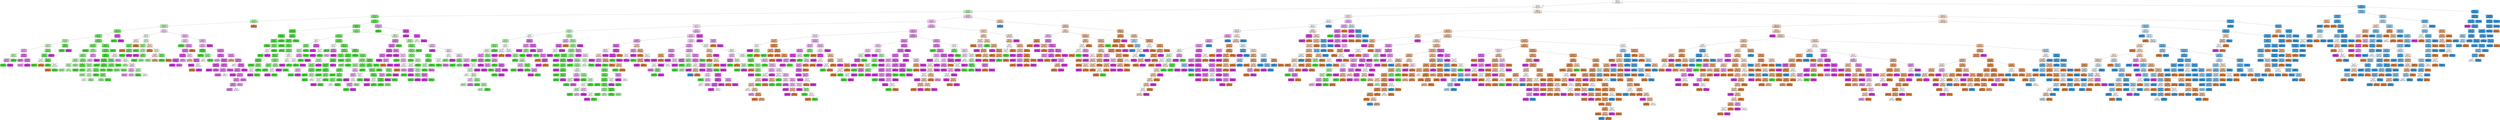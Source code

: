 digraph Tree {
node [shape=box, style="filled, rounded", color="black", fontname=helvetica] ;
edge [fontname=helvetica] ;
0 [label="Toilets <= 2.5\ngini = 0.75\nsamples = 2833\nvalue = [1114, 1156, 1166, 1052]\nclass = Médio", fillcolor="#399de501"] ;
1 [label="Size <= 59.5\ngini = 0.74\nsamples = 2393\nvalue = [1020, 1156, 554, 1041]\nclass = Alto", fillcolor="#47e5390b"] ;
0 -> 1 [labeldistance=2.5, labelangle=45, headlabel="True"] ;
2 [label="Condo <= 315.5\ngini = 0.58\nsamples = 1273\nvalue = [243, 1099, 15, 663]\nclass = Alto", fillcolor="#47e53952"] ;
1 -> 2 ;
3 [label="Condo <= 28.0\ngini = 0.4\nsamples = 740\nvalue = [42, 860, 2, 259]\nclass = Alto", fillcolor="#47e539aa"] ;
2 -> 3 ;
4 [label="Condo <= 4.5\ngini = 0.54\nsamples = 315\nvalue = [38, 276, 2, 150]\nclass = Alto", fillcolor="#47e53966"] ;
3 -> 4 ;
5 [label="Swimming Pool <= 0.5\ngini = 0.54\nsamples = 314\nvalue = [37, 276, 2, 150]\nclass = Alto", fillcolor="#47e53966"] ;
4 -> 5 ;
6 [label="Rooms <= 2.5\ngini = 0.35\nsamples = 178\nvalue = [5, 203, 0, 52]\nclass = Alto", fillcolor="#47e539b9"] ;
5 -> 6 ;
7 [label="Rooms <= 1.5\ngini = 0.33\nsamples = 174\nvalue = [5, 202, 0, 47]\nclass = Alto", fillcolor="#47e539bf"] ;
6 -> 7 ;
8 [label="Toilets <= 1.5\ngini = 0.54\nsamples = 23\nvalue = [3, 19, 0, 10]\nclass = Alto", fillcolor="#47e53968"] ;
7 -> 8 ;
9 [label="Size <= 36.5\ngini = 0.59\nsamples = 18\nvalue = [3, 13, 0, 9]\nclass = Alto", fillcolor="#47e53940"] ;
8 -> 9 ;
10 [label="Size <= 33.5\ngini = 0.52\nsamples = 10\nvalue = [1, 4, 0, 8]\nclass = Baixo", fillcolor="#d739e571"] ;
9 -> 10 ;
11 [label="Size <= 31.5\ngini = 0.48\nsamples = 4\nvalue = [0, 3, 0, 2]\nclass = Alto", fillcolor="#47e53955"] ;
10 -> 11 ;
12 [label="Size <= 30.5\ngini = 0.44\nsamples = 2\nvalue = [0, 1, 0, 2]\nclass = Baixo", fillcolor="#d739e57f"] ;
11 -> 12 ;
13 [label="gini = 0.0\nsamples = 1\nvalue = [0, 1, 0, 0]\nclass = Alto", fillcolor="#47e539ff"] ;
12 -> 13 ;
14 [label="gini = 0.0\nsamples = 1\nvalue = [0, 0, 0, 2]\nclass = Baixo", fillcolor="#d739e5ff"] ;
12 -> 14 ;
15 [label="gini = 0.0\nsamples = 2\nvalue = [0, 2, 0, 0]\nclass = Alto", fillcolor="#47e539ff"] ;
11 -> 15 ;
16 [label="Size <= 34.5\ngini = 0.41\nsamples = 6\nvalue = [1, 1, 0, 6]\nclass = Baixo", fillcolor="#d739e5b6"] ;
10 -> 16 ;
17 [label="gini = 0.38\nsamples = 3\nvalue = [1, 0, 0, 3]\nclass = Baixo", fillcolor="#d739e5aa"] ;
16 -> 17 ;
18 [label="Size <= 35.5\ngini = 0.38\nsamples = 3\nvalue = [0, 1, 0, 3]\nclass = Baixo", fillcolor="#d739e5aa"] ;
16 -> 18 ;
19 [label="gini = 0.44\nsamples = 2\nvalue = [0, 1, 0, 2]\nclass = Baixo", fillcolor="#d739e57f"] ;
18 -> 19 ;
20 [label="gini = 0.0\nsamples = 1\nvalue = [0, 0, 0, 1]\nclass = Baixo", fillcolor="#d739e5ff"] ;
18 -> 20 ;
21 [label="Size <= 51.0\ngini = 0.4\nsamples = 8\nvalue = [2, 9, 0, 1]\nclass = Alto", fillcolor="#47e539b2"] ;
9 -> 21 ;
22 [label="Size <= 38.5\ngini = 0.3\nsamples = 7\nvalue = [2, 9, 0, 0]\nclass = Alto", fillcolor="#47e539c6"] ;
21 -> 22 ;
23 [label="Size <= 37.5\ngini = 0.5\nsamples = 2\nvalue = [1, 1, 0, 0]\nclass = Muito Alto", fillcolor="#e5813900"] ;
22 -> 23 ;
24 [label="gini = 0.0\nsamples = 1\nvalue = [0, 1, 0, 0]\nclass = Alto", fillcolor="#47e539ff"] ;
23 -> 24 ;
25 [label="gini = 0.0\nsamples = 1\nvalue = [1, 0, 0, 0]\nclass = Muito Alto", fillcolor="#e58139ff"] ;
23 -> 25 ;
26 [label="Size <= 47.5\ngini = 0.2\nsamples = 5\nvalue = [1, 8, 0, 0]\nclass = Alto", fillcolor="#47e539df"] ;
22 -> 26 ;
27 [label="gini = 0.0\nsamples = 3\nvalue = [0, 7, 0, 0]\nclass = Alto", fillcolor="#47e539ff"] ;
26 -> 27 ;
28 [label="Size <= 49.5\ngini = 0.5\nsamples = 2\nvalue = [1, 1, 0, 0]\nclass = Muito Alto", fillcolor="#e5813900"] ;
26 -> 28 ;
29 [label="gini = 0.0\nsamples = 1\nvalue = [1, 0, 0, 0]\nclass = Muito Alto", fillcolor="#e58139ff"] ;
28 -> 29 ;
30 [label="gini = 0.0\nsamples = 1\nvalue = [0, 1, 0, 0]\nclass = Alto", fillcolor="#47e539ff"] ;
28 -> 30 ;
31 [label="gini = 0.0\nsamples = 1\nvalue = [0, 0, 0, 1]\nclass = Baixo", fillcolor="#d739e5ff"] ;
21 -> 31 ;
32 [label="Size <= 49.0\ngini = 0.24\nsamples = 5\nvalue = [0, 6, 0, 1]\nclass = Alto", fillcolor="#47e539d4"] ;
8 -> 32 ;
33 [label="gini = 0.0\nsamples = 4\nvalue = [0, 6, 0, 0]\nclass = Alto", fillcolor="#47e539ff"] ;
32 -> 33 ;
34 [label="gini = 0.0\nsamples = 1\nvalue = [0, 0, 0, 1]\nclass = Baixo", fillcolor="#d739e5ff"] ;
32 -> 34 ;
35 [label="Suites <= 0.5\ngini = 0.29\nsamples = 151\nvalue = [2, 183, 0, 37]\nclass = Alto", fillcolor="#47e539c9"] ;
7 -> 35 ;
36 [label="Size <= 42.5\ngini = 0.36\nsamples = 55\nvalue = [1, 61, 0, 17]\nclass = Alto", fillcolor="#47e539b5"] ;
35 -> 36 ;
37 [label="gini = 0.0\nsamples = 20\nvalue = [0, 28, 0, 0]\nclass = Alto", fillcolor="#47e539ff"] ;
36 -> 37 ;
38 [label="Size <= 56.5\ngini = 0.47\nsamples = 35\nvalue = [1, 33, 0, 17]\nclass = Alto", fillcolor="#47e53978"] ;
36 -> 38 ;
39 [label="Size <= 46.0\ngini = 0.44\nsamples = 32\nvalue = [1, 31, 0, 13]\nclass = Alto", fillcolor="#47e5398f"] ;
38 -> 39 ;
40 [label="Size <= 44.5\ngini = 0.47\nsamples = 14\nvalue = [0, 12, 0, 7]\nclass = Alto", fillcolor="#47e5396a"] ;
39 -> 40 ;
41 [label="Size <= 43.5\ngini = 0.48\nsamples = 7\nvalue = [0, 6, 0, 4]\nclass = Alto", fillcolor="#47e53955"] ;
40 -> 41 ;
42 [label="gini = 0.44\nsamples = 2\nvalue = [0, 2, 0, 1]\nclass = Alto", fillcolor="#47e5397f"] ;
41 -> 42 ;
43 [label="gini = 0.49\nsamples = 5\nvalue = [0, 4, 0, 3]\nclass = Alto", fillcolor="#47e53940"] ;
41 -> 43 ;
44 [label="gini = 0.44\nsamples = 7\nvalue = [0, 6, 0, 3]\nclass = Alto", fillcolor="#47e5397f"] ;
40 -> 44 ;
45 [label="Size <= 48.5\ngini = 0.41\nsamples = 18\nvalue = [1, 19, 0, 6]\nclass = Alto", fillcolor="#47e539a6"] ;
39 -> 45 ;
46 [label="Size <= 47.5\ngini = 0.2\nsamples = 6\nvalue = [1, 8, 0, 0]\nclass = Alto", fillcolor="#47e539df"] ;
45 -> 46 ;
47 [label="gini = 0.0\nsamples = 1\nvalue = [0, 2, 0, 0]\nclass = Alto", fillcolor="#47e539ff"] ;
46 -> 47 ;
48 [label="gini = 0.24\nsamples = 5\nvalue = [1, 6, 0, 0]\nclass = Alto", fillcolor="#47e539d4"] ;
46 -> 48 ;
49 [label="Size <= 51.5\ngini = 0.46\nsamples = 12\nvalue = [0, 11, 0, 6]\nclass = Alto", fillcolor="#47e53974"] ;
45 -> 49 ;
50 [label="Size <= 49.5\ngini = 0.49\nsamples = 8\nvalue = [0, 7, 0, 5]\nclass = Alto", fillcolor="#47e53949"] ;
49 -> 50 ;
51 [label="gini = 0.44\nsamples = 2\nvalue = [0, 2, 0, 1]\nclass = Alto", fillcolor="#47e5397f"] ;
50 -> 51 ;
52 [label="Size <= 50.5\ngini = 0.49\nsamples = 6\nvalue = [0, 5, 0, 4]\nclass = Alto", fillcolor="#47e53933"] ;
50 -> 52 ;
53 [label="gini = 0.5\nsamples = 4\nvalue = [0, 3, 0, 3]\nclass = Alto", fillcolor="#47e53900"] ;
52 -> 53 ;
54 [label="gini = 0.44\nsamples = 2\nvalue = [0, 2, 0, 1]\nclass = Alto", fillcolor="#47e5397f"] ;
52 -> 54 ;
55 [label="Size <= 53.0\ngini = 0.32\nsamples = 4\nvalue = [0, 4, 0, 1]\nclass = Alto", fillcolor="#47e539bf"] ;
49 -> 55 ;
56 [label="gini = 0.0\nsamples = 1\nvalue = [0, 1, 0, 0]\nclass = Alto", fillcolor="#47e539ff"] ;
55 -> 56 ;
57 [label="Size <= 55.0\ngini = 0.38\nsamples = 3\nvalue = [0, 3, 0, 1]\nclass = Alto", fillcolor="#47e539aa"] ;
55 -> 57 ;
58 [label="gini = 0.44\nsamples = 2\nvalue = [0, 2, 0, 1]\nclass = Alto", fillcolor="#47e5397f"] ;
57 -> 58 ;
59 [label="gini = 0.0\nsamples = 1\nvalue = [0, 1, 0, 0]\nclass = Alto", fillcolor="#47e539ff"] ;
57 -> 59 ;
60 [label="Size <= 57.5\ngini = 0.44\nsamples = 3\nvalue = [0, 2, 0, 4]\nclass = Baixo", fillcolor="#d739e57f"] ;
38 -> 60 ;
61 [label="gini = 0.48\nsamples = 2\nvalue = [0, 2, 0, 3]\nclass = Baixo", fillcolor="#d739e555"] ;
60 -> 61 ;
62 [label="gini = 0.0\nsamples = 1\nvalue = [0, 0, 0, 1]\nclass = Baixo", fillcolor="#d739e5ff"] ;
60 -> 62 ;
63 [label="Condo <= 1.5\ngini = 0.25\nsamples = 96\nvalue = [1, 122, 0, 20]\nclass = Alto", fillcolor="#47e539d3"] ;
35 -> 63 ;
64 [label="Size <= 52.5\ngini = 0.25\nsamples = 95\nvalue = [1, 121, 0, 20]\nclass = Alto", fillcolor="#47e539d3"] ;
63 -> 64 ;
65 [label="Size <= 49.5\ngini = 0.11\nsamples = 78\nvalue = [0, 109, 0, 7]\nclass = Alto", fillcolor="#47e539ef"] ;
64 -> 65 ;
66 [label="Size <= 47.5\ngini = 0.02\nsamples = 59\nvalue = [0, 85, 0, 1]\nclass = Alto", fillcolor="#47e539fc"] ;
65 -> 66 ;
67 [label="gini = 0.0\nsamples = 48\nvalue = [0, 73, 0, 0]\nclass = Alto", fillcolor="#47e539ff"] ;
66 -> 67 ;
68 [label="Size <= 48.5\ngini = 0.14\nsamples = 11\nvalue = [0, 12, 0, 1]\nclass = Alto", fillcolor="#47e539ea"] ;
66 -> 68 ;
69 [label="gini = 0.18\nsamples = 8\nvalue = [0, 9, 0, 1]\nclass = Alto", fillcolor="#47e539e3"] ;
68 -> 69 ;
70 [label="gini = 0.0\nsamples = 3\nvalue = [0, 3, 0, 0]\nclass = Alto", fillcolor="#47e539ff"] ;
68 -> 70 ;
71 [label="Size <= 51.5\ngini = 0.32\nsamples = 19\nvalue = [0, 24, 0, 6]\nclass = Alto", fillcolor="#47e539bf"] ;
65 -> 71 ;
72 [label="Size <= 50.5\ngini = 0.36\nsamples = 15\nvalue = [0, 19, 0, 6]\nclass = Alto", fillcolor="#47e539ae"] ;
71 -> 72 ;
73 [label="gini = 0.38\nsamples = 11\nvalue = [0, 15, 0, 5]\nclass = Alto", fillcolor="#47e539aa"] ;
72 -> 73 ;
74 [label="gini = 0.32\nsamples = 4\nvalue = [0, 4, 0, 1]\nclass = Alto", fillcolor="#47e539bf"] ;
72 -> 74 ;
75 [label="gini = 0.0\nsamples = 4\nvalue = [0, 5, 0, 0]\nclass = Alto", fillcolor="#47e539ff"] ;
71 -> 75 ;
76 [label="Size <= 53.5\ngini = 0.54\nsamples = 17\nvalue = [1, 12, 0, 13]\nclass = Baixo", fillcolor="#d739e512"] ;
64 -> 76 ;
77 [label="gini = 0.56\nsamples = 3\nvalue = [1, 1, 0, 3]\nclass = Baixo", fillcolor="#d739e57f"] ;
76 -> 77 ;
78 [label="Size <= 54.5\ngini = 0.5\nsamples = 14\nvalue = [0, 11, 0, 10]\nclass = Alto", fillcolor="#47e53917"] ;
76 -> 78 ;
79 [label="gini = 0.47\nsamples = 3\nvalue = [0, 5, 0, 3]\nclass = Alto", fillcolor="#47e53966"] ;
78 -> 79 ;
80 [label="Size <= 56.5\ngini = 0.5\nsamples = 11\nvalue = [0, 6, 0, 7]\nclass = Baixo", fillcolor="#d739e524"] ;
78 -> 80 ;
81 [label="Size <= 55.5\ngini = 0.47\nsamples = 6\nvalue = [0, 3, 0, 5]\nclass = Baixo", fillcolor="#d739e566"] ;
80 -> 81 ;
82 [label="gini = 0.44\nsamples = 3\nvalue = [0, 1, 0, 2]\nclass = Baixo", fillcolor="#d739e57f"] ;
81 -> 82 ;
83 [label="gini = 0.48\nsamples = 3\nvalue = [0, 2, 0, 3]\nclass = Baixo", fillcolor="#d739e555"] ;
81 -> 83 ;
84 [label="Size <= 57.5\ngini = 0.48\nsamples = 5\nvalue = [0, 3, 0, 2]\nclass = Alto", fillcolor="#47e53955"] ;
80 -> 84 ;
85 [label="gini = 0.0\nsamples = 1\nvalue = [0, 1, 0, 0]\nclass = Alto", fillcolor="#47e539ff"] ;
84 -> 85 ;
86 [label="gini = 0.5\nsamples = 4\nvalue = [0, 2, 0, 2]\nclass = Alto", fillcolor="#47e53900"] ;
84 -> 86 ;
87 [label="gini = 0.0\nsamples = 1\nvalue = [0, 1, 0, 0]\nclass = Alto", fillcolor="#47e539ff"] ;
63 -> 87 ;
88 [label="Size <= 55.5\ngini = 0.28\nsamples = 4\nvalue = [0, 1, 0, 5]\nclass = Baixo", fillcolor="#d739e5cc"] ;
6 -> 88 ;
89 [label="gini = 0.0\nsamples = 1\nvalue = [0, 1, 0, 0]\nclass = Alto", fillcolor="#47e539ff"] ;
88 -> 89 ;
90 [label="gini = 0.0\nsamples = 3\nvalue = [0, 0, 0, 5]\nclass = Baixo", fillcolor="#d739e5ff"] ;
88 -> 90 ;
91 [label="Rooms <= 1.5\ngini = 0.62\nsamples = 136\nvalue = [32, 73, 2, 98]\nclass = Baixo", fillcolor="#d739e530"] ;
5 -> 91 ;
92 [label="Suites <= 0.5\ngini = 0.61\nsamples = 22\nvalue = [14, 15, 0, 5]\nclass = Alto", fillcolor="#47e5390d"] ;
91 -> 92 ;
93 [label="Size <= 43.0\ngini = 0.56\nsamples = 9\nvalue = [7, 6, 0, 1]\nclass = Muito Alto", fillcolor="#e5813920"] ;
92 -> 93 ;
94 [label="Size <= 33.5\ngini = 0.41\nsamples = 5\nvalue = [1, 6, 0, 1]\nclass = Alto", fillcolor="#47e539b6"] ;
93 -> 94 ;
95 [label="gini = 0.0\nsamples = 1\nvalue = [1, 0, 0, 0]\nclass = Muito Alto", fillcolor="#e58139ff"] ;
94 -> 95 ;
96 [label="Size <= 40.5\ngini = 0.24\nsamples = 4\nvalue = [0, 6, 0, 1]\nclass = Alto", fillcolor="#47e539d4"] ;
94 -> 96 ;
97 [label="gini = 0.0\nsamples = 3\nvalue = [0, 6, 0, 0]\nclass = Alto", fillcolor="#47e539ff"] ;
96 -> 97 ;
98 [label="gini = 0.0\nsamples = 1\nvalue = [0, 0, 0, 1]\nclass = Baixo", fillcolor="#d739e5ff"] ;
96 -> 98 ;
99 [label="gini = 0.0\nsamples = 4\nvalue = [6, 0, 0, 0]\nclass = Muito Alto", fillcolor="#e58139ff"] ;
93 -> 99 ;
100 [label="Size <= 34.5\ngini = 0.64\nsamples = 13\nvalue = [7, 9, 0, 4]\nclass = Alto", fillcolor="#47e53927"] ;
92 -> 100 ;
101 [label="Size <= 31.0\ngini = 0.44\nsamples = 5\nvalue = [0, 4, 0, 2]\nclass = Alto", fillcolor="#47e5397f"] ;
100 -> 101 ;
102 [label="gini = 0.0\nsamples = 1\nvalue = [0, 1, 0, 0]\nclass = Alto", fillcolor="#47e539ff"] ;
101 -> 102 ;
103 [label="Size <= 32.5\ngini = 0.48\nsamples = 4\nvalue = [0, 3, 0, 2]\nclass = Alto", fillcolor="#47e53955"] ;
101 -> 103 ;
104 [label="gini = 0.0\nsamples = 1\nvalue = [0, 0, 0, 1]\nclass = Baixo", fillcolor="#d739e5ff"] ;
103 -> 104 ;
105 [label="Size <= 33.5\ngini = 0.38\nsamples = 3\nvalue = [0, 3, 0, 1]\nclass = Alto", fillcolor="#47e539aa"] ;
103 -> 105 ;
106 [label="gini = 0.0\nsamples = 1\nvalue = [0, 1, 0, 0]\nclass = Alto", fillcolor="#47e539ff"] ;
105 -> 106 ;
107 [label="gini = 0.44\nsamples = 2\nvalue = [0, 2, 0, 1]\nclass = Alto", fillcolor="#47e5397f"] ;
105 -> 107 ;
108 [label="Size <= 36.5\ngini = 0.6\nsamples = 8\nvalue = [7, 5, 0, 2]\nclass = Muito Alto", fillcolor="#e5813939"] ;
100 -> 108 ;
109 [label="gini = 0.0\nsamples = 1\nvalue = [3, 0, 0, 0]\nclass = Muito Alto", fillcolor="#e58139ff"] ;
108 -> 109 ;
110 [label="Size <= 41.0\ngini = 0.63\nsamples = 7\nvalue = [4, 5, 0, 2]\nclass = Alto", fillcolor="#47e53924"] ;
108 -> 110 ;
111 [label="Size <= 38.5\ngini = 0.65\nsamples = 5\nvalue = [3, 2, 0, 2]\nclass = Muito Alto", fillcolor="#e5813933"] ;
110 -> 111 ;
112 [label="gini = 0.44\nsamples = 2\nvalue = [0, 2, 0, 1]\nclass = Alto", fillcolor="#47e5397f"] ;
111 -> 112 ;
113 [label="gini = 0.38\nsamples = 3\nvalue = [3, 0, 0, 1]\nclass = Muito Alto", fillcolor="#e58139aa"] ;
111 -> 113 ;
114 [label="Size <= 45.5\ngini = 0.38\nsamples = 2\nvalue = [1, 3, 0, 0]\nclass = Alto", fillcolor="#47e539aa"] ;
110 -> 114 ;
115 [label="gini = 0.0\nsamples = 1\nvalue = [0, 3, 0, 0]\nclass = Alto", fillcolor="#47e539ff"] ;
114 -> 115 ;
116 [label="gini = 0.0\nsamples = 1\nvalue = [1, 0, 0, 0]\nclass = Muito Alto", fillcolor="#e58139ff"] ;
114 -> 116 ;
117 [label="Toilets <= 1.5\ngini = 0.58\nsamples = 114\nvalue = [18, 58, 2, 93]\nclass = Baixo", fillcolor="#d739e54f"] ;
91 -> 117 ;
118 [label="Size <= 46.5\ngini = 0.63\nsamples = 30\nvalue = [10, 16, 0, 23]\nclass = Baixo", fillcolor="#d739e536"] ;
117 -> 118 ;
119 [label="gini = 0.0\nsamples = 11\nvalue = [0, 14, 0, 0]\nclass = Alto", fillcolor="#47e539ff"] ;
118 -> 119 ;
120 [label="Size <= 56.5\ngini = 0.48\nsamples = 19\nvalue = [10, 2, 0, 23]\nclass = Baixo", fillcolor="#d739e585"] ;
118 -> 120 ;
121 [label="Size <= 50.5\ngini = 0.41\nsamples = 17\nvalue = [6, 2, 0, 23]\nclass = Baixo", fillcolor="#d739e5ad"] ;
120 -> 121 ;
122 [label="Size <= 49.0\ngini = 0.25\nsamples = 10\nvalue = [2, 1, 0, 18]\nclass = Baixo", fillcolor="#d739e5d7"] ;
121 -> 122 ;
123 [label="Size <= 47.5\ngini = 0.2\nsamples = 8\nvalue = [2, 0, 0, 16]\nclass = Baixo", fillcolor="#d739e5df"] ;
122 -> 123 ;
124 [label="gini = 0.0\nsamples = 3\nvalue = [0, 0, 0, 8]\nclass = Baixo", fillcolor="#d739e5ff"] ;
123 -> 124 ;
125 [label="gini = 0.32\nsamples = 5\nvalue = [2, 0, 0, 8]\nclass = Baixo", fillcolor="#d739e5bf"] ;
123 -> 125 ;
126 [label="gini = 0.44\nsamples = 2\nvalue = [0, 1, 0, 2]\nclass = Baixo", fillcolor="#d739e57f"] ;
122 -> 126 ;
127 [label="Size <= 51.5\ngini = 0.58\nsamples = 7\nvalue = [4, 1, 0, 5]\nclass = Baixo", fillcolor="#d739e52a"] ;
121 -> 127 ;
128 [label="gini = 0.56\nsamples = 3\nvalue = [3, 1, 0, 1]\nclass = Muito Alto", fillcolor="#e581397f"] ;
127 -> 128 ;
129 [label="Size <= 54.5\ngini = 0.32\nsamples = 4\nvalue = [1, 0, 0, 4]\nclass = Baixo", fillcolor="#d739e5bf"] ;
127 -> 129 ;
130 [label="gini = 0.0\nsamples = 2\nvalue = [0, 0, 0, 3]\nclass = Baixo", fillcolor="#d739e5ff"] ;
129 -> 130 ;
131 [label="Size <= 55.5\ngini = 0.5\nsamples = 2\nvalue = [1, 0, 0, 1]\nclass = Muito Alto", fillcolor="#e5813900"] ;
129 -> 131 ;
132 [label="gini = 0.0\nsamples = 1\nvalue = [1, 0, 0, 0]\nclass = Muito Alto", fillcolor="#e58139ff"] ;
131 -> 132 ;
133 [label="gini = 0.0\nsamples = 1\nvalue = [0, 0, 0, 1]\nclass = Baixo", fillcolor="#d739e5ff"] ;
131 -> 133 ;
134 [label="gini = 0.0\nsamples = 2\nvalue = [4, 0, 0, 0]\nclass = Muito Alto", fillcolor="#e58139ff"] ;
120 -> 134 ;
135 [label="Condo <= 0.5\ngini = 0.55\nsamples = 84\nvalue = [8, 42, 2, 70]\nclass = Baixo", fillcolor="#d739e559"] ;
117 -> 135 ;
136 [label="Size <= 46.5\ngini = 0.55\nsamples = 83\nvalue = [8, 42, 2, 69]\nclass = Baixo", fillcolor="#d739e557"] ;
135 -> 136 ;
137 [label="Size <= 44.5\ngini = 0.07\nsamples = 20\nvalue = [0, 25, 0, 1]\nclass = Alto", fillcolor="#47e539f5"] ;
136 -> 137 ;
138 [label="gini = 0.0\nsamples = 17\nvalue = [0, 23, 0, 0]\nclass = Alto", fillcolor="#47e539ff"] ;
137 -> 138 ;
139 [label="Size <= 45.5\ngini = 0.44\nsamples = 3\nvalue = [0, 2, 0, 1]\nclass = Alto", fillcolor="#47e5397f"] ;
137 -> 139 ;
140 [label="gini = 0.5\nsamples = 2\nvalue = [0, 1, 0, 1]\nclass = Alto", fillcolor="#47e53900"] ;
139 -> 140 ;
141 [label="gini = 0.0\nsamples = 1\nvalue = [0, 1, 0, 0]\nclass = Alto", fillcolor="#47e539ff"] ;
139 -> 141 ;
142 [label="Size <= 53.5\ngini = 0.45\nsamples = 63\nvalue = [8, 17, 2, 68]\nclass = Baixo", fillcolor="#d739e5a7"] ;
136 -> 142 ;
143 [label="Size <= 47.5\ngini = 0.34\nsamples = 34\nvalue = [0, 11, 1, 44]\nclass = Baixo", fillcolor="#d739e5bb"] ;
142 -> 143 ;
144 [label="gini = 0.47\nsamples = 5\nvalue = [0, 3, 0, 5]\nclass = Baixo", fillcolor="#d739e566"] ;
143 -> 144 ;
145 [label="Size <= 49.5\ngini = 0.31\nsamples = 29\nvalue = [0, 8, 1, 39]\nclass = Baixo", fillcolor="#d739e5c6"] ;
143 -> 145 ;
146 [label="Size <= 48.5\ngini = 0.24\nsamples = 10\nvalue = [0, 1, 1, 13]\nclass = Baixo", fillcolor="#d739e5db"] ;
145 -> 146 ;
147 [label="gini = 0.0\nsamples = 2\nvalue = [0, 0, 0, 4]\nclass = Baixo", fillcolor="#d739e5ff"] ;
146 -> 147 ;
148 [label="gini = 0.31\nsamples = 8\nvalue = [0, 1, 1, 9]\nclass = Baixo", fillcolor="#d739e5cc"] ;
146 -> 148 ;
149 [label="Size <= 52.0\ngini = 0.33\nsamples = 19\nvalue = [0, 7, 0, 26]\nclass = Baixo", fillcolor="#d739e5ba"] ;
145 -> 149 ;
150 [label="Size <= 50.5\ngini = 0.4\nsamples = 10\nvalue = [0, 5, 0, 13]\nclass = Baixo", fillcolor="#d739e59d"] ;
149 -> 150 ;
151 [label="gini = 0.34\nsamples = 8\nvalue = [0, 3, 0, 11]\nclass = Baixo", fillcolor="#d739e5b9"] ;
150 -> 151 ;
152 [label="gini = 0.5\nsamples = 2\nvalue = [0, 2, 0, 2]\nclass = Alto", fillcolor="#47e53900"] ;
150 -> 152 ;
153 [label="gini = 0.23\nsamples = 9\nvalue = [0, 2, 0, 13]\nclass = Baixo", fillcolor="#d739e5d8"] ;
149 -> 153 ;
154 [label="Size <= 54.5\ngini = 0.55\nsamples = 29\nvalue = [8, 6, 1, 24]\nclass = Baixo", fillcolor="#d739e584"] ;
142 -> 154 ;
155 [label="gini = 0.45\nsamples = 4\nvalue = [5, 1, 0, 1]\nclass = Muito Alto", fillcolor="#e58139aa"] ;
154 -> 155 ;
156 [label="Size <= 55.5\ngini = 0.45\nsamples = 25\nvalue = [3, 5, 1, 23]\nclass = Baixo", fillcolor="#d739e5aa"] ;
154 -> 156 ;
157 [label="gini = 0.64\nsamples = 5\nvalue = [1, 2, 0, 2]\nclass = Alto", fillcolor="#47e53900"] ;
156 -> 157 ;
158 [label="Rooms <= 2.5\ngini = 0.38\nsamples = 20\nvalue = [2, 3, 1, 21]\nclass = Baixo", fillcolor="#d739e5bf"] ;
156 -> 158 ;
159 [label="Suites <= 0.5\ngini = 0.48\nsamples = 14\nvalue = [2, 3, 1, 14]\nclass = Baixo", fillcolor="#d739e5a5"] ;
158 -> 159 ;
160 [label="gini = 0.0\nsamples = 1\nvalue = [0, 0, 0, 1]\nclass = Baixo", fillcolor="#d739e5ff"] ;
159 -> 160 ;
161 [label="Size <= 58.5\ngini = 0.49\nsamples = 13\nvalue = [2, 3, 1, 13]\nclass = Baixo", fillcolor="#d739e59f"] ;
159 -> 161 ;
162 [label="Size <= 57.5\ngini = 0.49\nsamples = 8\nvalue = [1, 3, 0, 8]\nclass = Baixo", fillcolor="#d739e58e"] ;
161 -> 162 ;
163 [label="Size <= 56.5\ngini = 0.5\nsamples = 5\nvalue = [1, 1, 0, 4]\nclass = Baixo", fillcolor="#d739e599"] ;
162 -> 163 ;
164 [label="gini = 0.38\nsamples = 3\nvalue = [0, 1, 0, 3]\nclass = Baixo", fillcolor="#d739e5aa"] ;
163 -> 164 ;
165 [label="gini = 0.5\nsamples = 2\nvalue = [1, 0, 0, 1]\nclass = Muito Alto", fillcolor="#e5813900"] ;
163 -> 165 ;
166 [label="gini = 0.44\nsamples = 3\nvalue = [0, 2, 0, 4]\nclass = Baixo", fillcolor="#d739e57f"] ;
162 -> 166 ;
167 [label="gini = 0.45\nsamples = 5\nvalue = [1, 0, 1, 5]\nclass = Baixo", fillcolor="#d739e5aa"] ;
161 -> 167 ;
168 [label="gini = 0.0\nsamples = 6\nvalue = [0, 0, 0, 7]\nclass = Baixo", fillcolor="#d739e5ff"] ;
158 -> 168 ;
169 [label="gini = 0.0\nsamples = 1\nvalue = [0, 0, 0, 1]\nclass = Baixo", fillcolor="#d739e5ff"] ;
135 -> 169 ;
170 [label="gini = 0.0\nsamples = 1\nvalue = [1, 0, 0, 0]\nclass = Muito Alto", fillcolor="#e58139ff"] ;
4 -> 170 ;
171 [label="Size <= 58.5\ngini = 0.27\nsamples = 425\nvalue = [4, 584, 0, 109]\nclass = Alto", fillcolor="#47e539ce"] ;
3 -> 171 ;
172 [label="Condo <= 247.5\ngini = 0.26\nsamples = 418\nvalue = [3, 580, 0, 100]\nclass = Alto", fillcolor="#47e539d2"] ;
171 -> 172 ;
173 [label="Condo <= 196.5\ngini = 0.04\nsamples = 225\nvalue = [0, 352, 0, 8]\nclass = Alto", fillcolor="#47e539f9"] ;
172 -> 173 ;
174 [label="Size <= 34.5\ngini = 0.01\nsamples = 156\nvalue = [0, 256, 0, 1]\nclass = Alto", fillcolor="#47e539fe"] ;
173 -> 174 ;
175 [label="Size <= 33.0\ngini = 0.11\nsamples = 8\nvalue = [0, 16, 0, 1]\nclass = Alto", fillcolor="#47e539ef"] ;
174 -> 175 ;
176 [label="gini = 0.0\nsamples = 5\nvalue = [0, 13, 0, 0]\nclass = Alto", fillcolor="#47e539ff"] ;
175 -> 176 ;
177 [label="Condo <= 185.0\ngini = 0.38\nsamples = 3\nvalue = [0, 3, 0, 1]\nclass = Alto", fillcolor="#47e539aa"] ;
175 -> 177 ;
178 [label="Toilets <= 1.5\ngini = 0.5\nsamples = 2\nvalue = [0, 1, 0, 1]\nclass = Alto", fillcolor="#47e53900"] ;
177 -> 178 ;
179 [label="gini = 0.0\nsamples = 1\nvalue = [0, 1, 0, 0]\nclass = Alto", fillcolor="#47e539ff"] ;
178 -> 179 ;
180 [label="gini = 0.0\nsamples = 1\nvalue = [0, 0, 0, 1]\nclass = Baixo", fillcolor="#d739e5ff"] ;
178 -> 180 ;
181 [label="gini = 0.0\nsamples = 1\nvalue = [0, 2, 0, 0]\nclass = Alto", fillcolor="#47e539ff"] ;
177 -> 181 ;
182 [label="gini = 0.0\nsamples = 148\nvalue = [0, 240, 0, 0]\nclass = Alto", fillcolor="#47e539ff"] ;
174 -> 182 ;
183 [label="Condo <= 222.5\ngini = 0.13\nsamples = 69\nvalue = [0, 96, 0, 7]\nclass = Alto", fillcolor="#47e539ec"] ;
173 -> 183 ;
184 [label="Suites <= 0.5\ngini = 0.19\nsamples = 48\nvalue = [0, 60, 0, 7]\nclass = Alto", fillcolor="#47e539e1"] ;
183 -> 184 ;
185 [label="gini = 0.0\nsamples = 22\nvalue = [0, 30, 0, 0]\nclass = Alto", fillcolor="#47e539ff"] ;
184 -> 185 ;
186 [label="Rooms <= 1.5\ngini = 0.31\nsamples = 26\nvalue = [0, 30, 0, 7]\nclass = Alto", fillcolor="#47e539c4"] ;
184 -> 186 ;
187 [label="gini = 0.0\nsamples = 1\nvalue = [0, 1, 0, 0]\nclass = Alto", fillcolor="#47e539ff"] ;
186 -> 187 ;
188 [label="Size <= 51.5\ngini = 0.31\nsamples = 25\nvalue = [0, 29, 0, 7]\nclass = Alto", fillcolor="#47e539c1"] ;
186 -> 188 ;
189 [label="Condo <= 217.5\ngini = 0.26\nsamples = 21\nvalue = [0, 27, 0, 5]\nclass = Alto", fillcolor="#47e539d0"] ;
188 -> 189 ;
190 [label="Size <= 48.5\ngini = 0.11\nsamples = 13\nvalue = [0, 16, 0, 1]\nclass = Alto", fillcolor="#47e539ef"] ;
189 -> 190 ;
191 [label="gini = 0.0\nsamples = 10\nvalue = [0, 13, 0, 0]\nclass = Alto", fillcolor="#47e539ff"] ;
190 -> 191 ;
192 [label="Condo <= 207.5\ngini = 0.38\nsamples = 3\nvalue = [0, 3, 0, 1]\nclass = Alto", fillcolor="#47e539aa"] ;
190 -> 192 ;
193 [label="Size <= 50.5\ngini = 0.5\nsamples = 2\nvalue = [0, 1, 0, 1]\nclass = Alto", fillcolor="#47e53900"] ;
192 -> 193 ;
194 [label="gini = 0.0\nsamples = 1\nvalue = [0, 0, 0, 1]\nclass = Baixo", fillcolor="#d739e5ff"] ;
193 -> 194 ;
195 [label="gini = 0.0\nsamples = 1\nvalue = [0, 1, 0, 0]\nclass = Alto", fillcolor="#47e539ff"] ;
193 -> 195 ;
196 [label="gini = 0.0\nsamples = 1\nvalue = [0, 2, 0, 0]\nclass = Alto", fillcolor="#47e539ff"] ;
192 -> 196 ;
197 [label="Swimming Pool <= 0.5\ngini = 0.39\nsamples = 8\nvalue = [0, 11, 0, 4]\nclass = Alto", fillcolor="#47e539a2"] ;
189 -> 197 ;
198 [label="Size <= 44.5\ngini = 0.38\nsamples = 6\nvalue = [0, 9, 0, 3]\nclass = Alto", fillcolor="#47e539aa"] ;
197 -> 198 ;
199 [label="gini = 0.0\nsamples = 3\nvalue = [0, 6, 0, 0]\nclass = Alto", fillcolor="#47e539ff"] ;
198 -> 199 ;
200 [label="Size <= 48.0\ngini = 0.5\nsamples = 3\nvalue = [0, 3, 0, 3]\nclass = Alto", fillcolor="#47e53900"] ;
198 -> 200 ;
201 [label="gini = 0.0\nsamples = 1\nvalue = [0, 0, 0, 3]\nclass = Baixo", fillcolor="#d739e5ff"] ;
200 -> 201 ;
202 [label="gini = 0.0\nsamples = 2\nvalue = [0, 3, 0, 0]\nclass = Alto", fillcolor="#47e539ff"] ;
200 -> 202 ;
203 [label="Size <= 43.5\ngini = 0.44\nsamples = 2\nvalue = [0, 2, 0, 1]\nclass = Alto", fillcolor="#47e5397f"] ;
197 -> 203 ;
204 [label="gini = 0.0\nsamples = 1\nvalue = [0, 0, 0, 1]\nclass = Baixo", fillcolor="#d739e5ff"] ;
203 -> 204 ;
205 [label="gini = 0.0\nsamples = 1\nvalue = [0, 2, 0, 0]\nclass = Alto", fillcolor="#47e539ff"] ;
203 -> 205 ;
206 [label="Swimming Pool <= 0.5\ngini = 0.5\nsamples = 4\nvalue = [0, 2, 0, 2]\nclass = Alto", fillcolor="#47e53900"] ;
188 -> 206 ;
207 [label="Size <= 53.0\ngini = 0.5\nsamples = 2\nvalue = [0, 1, 0, 1]\nclass = Alto", fillcolor="#47e53900"] ;
206 -> 207 ;
208 [label="gini = 0.0\nsamples = 1\nvalue = [0, 0, 0, 1]\nclass = Baixo", fillcolor="#d739e5ff"] ;
207 -> 208 ;
209 [label="gini = 0.0\nsamples = 1\nvalue = [0, 1, 0, 0]\nclass = Alto", fillcolor="#47e539ff"] ;
207 -> 209 ;
210 [label="Size <= 53.0\ngini = 0.5\nsamples = 2\nvalue = [0, 1, 0, 1]\nclass = Alto", fillcolor="#47e53900"] ;
206 -> 210 ;
211 [label="gini = 0.0\nsamples = 1\nvalue = [0, 1, 0, 0]\nclass = Alto", fillcolor="#47e539ff"] ;
210 -> 211 ;
212 [label="gini = 0.0\nsamples = 1\nvalue = [0, 0, 0, 1]\nclass = Baixo", fillcolor="#d739e5ff"] ;
210 -> 212 ;
213 [label="gini = 0.0\nsamples = 21\nvalue = [0, 36, 0, 0]\nclass = Alto", fillcolor="#47e539ff"] ;
183 -> 213 ;
214 [label="Swimming Pool <= 0.5\ngini = 0.42\nsamples = 193\nvalue = [3, 228, 0, 92]\nclass = Alto", fillcolor="#47e53996"] ;
172 -> 214 ;
215 [label="Size <= 39.0\ngini = 0.31\nsamples = 116\nvalue = [0, 154, 0, 37]\nclass = Alto", fillcolor="#47e539c2"] ;
214 -> 215 ;
216 [label="Size <= 34.0\ngini = 0.5\nsamples = 8\nvalue = [0, 7, 0, 7]\nclass = Alto", fillcolor="#47e53900"] ;
215 -> 216 ;
217 [label="Toilets <= 1.5\ngini = 0.38\nsamples = 5\nvalue = [0, 6, 0, 2]\nclass = Alto", fillcolor="#47e539aa"] ;
216 -> 217 ;
218 [label="Size <= 31.5\ngini = 0.48\nsamples = 3\nvalue = [0, 3, 0, 2]\nclass = Alto", fillcolor="#47e53955"] ;
217 -> 218 ;
219 [label="Size <= 30.5\ngini = 0.44\nsamples = 2\nvalue = [0, 1, 0, 2]\nclass = Baixo", fillcolor="#d739e57f"] ;
218 -> 219 ;
220 [label="gini = 0.0\nsamples = 1\nvalue = [0, 1, 0, 0]\nclass = Alto", fillcolor="#47e539ff"] ;
219 -> 220 ;
221 [label="gini = 0.0\nsamples = 1\nvalue = [0, 0, 0, 2]\nclass = Baixo", fillcolor="#d739e5ff"] ;
219 -> 221 ;
222 [label="gini = 0.0\nsamples = 1\nvalue = [0, 2, 0, 0]\nclass = Alto", fillcolor="#47e539ff"] ;
218 -> 222 ;
223 [label="gini = 0.0\nsamples = 2\nvalue = [0, 3, 0, 0]\nclass = Alto", fillcolor="#47e539ff"] ;
217 -> 223 ;
224 [label="Suites <= 0.5\ngini = 0.28\nsamples = 3\nvalue = [0, 1, 0, 5]\nclass = Baixo", fillcolor="#d739e5cc"] ;
216 -> 224 ;
225 [label="gini = 0.0\nsamples = 1\nvalue = [0, 0, 0, 4]\nclass = Baixo", fillcolor="#d739e5ff"] ;
224 -> 225 ;
226 [label="Condo <= 295.0\ngini = 0.5\nsamples = 2\nvalue = [0, 1, 0, 1]\nclass = Alto", fillcolor="#47e53900"] ;
224 -> 226 ;
227 [label="gini = 0.0\nsamples = 1\nvalue = [0, 0, 0, 1]\nclass = Baixo", fillcolor="#d739e5ff"] ;
226 -> 227 ;
228 [label="gini = 0.0\nsamples = 1\nvalue = [0, 1, 0, 0]\nclass = Alto", fillcolor="#47e539ff"] ;
226 -> 228 ;
229 [label="Rooms <= 1.5\ngini = 0.28\nsamples = 108\nvalue = [0, 147, 0, 30]\nclass = Alto", fillcolor="#47e539cb"] ;
215 -> 229 ;
230 [label="Condo <= 262.5\ngini = 0.5\nsamples = 6\nvalue = [0, 6, 0, 6]\nclass = Alto", fillcolor="#47e53900"] ;
229 -> 230 ;
231 [label="gini = 0.0\nsamples = 2\nvalue = [0, 4, 0, 0]\nclass = Alto", fillcolor="#47e539ff"] ;
230 -> 231 ;
232 [label="Size <= 46.0\ngini = 0.38\nsamples = 4\nvalue = [0, 2, 0, 6]\nclass = Baixo", fillcolor="#d739e5aa"] ;
230 -> 232 ;
233 [label="gini = 0.48\nsamples = 2\nvalue = [0, 2, 0, 3]\nclass = Baixo", fillcolor="#d739e555"] ;
232 -> 233 ;
234 [label="gini = 0.0\nsamples = 2\nvalue = [0, 0, 0, 3]\nclass = Baixo", fillcolor="#d739e5ff"] ;
232 -> 234 ;
235 [label="Suites <= 0.5\ngini = 0.25\nsamples = 102\nvalue = [0, 141, 0, 24]\nclass = Alto", fillcolor="#47e539d4"] ;
229 -> 235 ;
236 [label="Condo <= 299.0\ngini = 0.28\nsamples = 37\nvalue = [0, 53, 0, 11]\nclass = Alto", fillcolor="#47e539ca"] ;
235 -> 236 ;
237 [label="Size <= 50.5\ngini = 0.35\nsamples = 28\nvalue = [0, 35, 0, 10]\nclass = Alto", fillcolor="#47e539b6"] ;
236 -> 237 ;
238 [label="Condo <= 296.5\ngini = 0.47\nsamples = 15\nvalue = [0, 13, 0, 8]\nclass = Alto", fillcolor="#47e53962"] ;
237 -> 238 ;
239 [label="Condo <= 270.0\ngini = 0.4\nsamples = 14\nvalue = [0, 13, 0, 5]\nclass = Alto", fillcolor="#47e5399d"] ;
238 -> 239 ;
240 [label="Size <= 48.5\ngini = 0.48\nsamples = 4\nvalue = [0, 2, 0, 3]\nclass = Baixo", fillcolor="#d739e555"] ;
239 -> 240 ;
241 [label="gini = 0.0\nsamples = 2\nvalue = [0, 2, 0, 0]\nclass = Alto", fillcolor="#47e539ff"] ;
240 -> 241 ;
242 [label="gini = 0.0\nsamples = 2\nvalue = [0, 0, 0, 3]\nclass = Baixo", fillcolor="#d739e5ff"] ;
240 -> 242 ;
243 [label="Condo <= 287.5\ngini = 0.26\nsamples = 10\nvalue = [0, 11, 0, 2]\nclass = Alto", fillcolor="#47e539d1"] ;
239 -> 243 ;
244 [label="gini = 0.0\nsamples = 6\nvalue = [0, 8, 0, 0]\nclass = Alto", fillcolor="#47e539ff"] ;
243 -> 244 ;
245 [label="Size <= 46.5\ngini = 0.48\nsamples = 4\nvalue = [0, 3, 0, 2]\nclass = Alto", fillcolor="#47e53955"] ;
243 -> 245 ;
246 [label="gini = 0.0\nsamples = 1\nvalue = [0, 1, 0, 0]\nclass = Alto", fillcolor="#47e539ff"] ;
245 -> 246 ;
247 [label="gini = 0.5\nsamples = 3\nvalue = [0, 2, 0, 2]\nclass = Alto", fillcolor="#47e53900"] ;
245 -> 247 ;
248 [label="gini = 0.0\nsamples = 1\nvalue = [0, 0, 0, 3]\nclass = Baixo", fillcolor="#d739e5ff"] ;
238 -> 248 ;
249 [label="Size <= 57.5\ngini = 0.15\nsamples = 13\nvalue = [0, 22, 0, 2]\nclass = Alto", fillcolor="#47e539e8"] ;
237 -> 249 ;
250 [label="Condo <= 258.5\ngini = 0.08\nsamples = 12\nvalue = [0, 22, 0, 1]\nclass = Alto", fillcolor="#47e539f3"] ;
249 -> 250 ;
251 [label="gini = 0.0\nsamples = 3\nvalue = [0, 8, 0, 0]\nclass = Alto", fillcolor="#47e539ff"] ;
250 -> 251 ;
252 [label="Size <= 51.5\ngini = 0.12\nsamples = 9\nvalue = [0, 14, 0, 1]\nclass = Alto", fillcolor="#47e539ed"] ;
250 -> 252 ;
253 [label="gini = 0.0\nsamples = 6\nvalue = [0, 11, 0, 0]\nclass = Alto", fillcolor="#47e539ff"] ;
252 -> 253 ;
254 [label="Size <= 54.5\ngini = 0.38\nsamples = 3\nvalue = [0, 3, 0, 1]\nclass = Alto", fillcolor="#47e539aa"] ;
252 -> 254 ;
255 [label="Condo <= 265.0\ngini = 0.5\nsamples = 2\nvalue = [0, 1, 0, 1]\nclass = Alto", fillcolor="#47e53900"] ;
254 -> 255 ;
256 [label="gini = 0.0\nsamples = 1\nvalue = [0, 0, 0, 1]\nclass = Baixo", fillcolor="#d739e5ff"] ;
255 -> 256 ;
257 [label="gini = 0.0\nsamples = 1\nvalue = [0, 1, 0, 0]\nclass = Alto", fillcolor="#47e539ff"] ;
255 -> 257 ;
258 [label="gini = 0.0\nsamples = 1\nvalue = [0, 2, 0, 0]\nclass = Alto", fillcolor="#47e539ff"] ;
254 -> 258 ;
259 [label="gini = 0.0\nsamples = 1\nvalue = [0, 0, 0, 1]\nclass = Baixo", fillcolor="#d739e5ff"] ;
249 -> 259 ;
260 [label="Size <= 54.0\ngini = 0.1\nsamples = 9\nvalue = [0, 18, 0, 1]\nclass = Alto", fillcolor="#47e539f1"] ;
236 -> 260 ;
261 [label="gini = 0.0\nsamples = 6\nvalue = [0, 14, 0, 0]\nclass = Alto", fillcolor="#47e539ff"] ;
260 -> 261 ;
262 [label="Size <= 56.5\ngini = 0.32\nsamples = 3\nvalue = [0, 4, 0, 1]\nclass = Alto", fillcolor="#47e539bf"] ;
260 -> 262 ;
263 [label="gini = 0.38\nsamples = 2\nvalue = [0, 3, 0, 1]\nclass = Alto", fillcolor="#47e539aa"] ;
262 -> 263 ;
264 [label="gini = 0.0\nsamples = 1\nvalue = [0, 1, 0, 0]\nclass = Alto", fillcolor="#47e539ff"] ;
262 -> 264 ;
265 [label="Size <= 48.5\ngini = 0.22\nsamples = 65\nvalue = [0, 88, 0, 13]\nclass = Alto", fillcolor="#47e539d9"] ;
235 -> 265 ;
266 [label="gini = 0.0\nsamples = 25\nvalue = [0, 40, 0, 0]\nclass = Alto", fillcolor="#47e539ff"] ;
265 -> 266 ;
267 [label="Size <= 54.5\ngini = 0.34\nsamples = 40\nvalue = [0, 48, 0, 13]\nclass = Alto", fillcolor="#47e539ba"] ;
265 -> 267 ;
268 [label="Condo <= 286.5\ngini = 0.39\nsamples = 31\nvalue = [0, 33, 0, 12]\nclass = Alto", fillcolor="#47e539a2"] ;
267 -> 268 ;
269 [label="Condo <= 265.0\ngini = 0.45\nsamples = 15\nvalue = [0, 15, 0, 8]\nclass = Alto", fillcolor="#47e53977"] ;
268 -> 269 ;
270 [label="Size <= 49.5\ngini = 0.26\nsamples = 8\nvalue = [0, 11, 0, 2]\nclass = Alto", fillcolor="#47e539d1"] ;
269 -> 270 ;
271 [label="gini = 0.0\nsamples = 1\nvalue = [0, 3, 0, 0]\nclass = Alto", fillcolor="#47e539ff"] ;
270 -> 271 ;
272 [label="Condo <= 255.0\ngini = 0.32\nsamples = 7\nvalue = [0, 8, 0, 2]\nclass = Alto", fillcolor="#47e539bf"] ;
270 -> 272 ;
273 [label="Size <= 51.5\ngini = 0.41\nsamples = 5\nvalue = [0, 5, 0, 2]\nclass = Alto", fillcolor="#47e53999"] ;
272 -> 273 ;
274 [label="gini = 0.5\nsamples = 3\nvalue = [0, 2, 0, 2]\nclass = Alto", fillcolor="#47e53900"] ;
273 -> 274 ;
275 [label="gini = 0.0\nsamples = 2\nvalue = [0, 3, 0, 0]\nclass = Alto", fillcolor="#47e539ff"] ;
273 -> 275 ;
276 [label="gini = 0.0\nsamples = 2\nvalue = [0, 3, 0, 0]\nclass = Alto", fillcolor="#47e539ff"] ;
272 -> 276 ;
277 [label="Size <= 53.0\ngini = 0.48\nsamples = 7\nvalue = [0, 4, 0, 6]\nclass = Baixo", fillcolor="#d739e555"] ;
269 -> 277 ;
278 [label="Condo <= 275.0\ngini = 0.47\nsamples = 5\nvalue = [0, 3, 0, 5]\nclass = Baixo", fillcolor="#d739e566"] ;
277 -> 278 ;
279 [label="gini = 0.0\nsamples = 1\nvalue = [0, 0, 0, 2]\nclass = Baixo", fillcolor="#d739e5ff"] ;
278 -> 279 ;
280 [label="Size <= 51.0\ngini = 0.5\nsamples = 4\nvalue = [0, 3, 0, 3]\nclass = Alto", fillcolor="#47e53900"] ;
278 -> 280 ;
281 [label="Condo <= 281.5\ngini = 0.44\nsamples = 2\nvalue = [0, 1, 0, 2]\nclass = Baixo", fillcolor="#d739e57f"] ;
280 -> 281 ;
282 [label="gini = 0.0\nsamples = 1\nvalue = [0, 1, 0, 0]\nclass = Alto", fillcolor="#47e539ff"] ;
281 -> 282 ;
283 [label="gini = 0.0\nsamples = 1\nvalue = [0, 0, 0, 2]\nclass = Baixo", fillcolor="#d739e5ff"] ;
281 -> 283 ;
284 [label="gini = 0.44\nsamples = 2\nvalue = [0, 2, 0, 1]\nclass = Alto", fillcolor="#47e5397f"] ;
280 -> 284 ;
285 [label="Condo <= 272.5\ngini = 0.5\nsamples = 2\nvalue = [0, 1, 0, 1]\nclass = Alto", fillcolor="#47e53900"] ;
277 -> 285 ;
286 [label="gini = 0.0\nsamples = 1\nvalue = [0, 1, 0, 0]\nclass = Alto", fillcolor="#47e539ff"] ;
285 -> 286 ;
287 [label="gini = 0.0\nsamples = 1\nvalue = [0, 0, 0, 1]\nclass = Baixo", fillcolor="#d739e5ff"] ;
285 -> 287 ;
288 [label="Condo <= 295.0\ngini = 0.3\nsamples = 16\nvalue = [0, 18, 0, 4]\nclass = Alto", fillcolor="#47e539c6"] ;
268 -> 288 ;
289 [label="gini = 0.0\nsamples = 2\nvalue = [0, 2, 0, 0]\nclass = Alto", fillcolor="#47e539ff"] ;
288 -> 289 ;
290 [label="Size <= 53.0\ngini = 0.32\nsamples = 14\nvalue = [0, 16, 0, 4]\nclass = Alto", fillcolor="#47e539bf"] ;
288 -> 290 ;
291 [label="Size <= 49.5\ngini = 0.21\nsamples = 11\nvalue = [0, 15, 0, 2]\nclass = Alto", fillcolor="#47e539dd"] ;
290 -> 291 ;
292 [label="Condo <= 306.5\ngini = 0.5\nsamples = 2\nvalue = [0, 1, 0, 1]\nclass = Alto", fillcolor="#47e53900"] ;
291 -> 292 ;
293 [label="gini = 0.0\nsamples = 1\nvalue = [0, 0, 0, 1]\nclass = Baixo", fillcolor="#d739e5ff"] ;
292 -> 293 ;
294 [label="gini = 0.0\nsamples = 1\nvalue = [0, 1, 0, 0]\nclass = Alto", fillcolor="#47e539ff"] ;
292 -> 294 ;
295 [label="Condo <= 312.5\ngini = 0.12\nsamples = 9\nvalue = [0, 14, 0, 1]\nclass = Alto", fillcolor="#47e539ed"] ;
291 -> 295 ;
296 [label="gini = 0.0\nsamples = 7\nvalue = [0, 11, 0, 0]\nclass = Alto", fillcolor="#47e539ff"] ;
295 -> 296 ;
297 [label="gini = 0.38\nsamples = 2\nvalue = [0, 3, 0, 1]\nclass = Alto", fillcolor="#47e539aa"] ;
295 -> 297 ;
298 [label="Condo <= 305.0\ngini = 0.44\nsamples = 3\nvalue = [0, 1, 0, 2]\nclass = Baixo", fillcolor="#d739e57f"] ;
290 -> 298 ;
299 [label="gini = 0.0\nsamples = 2\nvalue = [0, 0, 0, 2]\nclass = Baixo", fillcolor="#d739e5ff"] ;
298 -> 299 ;
300 [label="gini = 0.0\nsamples = 1\nvalue = [0, 1, 0, 0]\nclass = Alto", fillcolor="#47e539ff"] ;
298 -> 300 ;
301 [label="Size <= 56.5\ngini = 0.12\nsamples = 9\nvalue = [0, 15, 0, 1]\nclass = Alto", fillcolor="#47e539ee"] ;
267 -> 301 ;
302 [label="Size <= 55.5\ngini = 0.2\nsamples = 6\nvalue = [0, 8, 0, 1]\nclass = Alto", fillcolor="#47e539df"] ;
301 -> 302 ;
303 [label="gini = 0.0\nsamples = 3\nvalue = [0, 5, 0, 0]\nclass = Alto", fillcolor="#47e539ff"] ;
302 -> 303 ;
304 [label="Rooms <= 2.5\ngini = 0.38\nsamples = 3\nvalue = [0, 3, 0, 1]\nclass = Alto", fillcolor="#47e539aa"] ;
302 -> 304 ;
305 [label="gini = 0.0\nsamples = 2\nvalue = [0, 3, 0, 0]\nclass = Alto", fillcolor="#47e539ff"] ;
304 -> 305 ;
306 [label="gini = 0.0\nsamples = 1\nvalue = [0, 0, 0, 1]\nclass = Baixo", fillcolor="#d739e5ff"] ;
304 -> 306 ;
307 [label="gini = 0.0\nsamples = 3\nvalue = [0, 7, 0, 0]\nclass = Alto", fillcolor="#47e539ff"] ;
301 -> 307 ;
308 [label="Rooms <= 1.5\ngini = 0.51\nsamples = 77\nvalue = [3, 74, 0, 55]\nclass = Alto", fillcolor="#47e5393f"] ;
214 -> 308 ;
309 [label="Size <= 42.0\ngini = 0.46\nsamples = 13\nvalue = [3, 3, 0, 14]\nclass = Baixo", fillcolor="#d739e5a5"] ;
308 -> 309 ;
310 [label="Size <= 36.5\ngini = 0.42\nsamples = 12\nvalue = [3, 2, 0, 14]\nclass = Baixo", fillcolor="#d739e5af"] ;
309 -> 310 ;
311 [label="Size <= 35.5\ngini = 0.22\nsamples = 5\nvalue = [1, 0, 0, 7]\nclass = Baixo", fillcolor="#d739e5db"] ;
310 -> 311 ;
312 [label="Size <= 32.5\ngini = 0.38\nsamples = 3\nvalue = [1, 0, 0, 3]\nclass = Baixo", fillcolor="#d739e5aa"] ;
311 -> 312 ;
313 [label="gini = 0.0\nsamples = 1\nvalue = [0, 0, 0, 1]\nclass = Baixo", fillcolor="#d739e5ff"] ;
312 -> 313 ;
314 [label="Condo <= 275.0\ngini = 0.44\nsamples = 2\nvalue = [1, 0, 0, 2]\nclass = Baixo", fillcolor="#d739e57f"] ;
312 -> 314 ;
315 [label="gini = 0.0\nsamples = 1\nvalue = [1, 0, 0, 0]\nclass = Muito Alto", fillcolor="#e58139ff"] ;
314 -> 315 ;
316 [label="gini = 0.0\nsamples = 1\nvalue = [0, 0, 0, 2]\nclass = Baixo", fillcolor="#d739e5ff"] ;
314 -> 316 ;
317 [label="gini = 0.0\nsamples = 2\nvalue = [0, 0, 0, 4]\nclass = Baixo", fillcolor="#d739e5ff"] ;
311 -> 317 ;
318 [label="Suites <= 0.5\ngini = 0.53\nsamples = 7\nvalue = [2, 2, 0, 7]\nclass = Baixo", fillcolor="#d739e58e"] ;
310 -> 318 ;
319 [label="gini = 0.0\nsamples = 2\nvalue = [0, 0, 0, 4]\nclass = Baixo", fillcolor="#d739e5ff"] ;
318 -> 319 ;
320 [label="Condo <= 260.0\ngini = 0.65\nsamples = 5\nvalue = [2, 2, 0, 3]\nclass = Baixo", fillcolor="#d739e533"] ;
318 -> 320 ;
321 [label="gini = 0.0\nsamples = 1\nvalue = [0, 2, 0, 0]\nclass = Alto", fillcolor="#47e539ff"] ;
320 -> 321 ;
322 [label="Condo <= 278.5\ngini = 0.48\nsamples = 4\nvalue = [2, 0, 0, 3]\nclass = Baixo", fillcolor="#d739e555"] ;
320 -> 322 ;
323 [label="gini = 0.0\nsamples = 1\nvalue = [0, 0, 0, 1]\nclass = Baixo", fillcolor="#d739e5ff"] ;
322 -> 323 ;
324 [label="Condo <= 293.5\ngini = 0.5\nsamples = 3\nvalue = [2, 0, 0, 2]\nclass = Muito Alto", fillcolor="#e5813900"] ;
322 -> 324 ;
325 [label="gini = 0.0\nsamples = 1\nvalue = [1, 0, 0, 0]\nclass = Muito Alto", fillcolor="#e58139ff"] ;
324 -> 325 ;
326 [label="gini = 0.44\nsamples = 2\nvalue = [1, 0, 0, 2]\nclass = Baixo", fillcolor="#d739e57f"] ;
324 -> 326 ;
327 [label="gini = 0.0\nsamples = 1\nvalue = [0, 1, 0, 0]\nclass = Alto", fillcolor="#47e539ff"] ;
309 -> 327 ;
328 [label="Size <= 49.5\ngini = 0.46\nsamples = 64\nvalue = [0, 71, 0, 41]\nclass = Alto", fillcolor="#47e5396c"] ;
308 -> 328 ;
329 [label="Condo <= 301.5\ngini = 0.34\nsamples = 40\nvalue = [0, 53, 0, 15]\nclass = Alto", fillcolor="#47e539b7"] ;
328 -> 329 ;
330 [label="Toilets <= 1.5\ngini = 0.37\nsamples = 36\nvalue = [0, 46, 0, 15]\nclass = Alto", fillcolor="#47e539ac"] ;
329 -> 330 ;
331 [label="Size <= 45.0\ngini = 0.41\nsamples = 18\nvalue = [0, 22, 0, 9]\nclass = Alto", fillcolor="#47e53997"] ;
330 -> 331 ;
332 [label="gini = 0.0\nsamples = 5\nvalue = [0, 9, 0, 0]\nclass = Alto", fillcolor="#47e539ff"] ;
331 -> 332 ;
333 [label="Size <= 48.5\ngini = 0.48\nsamples = 13\nvalue = [0, 13, 0, 9]\nclass = Alto", fillcolor="#47e5394e"] ;
331 -> 333 ;
334 [label="Size <= 46.5\ngini = 0.5\nsamples = 12\nvalue = [0, 10, 0, 9]\nclass = Alto", fillcolor="#47e53919"] ;
333 -> 334 ;
335 [label="Condo <= 254.0\ngini = 0.38\nsamples = 3\nvalue = [0, 1, 0, 3]\nclass = Baixo", fillcolor="#d739e5aa"] ;
334 -> 335 ;
336 [label="gini = 0.0\nsamples = 1\nvalue = [0, 1, 0, 0]\nclass = Alto", fillcolor="#47e539ff"] ;
335 -> 336 ;
337 [label="gini = 0.0\nsamples = 2\nvalue = [0, 0, 0, 3]\nclass = Baixo", fillcolor="#d739e5ff"] ;
335 -> 337 ;
338 [label="Size <= 47.5\ngini = 0.48\nsamples = 9\nvalue = [0, 9, 0, 6]\nclass = Alto", fillcolor="#47e53955"] ;
334 -> 338 ;
339 [label="Condo <= 295.0\ngini = 0.4\nsamples = 6\nvalue = [0, 8, 0, 3]\nclass = Alto", fillcolor="#47e5399f"] ;
338 -> 339 ;
340 [label="gini = 0.0\nsamples = 4\nvalue = [0, 8, 0, 0]\nclass = Alto", fillcolor="#47e539ff"] ;
339 -> 340 ;
341 [label="gini = 0.0\nsamples = 2\nvalue = [0, 0, 0, 3]\nclass = Baixo", fillcolor="#d739e5ff"] ;
339 -> 341 ;
342 [label="Condo <= 296.0\ngini = 0.38\nsamples = 3\nvalue = [0, 1, 0, 3]\nclass = Baixo", fillcolor="#d739e5aa"] ;
338 -> 342 ;
343 [label="gini = 0.0\nsamples = 2\nvalue = [0, 0, 0, 3]\nclass = Baixo", fillcolor="#d739e5ff"] ;
342 -> 343 ;
344 [label="gini = 0.0\nsamples = 1\nvalue = [0, 1, 0, 0]\nclass = Alto", fillcolor="#47e539ff"] ;
342 -> 344 ;
345 [label="gini = 0.0\nsamples = 1\nvalue = [0, 3, 0, 0]\nclass = Alto", fillcolor="#47e539ff"] ;
333 -> 345 ;
346 [label="Size <= 48.5\ngini = 0.32\nsamples = 18\nvalue = [0, 24, 0, 6]\nclass = Alto", fillcolor="#47e539bf"] ;
330 -> 346 ;
347 [label="Size <= 40.5\ngini = 0.22\nsamples = 13\nvalue = [0, 21, 0, 3]\nclass = Alto", fillcolor="#47e539db"] ;
346 -> 347 ;
348 [label="Size <= 39.0\ngini = 0.49\nsamples = 3\nvalue = [0, 4, 0, 3]\nclass = Alto", fillcolor="#47e53940"] ;
347 -> 348 ;
349 [label="gini = 0.0\nsamples = 1\nvalue = [0, 3, 0, 0]\nclass = Alto", fillcolor="#47e539ff"] ;
348 -> 349 ;
350 [label="gini = 0.38\nsamples = 2\nvalue = [0, 1, 0, 3]\nclass = Baixo", fillcolor="#d739e5aa"] ;
348 -> 350 ;
351 [label="gini = 0.0\nsamples = 10\nvalue = [0, 17, 0, 0]\nclass = Alto", fillcolor="#47e539ff"] ;
347 -> 351 ;
352 [label="Condo <= 295.0\ngini = 0.5\nsamples = 5\nvalue = [0, 3, 0, 3]\nclass = Alto", fillcolor="#47e53900"] ;
346 -> 352 ;
353 [label="gini = 0.0\nsamples = 2\nvalue = [0, 2, 0, 0]\nclass = Alto", fillcolor="#47e539ff"] ;
352 -> 353 ;
354 [label="gini = 0.38\nsamples = 3\nvalue = [0, 1, 0, 3]\nclass = Baixo", fillcolor="#d739e5aa"] ;
352 -> 354 ;
355 [label="gini = 0.0\nsamples = 4\nvalue = [0, 7, 0, 0]\nclass = Alto", fillcolor="#47e539ff"] ;
329 -> 355 ;
356 [label="Size <= 50.5\ngini = 0.48\nsamples = 24\nvalue = [0, 18, 0, 26]\nclass = Baixo", fillcolor="#d739e54e"] ;
328 -> 356 ;
357 [label="gini = 0.0\nsamples = 2\nvalue = [0, 0, 0, 5]\nclass = Baixo", fillcolor="#d739e5ff"] ;
356 -> 357 ;
358 [label="Suites <= 0.5\ngini = 0.5\nsamples = 22\nvalue = [0, 18, 0, 21]\nclass = Baixo", fillcolor="#d739e524"] ;
356 -> 358 ;
359 [label="Size <= 51.5\ngini = 0.5\nsamples = 3\nvalue = [0, 3, 0, 3]\nclass = Alto", fillcolor="#47e53900"] ;
358 -> 359 ;
360 [label="gini = 0.38\nsamples = 2\nvalue = [0, 3, 0, 1]\nclass = Alto", fillcolor="#47e539aa"] ;
359 -> 360 ;
361 [label="gini = 0.0\nsamples = 1\nvalue = [0, 0, 0, 2]\nclass = Baixo", fillcolor="#d739e5ff"] ;
359 -> 361 ;
362 [label="Condo <= 275.0\ngini = 0.5\nsamples = 19\nvalue = [0, 15, 0, 18]\nclass = Baixo", fillcolor="#d739e52a"] ;
358 -> 362 ;
363 [label="Size <= 53.0\ngini = 0.32\nsamples = 3\nvalue = [0, 4, 0, 1]\nclass = Alto", fillcolor="#47e539bf"] ;
362 -> 363 ;
364 [label="gini = 0.0\nsamples = 1\nvalue = [0, 1, 0, 0]\nclass = Alto", fillcolor="#47e539ff"] ;
363 -> 364 ;
365 [label="gini = 0.38\nsamples = 2\nvalue = [0, 3, 0, 1]\nclass = Alto", fillcolor="#47e539aa"] ;
363 -> 365 ;
366 [label="Condo <= 285.0\ngini = 0.48\nsamples = 16\nvalue = [0, 11, 0, 17]\nclass = Baixo", fillcolor="#d739e55a"] ;
362 -> 366 ;
367 [label="gini = 0.0\nsamples = 4\nvalue = [0, 0, 0, 6]\nclass = Baixo", fillcolor="#d739e5ff"] ;
366 -> 367 ;
368 [label="Condo <= 304.0\ngini = 0.5\nsamples = 12\nvalue = [0, 11, 0, 11]\nclass = Alto", fillcolor="#47e53900"] ;
366 -> 368 ;
369 [label="Condo <= 295.0\ngini = 0.5\nsamples = 11\nvalue = [0, 11, 0, 9]\nclass = Alto", fillcolor="#47e5392e"] ;
368 -> 369 ;
370 [label="gini = 0.5\nsamples = 2\nvalue = [0, 1, 0, 1]\nclass = Alto", fillcolor="#47e53900"] ;
369 -> 370 ;
371 [label="Size <= 54.5\ngini = 0.49\nsamples = 9\nvalue = [0, 10, 0, 8]\nclass = Alto", fillcolor="#47e53933"] ;
369 -> 371 ;
372 [label="Size <= 53.0\ngini = 0.49\nsamples = 5\nvalue = [0, 4, 0, 5]\nclass = Baixo", fillcolor="#d739e533"] ;
371 -> 372 ;
373 [label="gini = 0.48\nsamples = 3\nvalue = [0, 3, 0, 2]\nclass = Alto", fillcolor="#47e53955"] ;
372 -> 373 ;
374 [label="gini = 0.38\nsamples = 2\nvalue = [0, 1, 0, 3]\nclass = Baixo", fillcolor="#d739e5aa"] ;
372 -> 374 ;
375 [label="Size <= 55.5\ngini = 0.44\nsamples = 4\nvalue = [0, 6, 0, 3]\nclass = Alto", fillcolor="#47e5397f"] ;
371 -> 375 ;
376 [label="gini = 0.0\nsamples = 1\nvalue = [0, 1, 0, 0]\nclass = Alto", fillcolor="#47e539ff"] ;
375 -> 376 ;
377 [label="Size <= 56.5\ngini = 0.47\nsamples = 3\nvalue = [0, 5, 0, 3]\nclass = Alto", fillcolor="#47e53966"] ;
375 -> 377 ;
378 [label="gini = 0.49\nsamples = 2\nvalue = [0, 4, 0, 3]\nclass = Alto", fillcolor="#47e53940"] ;
377 -> 378 ;
379 [label="gini = 0.0\nsamples = 1\nvalue = [0, 1, 0, 0]\nclass = Alto", fillcolor="#47e539ff"] ;
377 -> 379 ;
380 [label="gini = 0.0\nsamples = 1\nvalue = [0, 0, 0, 2]\nclass = Baixo", fillcolor="#d739e5ff"] ;
368 -> 380 ;
381 [label="Swimming Pool <= 0.5\ngini = 0.5\nsamples = 7\nvalue = [1, 4, 0, 9]\nclass = Baixo", fillcolor="#d739e580"] ;
171 -> 381 ;
382 [label="gini = 0.0\nsamples = 2\nvalue = [0, 4, 0, 0]\nclass = Alto", fillcolor="#47e539ff"] ;
381 -> 382 ;
383 [label="Toilets <= 1.5\ngini = 0.18\nsamples = 5\nvalue = [1, 0, 0, 9]\nclass = Baixo", fillcolor="#d739e5e3"] ;
381 -> 383 ;
384 [label="gini = 0.0\nsamples = 1\nvalue = [0, 0, 0, 2]\nclass = Baixo", fillcolor="#d739e5ff"] ;
383 -> 384 ;
385 [label="Rooms <= 2.5\ngini = 0.22\nsamples = 4\nvalue = [1, 0, 0, 7]\nclass = Baixo", fillcolor="#d739e5db"] ;
383 -> 385 ;
386 [label="gini = 0.5\nsamples = 2\nvalue = [1, 0, 0, 1]\nclass = Muito Alto", fillcolor="#e5813900"] ;
385 -> 386 ;
387 [label="gini = 0.0\nsamples = 2\nvalue = [0, 0, 0, 6]\nclass = Baixo", fillcolor="#d739e5ff"] ;
385 -> 387 ;
388 [label="Condo <= 564.0\ngini = 0.64\nsamples = 533\nvalue = [201, 239, 13, 404]\nclass = Baixo", fillcolor="#d739e544"] ;
2 -> 388 ;
389 [label="Condo <= 414.0\ngini = 0.61\nsamples = 444\nvalue = [121, 233, 4, 363]\nclass = Baixo", fillcolor="#d739e544"] ;
388 -> 389 ;
390 [label="Swimming Pool <= 0.5\ngini = 0.59\nsamples = 261\nvalue = [47, 180, 1, 202]\nclass = Baixo", fillcolor="#d739e516"] ;
389 -> 390 ;
391 [label="Suites <= 0.5\ngini = 0.52\nsamples = 131\nvalue = [8, 120, 0, 87]\nclass = Alto", fillcolor="#47e53942"] ;
390 -> 391 ;
392 [label="Size <= 50.5\ngini = 0.54\nsamples = 57\nvalue = [4, 44, 0, 43]\nclass = Alto", fillcolor="#47e53905"] ;
391 -> 392 ;
393 [label="Size <= 45.5\ngini = 0.49\nsamples = 40\nvalue = [1, 41, 0, 25]\nclass = Alto", fillcolor="#47e53961"] ;
392 -> 393 ;
394 [label="Condo <= 361.0\ngini = 0.4\nsamples = 19\nvalue = [0, 26, 0, 10]\nclass = Alto", fillcolor="#47e5399d"] ;
393 -> 394 ;
395 [label="Size <= 37.5\ngini = 0.5\nsamples = 11\nvalue = [0, 12, 0, 10]\nclass = Alto", fillcolor="#47e5392a"] ;
394 -> 395 ;
396 [label="Condo <= 332.5\ngini = 0.44\nsamples = 4\nvalue = [0, 3, 0, 6]\nclass = Baixo", fillcolor="#d739e57f"] ;
395 -> 396 ;
397 [label="gini = 0.0\nsamples = 1\nvalue = [0, 1, 0, 0]\nclass = Alto", fillcolor="#47e539ff"] ;
396 -> 397 ;
398 [label="Size <= 33.0\ngini = 0.38\nsamples = 3\nvalue = [0, 2, 0, 6]\nclass = Baixo", fillcolor="#d739e5aa"] ;
396 -> 398 ;
399 [label="gini = 0.0\nsamples = 1\nvalue = [0, 0, 0, 2]\nclass = Baixo", fillcolor="#d739e5ff"] ;
398 -> 399 ;
400 [label="Condo <= 347.5\ngini = 0.44\nsamples = 2\nvalue = [0, 2, 0, 4]\nclass = Baixo", fillcolor="#d739e57f"] ;
398 -> 400 ;
401 [label="gini = 0.0\nsamples = 1\nvalue = [0, 0, 0, 4]\nclass = Baixo", fillcolor="#d739e5ff"] ;
400 -> 401 ;
402 [label="gini = 0.0\nsamples = 1\nvalue = [0, 2, 0, 0]\nclass = Alto", fillcolor="#47e539ff"] ;
400 -> 402 ;
403 [label="Rooms <= 1.5\ngini = 0.43\nsamples = 7\nvalue = [0, 9, 0, 4]\nclass = Alto", fillcolor="#47e5398e"] ;
395 -> 403 ;
404 [label="gini = 0.0\nsamples = 3\nvalue = [0, 7, 0, 0]\nclass = Alto", fillcolor="#47e539ff"] ;
403 -> 404 ;
405 [label="Size <= 41.5\ngini = 0.44\nsamples = 4\nvalue = [0, 2, 0, 4]\nclass = Baixo", fillcolor="#d739e57f"] ;
403 -> 405 ;
406 [label="gini = 0.0\nsamples = 1\nvalue = [0, 1, 0, 0]\nclass = Alto", fillcolor="#47e539ff"] ;
405 -> 406 ;
407 [label="Size <= 44.0\ngini = 0.32\nsamples = 3\nvalue = [0, 1, 0, 4]\nclass = Baixo", fillcolor="#d739e5bf"] ;
405 -> 407 ;
408 [label="Condo <= 335.0\ngini = 0.38\nsamples = 2\nvalue = [0, 1, 0, 3]\nclass = Baixo", fillcolor="#d739e5aa"] ;
407 -> 408 ;
409 [label="gini = 0.0\nsamples = 1\nvalue = [0, 1, 0, 0]\nclass = Alto", fillcolor="#47e539ff"] ;
408 -> 409 ;
410 [label="gini = 0.0\nsamples = 1\nvalue = [0, 0, 0, 3]\nclass = Baixo", fillcolor="#d739e5ff"] ;
408 -> 410 ;
411 [label="gini = 0.0\nsamples = 1\nvalue = [0, 0, 0, 1]\nclass = Baixo", fillcolor="#d739e5ff"] ;
407 -> 411 ;
412 [label="gini = 0.0\nsamples = 8\nvalue = [0, 14, 0, 0]\nclass = Alto", fillcolor="#47e539ff"] ;
394 -> 412 ;
413 [label="Rooms <= 1.5\ngini = 0.53\nsamples = 21\nvalue = [1, 15, 0, 15]\nclass = Alto", fillcolor="#47e53900"] ;
393 -> 413 ;
414 [label="Condo <= 369.5\ngini = 0.5\nsamples = 2\nvalue = [1, 0, 0, 1]\nclass = Muito Alto", fillcolor="#e5813900"] ;
413 -> 414 ;
415 [label="gini = 0.0\nsamples = 1\nvalue = [0, 0, 0, 1]\nclass = Baixo", fillcolor="#d739e5ff"] ;
414 -> 415 ;
416 [label="gini = 0.0\nsamples = 1\nvalue = [1, 0, 0, 0]\nclass = Muito Alto", fillcolor="#e58139ff"] ;
414 -> 416 ;
417 [label="Size <= 47.5\ngini = 0.5\nsamples = 19\nvalue = [0, 15, 0, 14]\nclass = Alto", fillcolor="#47e53911"] ;
413 -> 417 ;
418 [label="gini = 0.0\nsamples = 5\nvalue = [0, 0, 0, 6]\nclass = Baixo", fillcolor="#d739e5ff"] ;
417 -> 418 ;
419 [label="Size <= 48.5\ngini = 0.45\nsamples = 14\nvalue = [0, 15, 0, 8]\nclass = Alto", fillcolor="#47e53977"] ;
417 -> 419 ;
420 [label="gini = 0.0\nsamples = 2\nvalue = [0, 3, 0, 0]\nclass = Alto", fillcolor="#47e539ff"] ;
419 -> 420 ;
421 [label="Size <= 49.5\ngini = 0.48\nsamples = 12\nvalue = [0, 12, 0, 8]\nclass = Alto", fillcolor="#47e53955"] ;
419 -> 421 ;
422 [label="Condo <= 335.0\ngini = 0.48\nsamples = 5\nvalue = [0, 4, 0, 6]\nclass = Baixo", fillcolor="#d739e555"] ;
421 -> 422 ;
423 [label="gini = 0.0\nsamples = 2\nvalue = [0, 4, 0, 0]\nclass = Alto", fillcolor="#47e539ff"] ;
422 -> 423 ;
424 [label="gini = 0.0\nsamples = 3\nvalue = [0, 0, 0, 6]\nclass = Baixo", fillcolor="#d739e5ff"] ;
422 -> 424 ;
425 [label="Condo <= 395.0\ngini = 0.32\nsamples = 7\nvalue = [0, 8, 0, 2]\nclass = Alto", fillcolor="#47e539bf"] ;
421 -> 425 ;
426 [label="gini = 0.0\nsamples = 5\nvalue = [0, 7, 0, 0]\nclass = Alto", fillcolor="#47e539ff"] ;
425 -> 426 ;
427 [label="Condo <= 405.0\ngini = 0.44\nsamples = 2\nvalue = [0, 1, 0, 2]\nclass = Baixo", fillcolor="#d739e57f"] ;
425 -> 427 ;
428 [label="gini = 0.0\nsamples = 1\nvalue = [0, 0, 0, 2]\nclass = Baixo", fillcolor="#d739e5ff"] ;
427 -> 428 ;
429 [label="gini = 0.0\nsamples = 1\nvalue = [0, 1, 0, 0]\nclass = Alto", fillcolor="#47e539ff"] ;
427 -> 429 ;
430 [label="Rooms <= 1.5\ngini = 0.41\nsamples = 17\nvalue = [3, 3, 0, 18]\nclass = Baixo", fillcolor="#d739e5b6"] ;
392 -> 430 ;
431 [label="Condo <= 354.0\ngini = 0.44\nsamples = 5\nvalue = [0, 2, 0, 4]\nclass = Baixo", fillcolor="#d739e57f"] ;
430 -> 431 ;
432 [label="gini = 0.0\nsamples = 2\nvalue = [0, 0, 0, 3]\nclass = Baixo", fillcolor="#d739e5ff"] ;
431 -> 432 ;
433 [label="Size <= 56.5\ngini = 0.44\nsamples = 3\nvalue = [0, 2, 0, 1]\nclass = Alto", fillcolor="#47e5397f"] ;
431 -> 433 ;
434 [label="gini = 0.0\nsamples = 2\nvalue = [0, 2, 0, 0]\nclass = Alto", fillcolor="#47e539ff"] ;
433 -> 434 ;
435 [label="gini = 0.0\nsamples = 1\nvalue = [0, 0, 0, 1]\nclass = Baixo", fillcolor="#d739e5ff"] ;
433 -> 435 ;
436 [label="Condo <= 346.5\ngini = 0.36\nsamples = 12\nvalue = [3, 1, 0, 14]\nclass = Baixo", fillcolor="#d739e5bb"] ;
430 -> 436 ;
437 [label="gini = 0.0\nsamples = 5\nvalue = [0, 0, 0, 7]\nclass = Baixo", fillcolor="#d739e5ff"] ;
436 -> 437 ;
438 [label="Size <= 53.0\ngini = 0.51\nsamples = 7\nvalue = [3, 1, 0, 7]\nclass = Baixo", fillcolor="#d739e580"] ;
436 -> 438 ;
439 [label="gini = 0.0\nsamples = 1\nvalue = [0, 1, 0, 0]\nclass = Alto", fillcolor="#47e539ff"] ;
438 -> 439 ;
440 [label="Condo <= 365.0\ngini = 0.42\nsamples = 6\nvalue = [3, 0, 0, 7]\nclass = Baixo", fillcolor="#d739e592"] ;
438 -> 440 ;
441 [label="gini = 0.0\nsamples = 1\nvalue = [2, 0, 0, 0]\nclass = Muito Alto", fillcolor="#e58139ff"] ;
440 -> 441 ;
442 [label="Size <= 57.0\ngini = 0.22\nsamples = 5\nvalue = [1, 0, 0, 7]\nclass = Baixo", fillcolor="#d739e5db"] ;
440 -> 442 ;
443 [label="gini = 0.0\nsamples = 4\nvalue = [0, 0, 0, 7]\nclass = Baixo", fillcolor="#d739e5ff"] ;
442 -> 443 ;
444 [label="gini = 0.0\nsamples = 1\nvalue = [1, 0, 0, 0]\nclass = Muito Alto", fillcolor="#e58139ff"] ;
442 -> 444 ;
445 [label="Rooms <= 1.5\ngini = 0.5\nsamples = 74\nvalue = [4, 76, 0, 44]\nclass = Alto", fillcolor="#47e53966"] ;
391 -> 445 ;
446 [label="Size <= 48.0\ngini = 0.57\nsamples = 5\nvalue = [2, 1, 0, 4]\nclass = Baixo", fillcolor="#d739e566"] ;
445 -> 446 ;
447 [label="Condo <= 349.5\ngini = 0.32\nsamples = 3\nvalue = [0, 1, 0, 4]\nclass = Baixo", fillcolor="#d739e5bf"] ;
446 -> 447 ;
448 [label="Condo <= 329.5\ngini = 0.5\nsamples = 2\nvalue = [0, 1, 0, 1]\nclass = Alto", fillcolor="#47e53900"] ;
447 -> 448 ;
449 [label="gini = 0.0\nsamples = 1\nvalue = [0, 0, 0, 1]\nclass = Baixo", fillcolor="#d739e5ff"] ;
448 -> 449 ;
450 [label="gini = 0.0\nsamples = 1\nvalue = [0, 1, 0, 0]\nclass = Alto", fillcolor="#47e539ff"] ;
448 -> 450 ;
451 [label="gini = 0.0\nsamples = 1\nvalue = [0, 0, 0, 3]\nclass = Baixo", fillcolor="#d739e5ff"] ;
447 -> 451 ;
452 [label="gini = 0.0\nsamples = 2\nvalue = [2, 0, 0, 0]\nclass = Muito Alto", fillcolor="#e58139ff"] ;
446 -> 452 ;
453 [label="Rooms <= 2.5\ngini = 0.47\nsamples = 69\nvalue = [2, 75, 0, 40]\nclass = Alto", fillcolor="#47e53974"] ;
445 -> 453 ;
454 [label="Size <= 55.5\ngini = 0.47\nsamples = 68\nvalue = [2, 75, 0, 39]\nclass = Alto", fillcolor="#47e53977"] ;
453 -> 454 ;
455 [label="Condo <= 366.0\ngini = 0.42\nsamples = 59\nvalue = [0, 72, 0, 31]\nclass = Alto", fillcolor="#47e53991"] ;
454 -> 455 ;
456 [label="Condo <= 318.5\ngini = 0.23\nsamples = 18\nvalue = [0, 26, 0, 4]\nclass = Alto", fillcolor="#47e539d8"] ;
455 -> 456 ;
457 [label="gini = 0.0\nsamples = 1\nvalue = [0, 0, 0, 2]\nclass = Baixo", fillcolor="#d739e5ff"] ;
456 -> 457 ;
458 [label="Size <= 50.5\ngini = 0.13\nsamples = 17\nvalue = [0, 26, 0, 2]\nclass = Alto", fillcolor="#47e539eb"] ;
456 -> 458 ;
459 [label="gini = 0.0\nsamples = 11\nvalue = [0, 17, 0, 0]\nclass = Alto", fillcolor="#47e539ff"] ;
458 -> 459 ;
460 [label="Size <= 51.5\ngini = 0.3\nsamples = 6\nvalue = [0, 9, 0, 2]\nclass = Alto", fillcolor="#47e539c6"] ;
458 -> 460 ;
461 [label="gini = 0.0\nsamples = 1\nvalue = [0, 0, 0, 1]\nclass = Baixo", fillcolor="#d739e5ff"] ;
460 -> 461 ;
462 [label="Size <= 53.5\ngini = 0.18\nsamples = 5\nvalue = [0, 9, 0, 1]\nclass = Alto", fillcolor="#47e539e3"] ;
460 -> 462 ;
463 [label="gini = 0.0\nsamples = 2\nvalue = [0, 3, 0, 0]\nclass = Alto", fillcolor="#47e539ff"] ;
462 -> 463 ;
464 [label="Condo <= 340.0\ngini = 0.24\nsamples = 3\nvalue = [0, 6, 0, 1]\nclass = Alto", fillcolor="#47e539d4"] ;
462 -> 464 ;
465 [label="gini = 0.0\nsamples = 2\nvalue = [0, 6, 0, 0]\nclass = Alto", fillcolor="#47e539ff"] ;
464 -> 465 ;
466 [label="gini = 0.0\nsamples = 1\nvalue = [0, 0, 0, 1]\nclass = Baixo", fillcolor="#d739e5ff"] ;
464 -> 466 ;
467 [label="Condo <= 369.5\ngini = 0.47\nsamples = 41\nvalue = [0, 46, 0, 27]\nclass = Alto", fillcolor="#47e53969"] ;
455 -> 467 ;
468 [label="gini = 0.0\nsamples = 3\nvalue = [0, 0, 0, 4]\nclass = Baixo", fillcolor="#d739e5ff"] ;
467 -> 468 ;
469 [label="Size <= 44.0\ngini = 0.44\nsamples = 38\nvalue = [0, 46, 0, 23]\nclass = Alto", fillcolor="#47e5397f"] ;
467 -> 469 ;
470 [label="gini = 0.0\nsamples = 3\nvalue = [0, 4, 0, 0]\nclass = Alto", fillcolor="#47e539ff"] ;
469 -> 470 ;
471 [label="Condo <= 391.5\ngini = 0.46\nsamples = 35\nvalue = [0, 42, 0, 23]\nclass = Alto", fillcolor="#47e53973"] ;
469 -> 471 ;
472 [label="Size <= 48.5\ngini = 0.5\nsamples = 17\nvalue = [0, 20, 0, 17]\nclass = Alto", fillcolor="#47e53926"] ;
471 -> 472 ;
473 [label="Size <= 46.5\ngini = 0.47\nsamples = 7\nvalue = [0, 6, 0, 10]\nclass = Baixo", fillcolor="#d739e566"] ;
472 -> 473 ;
474 [label="Condo <= 383.5\ngini = 0.5\nsamples = 5\nvalue = [0, 6, 0, 5]\nclass = Alto", fillcolor="#47e5392a"] ;
473 -> 474 ;
475 [label="gini = 0.0\nsamples = 3\nvalue = [0, 5, 0, 0]\nclass = Alto", fillcolor="#47e539ff"] ;
474 -> 475 ;
476 [label="gini = 0.28\nsamples = 2\nvalue = [0, 1, 0, 5]\nclass = Baixo", fillcolor="#d739e5cc"] ;
474 -> 476 ;
477 [label="gini = 0.0\nsamples = 2\nvalue = [0, 0, 0, 5]\nclass = Baixo", fillcolor="#d739e5ff"] ;
473 -> 477 ;
478 [label="Size <= 51.0\ngini = 0.44\nsamples = 10\nvalue = [0, 14, 0, 7]\nclass = Alto", fillcolor="#47e5397f"] ;
472 -> 478 ;
479 [label="gini = 0.0\nsamples = 2\nvalue = [0, 5, 0, 0]\nclass = Alto", fillcolor="#47e539ff"] ;
478 -> 479 ;
480 [label="Size <= 54.5\ngini = 0.49\nsamples = 8\nvalue = [0, 9, 0, 7]\nclass = Alto", fillcolor="#47e53939"] ;
478 -> 480 ;
481 [label="Condo <= 371.5\ngini = 0.5\nsamples = 7\nvalue = [0, 7, 0, 7]\nclass = Alto", fillcolor="#47e53900"] ;
480 -> 481 ;
482 [label="Size <= 53.0\ngini = 0.49\nsamples = 3\nvalue = [0, 4, 0, 3]\nclass = Alto", fillcolor="#47e53940"] ;
481 -> 482 ;
483 [label="gini = 0.0\nsamples = 1\nvalue = [0, 2, 0, 0]\nclass = Alto", fillcolor="#47e539ff"] ;
482 -> 483 ;
484 [label="gini = 0.48\nsamples = 2\nvalue = [0, 2, 0, 3]\nclass = Baixo", fillcolor="#d739e555"] ;
482 -> 484 ;
485 [label="Condo <= 376.5\ngini = 0.49\nsamples = 4\nvalue = [0, 3, 0, 4]\nclass = Baixo", fillcolor="#d739e540"] ;
481 -> 485 ;
486 [label="gini = 0.0\nsamples = 1\nvalue = [0, 0, 0, 1]\nclass = Baixo", fillcolor="#d739e5ff"] ;
485 -> 486 ;
487 [label="Size <= 53.0\ngini = 0.5\nsamples = 3\nvalue = [0, 3, 0, 3]\nclass = Alto", fillcolor="#47e53900"] ;
485 -> 487 ;
488 [label="gini = 0.0\nsamples = 1\nvalue = [0, 0, 0, 3]\nclass = Baixo", fillcolor="#d739e5ff"] ;
487 -> 488 ;
489 [label="gini = 0.0\nsamples = 2\nvalue = [0, 3, 0, 0]\nclass = Alto", fillcolor="#47e539ff"] ;
487 -> 489 ;
490 [label="gini = 0.0\nsamples = 1\nvalue = [0, 2, 0, 0]\nclass = Alto", fillcolor="#47e539ff"] ;
480 -> 490 ;
491 [label="Size <= 53.5\ngini = 0.34\nsamples = 18\nvalue = [0, 22, 0, 6]\nclass = Alto", fillcolor="#47e539b9"] ;
471 -> 491 ;
492 [label="Condo <= 401.5\ngini = 0.27\nsamples = 15\nvalue = [0, 21, 0, 4]\nclass = Alto", fillcolor="#47e539ce"] ;
491 -> 492 ;
493 [label="Condo <= 396.5\ngini = 0.23\nsamples = 13\nvalue = [0, 20, 0, 3]\nclass = Alto", fillcolor="#47e539d9"] ;
492 -> 493 ;
494 [label="gini = 0.0\nsamples = 2\nvalue = [0, 4, 0, 0]\nclass = Alto", fillcolor="#47e539ff"] ;
493 -> 494 ;
495 [label="Size <= 50.5\ngini = 0.27\nsamples = 11\nvalue = [0, 16, 0, 3]\nclass = Alto", fillcolor="#47e539cf"] ;
493 -> 495 ;
496 [label="Size <= 49.0\ngini = 0.44\nsamples = 4\nvalue = [0, 4, 0, 2]\nclass = Alto", fillcolor="#47e5397f"] ;
495 -> 496 ;
497 [label="gini = 0.0\nsamples = 1\nvalue = [0, 1, 0, 0]\nclass = Alto", fillcolor="#47e539ff"] ;
496 -> 497 ;
498 [label="gini = 0.48\nsamples = 3\nvalue = [0, 3, 0, 2]\nclass = Alto", fillcolor="#47e53955"] ;
496 -> 498 ;
499 [label="Size <= 52.5\ngini = 0.14\nsamples = 7\nvalue = [0, 12, 0, 1]\nclass = Alto", fillcolor="#47e539ea"] ;
495 -> 499 ;
500 [label="gini = 0.0\nsamples = 5\nvalue = [0, 10, 0, 0]\nclass = Alto", fillcolor="#47e539ff"] ;
499 -> 500 ;
501 [label="gini = 0.44\nsamples = 2\nvalue = [0, 2, 0, 1]\nclass = Alto", fillcolor="#47e5397f"] ;
499 -> 501 ;
502 [label="Condo <= 403.5\ngini = 0.5\nsamples = 2\nvalue = [0, 1, 0, 1]\nclass = Alto", fillcolor="#47e53900"] ;
492 -> 502 ;
503 [label="gini = 0.0\nsamples = 1\nvalue = [0, 0, 0, 1]\nclass = Baixo", fillcolor="#d739e5ff"] ;
502 -> 503 ;
504 [label="gini = 0.0\nsamples = 1\nvalue = [0, 1, 0, 0]\nclass = Alto", fillcolor="#47e539ff"] ;
502 -> 504 ;
505 [label="Condo <= 402.5\ngini = 0.44\nsamples = 3\nvalue = [0, 1, 0, 2]\nclass = Baixo", fillcolor="#d739e57f"] ;
491 -> 505 ;
506 [label="gini = 0.0\nsamples = 1\nvalue = [0, 0, 0, 1]\nclass = Baixo", fillcolor="#d739e5ff"] ;
505 -> 506 ;
507 [label="gini = 0.5\nsamples = 2\nvalue = [0, 1, 0, 1]\nclass = Alto", fillcolor="#47e53900"] ;
505 -> 507 ;
508 [label="Condo <= 345.0\ngini = 0.54\nsamples = 9\nvalue = [2, 3, 0, 8]\nclass = Baixo", fillcolor="#d739e580"] ;
454 -> 508 ;
509 [label="gini = 0.0\nsamples = 3\nvalue = [0, 0, 0, 4]\nclass = Baixo", fillcolor="#d739e5ff"] ;
508 -> 509 ;
510 [label="Condo <= 372.5\ngini = 0.64\nsamples = 6\nvalue = [2, 3, 0, 4]\nclass = Baixo", fillcolor="#d739e52a"] ;
508 -> 510 ;
511 [label="Size <= 57.0\ngini = 0.65\nsamples = 5\nvalue = [2, 3, 0, 2]\nclass = Alto", fillcolor="#47e53933"] ;
510 -> 511 ;
512 [label="gini = 0.5\nsamples = 3\nvalue = [2, 0, 0, 2]\nclass = Muito Alto", fillcolor="#e5813900"] ;
511 -> 512 ;
513 [label="gini = 0.0\nsamples = 2\nvalue = [0, 3, 0, 0]\nclass = Alto", fillcolor="#47e539ff"] ;
511 -> 513 ;
514 [label="gini = 0.0\nsamples = 1\nvalue = [0, 0, 0, 2]\nclass = Baixo", fillcolor="#d739e5ff"] ;
510 -> 514 ;
515 [label="gini = 0.0\nsamples = 1\nvalue = [0, 0, 0, 1]\nclass = Baixo", fillcolor="#d739e5ff"] ;
453 -> 515 ;
516 [label="Size <= 58.5\ngini = 0.6\nsamples = 130\nvalue = [39, 60, 1, 115]\nclass = Baixo", fillcolor="#d739e55a"] ;
390 -> 516 ;
517 [label="Size <= 42.0\ngini = 0.62\nsamples = 123\nvalue = [38, 60, 1, 104]\nclass = Baixo", fillcolor="#d739e54e"] ;
516 -> 517 ;
518 [label="Size <= 38.5\ngini = 0.52\nsamples = 25\nvalue = [12, 4, 0, 27]\nclass = Baixo", fillcolor="#d739e57b"] ;
517 -> 518 ;
519 [label="Condo <= 370.0\ngini = 0.39\nsamples = 16\nvalue = [4, 3, 0, 22]\nclass = Baixo", fillcolor="#d739e5b8"] ;
518 -> 519 ;
520 [label="Size <= 35.5\ngini = 0.64\nsamples = 7\nvalue = [3, 2, 0, 4]\nclass = Baixo", fillcolor="#d739e52a"] ;
519 -> 520 ;
521 [label="Size <= 34.5\ngini = 0.65\nsamples = 6\nvalue = [3, 2, 0, 2]\nclass = Muito Alto", fillcolor="#e5813933"] ;
520 -> 521 ;
522 [label="Condo <= 345.0\ngini = 0.44\nsamples = 3\nvalue = [0, 1, 0, 2]\nclass = Baixo", fillcolor="#d739e57f"] ;
521 -> 522 ;
523 [label="gini = 0.0\nsamples = 2\nvalue = [0, 0, 0, 2]\nclass = Baixo", fillcolor="#d739e5ff"] ;
522 -> 523 ;
524 [label="gini = 0.0\nsamples = 1\nvalue = [0, 1, 0, 0]\nclass = Alto", fillcolor="#47e539ff"] ;
522 -> 524 ;
525 [label="Toilets <= 1.5\ngini = 0.38\nsamples = 3\nvalue = [3, 1, 0, 0]\nclass = Muito Alto", fillcolor="#e58139aa"] ;
521 -> 525 ;
526 [label="gini = 0.0\nsamples = 1\nvalue = [1, 0, 0, 0]\nclass = Muito Alto", fillcolor="#e58139ff"] ;
525 -> 526 ;
527 [label="Condo <= 335.0\ngini = 0.44\nsamples = 2\nvalue = [2, 1, 0, 0]\nclass = Muito Alto", fillcolor="#e581397f"] ;
525 -> 527 ;
528 [label="gini = 0.0\nsamples = 1\nvalue = [0, 1, 0, 0]\nclass = Alto", fillcolor="#47e539ff"] ;
527 -> 528 ;
529 [label="gini = 0.0\nsamples = 1\nvalue = [2, 0, 0, 0]\nclass = Muito Alto", fillcolor="#e58139ff"] ;
527 -> 529 ;
530 [label="gini = 0.0\nsamples = 1\nvalue = [0, 0, 0, 2]\nclass = Baixo", fillcolor="#d739e5ff"] ;
520 -> 530 ;
531 [label="Condo <= 406.0\ngini = 0.19\nsamples = 9\nvalue = [1, 1, 0, 18]\nclass = Baixo", fillcolor="#d739e5e4"] ;
519 -> 531 ;
532 [label="Size <= 33.0\ngini = 0.1\nsamples = 8\nvalue = [0, 1, 0, 18]\nclass = Baixo", fillcolor="#d739e5f1"] ;
531 -> 532 ;
533 [label="gini = 0.0\nsamples = 1\nvalue = [0, 1, 0, 0]\nclass = Alto", fillcolor="#47e539ff"] ;
532 -> 533 ;
534 [label="gini = 0.0\nsamples = 7\nvalue = [0, 0, 0, 18]\nclass = Baixo", fillcolor="#d739e5ff"] ;
532 -> 534 ;
535 [label="gini = 0.0\nsamples = 1\nvalue = [1, 0, 0, 0]\nclass = Muito Alto", fillcolor="#e58139ff"] ;
531 -> 535 ;
536 [label="Condo <= 365.0\ngini = 0.54\nsamples = 9\nvalue = [8, 1, 0, 5]\nclass = Muito Alto", fillcolor="#e5813955"] ;
518 -> 536 ;
537 [label="Suites <= 0.5\ngini = 0.44\nsamples = 3\nvalue = [0, 1, 0, 2]\nclass = Baixo", fillcolor="#d739e57f"] ;
536 -> 537 ;
538 [label="Rooms <= 1.5\ngini = 0.5\nsamples = 2\nvalue = [0, 1, 0, 1]\nclass = Alto", fillcolor="#47e53900"] ;
537 -> 538 ;
539 [label="gini = 0.0\nsamples = 1\nvalue = [0, 0, 0, 1]\nclass = Baixo", fillcolor="#d739e5ff"] ;
538 -> 539 ;
540 [label="gini = 0.0\nsamples = 1\nvalue = [0, 1, 0, 0]\nclass = Alto", fillcolor="#47e539ff"] ;
538 -> 540 ;
541 [label="gini = 0.0\nsamples = 1\nvalue = [0, 0, 0, 1]\nclass = Baixo", fillcolor="#d739e5ff"] ;
537 -> 541 ;
542 [label="Size <= 39.5\ngini = 0.4\nsamples = 6\nvalue = [8, 0, 0, 3]\nclass = Muito Alto", fillcolor="#e581399f"] ;
536 -> 542 ;
543 [label="gini = 0.0\nsamples = 3\nvalue = [5, 0, 0, 0]\nclass = Muito Alto", fillcolor="#e58139ff"] ;
542 -> 543 ;
544 [label="Suites <= 0.5\ngini = 0.5\nsamples = 3\nvalue = [3, 0, 0, 3]\nclass = Muito Alto", fillcolor="#e5813900"] ;
542 -> 544 ;
545 [label="Condo <= 395.0\ngini = 0.38\nsamples = 2\nvalue = [3, 0, 0, 1]\nclass = Muito Alto", fillcolor="#e58139aa"] ;
544 -> 545 ;
546 [label="gini = 0.0\nsamples = 1\nvalue = [0, 0, 0, 1]\nclass = Baixo", fillcolor="#d739e5ff"] ;
545 -> 546 ;
547 [label="gini = 0.0\nsamples = 1\nvalue = [3, 0, 0, 0]\nclass = Muito Alto", fillcolor="#e58139ff"] ;
545 -> 547 ;
548 [label="gini = 0.0\nsamples = 1\nvalue = [0, 0, 0, 2]\nclass = Baixo", fillcolor="#d739e5ff"] ;
544 -> 548 ;
549 [label="Condo <= 357.5\ngini = 0.62\nsamples = 98\nvalue = [26, 56, 1, 77]\nclass = Baixo", fillcolor="#d739e533"] ;
517 -> 549 ;
550 [label="Suites <= 0.5\ngini = 0.53\nsamples = 39\nvalue = [6, 20, 1, 43]\nclass = Baixo", fillcolor="#d739e575"] ;
549 -> 550 ;
551 [label="Rooms <= 1.5\ngini = 0.53\nsamples = 11\nvalue = [3, 4, 0, 12]\nclass = Baixo", fillcolor="#d739e588"] ;
550 -> 551 ;
552 [label="Size <= 48.0\ngini = 0.38\nsamples = 2\nvalue = [3, 0, 0, 1]\nclass = Muito Alto", fillcolor="#e58139aa"] ;
551 -> 552 ;
553 [label="gini = 0.0\nsamples = 1\nvalue = [0, 0, 0, 1]\nclass = Baixo", fillcolor="#d739e5ff"] ;
552 -> 553 ;
554 [label="gini = 0.0\nsamples = 1\nvalue = [3, 0, 0, 0]\nclass = Muito Alto", fillcolor="#e58139ff"] ;
552 -> 554 ;
555 [label="Condo <= 348.5\ngini = 0.39\nsamples = 9\nvalue = [0, 4, 0, 11]\nclass = Baixo", fillcolor="#d739e5a2"] ;
551 -> 555 ;
556 [label="gini = 0.0\nsamples = 3\nvalue = [0, 0, 0, 6]\nclass = Baixo", fillcolor="#d739e5ff"] ;
555 -> 556 ;
557 [label="Condo <= 352.5\ngini = 0.49\nsamples = 6\nvalue = [0, 4, 0, 5]\nclass = Baixo", fillcolor="#d739e533"] ;
555 -> 557 ;
558 [label="Size <= 47.5\ngini = 0.5\nsamples = 5\nvalue = [0, 4, 0, 4]\nclass = Alto", fillcolor="#47e53900"] ;
557 -> 558 ;
559 [label="gini = 0.38\nsamples = 2\nvalue = [0, 1, 0, 3]\nclass = Baixo", fillcolor="#d739e5aa"] ;
558 -> 559 ;
560 [label="Size <= 50.5\ngini = 0.38\nsamples = 3\nvalue = [0, 3, 0, 1]\nclass = Alto", fillcolor="#47e539aa"] ;
558 -> 560 ;
561 [label="gini = 0.0\nsamples = 2\nvalue = [0, 3, 0, 0]\nclass = Alto", fillcolor="#47e539ff"] ;
560 -> 561 ;
562 [label="gini = 0.0\nsamples = 1\nvalue = [0, 0, 0, 1]\nclass = Baixo", fillcolor="#d739e5ff"] ;
560 -> 562 ;
563 [label="gini = 0.0\nsamples = 1\nvalue = [0, 0, 0, 1]\nclass = Baixo", fillcolor="#d739e5ff"] ;
557 -> 563 ;
564 [label="Condo <= 335.0\ngini = 0.53\nsamples = 28\nvalue = [3, 16, 1, 31]\nclass = Baixo", fillcolor="#d739e56d"] ;
550 -> 564 ;
565 [label="Condo <= 324.0\ngini = 0.5\nsamples = 8\nvalue = [0, 8, 0, 7]\nclass = Alto", fillcolor="#47e53920"] ;
564 -> 565 ;
566 [label="Size <= 49.5\ngini = 0.32\nsamples = 3\nvalue = [0, 1, 0, 4]\nclass = Baixo", fillcolor="#d739e5bf"] ;
565 -> 566 ;
567 [label="gini = 0.5\nsamples = 2\nvalue = [0, 1, 0, 1]\nclass = Alto", fillcolor="#47e53900"] ;
566 -> 567 ;
568 [label="gini = 0.0\nsamples = 1\nvalue = [0, 0, 0, 3]\nclass = Baixo", fillcolor="#d739e5ff"] ;
566 -> 568 ;
569 [label="Condo <= 329.0\ngini = 0.42\nsamples = 5\nvalue = [0, 7, 0, 3]\nclass = Alto", fillcolor="#47e53992"] ;
565 -> 569 ;
570 [label="gini = 0.0\nsamples = 1\nvalue = [0, 1, 0, 0]\nclass = Alto", fillcolor="#47e539ff"] ;
569 -> 570 ;
571 [label="Size <= 50.5\ngini = 0.44\nsamples = 4\nvalue = [0, 6, 0, 3]\nclass = Alto", fillcolor="#47e5397f"] ;
569 -> 571 ;
572 [label="gini = 0.0\nsamples = 1\nvalue = [0, 1, 0, 0]\nclass = Alto", fillcolor="#47e539ff"] ;
571 -> 572 ;
573 [label="gini = 0.47\nsamples = 3\nvalue = [0, 5, 0, 3]\nclass = Alto", fillcolor="#47e53966"] ;
571 -> 573 ;
574 [label="Rooms <= 2.5\ngini = 0.5\nsamples = 20\nvalue = [3, 8, 1, 24]\nclass = Baixo", fillcolor="#d739e592"] ;
564 -> 574 ;
575 [label="Rooms <= 1.5\ngini = 0.46\nsamples = 19\nvalue = [3, 6, 1, 24]\nclass = Baixo", fillcolor="#d739e5a4"] ;
574 -> 575 ;
576 [label="Size <= 47.5\ngini = 0.64\nsamples = 4\nvalue = [2, 0, 1, 2]\nclass = Muito Alto", fillcolor="#e5813900"] ;
575 -> 576 ;
577 [label="gini = 0.0\nsamples = 2\nvalue = [0, 0, 0, 2]\nclass = Baixo", fillcolor="#d739e5ff"] ;
576 -> 577 ;
578 [label="Size <= 50.5\ngini = 0.44\nsamples = 2\nvalue = [2, 0, 1, 0]\nclass = Muito Alto", fillcolor="#e581397f"] ;
576 -> 578 ;
579 [label="gini = 0.0\nsamples = 1\nvalue = [0, 0, 1, 0]\nclass = Médio", fillcolor="#399de5ff"] ;
578 -> 579 ;
580 [label="gini = 0.0\nsamples = 1\nvalue = [2, 0, 0, 0]\nclass = Muito Alto", fillcolor="#e58139ff"] ;
578 -> 580 ;
581 [label="Condo <= 345.0\ngini = 0.38\nsamples = 15\nvalue = [1, 6, 0, 22]\nclass = Baixo", fillcolor="#d739e5b1"] ;
575 -> 581 ;
582 [label="gini = 0.0\nsamples = 2\nvalue = [0, 0, 0, 4]\nclass = Baixo", fillcolor="#d739e5ff"] ;
581 -> 582 ;
583 [label="Size <= 48.5\ngini = 0.42\nsamples = 13\nvalue = [1, 6, 0, 18]\nclass = Baixo", fillcolor="#d739e5a1"] ;
581 -> 583 ;
584 [label="Size <= 46.0\ngini = 0.5\nsamples = 5\nvalue = [0, 5, 0, 6]\nclass = Baixo", fillcolor="#d739e52a"] ;
583 -> 584 ;
585 [label="gini = 0.0\nsamples = 1\nvalue = [0, 1, 0, 0]\nclass = Alto", fillcolor="#47e539ff"] ;
584 -> 585 ;
586 [label="Size <= 47.5\ngini = 0.48\nsamples = 4\nvalue = [0, 4, 0, 6]\nclass = Baixo", fillcolor="#d739e555"] ;
584 -> 586 ;
587 [label="gini = 0.5\nsamples = 2\nvalue = [0, 1, 0, 1]\nclass = Alto", fillcolor="#47e53900"] ;
586 -> 587 ;
588 [label="gini = 0.47\nsamples = 2\nvalue = [0, 3, 0, 5]\nclass = Baixo", fillcolor="#d739e566"] ;
586 -> 588 ;
589 [label="Size <= 54.0\ngini = 0.26\nsamples = 8\nvalue = [1, 1, 0, 12]\nclass = Baixo", fillcolor="#d739e5d8"] ;
583 -> 589 ;
590 [label="Size <= 51.0\ngini = 0.17\nsamples = 6\nvalue = [0, 1, 0, 10]\nclass = Baixo", fillcolor="#d739e5e6"] ;
589 -> 590 ;
591 [label="Size <= 49.5\ngini = 0.28\nsamples = 3\nvalue = [0, 1, 0, 5]\nclass = Baixo", fillcolor="#d739e5cc"] ;
590 -> 591 ;
592 [label="gini = 0.0\nsamples = 1\nvalue = [0, 0, 0, 4]\nclass = Baixo", fillcolor="#d739e5ff"] ;
591 -> 592 ;
593 [label="gini = 0.5\nsamples = 2\nvalue = [0, 1, 0, 1]\nclass = Alto", fillcolor="#47e53900"] ;
591 -> 593 ;
594 [label="gini = 0.0\nsamples = 3\nvalue = [0, 0, 0, 5]\nclass = Baixo", fillcolor="#d739e5ff"] ;
590 -> 594 ;
595 [label="Size <= 55.5\ngini = 0.44\nsamples = 2\nvalue = [1, 0, 0, 2]\nclass = Baixo", fillcolor="#d739e57f"] ;
589 -> 595 ;
596 [label="gini = 0.0\nsamples = 1\nvalue = [1, 0, 0, 0]\nclass = Muito Alto", fillcolor="#e58139ff"] ;
595 -> 596 ;
597 [label="gini = 0.0\nsamples = 1\nvalue = [0, 0, 0, 2]\nclass = Baixo", fillcolor="#d739e5ff"] ;
595 -> 597 ;
598 [label="gini = 0.0\nsamples = 1\nvalue = [0, 2, 0, 0]\nclass = Alto", fillcolor="#47e539ff"] ;
574 -> 598 ;
599 [label="Condo <= 362.5\ngini = 0.65\nsamples = 59\nvalue = [20, 36, 0, 34]\nclass = Alto", fillcolor="#47e53909"] ;
549 -> 599 ;
600 [label="Size <= 54.0\ngini = 0.57\nsamples = 5\nvalue = [7, 2, 0, 3]\nclass = Muito Alto", fillcolor="#e5813971"] ;
599 -> 600 ;
601 [label="Size <= 48.5\ngini = 0.46\nsamples = 4\nvalue = [7, 2, 0, 1]\nclass = Muito Alto", fillcolor="#e581399f"] ;
600 -> 601 ;
602 [label="gini = 0.0\nsamples = 1\nvalue = [4, 0, 0, 0]\nclass = Muito Alto", fillcolor="#e58139ff"] ;
601 -> 602 ;
603 [label="Toilets <= 1.5\ngini = 0.61\nsamples = 3\nvalue = [3, 2, 0, 1]\nclass = Muito Alto", fillcolor="#e5813940"] ;
601 -> 603 ;
604 [label="Size <= 51.0\ngini = 0.44\nsamples = 2\nvalue = [0, 2, 0, 1]\nclass = Alto", fillcolor="#47e5397f"] ;
603 -> 604 ;
605 [label="gini = 0.0\nsamples = 1\nvalue = [0, 2, 0, 0]\nclass = Alto", fillcolor="#47e539ff"] ;
604 -> 605 ;
606 [label="gini = 0.0\nsamples = 1\nvalue = [0, 0, 0, 1]\nclass = Baixo", fillcolor="#d739e5ff"] ;
604 -> 606 ;
607 [label="gini = 0.0\nsamples = 1\nvalue = [3, 0, 0, 0]\nclass = Muito Alto", fillcolor="#e58139ff"] ;
603 -> 607 ;
608 [label="gini = 0.0\nsamples = 1\nvalue = [0, 0, 0, 2]\nclass = Baixo", fillcolor="#d739e5ff"] ;
600 -> 608 ;
609 [label="Suites <= 0.5\ngini = 0.62\nsamples = 54\nvalue = [13, 34, 0, 31]\nclass = Alto", fillcolor="#47e53910"] ;
599 -> 609 ;
610 [label="Condo <= 385.0\ngini = 0.56\nsamples = 9\nvalue = [1, 4, 0, 6]\nclass = Baixo", fillcolor="#d739e549"] ;
609 -> 610 ;
611 [label="Rooms <= 2.5\ngini = 0.32\nsamples = 3\nvalue = [0, 1, 0, 4]\nclass = Baixo", fillcolor="#d739e5bf"] ;
610 -> 611 ;
612 [label="gini = 0.0\nsamples = 2\nvalue = [0, 0, 0, 4]\nclass = Baixo", fillcolor="#d739e5ff"] ;
611 -> 612 ;
613 [label="gini = 0.0\nsamples = 1\nvalue = [0, 1, 0, 0]\nclass = Alto", fillcolor="#47e539ff"] ;
611 -> 613 ;
614 [label="Rooms <= 1.5\ngini = 0.61\nsamples = 6\nvalue = [1, 3, 0, 2]\nclass = Alto", fillcolor="#47e53940"] ;
610 -> 614 ;
615 [label="gini = 0.0\nsamples = 1\nvalue = [1, 0, 0, 0]\nclass = Muito Alto", fillcolor="#e58139ff"] ;
614 -> 615 ;
616 [label="Size <= 50.5\ngini = 0.48\nsamples = 5\nvalue = [0, 3, 0, 2]\nclass = Alto", fillcolor="#47e53955"] ;
614 -> 616 ;
617 [label="gini = 0.0\nsamples = 3\nvalue = [0, 3, 0, 0]\nclass = Alto", fillcolor="#47e539ff"] ;
616 -> 617 ;
618 [label="gini = 0.0\nsamples = 2\nvalue = [0, 0, 0, 2]\nclass = Baixo", fillcolor="#d739e5ff"] ;
616 -> 618 ;
619 [label="Size <= 48.5\ngini = 0.63\nsamples = 45\nvalue = [12, 30, 0, 25]\nclass = Alto", fillcolor="#47e5391e"] ;
609 -> 619 ;
620 [label="Condo <= 390.0\ngini = 0.25\nsamples = 11\nvalue = [1, 18, 0, 2]\nclass = Alto", fillcolor="#47e539d7"] ;
619 -> 620 ;
621 [label="gini = 0.0\nsamples = 5\nvalue = [0, 13, 0, 0]\nclass = Alto", fillcolor="#47e539ff"] ;
620 -> 621 ;
622 [label="Rooms <= 1.5\ngini = 0.53\nsamples = 6\nvalue = [1, 5, 0, 2]\nclass = Alto", fillcolor="#47e53980"] ;
620 -> 622 ;
623 [label="gini = 0.0\nsamples = 1\nvalue = [1, 0, 0, 0]\nclass = Muito Alto", fillcolor="#e58139ff"] ;
622 -> 623 ;
624 [label="Size <= 47.5\ngini = 0.41\nsamples = 5\nvalue = [0, 5, 0, 2]\nclass = Alto", fillcolor="#47e53999"] ;
622 -> 624 ;
625 [label="gini = 0.0\nsamples = 2\nvalue = [0, 0, 0, 2]\nclass = Baixo", fillcolor="#d739e5ff"] ;
624 -> 625 ;
626 [label="gini = 0.0\nsamples = 3\nvalue = [0, 5, 0, 0]\nclass = Alto", fillcolor="#47e539ff"] ;
624 -> 626 ;
627 [label="Condo <= 367.5\ngini = 0.62\nsamples = 34\nvalue = [11, 12, 0, 23]\nclass = Baixo", fillcolor="#d739e552"] ;
619 -> 627 ;
628 [label="gini = 0.0\nsamples = 1\nvalue = [0, 1, 0, 0]\nclass = Alto", fillcolor="#47e539ff"] ;
627 -> 628 ;
629 [label="Condo <= 389.0\ngini = 0.62\nsamples = 33\nvalue = [11, 11, 0, 23]\nclass = Baixo", fillcolor="#d739e55a"] ;
627 -> 629 ;
630 [label="Rooms <= 2.5\ngini = 0.55\nsamples = 14\nvalue = [6, 2, 0, 11]\nclass = Baixo", fillcolor="#d739e562"] ;
629 -> 630 ;
631 [label="Condo <= 382.5\ngini = 0.61\nsamples = 12\nvalue = [6, 2, 0, 6]\nclass = Muito Alto", fillcolor="#e5813900"] ;
630 -> 631 ;
632 [label="Size <= 55.5\ngini = 0.6\nsamples = 10\nvalue = [6, 2, 0, 3]\nclass = Muito Alto", fillcolor="#e5813960"] ;
631 -> 632 ;
633 [label="Size <= 51.5\ngini = 0.54\nsamples = 9\nvalue = [6, 1, 0, 3]\nclass = Muito Alto", fillcolor="#e581396d"] ;
632 -> 633 ;
634 [label="gini = 0.5\nsamples = 2\nvalue = [1, 1, 0, 0]\nclass = Muito Alto", fillcolor="#e5813900"] ;
633 -> 634 ;
635 [label="Size <= 53.5\ngini = 0.47\nsamples = 7\nvalue = [5, 0, 0, 3]\nclass = Muito Alto", fillcolor="#e5813966"] ;
633 -> 635 ;
636 [label="gini = 0.44\nsamples = 3\nvalue = [1, 0, 0, 2]\nclass = Baixo", fillcolor="#d739e57f"] ;
635 -> 636 ;
637 [label="Size <= 54.5\ngini = 0.32\nsamples = 4\nvalue = [4, 0, 0, 1]\nclass = Muito Alto", fillcolor="#e58139bf"] ;
635 -> 637 ;
638 [label="gini = 0.0\nsamples = 1\nvalue = [1, 0, 0, 0]\nclass = Muito Alto", fillcolor="#e58139ff"] ;
637 -> 638 ;
639 [label="gini = 0.38\nsamples = 3\nvalue = [3, 0, 0, 1]\nclass = Muito Alto", fillcolor="#e58139aa"] ;
637 -> 639 ;
640 [label="gini = 0.0\nsamples = 1\nvalue = [0, 1, 0, 0]\nclass = Alto", fillcolor="#47e539ff"] ;
632 -> 640 ;
641 [label="gini = 0.0\nsamples = 2\nvalue = [0, 0, 0, 3]\nclass = Baixo", fillcolor="#d739e5ff"] ;
631 -> 641 ;
642 [label="gini = 0.0\nsamples = 2\nvalue = [0, 0, 0, 5]\nclass = Baixo", fillcolor="#d739e5ff"] ;
630 -> 642 ;
643 [label="Size <= 50.5\ngini = 0.63\nsamples = 19\nvalue = [5, 9, 0, 12]\nclass = Baixo", fillcolor="#d739e52d"] ;
629 -> 643 ;
644 [label="Condo <= 406.5\ngini = 0.5\nsamples = 3\nvalue = [2, 2, 0, 0]\nclass = Muito Alto", fillcolor="#e5813900"] ;
643 -> 644 ;
645 [label="Rooms <= 1.5\ngini = 0.44\nsamples = 2\nvalue = [2, 1, 0, 0]\nclass = Muito Alto", fillcolor="#e581397f"] ;
644 -> 645 ;
646 [label="gini = 0.0\nsamples = 1\nvalue = [2, 0, 0, 0]\nclass = Muito Alto", fillcolor="#e58139ff"] ;
645 -> 646 ;
647 [label="gini = 0.0\nsamples = 1\nvalue = [0, 1, 0, 0]\nclass = Alto", fillcolor="#47e539ff"] ;
645 -> 647 ;
648 [label="gini = 0.0\nsamples = 1\nvalue = [0, 1, 0, 0]\nclass = Alto", fillcolor="#47e539ff"] ;
644 -> 648 ;
649 [label="Size <= 51.5\ngini = 0.58\nsamples = 16\nvalue = [3, 7, 0, 12]\nclass = Baixo", fillcolor="#d739e555"] ;
643 -> 649 ;
650 [label="Condo <= 398.5\ngini = 0.5\nsamples = 7\nvalue = [0, 5, 0, 6]\nclass = Baixo", fillcolor="#d739e52a"] ;
649 -> 650 ;
651 [label="gini = 0.0\nsamples = 2\nvalue = [0, 4, 0, 0]\nclass = Alto", fillcolor="#47e539ff"] ;
650 -> 651 ;
652 [label="gini = 0.24\nsamples = 5\nvalue = [0, 1, 0, 6]\nclass = Baixo", fillcolor="#d739e5d4"] ;
650 -> 652 ;
653 [label="Size <= 55.5\ngini = 0.6\nsamples = 9\nvalue = [3, 2, 0, 6]\nclass = Baixo", fillcolor="#d739e560"] ;
649 -> 653 ;
654 [label="Rooms <= 1.5\ngini = 0.48\nsamples = 4\nvalue = [2, 0, 0, 3]\nclass = Baixo", fillcolor="#d739e555"] ;
653 -> 654 ;
655 [label="gini = 0.0\nsamples = 1\nvalue = [0, 0, 0, 2]\nclass = Baixo", fillcolor="#d739e5ff"] ;
654 -> 655 ;
656 [label="Condo <= 395.0\ngini = 0.44\nsamples = 3\nvalue = [2, 0, 0, 1]\nclass = Muito Alto", fillcolor="#e581397f"] ;
654 -> 656 ;
657 [label="gini = 0.0\nsamples = 1\nvalue = [0, 0, 0, 1]\nclass = Baixo", fillcolor="#d739e5ff"] ;
656 -> 657 ;
658 [label="gini = 0.0\nsamples = 2\nvalue = [2, 0, 0, 0]\nclass = Muito Alto", fillcolor="#e58139ff"] ;
656 -> 658 ;
659 [label="Condo <= 397.5\ngini = 0.61\nsamples = 5\nvalue = [1, 2, 0, 3]\nclass = Baixo", fillcolor="#d739e540"] ;
653 -> 659 ;
660 [label="gini = 0.0\nsamples = 2\nvalue = [0, 0, 0, 3]\nclass = Baixo", fillcolor="#d739e5ff"] ;
659 -> 660 ;
661 [label="Size <= 56.5\ngini = 0.44\nsamples = 3\nvalue = [1, 2, 0, 0]\nclass = Alto", fillcolor="#47e5397f"] ;
659 -> 661 ;
662 [label="gini = 0.0\nsamples = 1\nvalue = [0, 1, 0, 0]\nclass = Alto", fillcolor="#47e539ff"] ;
661 -> 662 ;
663 [label="Size <= 57.5\ngini = 0.5\nsamples = 2\nvalue = [1, 1, 0, 0]\nclass = Muito Alto", fillcolor="#e5813900"] ;
661 -> 663 ;
664 [label="gini = 0.0\nsamples = 1\nvalue = [1, 0, 0, 0]\nclass = Muito Alto", fillcolor="#e58139ff"] ;
663 -> 664 ;
665 [label="gini = 0.0\nsamples = 1\nvalue = [0, 1, 0, 0]\nclass = Alto", fillcolor="#47e539ff"] ;
663 -> 665 ;
666 [label="Condo <= 375.0\ngini = 0.15\nsamples = 7\nvalue = [1, 0, 0, 11]\nclass = Baixo", fillcolor="#d739e5e8"] ;
516 -> 666 ;
667 [label="gini = 0.0\nsamples = 5\nvalue = [0, 0, 0, 9]\nclass = Baixo", fillcolor="#d739e5ff"] ;
666 -> 667 ;
668 [label="Condo <= 390.0\ngini = 0.44\nsamples = 2\nvalue = [1, 0, 0, 2]\nclass = Baixo", fillcolor="#d739e57f"] ;
666 -> 668 ;
669 [label="gini = 0.0\nsamples = 1\nvalue = [1, 0, 0, 0]\nclass = Muito Alto", fillcolor="#e58139ff"] ;
668 -> 669 ;
670 [label="gini = 0.0\nsamples = 1\nvalue = [0, 0, 0, 2]\nclass = Baixo", fillcolor="#d739e5ff"] ;
668 -> 670 ;
671 [label="Size <= 56.5\ngini = 0.6\nsamples = 183\nvalue = [74, 53, 3, 161]\nclass = Baixo", fillcolor="#d739e566"] ;
389 -> 671 ;
672 [label="Rooms <= 1.5\ngini = 0.57\nsamples = 156\nvalue = [49, 49, 3, 144]\nclass = Baixo", fillcolor="#d739e57c"] ;
671 -> 672 ;
673 [label="Condo <= 461.5\ngini = 0.62\nsamples = 42\nvalue = [27, 12, 0, 32]\nclass = Baixo", fillcolor="#d739e51d"] ;
672 -> 673 ;
674 [label="Condo <= 437.5\ngini = 0.48\nsamples = 14\nvalue = [13, 3, 0, 3]\nclass = Muito Alto", fillcolor="#e581399f"] ;
673 -> 674 ;
675 [label="Suites <= 0.5\ngini = 0.64\nsamples = 5\nvalue = [1, 2, 0, 2]\nclass = Alto", fillcolor="#47e53900"] ;
674 -> 675 ;
676 [label="gini = 0.0\nsamples = 2\nvalue = [0, 0, 0, 2]\nclass = Baixo", fillcolor="#d739e5ff"] ;
675 -> 676 ;
677 [label="Size <= 43.0\ngini = 0.44\nsamples = 3\nvalue = [1, 2, 0, 0]\nclass = Alto", fillcolor="#47e5397f"] ;
675 -> 677 ;
678 [label="gini = 0.0\nsamples = 2\nvalue = [0, 2, 0, 0]\nclass = Alto", fillcolor="#47e539ff"] ;
677 -> 678 ;
679 [label="gini = 0.0\nsamples = 1\nvalue = [1, 0, 0, 0]\nclass = Muito Alto", fillcolor="#e58139ff"] ;
677 -> 679 ;
680 [label="Swimming Pool <= 0.5\ngini = 0.26\nsamples = 9\nvalue = [12, 1, 0, 1]\nclass = Muito Alto", fillcolor="#e58139d8"] ;
674 -> 680 ;
681 [label="Size <= 50.5\ngini = 0.38\nsamples = 2\nvalue = [3, 1, 0, 0]\nclass = Muito Alto", fillcolor="#e58139aa"] ;
680 -> 681 ;
682 [label="gini = 0.0\nsamples = 1\nvalue = [0, 1, 0, 0]\nclass = Alto", fillcolor="#47e539ff"] ;
681 -> 682 ;
683 [label="gini = 0.0\nsamples = 1\nvalue = [3, 0, 0, 0]\nclass = Muito Alto", fillcolor="#e58139ff"] ;
681 -> 683 ;
684 [label="Suites <= 0.5\ngini = 0.18\nsamples = 7\nvalue = [9, 0, 0, 1]\nclass = Muito Alto", fillcolor="#e58139e3"] ;
680 -> 684 ;
685 [label="gini = 0.0\nsamples = 3\nvalue = [5, 0, 0, 0]\nclass = Muito Alto", fillcolor="#e58139ff"] ;
684 -> 685 ;
686 [label="Size <= 41.0\ngini = 0.32\nsamples = 4\nvalue = [4, 0, 0, 1]\nclass = Muito Alto", fillcolor="#e58139bf"] ;
684 -> 686 ;
687 [label="gini = 0.0\nsamples = 3\nvalue = [4, 0, 0, 0]\nclass = Muito Alto", fillcolor="#e58139ff"] ;
686 -> 687 ;
688 [label="gini = 0.0\nsamples = 1\nvalue = [0, 0, 0, 1]\nclass = Baixo", fillcolor="#d739e5ff"] ;
686 -> 688 ;
689 [label="Swimming Pool <= 0.5\ngini = 0.59\nsamples = 28\nvalue = [14, 9, 0, 29]\nclass = Baixo", fillcolor="#d739e565"] ;
673 -> 689 ;
690 [label="Suites <= 0.5\ngini = 0.59\nsamples = 13\nvalue = [4, 7, 0, 13]\nclass = Baixo", fillcolor="#d739e55a"] ;
689 -> 690 ;
691 [label="Condo <= 482.5\ngini = 0.52\nsamples = 11\nvalue = [3, 4, 0, 13]\nclass = Baixo", fillcolor="#d739e58f"] ;
690 -> 691 ;
692 [label="Size <= 49.0\ngini = 0.18\nsamples = 4\nvalue = [0, 1, 0, 9]\nclass = Baixo", fillcolor="#d739e5e3"] ;
691 -> 692 ;
693 [label="Size <= 44.0\ngini = 0.44\nsamples = 2\nvalue = [0, 1, 0, 2]\nclass = Baixo", fillcolor="#d739e57f"] ;
692 -> 693 ;
694 [label="gini = 0.0\nsamples = 1\nvalue = [0, 0, 0, 2]\nclass = Baixo", fillcolor="#d739e5ff"] ;
693 -> 694 ;
695 [label="gini = 0.0\nsamples = 1\nvalue = [0, 1, 0, 0]\nclass = Alto", fillcolor="#47e539ff"] ;
693 -> 695 ;
696 [label="gini = 0.0\nsamples = 2\nvalue = [0, 0, 0, 7]\nclass = Baixo", fillcolor="#d739e5ff"] ;
692 -> 696 ;
697 [label="Size <= 35.5\ngini = 0.66\nsamples = 7\nvalue = [3, 3, 0, 4]\nclass = Baixo", fillcolor="#d739e524"] ;
691 -> 697 ;
698 [label="gini = 0.0\nsamples = 1\nvalue = [0, 3, 0, 0]\nclass = Alto", fillcolor="#47e539ff"] ;
697 -> 698 ;
699 [label="Toilets <= 1.5\ngini = 0.49\nsamples = 6\nvalue = [3, 0, 0, 4]\nclass = Baixo", fillcolor="#d739e540"] ;
697 -> 699 ;
700 [label="Size <= 49.0\ngini = 0.44\nsamples = 5\nvalue = [2, 0, 0, 4]\nclass = Baixo", fillcolor="#d739e57f"] ;
699 -> 700 ;
701 [label="Size <= 40.5\ngini = 0.32\nsamples = 4\nvalue = [1, 0, 0, 4]\nclass = Baixo", fillcolor="#d739e5bf"] ;
700 -> 701 ;
702 [label="gini = 0.0\nsamples = 1\nvalue = [0, 0, 0, 2]\nclass = Baixo", fillcolor="#d739e5ff"] ;
701 -> 702 ;
703 [label="Condo <= 510.5\ngini = 0.44\nsamples = 3\nvalue = [1, 0, 0, 2]\nclass = Baixo", fillcolor="#d739e57f"] ;
701 -> 703 ;
704 [label="gini = 0.0\nsamples = 1\nvalue = [0, 0, 0, 1]\nclass = Baixo", fillcolor="#d739e5ff"] ;
703 -> 704 ;
705 [label="Condo <= 531.0\ngini = 0.5\nsamples = 2\nvalue = [1, 0, 0, 1]\nclass = Muito Alto", fillcolor="#e5813900"] ;
703 -> 705 ;
706 [label="gini = 0.0\nsamples = 1\nvalue = [1, 0, 0, 0]\nclass = Muito Alto", fillcolor="#e58139ff"] ;
705 -> 706 ;
707 [label="gini = 0.0\nsamples = 1\nvalue = [0, 0, 0, 1]\nclass = Baixo", fillcolor="#d739e5ff"] ;
705 -> 707 ;
708 [label="gini = 0.0\nsamples = 1\nvalue = [1, 0, 0, 0]\nclass = Muito Alto", fillcolor="#e58139ff"] ;
700 -> 708 ;
709 [label="gini = 0.0\nsamples = 1\nvalue = [1, 0, 0, 0]\nclass = Muito Alto", fillcolor="#e58139ff"] ;
699 -> 709 ;
710 [label="Size <= 42.5\ngini = 0.38\nsamples = 2\nvalue = [1, 3, 0, 0]\nclass = Alto", fillcolor="#47e539aa"] ;
690 -> 710 ;
711 [label="gini = 0.0\nsamples = 1\nvalue = [0, 3, 0, 0]\nclass = Alto", fillcolor="#47e539ff"] ;
710 -> 711 ;
712 [label="gini = 0.0\nsamples = 1\nvalue = [1, 0, 0, 0]\nclass = Muito Alto", fillcolor="#e58139ff"] ;
710 -> 712 ;
713 [label="Condo <= 556.5\ngini = 0.54\nsamples = 15\nvalue = [10, 2, 0, 16]\nclass = Baixo", fillcolor="#d739e555"] ;
689 -> 713 ;
714 [label="Size <= 39.0\ngini = 0.57\nsamples = 14\nvalue = [10, 2, 0, 11]\nclass = Baixo", fillcolor="#d739e514"] ;
713 -> 714 ;
715 [label="Suites <= 0.5\ngini = 0.22\nsamples = 5\nvalue = [1, 0, 0, 7]\nclass = Baixo", fillcolor="#d739e5db"] ;
714 -> 715 ;
716 [label="gini = 0.0\nsamples = 3\nvalue = [0, 0, 0, 6]\nclass = Baixo", fillcolor="#d739e5ff"] ;
715 -> 716 ;
717 [label="Size <= 34.0\ngini = 0.5\nsamples = 2\nvalue = [1, 0, 0, 1]\nclass = Muito Alto", fillcolor="#e5813900"] ;
715 -> 717 ;
718 [label="gini = 0.0\nsamples = 1\nvalue = [1, 0, 0, 0]\nclass = Muito Alto", fillcolor="#e58139ff"] ;
717 -> 718 ;
719 [label="gini = 0.0\nsamples = 1\nvalue = [0, 0, 0, 1]\nclass = Baixo", fillcolor="#d739e5ff"] ;
717 -> 719 ;
720 [label="Toilets <= 1.5\ngini = 0.55\nsamples = 9\nvalue = [9, 2, 0, 4]\nclass = Muito Alto", fillcolor="#e5813974"] ;
714 -> 720 ;
721 [label="Condo <= 509.0\ngini = 0.38\nsamples = 4\nvalue = [3, 1, 0, 0]\nclass = Muito Alto", fillcolor="#e58139aa"] ;
720 -> 721 ;
722 [label="Size <= 45.0\ngini = 0.5\nsamples = 2\nvalue = [1, 1, 0, 0]\nclass = Muito Alto", fillcolor="#e5813900"] ;
721 -> 722 ;
723 [label="gini = 0.0\nsamples = 1\nvalue = [0, 1, 0, 0]\nclass = Alto", fillcolor="#47e539ff"] ;
722 -> 723 ;
724 [label="gini = 0.0\nsamples = 1\nvalue = [1, 0, 0, 0]\nclass = Muito Alto", fillcolor="#e58139ff"] ;
722 -> 724 ;
725 [label="gini = 0.0\nsamples = 2\nvalue = [2, 0, 0, 0]\nclass = Muito Alto", fillcolor="#e58139ff"] ;
721 -> 725 ;
726 [label="Condo <= 483.0\ngini = 0.56\nsamples = 5\nvalue = [6, 1, 0, 4]\nclass = Muito Alto", fillcolor="#e5813949"] ;
720 -> 726 ;
727 [label="gini = 0.0\nsamples = 1\nvalue = [0, 0, 0, 4]\nclass = Baixo", fillcolor="#d739e5ff"] ;
726 -> 727 ;
728 [label="Condo <= 510.0\ngini = 0.24\nsamples = 4\nvalue = [6, 1, 0, 0]\nclass = Muito Alto", fillcolor="#e58139d4"] ;
726 -> 728 ;
729 [label="Condo <= 496.0\ngini = 0.5\nsamples = 2\nvalue = [1, 1, 0, 0]\nclass = Muito Alto", fillcolor="#e5813900"] ;
728 -> 729 ;
730 [label="gini = 0.0\nsamples = 1\nvalue = [1, 0, 0, 0]\nclass = Muito Alto", fillcolor="#e58139ff"] ;
729 -> 730 ;
731 [label="gini = 0.0\nsamples = 1\nvalue = [0, 1, 0, 0]\nclass = Alto", fillcolor="#47e539ff"] ;
729 -> 731 ;
732 [label="gini = 0.0\nsamples = 2\nvalue = [5, 0, 0, 0]\nclass = Muito Alto", fillcolor="#e58139ff"] ;
728 -> 732 ;
733 [label="gini = 0.0\nsamples = 1\nvalue = [0, 0, 0, 5]\nclass = Baixo", fillcolor="#d739e5ff"] ;
713 -> 733 ;
734 [label="Swimming Pool <= 0.5\ngini = 0.52\nsamples = 114\nvalue = [22, 37, 3, 112]\nclass = Baixo", fillcolor="#d739e58c"] ;
672 -> 734 ;
735 [label="Condo <= 447.5\ngini = 0.46\nsamples = 59\nvalue = [5, 23, 0, 62]\nclass = Baixo", fillcolor="#d739e594"] ;
734 -> 735 ;
736 [label="Suites <= 0.5\ngini = 0.52\nsamples = 18\nvalue = [1, 14, 0, 18]\nclass = Baixo", fillcolor="#d739e536"] ;
735 -> 736 ;
737 [label="Size <= 50.5\ngini = 0.55\nsamples = 7\nvalue = [1, 6, 0, 8]\nclass = Baixo", fillcolor="#d739e539"] ;
736 -> 737 ;
738 [label="Condo <= 427.5\ngini = 0.57\nsamples = 5\nvalue = [1, 6, 0, 5]\nclass = Alto", fillcolor="#47e53924"] ;
737 -> 738 ;
739 [label="Condo <= 422.5\ngini = 0.28\nsamples = 3\nvalue = [1, 0, 0, 5]\nclass = Baixo", fillcolor="#d739e5cc"] ;
738 -> 739 ;
740 [label="gini = 0.0\nsamples = 2\nvalue = [0, 0, 0, 5]\nclass = Baixo", fillcolor="#d739e5ff"] ;
739 -> 740 ;
741 [label="gini = 0.0\nsamples = 1\nvalue = [1, 0, 0, 0]\nclass = Muito Alto", fillcolor="#e58139ff"] ;
739 -> 741 ;
742 [label="gini = 0.0\nsamples = 2\nvalue = [0, 6, 0, 0]\nclass = Alto", fillcolor="#47e539ff"] ;
738 -> 742 ;
743 [label="gini = 0.0\nsamples = 2\nvalue = [0, 0, 0, 3]\nclass = Baixo", fillcolor="#d739e5ff"] ;
737 -> 743 ;
744 [label="Condo <= 417.5\ngini = 0.49\nsamples = 11\nvalue = [0, 8, 0, 10]\nclass = Baixo", fillcolor="#d739e533"] ;
736 -> 744 ;
745 [label="gini = 0.0\nsamples = 2\nvalue = [0, 0, 0, 5]\nclass = Baixo", fillcolor="#d739e5ff"] ;
744 -> 745 ;
746 [label="Size <= 55.5\ngini = 0.47\nsamples = 9\nvalue = [0, 8, 0, 5]\nclass = Alto", fillcolor="#47e53960"] ;
744 -> 746 ;
747 [label="Size <= 52.5\ngini = 0.4\nsamples = 8\nvalue = [0, 8, 0, 3]\nclass = Alto", fillcolor="#47e5399f"] ;
746 -> 747 ;
748 [label="Condo <= 429.5\ngini = 0.49\nsamples = 6\nvalue = [0, 4, 0, 3]\nclass = Alto", fillcolor="#47e53940"] ;
747 -> 748 ;
749 [label="gini = 0.0\nsamples = 2\nvalue = [0, 3, 0, 0]\nclass = Alto", fillcolor="#47e539ff"] ;
748 -> 749 ;
750 [label="Size <= 48.5\ngini = 0.38\nsamples = 4\nvalue = [0, 1, 0, 3]\nclass = Baixo", fillcolor="#d739e5aa"] ;
748 -> 750 ;
751 [label="Condo <= 432.5\ngini = 0.5\nsamples = 2\nvalue = [0, 1, 0, 1]\nclass = Alto", fillcolor="#47e53900"] ;
750 -> 751 ;
752 [label="gini = 0.0\nsamples = 1\nvalue = [0, 1, 0, 0]\nclass = Alto", fillcolor="#47e539ff"] ;
751 -> 752 ;
753 [label="gini = 0.0\nsamples = 1\nvalue = [0, 0, 0, 1]\nclass = Baixo", fillcolor="#d739e5ff"] ;
751 -> 753 ;
754 [label="gini = 0.0\nsamples = 2\nvalue = [0, 0, 0, 2]\nclass = Baixo", fillcolor="#d739e5ff"] ;
750 -> 754 ;
755 [label="gini = 0.0\nsamples = 2\nvalue = [0, 4, 0, 0]\nclass = Alto", fillcolor="#47e539ff"] ;
747 -> 755 ;
756 [label="gini = 0.0\nsamples = 1\nvalue = [0, 0, 0, 2]\nclass = Baixo", fillcolor="#d739e5ff"] ;
746 -> 756 ;
757 [label="Rooms <= 2.5\ngini = 0.37\nsamples = 41\nvalue = [4, 9, 0, 44]\nclass = Baixo", fillcolor="#d739e5ba"] ;
735 -> 757 ;
758 [label="Size <= 54.5\ngini = 0.39\nsamples = 39\nvalue = [4, 9, 0, 41]\nclass = Baixo", fillcolor="#d739e5b5"] ;
757 -> 758 ;
759 [label="Size <= 48.5\ngini = 0.37\nsamples = 33\nvalue = [1, 9, 0, 32]\nclass = Baixo", fillcolor="#d739e5b2"] ;
758 -> 759 ;
760 [label="Size <= 46.0\ngini = 0.46\nsamples = 8\nvalue = [0, 4, 0, 7]\nclass = Baixo", fillcolor="#d739e56d"] ;
759 -> 760 ;
761 [label="gini = 0.0\nsamples = 2\nvalue = [0, 0, 0, 2]\nclass = Baixo", fillcolor="#d739e5ff"] ;
760 -> 761 ;
762 [label="Suites <= 0.5\ngini = 0.49\nsamples = 6\nvalue = [0, 4, 0, 5]\nclass = Baixo", fillcolor="#d739e533"] ;
760 -> 762 ;
763 [label="Size <= 47.5\ngini = 0.38\nsamples = 2\nvalue = [0, 3, 0, 1]\nclass = Alto", fillcolor="#47e539aa"] ;
762 -> 763 ;
764 [label="gini = 0.0\nsamples = 1\nvalue = [0, 3, 0, 0]\nclass = Alto", fillcolor="#47e539ff"] ;
763 -> 764 ;
765 [label="gini = 0.0\nsamples = 1\nvalue = [0, 0, 0, 1]\nclass = Baixo", fillcolor="#d739e5ff"] ;
763 -> 765 ;
766 [label="Condo <= 495.0\ngini = 0.32\nsamples = 4\nvalue = [0, 1, 0, 4]\nclass = Baixo", fillcolor="#d739e5bf"] ;
762 -> 766 ;
767 [label="gini = 0.0\nsamples = 2\nvalue = [0, 0, 0, 2]\nclass = Baixo", fillcolor="#d739e5ff"] ;
766 -> 767 ;
768 [label="Condo <= 515.0\ngini = 0.44\nsamples = 2\nvalue = [0, 1, 0, 2]\nclass = Baixo", fillcolor="#d739e57f"] ;
766 -> 768 ;
769 [label="gini = 0.0\nsamples = 1\nvalue = [0, 1, 0, 0]\nclass = Alto", fillcolor="#47e539ff"] ;
768 -> 769 ;
770 [label="gini = 0.0\nsamples = 1\nvalue = [0, 0, 0, 2]\nclass = Baixo", fillcolor="#d739e5ff"] ;
768 -> 770 ;
771 [label="Suites <= 0.5\ngini = 0.32\nsamples = 25\nvalue = [1, 5, 0, 25]\nclass = Baixo", fillcolor="#d739e5c4"] ;
759 -> 771 ;
772 [label="Condo <= 536.5\ngini = 0.38\nsamples = 13\nvalue = [1, 3, 0, 13]\nclass = Baixo", fillcolor="#d739e5b6"] ;
771 -> 772 ;
773 [label="Condo <= 510.0\ngini = 0.54\nsamples = 10\nvalue = [1, 3, 0, 6]\nclass = Baixo", fillcolor="#d739e56d"] ;
772 -> 773 ;
774 [label="Size <= 51.0\ngini = 0.41\nsamples = 8\nvalue = [1, 1, 0, 6]\nclass = Baixo", fillcolor="#d739e5b6"] ;
773 -> 774 ;
775 [label="Condo <= 475.0\ngini = 0.62\nsamples = 4\nvalue = [1, 1, 0, 2]\nclass = Baixo", fillcolor="#d739e555"] ;
774 -> 775 ;
776 [label="gini = 0.0\nsamples = 2\nvalue = [0, 0, 0, 2]\nclass = Baixo", fillcolor="#d739e5ff"] ;
775 -> 776 ;
777 [label="Condo <= 495.0\ngini = 0.5\nsamples = 2\nvalue = [1, 1, 0, 0]\nclass = Muito Alto", fillcolor="#e5813900"] ;
775 -> 777 ;
778 [label="gini = 0.0\nsamples = 1\nvalue = [0, 1, 0, 0]\nclass = Alto", fillcolor="#47e539ff"] ;
777 -> 778 ;
779 [label="gini = 0.0\nsamples = 1\nvalue = [1, 0, 0, 0]\nclass = Muito Alto", fillcolor="#e58139ff"] ;
777 -> 779 ;
780 [label="gini = 0.0\nsamples = 4\nvalue = [0, 0, 0, 4]\nclass = Baixo", fillcolor="#d739e5ff"] ;
774 -> 780 ;
781 [label="gini = 0.0\nsamples = 2\nvalue = [0, 2, 0, 0]\nclass = Alto", fillcolor="#47e539ff"] ;
773 -> 781 ;
782 [label="gini = 0.0\nsamples = 3\nvalue = [0, 0, 0, 7]\nclass = Baixo", fillcolor="#d739e5ff"] ;
772 -> 782 ;
783 [label="Condo <= 525.0\ngini = 0.24\nsamples = 12\nvalue = [0, 2, 0, 12]\nclass = Baixo", fillcolor="#d739e5d4"] ;
771 -> 783 ;
784 [label="Size <= 49.5\ngini = 0.14\nsamples = 11\nvalue = [0, 1, 0, 12]\nclass = Baixo", fillcolor="#d739e5ea"] ;
783 -> 784 ;
785 [label="gini = 0.0\nsamples = 1\nvalue = [0, 1, 0, 0]\nclass = Alto", fillcolor="#47e539ff"] ;
784 -> 785 ;
786 [label="gini = 0.0\nsamples = 10\nvalue = [0, 0, 0, 12]\nclass = Baixo", fillcolor="#d739e5ff"] ;
784 -> 786 ;
787 [label="gini = 0.0\nsamples = 1\nvalue = [0, 1, 0, 0]\nclass = Alto", fillcolor="#47e539ff"] ;
783 -> 787 ;
788 [label="Condo <= 480.0\ngini = 0.38\nsamples = 6\nvalue = [3, 0, 0, 9]\nclass = Baixo", fillcolor="#d739e5aa"] ;
758 -> 788 ;
789 [label="gini = 0.0\nsamples = 3\nvalue = [0, 0, 0, 5]\nclass = Baixo", fillcolor="#d739e5ff"] ;
788 -> 789 ;
790 [label="Size <= 55.5\ngini = 0.49\nsamples = 3\nvalue = [3, 0, 0, 4]\nclass = Baixo", fillcolor="#d739e540"] ;
788 -> 790 ;
791 [label="Condo <= 510.0\ngini = 0.38\nsamples = 2\nvalue = [3, 0, 0, 1]\nclass = Muito Alto", fillcolor="#e58139aa"] ;
790 -> 791 ;
792 [label="gini = 0.0\nsamples = 1\nvalue = [3, 0, 0, 0]\nclass = Muito Alto", fillcolor="#e58139ff"] ;
791 -> 792 ;
793 [label="gini = 0.0\nsamples = 1\nvalue = [0, 0, 0, 1]\nclass = Baixo", fillcolor="#d739e5ff"] ;
791 -> 793 ;
794 [label="gini = 0.0\nsamples = 1\nvalue = [0, 0, 0, 3]\nclass = Baixo", fillcolor="#d739e5ff"] ;
790 -> 794 ;
795 [label="gini = 0.0\nsamples = 2\nvalue = [0, 0, 0, 3]\nclass = Baixo", fillcolor="#d739e5ff"] ;
757 -> 795 ;
796 [label="Size <= 53.5\ngini = 0.58\nsamples = 55\nvalue = [17, 14, 3, 50]\nclass = Baixo", fillcolor="#d739e57e"] ;
734 -> 796 ;
797 [label="Size <= 43.5\ngini = 0.44\nsamples = 39\nvalue = [13, 3, 0, 39]\nclass = Baixo", fillcolor="#d739e59e"] ;
796 -> 797 ;
798 [label="gini = 0.0\nsamples = 1\nvalue = [0, 1, 0, 0]\nclass = Alto", fillcolor="#47e539ff"] ;
797 -> 798 ;
799 [label="Toilets <= 1.5\ngini = 0.42\nsamples = 38\nvalue = [13, 2, 0, 39]\nclass = Baixo", fillcolor="#d739e5a2"] ;
797 -> 799 ;
800 [label="Size <= 47.5\ngini = 0.48\nsamples = 15\nvalue = [9, 0, 0, 14]\nclass = Baixo", fillcolor="#d739e55b"] ;
799 -> 800 ;
801 [label="gini = 0.0\nsamples = 4\nvalue = [0, 0, 0, 5]\nclass = Baixo", fillcolor="#d739e5ff"] ;
800 -> 801 ;
802 [label="Condo <= 525.0\ngini = 0.5\nsamples = 11\nvalue = [9, 0, 0, 9]\nclass = Muito Alto", fillcolor="#e5813900"] ;
800 -> 802 ;
803 [label="Size <= 51.5\ngini = 0.5\nsamples = 10\nvalue = [9, 0, 0, 8]\nclass = Muito Alto", fillcolor="#e581391c"] ;
802 -> 803 ;
804 [label="Condo <= 494.5\ngini = 0.49\nsamples = 9\nvalue = [9, 0, 0, 7]\nclass = Muito Alto", fillcolor="#e5813939"] ;
803 -> 804 ;
805 [label="Size <= 49.0\ngini = 0.5\nsamples = 6\nvalue = [5, 0, 0, 5]\nclass = Muito Alto", fillcolor="#e5813900"] ;
804 -> 805 ;
806 [label="gini = 0.0\nsamples = 2\nvalue = [0, 0, 0, 2]\nclass = Baixo", fillcolor="#d739e5ff"] ;
805 -> 806 ;
807 [label="Size <= 50.5\ngini = 0.47\nsamples = 4\nvalue = [5, 0, 0, 3]\nclass = Muito Alto", fillcolor="#e5813966"] ;
805 -> 807 ;
808 [label="Condo <= 435.0\ngini = 0.44\nsamples = 2\nvalue = [2, 0, 0, 1]\nclass = Muito Alto", fillcolor="#e581397f"] ;
807 -> 808 ;
809 [label="gini = 0.0\nsamples = 1\nvalue = [2, 0, 0, 0]\nclass = Muito Alto", fillcolor="#e58139ff"] ;
808 -> 809 ;
810 [label="gini = 0.0\nsamples = 1\nvalue = [0, 0, 0, 1]\nclass = Baixo", fillcolor="#d739e5ff"] ;
808 -> 810 ;
811 [label="Condo <= 469.5\ngini = 0.48\nsamples = 2\nvalue = [3, 0, 0, 2]\nclass = Muito Alto", fillcolor="#e5813955"] ;
807 -> 811 ;
812 [label="gini = 0.0\nsamples = 1\nvalue = [3, 0, 0, 0]\nclass = Muito Alto", fillcolor="#e58139ff"] ;
811 -> 812 ;
813 [label="gini = 0.0\nsamples = 1\nvalue = [0, 0, 0, 2]\nclass = Baixo", fillcolor="#d739e5ff"] ;
811 -> 813 ;
814 [label="Size <= 49.0\ngini = 0.44\nsamples = 3\nvalue = [4, 0, 0, 2]\nclass = Muito Alto", fillcolor="#e581397f"] ;
804 -> 814 ;
815 [label="gini = 0.0\nsamples = 1\nvalue = [3, 0, 0, 0]\nclass = Muito Alto", fillcolor="#e58139ff"] ;
814 -> 815 ;
816 [label="gini = 0.44\nsamples = 2\nvalue = [1, 0, 0, 2]\nclass = Baixo", fillcolor="#d739e57f"] ;
814 -> 816 ;
817 [label="gini = 0.0\nsamples = 1\nvalue = [0, 0, 0, 1]\nclass = Baixo", fillcolor="#d739e5ff"] ;
803 -> 817 ;
818 [label="gini = 0.0\nsamples = 1\nvalue = [0, 0, 0, 1]\nclass = Baixo", fillcolor="#d739e5ff"] ;
802 -> 818 ;
819 [label="Condo <= 432.5\ngini = 0.33\nsamples = 23\nvalue = [4, 2, 0, 25]\nclass = Baixo", fillcolor="#d739e5c6"] ;
799 -> 819 ;
820 [label="Size <= 52.5\ngini = 0.49\nsamples = 7\nvalue = [4, 0, 0, 5]\nclass = Baixo", fillcolor="#d739e533"] ;
819 -> 820 ;
821 [label="Size <= 49.5\ngini = 0.41\nsamples = 6\nvalue = [2, 0, 0, 5]\nclass = Baixo", fillcolor="#d739e599"] ;
820 -> 821 ;
822 [label="gini = 0.0\nsamples = 2\nvalue = [0, 0, 0, 2]\nclass = Baixo", fillcolor="#d739e5ff"] ;
821 -> 822 ;
823 [label="Size <= 51.0\ngini = 0.48\nsamples = 4\nvalue = [2, 0, 0, 3]\nclass = Baixo", fillcolor="#d739e555"] ;
821 -> 823 ;
824 [label="Condo <= 415.5\ngini = 0.5\nsamples = 3\nvalue = [2, 0, 0, 2]\nclass = Muito Alto", fillcolor="#e5813900"] ;
823 -> 824 ;
825 [label="gini = 0.0\nsamples = 1\nvalue = [0, 0, 0, 1]\nclass = Baixo", fillcolor="#d739e5ff"] ;
824 -> 825 ;
826 [label="Condo <= 418.0\ngini = 0.44\nsamples = 2\nvalue = [2, 0, 0, 1]\nclass = Muito Alto", fillcolor="#e581397f"] ;
824 -> 826 ;
827 [label="gini = 0.0\nsamples = 1\nvalue = [2, 0, 0, 0]\nclass = Muito Alto", fillcolor="#e58139ff"] ;
826 -> 827 ;
828 [label="gini = 0.0\nsamples = 1\nvalue = [0, 0, 0, 1]\nclass = Baixo", fillcolor="#d739e5ff"] ;
826 -> 828 ;
829 [label="gini = 0.0\nsamples = 1\nvalue = [0, 0, 0, 1]\nclass = Baixo", fillcolor="#d739e5ff"] ;
823 -> 829 ;
830 [label="gini = 0.0\nsamples = 1\nvalue = [2, 0, 0, 0]\nclass = Muito Alto", fillcolor="#e58139ff"] ;
820 -> 830 ;
831 [label="Size <= 47.5\ngini = 0.17\nsamples = 16\nvalue = [0, 2, 0, 20]\nclass = Baixo", fillcolor="#d739e5e6"] ;
819 -> 831 ;
832 [label="Condo <= 458.5\ngini = 0.5\nsamples = 3\nvalue = [0, 2, 0, 2]\nclass = Alto", fillcolor="#47e53900"] ;
831 -> 832 ;
833 [label="gini = 0.0\nsamples = 2\nvalue = [0, 0, 0, 2]\nclass = Baixo", fillcolor="#d739e5ff"] ;
832 -> 833 ;
834 [label="gini = 0.0\nsamples = 1\nvalue = [0, 2, 0, 0]\nclass = Alto", fillcolor="#47e539ff"] ;
832 -> 834 ;
835 [label="gini = 0.0\nsamples = 13\nvalue = [0, 0, 0, 18]\nclass = Baixo", fillcolor="#d739e5ff"] ;
831 -> 835 ;
836 [label="Suites <= 0.5\ngini = 0.68\nsamples = 16\nvalue = [4, 11, 3, 11]\nclass = Alto", fillcolor="#47e53900"] ;
796 -> 836 ;
837 [label="Size <= 55.0\ngini = 0.32\nsamples = 3\nvalue = [0, 4, 0, 1]\nclass = Alto", fillcolor="#47e539bf"] ;
836 -> 837 ;
838 [label="gini = 0.0\nsamples = 1\nvalue = [0, 0, 0, 1]\nclass = Baixo", fillcolor="#d739e5ff"] ;
837 -> 838 ;
839 [label="gini = 0.0\nsamples = 2\nvalue = [0, 4, 0, 0]\nclass = Alto", fillcolor="#47e539ff"] ;
837 -> 839 ;
840 [label="Condo <= 475.0\ngini = 0.7\nsamples = 13\nvalue = [4, 7, 3, 10]\nclass = Baixo", fillcolor="#d739e52d"] ;
836 -> 840 ;
841 [label="Condo <= 440.0\ngini = 0.66\nsamples = 5\nvalue = [3, 0, 3, 4]\nclass = Baixo", fillcolor="#d739e524"] ;
840 -> 841 ;
842 [label="gini = 0.0\nsamples = 2\nvalue = [0, 0, 0, 2]\nclass = Baixo", fillcolor="#d739e5ff"] ;
841 -> 842 ;
843 [label="gini = 0.66\nsamples = 3\nvalue = [3, 0, 3, 2]\nclass = Muito Alto", fillcolor="#e5813900"] ;
841 -> 843 ;
844 [label="Rooms <= 2.5\ngini = 0.56\nsamples = 8\nvalue = [1, 7, 0, 6]\nclass = Alto", fillcolor="#47e53920"] ;
840 -> 844 ;
845 [label="Size <= 55.5\ngini = 0.54\nsamples = 7\nvalue = [1, 7, 0, 4]\nclass = Alto", fillcolor="#47e53960"] ;
844 -> 845 ;
846 [label="Condo <= 540.0\ngini = 0.22\nsamples = 4\nvalue = [0, 7, 0, 1]\nclass = Alto", fillcolor="#47e539db"] ;
845 -> 846 ;
847 [label="gini = 0.0\nsamples = 3\nvalue = [0, 7, 0, 0]\nclass = Alto", fillcolor="#47e539ff"] ;
846 -> 847 ;
848 [label="gini = 0.0\nsamples = 1\nvalue = [0, 0, 0, 1]\nclass = Baixo", fillcolor="#d739e5ff"] ;
846 -> 848 ;
849 [label="Condo <= 515.0\ngini = 0.38\nsamples = 3\nvalue = [1, 0, 0, 3]\nclass = Baixo", fillcolor="#d739e5aa"] ;
845 -> 849 ;
850 [label="gini = 0.0\nsamples = 1\nvalue = [1, 0, 0, 0]\nclass = Muito Alto", fillcolor="#e58139ff"] ;
849 -> 850 ;
851 [label="gini = 0.0\nsamples = 2\nvalue = [0, 0, 0, 3]\nclass = Baixo", fillcolor="#d739e5ff"] ;
849 -> 851 ;
852 [label="gini = 0.0\nsamples = 1\nvalue = [0, 0, 0, 2]\nclass = Baixo", fillcolor="#d739e5ff"] ;
844 -> 852 ;
853 [label="Swimming Pool <= 0.5\ngini = 0.56\nsamples = 27\nvalue = [25, 4, 0, 17]\nclass = Muito Alto", fillcolor="#e5813946"] ;
671 -> 853 ;
854 [label="Suites <= 0.5\ngini = 0.58\nsamples = 11\nvalue = [11, 3, 0, 6]\nclass = Muito Alto", fillcolor="#e581395b"] ;
853 -> 854 ;
855 [label="Condo <= 497.0\ngini = 0.49\nsamples = 5\nvalue = [5, 0, 0, 4]\nclass = Muito Alto", fillcolor="#e5813933"] ;
854 -> 855 ;
856 [label="gini = 0.0\nsamples = 1\nvalue = [2, 0, 0, 0]\nclass = Muito Alto", fillcolor="#e58139ff"] ;
855 -> 856 ;
857 [label="Condo <= 530.0\ngini = 0.49\nsamples = 4\nvalue = [3, 0, 0, 4]\nclass = Baixo", fillcolor="#d739e540"] ;
855 -> 857 ;
858 [label="gini = 0.0\nsamples = 1\nvalue = [0, 0, 0, 3]\nclass = Baixo", fillcolor="#d739e5ff"] ;
857 -> 858 ;
859 [label="Condo <= 555.0\ngini = 0.38\nsamples = 3\nvalue = [3, 0, 0, 1]\nclass = Muito Alto", fillcolor="#e58139aa"] ;
857 -> 859 ;
860 [label="gini = 0.0\nsamples = 1\nvalue = [1, 0, 0, 0]\nclass = Muito Alto", fillcolor="#e58139ff"] ;
859 -> 860 ;
861 [label="Size <= 58.0\ngini = 0.44\nsamples = 2\nvalue = [2, 0, 0, 1]\nclass = Muito Alto", fillcolor="#e581397f"] ;
859 -> 861 ;
862 [label="gini = 0.0\nsamples = 1\nvalue = [2, 0, 0, 0]\nclass = Muito Alto", fillcolor="#e58139ff"] ;
861 -> 862 ;
863 [label="gini = 0.0\nsamples = 1\nvalue = [0, 0, 0, 1]\nclass = Baixo", fillcolor="#d739e5ff"] ;
861 -> 863 ;
864 [label="Size <= 57.5\ngini = 0.6\nsamples = 6\nvalue = [6, 3, 0, 2]\nclass = Muito Alto", fillcolor="#e5813960"] ;
854 -> 864 ;
865 [label="gini = 0.0\nsamples = 1\nvalue = [0, 2, 0, 0]\nclass = Alto", fillcolor="#47e539ff"] ;
864 -> 865 ;
866 [label="Condo <= 462.5\ngini = 0.49\nsamples = 5\nvalue = [6, 1, 0, 2]\nclass = Muito Alto", fillcolor="#e5813992"] ;
864 -> 866 ;
867 [label="gini = 0.0\nsamples = 1\nvalue = [0, 0, 0, 2]\nclass = Baixo", fillcolor="#d739e5ff"] ;
866 -> 867 ;
868 [label="Condo <= 477.5\ngini = 0.24\nsamples = 4\nvalue = [6, 1, 0, 0]\nclass = Muito Alto", fillcolor="#e58139d4"] ;
866 -> 868 ;
869 [label="gini = 0.0\nsamples = 1\nvalue = [3, 0, 0, 0]\nclass = Muito Alto", fillcolor="#e58139ff"] ;
868 -> 869 ;
870 [label="Condo <= 505.0\ngini = 0.38\nsamples = 3\nvalue = [3, 1, 0, 0]\nclass = Muito Alto", fillcolor="#e58139aa"] ;
868 -> 870 ;
871 [label="gini = 0.0\nsamples = 1\nvalue = [0, 1, 0, 0]\nclass = Alto", fillcolor="#47e539ff"] ;
870 -> 871 ;
872 [label="gini = 0.0\nsamples = 2\nvalue = [3, 0, 0, 0]\nclass = Muito Alto", fillcolor="#e58139ff"] ;
870 -> 872 ;
873 [label="Condo <= 510.0\ngini = 0.53\nsamples = 16\nvalue = [14, 1, 0, 11]\nclass = Muito Alto", fillcolor="#e5813933"] ;
853 -> 873 ;
874 [label="Toilets <= 1.5\ngini = 0.49\nsamples = 14\nvalue = [14, 1, 0, 7]\nclass = Muito Alto", fillcolor="#e5813977"] ;
873 -> 874 ;
875 [label="Size <= 57.5\ngini = 0.67\nsamples = 3\nvalue = [1, 1, 0, 1]\nclass = Muito Alto", fillcolor="#e5813900"] ;
874 -> 875 ;
876 [label="Condo <= 448.0\ngini = 0.5\nsamples = 2\nvalue = [0, 1, 0, 1]\nclass = Alto", fillcolor="#47e53900"] ;
875 -> 876 ;
877 [label="gini = 0.0\nsamples = 1\nvalue = [0, 1, 0, 0]\nclass = Alto", fillcolor="#47e539ff"] ;
876 -> 877 ;
878 [label="gini = 0.0\nsamples = 1\nvalue = [0, 0, 0, 1]\nclass = Baixo", fillcolor="#d739e5ff"] ;
876 -> 878 ;
879 [label="gini = 0.0\nsamples = 1\nvalue = [1, 0, 0, 0]\nclass = Muito Alto", fillcolor="#e58139ff"] ;
875 -> 879 ;
880 [label="Size <= 58.5\ngini = 0.43\nsamples = 11\nvalue = [13, 0, 0, 6]\nclass = Muito Alto", fillcolor="#e5813989"] ;
874 -> 880 ;
881 [label="Condo <= 436.5\ngini = 0.46\nsamples = 9\nvalue = [11, 0, 0, 6]\nclass = Muito Alto", fillcolor="#e5813974"] ;
880 -> 881 ;
882 [label="Size <= 57.5\ngini = 0.28\nsamples = 4\nvalue = [1, 0, 0, 5]\nclass = Baixo", fillcolor="#d739e5cc"] ;
881 -> 882 ;
883 [label="gini = 0.0\nsamples = 2\nvalue = [0, 0, 0, 3]\nclass = Baixo", fillcolor="#d739e5ff"] ;
882 -> 883 ;
884 [label="Condo <= 427.5\ngini = 0.44\nsamples = 2\nvalue = [1, 0, 0, 2]\nclass = Baixo", fillcolor="#d739e57f"] ;
882 -> 884 ;
885 [label="gini = 0.0\nsamples = 1\nvalue = [1, 0, 0, 0]\nclass = Muito Alto", fillcolor="#e58139ff"] ;
884 -> 885 ;
886 [label="gini = 0.0\nsamples = 1\nvalue = [0, 0, 0, 2]\nclass = Baixo", fillcolor="#d739e5ff"] ;
884 -> 886 ;
887 [label="Size <= 57.5\ngini = 0.17\nsamples = 5\nvalue = [10, 0, 0, 1]\nclass = Muito Alto", fillcolor="#e58139e6"] ;
881 -> 887 ;
888 [label="Condo <= 480.0\ngini = 0.2\nsamples = 4\nvalue = [8, 0, 0, 1]\nclass = Muito Alto", fillcolor="#e58139df"] ;
887 -> 888 ;
889 [label="gini = 0.0\nsamples = 3\nvalue = [8, 0, 0, 0]\nclass = Muito Alto", fillcolor="#e58139ff"] ;
888 -> 889 ;
890 [label="gini = 0.0\nsamples = 1\nvalue = [0, 0, 0, 1]\nclass = Baixo", fillcolor="#d739e5ff"] ;
888 -> 890 ;
891 [label="gini = 0.0\nsamples = 1\nvalue = [2, 0, 0, 0]\nclass = Muito Alto", fillcolor="#e58139ff"] ;
887 -> 891 ;
892 [label="gini = 0.0\nsamples = 2\nvalue = [2, 0, 0, 0]\nclass = Muito Alto", fillcolor="#e58139ff"] ;
880 -> 892 ;
893 [label="gini = 0.0\nsamples = 2\nvalue = [0, 0, 0, 4]\nclass = Baixo", fillcolor="#d739e5ff"] ;
873 -> 893 ;
894 [label="Size <= 31.5\ngini = 0.56\nsamples = 89\nvalue = [80, 6, 9, 41]\nclass = Muito Alto", fillcolor="#e5813969"] ;
388 -> 894 ;
895 [label="gini = 0.0\nsamples = 1\nvalue = [0, 0, 3, 0]\nclass = Médio", fillcolor="#399de5ff"] ;
894 -> 895 ;
896 [label="Condo <= 725.5\ngini = 0.54\nsamples = 88\nvalue = [80, 6, 6, 41]\nclass = Muito Alto", fillcolor="#e581396c"] ;
894 -> 896 ;
897 [label="Suites <= 0.5\ngini = 0.55\nsamples = 56\nvalue = [46, 6, 0, 32]\nclass = Muito Alto", fillcolor="#e5813945"] ;
896 -> 897 ;
898 [label="Size <= 46.5\ngini = 0.48\nsamples = 23\nvalue = [14, 0, 0, 21]\nclass = Baixo", fillcolor="#d739e555"] ;
897 -> 898 ;
899 [label="Condo <= 710.5\ngini = 0.22\nsamples = 6\nvalue = [7, 0, 0, 1]\nclass = Muito Alto", fillcolor="#e58139db"] ;
898 -> 899 ;
900 [label="gini = 0.0\nsamples = 5\nvalue = [7, 0, 0, 0]\nclass = Muito Alto", fillcolor="#e58139ff"] ;
899 -> 900 ;
901 [label="gini = 0.0\nsamples = 1\nvalue = [0, 0, 0, 1]\nclass = Baixo", fillcolor="#d739e5ff"] ;
899 -> 901 ;
902 [label="Condo <= 569.5\ngini = 0.38\nsamples = 17\nvalue = [7, 0, 0, 20]\nclass = Baixo", fillcolor="#d739e5a6"] ;
898 -> 902 ;
903 [label="Swimming Pool <= 0.5\ngini = 0.44\nsamples = 3\nvalue = [2, 0, 0, 1]\nclass = Muito Alto", fillcolor="#e581397f"] ;
902 -> 903 ;
904 [label="gini = 0.0\nsamples = 1\nvalue = [0, 0, 0, 1]\nclass = Baixo", fillcolor="#d739e5ff"] ;
903 -> 904 ;
905 [label="gini = 0.0\nsamples = 2\nvalue = [2, 0, 0, 0]\nclass = Muito Alto", fillcolor="#e58139ff"] ;
903 -> 905 ;
906 [label="Swimming Pool <= 0.5\ngini = 0.33\nsamples = 14\nvalue = [5, 0, 0, 19]\nclass = Baixo", fillcolor="#d739e5bc"] ;
902 -> 906 ;
907 [label="Rooms <= 1.5\ngini = 0.34\nsamples = 8\nvalue = [3, 0, 0, 11]\nclass = Baixo", fillcolor="#d739e5b9"] ;
906 -> 907 ;
908 [label="Size <= 51.0\ngini = 0.44\nsamples = 2\nvalue = [1, 0, 0, 2]\nclass = Baixo", fillcolor="#d739e57f"] ;
907 -> 908 ;
909 [label="gini = 0.0\nsamples = 1\nvalue = [0, 0, 0, 2]\nclass = Baixo", fillcolor="#d739e5ff"] ;
908 -> 909 ;
910 [label="gini = 0.0\nsamples = 1\nvalue = [1, 0, 0, 0]\nclass = Muito Alto", fillcolor="#e58139ff"] ;
908 -> 910 ;
911 [label="Size <= 48.0\ngini = 0.3\nsamples = 6\nvalue = [2, 0, 0, 9]\nclass = Baixo", fillcolor="#d739e5c6"] ;
907 -> 911 ;
912 [label="gini = 0.0\nsamples = 3\nvalue = [0, 0, 0, 5]\nclass = Baixo", fillcolor="#d739e5ff"] ;
911 -> 912 ;
913 [label="Condo <= 704.0\ngini = 0.44\nsamples = 3\nvalue = [2, 0, 0, 4]\nclass = Baixo", fillcolor="#d739e57f"] ;
911 -> 913 ;
914 [label="Size <= 53.5\ngini = 0.44\nsamples = 2\nvalue = [2, 0, 0, 1]\nclass = Muito Alto", fillcolor="#e581397f"] ;
913 -> 914 ;
915 [label="gini = 0.0\nsamples = 1\nvalue = [2, 0, 0, 0]\nclass = Muito Alto", fillcolor="#e58139ff"] ;
914 -> 915 ;
916 [label="gini = 0.0\nsamples = 1\nvalue = [0, 0, 0, 1]\nclass = Baixo", fillcolor="#d739e5ff"] ;
914 -> 916 ;
917 [label="gini = 0.0\nsamples = 1\nvalue = [0, 0, 0, 3]\nclass = Baixo", fillcolor="#d739e5ff"] ;
913 -> 917 ;
918 [label="Rooms <= 1.5\ngini = 0.32\nsamples = 6\nvalue = [2, 0, 0, 8]\nclass = Baixo", fillcolor="#d739e5bf"] ;
906 -> 918 ;
919 [label="gini = 0.0\nsamples = 1\nvalue = [2, 0, 0, 0]\nclass = Muito Alto", fillcolor="#e58139ff"] ;
918 -> 919 ;
920 [label="gini = 0.0\nsamples = 5\nvalue = [0, 0, 0, 8]\nclass = Baixo", fillcolor="#d739e5ff"] ;
918 -> 920 ;
921 [label="Swimming Pool <= 0.5\ngini = 0.51\nsamples = 33\nvalue = [32, 6, 0, 11]\nclass = Muito Alto", fillcolor="#e581398d"] ;
897 -> 921 ;
922 [label="Size <= 55.5\ngini = 0.53\nsamples = 7\nvalue = [5, 1, 0, 2]\nclass = Muito Alto", fillcolor="#e5813980"] ;
921 -> 922 ;
923 [label="Size <= 39.5\ngini = 0.64\nsamples = 5\nvalue = [2, 1, 0, 2]\nclass = Muito Alto", fillcolor="#e5813900"] ;
922 -> 923 ;
924 [label="Condo <= 585.0\ngini = 0.5\nsamples = 2\nvalue = [1, 1, 0, 0]\nclass = Muito Alto", fillcolor="#e5813900"] ;
923 -> 924 ;
925 [label="gini = 0.0\nsamples = 1\nvalue = [1, 0, 0, 0]\nclass = Muito Alto", fillcolor="#e58139ff"] ;
924 -> 925 ;
926 [label="gini = 0.0\nsamples = 1\nvalue = [0, 1, 0, 0]\nclass = Alto", fillcolor="#47e539ff"] ;
924 -> 926 ;
927 [label="Size <= 44.5\ngini = 0.44\nsamples = 3\nvalue = [1, 0, 0, 2]\nclass = Baixo", fillcolor="#d739e57f"] ;
923 -> 927 ;
928 [label="gini = 0.0\nsamples = 1\nvalue = [0, 0, 0, 1]\nclass = Baixo", fillcolor="#d739e5ff"] ;
927 -> 928 ;
929 [label="Size <= 49.5\ngini = 0.5\nsamples = 2\nvalue = [1, 0, 0, 1]\nclass = Muito Alto", fillcolor="#e5813900"] ;
927 -> 929 ;
930 [label="gini = 0.0\nsamples = 1\nvalue = [1, 0, 0, 0]\nclass = Muito Alto", fillcolor="#e58139ff"] ;
929 -> 930 ;
931 [label="gini = 0.0\nsamples = 1\nvalue = [0, 0, 0, 1]\nclass = Baixo", fillcolor="#d739e5ff"] ;
929 -> 931 ;
932 [label="gini = 0.0\nsamples = 2\nvalue = [3, 0, 0, 0]\nclass = Muito Alto", fillcolor="#e58139ff"] ;
922 -> 932 ;
933 [label="Condo <= 694.5\ngini = 0.5\nsamples = 26\nvalue = [27, 5, 0, 9]\nclass = Muito Alto", fillcolor="#e581398f"] ;
921 -> 933 ;
934 [label="Size <= 53.0\ngini = 0.44\nsamples = 25\nvalue = [27, 2, 0, 9]\nclass = Muito Alto", fillcolor="#e581399e"] ;
933 -> 934 ;
935 [label="Rooms <= 1.5\ngini = 0.54\nsamples = 14\nvalue = [13, 2, 0, 7]\nclass = Muito Alto", fillcolor="#e5813966"] ;
934 -> 935 ;
936 [label="Condo <= 620.0\ngini = 0.48\nsamples = 10\nvalue = [11, 2, 0, 3]\nclass = Muito Alto", fillcolor="#e581399d"] ;
935 -> 936 ;
937 [label="Condo <= 595.0\ngini = 0.47\nsamples = 5\nvalue = [5, 0, 0, 3]\nclass = Muito Alto", fillcolor="#e5813966"] ;
936 -> 937 ;
938 [label="gini = 0.0\nsamples = 1\nvalue = [1, 0, 0, 0]\nclass = Muito Alto", fillcolor="#e58139ff"] ;
937 -> 938 ;
939 [label="Size <= 39.0\ngini = 0.49\nsamples = 4\nvalue = [4, 0, 0, 3]\nclass = Muito Alto", fillcolor="#e5813940"] ;
937 -> 939 ;
940 [label="gini = 0.0\nsamples = 1\nvalue = [0, 0, 0, 3]\nclass = Baixo", fillcolor="#d739e5ff"] ;
939 -> 940 ;
941 [label="gini = 0.0\nsamples = 3\nvalue = [4, 0, 0, 0]\nclass = Muito Alto", fillcolor="#e58139ff"] ;
939 -> 941 ;
942 [label="Condo <= 669.5\ngini = 0.38\nsamples = 5\nvalue = [6, 2, 0, 0]\nclass = Muito Alto", fillcolor="#e58139aa"] ;
936 -> 942 ;
943 [label="Condo <= 645.0\ngini = 0.48\nsamples = 4\nvalue = [3, 2, 0, 0]\nclass = Muito Alto", fillcolor="#e5813955"] ;
942 -> 943 ;
944 [label="gini = 0.0\nsamples = 1\nvalue = [1, 0, 0, 0]\nclass = Muito Alto", fillcolor="#e58139ff"] ;
943 -> 944 ;
945 [label="Size <= 45.0\ngini = 0.5\nsamples = 3\nvalue = [2, 2, 0, 0]\nclass = Muito Alto", fillcolor="#e5813900"] ;
943 -> 945 ;
946 [label="gini = 0.0\nsamples = 2\nvalue = [2, 0, 0, 0]\nclass = Muito Alto", fillcolor="#e58139ff"] ;
945 -> 946 ;
947 [label="gini = 0.0\nsamples = 1\nvalue = [0, 2, 0, 0]\nclass = Alto", fillcolor="#47e539ff"] ;
945 -> 947 ;
948 [label="gini = 0.0\nsamples = 1\nvalue = [3, 0, 0, 0]\nclass = Muito Alto", fillcolor="#e58139ff"] ;
942 -> 948 ;
949 [label="Size <= 48.5\ngini = 0.44\nsamples = 4\nvalue = [2, 0, 0, 4]\nclass = Baixo", fillcolor="#d739e57f"] ;
935 -> 949 ;
950 [label="gini = 0.0\nsamples = 1\nvalue = [0, 0, 0, 1]\nclass = Baixo", fillcolor="#d739e5ff"] ;
949 -> 950 ;
951 [label="Condo <= 607.5\ngini = 0.48\nsamples = 3\nvalue = [2, 0, 0, 3]\nclass = Baixo", fillcolor="#d739e555"] ;
949 -> 951 ;
952 [label="Size <= 51.0\ngini = 0.44\nsamples = 2\nvalue = [2, 0, 0, 1]\nclass = Muito Alto", fillcolor="#e581397f"] ;
951 -> 952 ;
953 [label="gini = 0.0\nsamples = 1\nvalue = [2, 0, 0, 0]\nclass = Muito Alto", fillcolor="#e58139ff"] ;
952 -> 953 ;
954 [label="gini = 0.0\nsamples = 1\nvalue = [0, 0, 0, 1]\nclass = Baixo", fillcolor="#d739e5ff"] ;
952 -> 954 ;
955 [label="gini = 0.0\nsamples = 1\nvalue = [0, 0, 0, 2]\nclass = Baixo", fillcolor="#d739e5ff"] ;
951 -> 955 ;
956 [label="Condo <= 592.0\ngini = 0.22\nsamples = 11\nvalue = [14, 0, 0, 2]\nclass = Muito Alto", fillcolor="#e58139db"] ;
934 -> 956 ;
957 [label="Condo <= 585.0\ngini = 0.35\nsamples = 7\nvalue = [7, 0, 0, 2]\nclass = Muito Alto", fillcolor="#e58139b6"] ;
956 -> 957 ;
958 [label="Size <= 56.5\ngini = 0.24\nsamples = 5\nvalue = [6, 0, 0, 1]\nclass = Muito Alto", fillcolor="#e58139d4"] ;
957 -> 958 ;
959 [label="Condo <= 573.5\ngini = 0.44\nsamples = 2\nvalue = [2, 0, 0, 1]\nclass = Muito Alto", fillcolor="#e581397f"] ;
958 -> 959 ;
960 [label="gini = 0.0\nsamples = 1\nvalue = [0, 0, 0, 1]\nclass = Baixo", fillcolor="#d739e5ff"] ;
959 -> 960 ;
961 [label="gini = 0.0\nsamples = 1\nvalue = [2, 0, 0, 0]\nclass = Muito Alto", fillcolor="#e58139ff"] ;
959 -> 961 ;
962 [label="gini = 0.0\nsamples = 3\nvalue = [4, 0, 0, 0]\nclass = Muito Alto", fillcolor="#e58139ff"] ;
958 -> 962 ;
963 [label="gini = 0.5\nsamples = 2\nvalue = [1, 0, 0, 1]\nclass = Muito Alto", fillcolor="#e5813900"] ;
957 -> 963 ;
964 [label="gini = 0.0\nsamples = 4\nvalue = [7, 0, 0, 0]\nclass = Muito Alto", fillcolor="#e58139ff"] ;
956 -> 964 ;
965 [label="gini = 0.0\nsamples = 1\nvalue = [0, 3, 0, 0]\nclass = Alto", fillcolor="#47e539ff"] ;
933 -> 965 ;
966 [label="Suites <= 0.5\ngini = 0.47\nsamples = 32\nvalue = [34, 0, 6, 9]\nclass = Muito Alto", fillcolor="#e581399f"] ;
896 -> 966 ;
967 [label="Size <= 56.0\ngini = 0.26\nsamples = 13\nvalue = [17, 0, 0, 3]\nclass = Muito Alto", fillcolor="#e58139d2"] ;
966 -> 967 ;
968 [label="Swimming Pool <= 0.5\ngini = 0.1\nsamples = 11\nvalue = [17, 0, 0, 1]\nclass = Muito Alto", fillcolor="#e58139f0"] ;
967 -> 968 ;
969 [label="gini = 0.0\nsamples = 5\nvalue = [9, 0, 0, 0]\nclass = Muito Alto", fillcolor="#e58139ff"] ;
968 -> 969 ;
970 [label="Rooms <= 1.5\ngini = 0.2\nsamples = 6\nvalue = [8, 0, 0, 1]\nclass = Muito Alto", fillcolor="#e58139df"] ;
968 -> 970 ;
971 [label="gini = 0.0\nsamples = 5\nvalue = [8, 0, 0, 0]\nclass = Muito Alto", fillcolor="#e58139ff"] ;
970 -> 971 ;
972 [label="gini = 0.0\nsamples = 1\nvalue = [0, 0, 0, 1]\nclass = Baixo", fillcolor="#d739e5ff"] ;
970 -> 972 ;
973 [label="gini = 0.0\nsamples = 2\nvalue = [0, 0, 0, 2]\nclass = Baixo", fillcolor="#d739e5ff"] ;
967 -> 973 ;
974 [label="Size <= 49.0\ngini = 0.57\nsamples = 19\nvalue = [17, 0, 6, 6]\nclass = Muito Alto", fillcolor="#e581397a"] ;
966 -> 974 ;
975 [label="Swimming Pool <= 0.5\ngini = 0.6\nsamples = 7\nvalue = [3, 0, 6, 2]\nclass = Médio", fillcolor="#399de560"] ;
974 -> 975 ;
976 [label="gini = 0.0\nsamples = 1\nvalue = [1, 0, 0, 0]\nclass = Muito Alto", fillcolor="#e58139ff"] ;
975 -> 976 ;
977 [label="Condo <= 850.0\ngini = 0.56\nsamples = 6\nvalue = [2, 0, 6, 2]\nclass = Médio", fillcolor="#399de57f"] ;
975 -> 977 ;
978 [label="gini = 0.0\nsamples = 1\nvalue = [0, 0, 4, 0]\nclass = Médio", fillcolor="#399de5ff"] ;
977 -> 978 ;
979 [label="Condo <= 1194.0\ngini = 0.67\nsamples = 5\nvalue = [2, 0, 2, 2]\nclass = Muito Alto", fillcolor="#e5813900"] ;
977 -> 979 ;
980 [label="Size <= 36.5\ngini = 0.5\nsamples = 4\nvalue = [2, 0, 0, 2]\nclass = Muito Alto", fillcolor="#e5813900"] ;
979 -> 980 ;
981 [label="gini = 0.0\nsamples = 1\nvalue = [0, 0, 0, 1]\nclass = Baixo", fillcolor="#d739e5ff"] ;
980 -> 981 ;
982 [label="Condo <= 1058.5\ngini = 0.44\nsamples = 3\nvalue = [2, 0, 0, 1]\nclass = Muito Alto", fillcolor="#e581397f"] ;
980 -> 982 ;
983 [label="gini = 0.0\nsamples = 2\nvalue = [2, 0, 0, 0]\nclass = Muito Alto", fillcolor="#e58139ff"] ;
982 -> 983 ;
984 [label="gini = 0.0\nsamples = 1\nvalue = [0, 0, 0, 1]\nclass = Baixo", fillcolor="#d739e5ff"] ;
982 -> 984 ;
985 [label="gini = 0.0\nsamples = 1\nvalue = [0, 0, 2, 0]\nclass = Médio", fillcolor="#399de5ff"] ;
979 -> 985 ;
986 [label="Swimming Pool <= 0.5\ngini = 0.35\nsamples = 12\nvalue = [14, 0, 0, 4]\nclass = Muito Alto", fillcolor="#e58139b6"] ;
974 -> 986 ;
987 [label="Size <= 56.5\ngini = 0.5\nsamples = 2\nvalue = [1, 0, 0, 1]\nclass = Muito Alto", fillcolor="#e5813900"] ;
986 -> 987 ;
988 [label="gini = 0.0\nsamples = 1\nvalue = [0, 0, 0, 1]\nclass = Baixo", fillcolor="#d739e5ff"] ;
987 -> 988 ;
989 [label="gini = 0.0\nsamples = 1\nvalue = [1, 0, 0, 0]\nclass = Muito Alto", fillcolor="#e58139ff"] ;
987 -> 989 ;
990 [label="Size <= 56.5\ngini = 0.3\nsamples = 10\nvalue = [13, 0, 0, 3]\nclass = Muito Alto", fillcolor="#e58139c4"] ;
986 -> 990 ;
991 [label="Size <= 55.5\ngini = 0.34\nsamples = 9\nvalue = [11, 0, 0, 3]\nclass = Muito Alto", fillcolor="#e58139b9"] ;
990 -> 991 ;
992 [label="Rooms <= 1.5\ngini = 0.26\nsamples = 8\nvalue = [11, 0, 0, 2]\nclass = Muito Alto", fillcolor="#e58139d1"] ;
991 -> 992 ;
993 [label="gini = 0.0\nsamples = 2\nvalue = [0, 0, 0, 2]\nclass = Baixo", fillcolor="#d739e5ff"] ;
992 -> 993 ;
994 [label="gini = 0.0\nsamples = 6\nvalue = [11, 0, 0, 0]\nclass = Muito Alto", fillcolor="#e58139ff"] ;
992 -> 994 ;
995 [label="gini = 0.0\nsamples = 1\nvalue = [0, 0, 0, 1]\nclass = Baixo", fillcolor="#d739e5ff"] ;
991 -> 995 ;
996 [label="gini = 0.0\nsamples = 1\nvalue = [2, 0, 0, 0]\nclass = Muito Alto", fillcolor="#e58139ff"] ;
990 -> 996 ;
997 [label="Toilets <= 1.5\ngini = 0.66\nsamples = 1120\nvalue = [777, 57, 539, 378]\nclass = Muito Alto", fillcolor="#e5813932"] ;
1 -> 997 ;
998 [label="Swimming Pool <= 0.5\ngini = 0.71\nsamples = 161\nvalue = [79, 21, 70, 98]\nclass = Baixo", fillcolor="#d739e51a"] ;
997 -> 998 ;
999 [label="Rooms <= 3.5\ngini = 0.71\nsamples = 128\nvalue = [67, 19, 57, 71]\nclass = Baixo", fillcolor="#d739e507"] ;
998 -> 999 ;
1000 [label="Rooms <= 2.5\ngini = 0.71\nsamples = 123\nvalue = [67, 19, 50, 71]\nclass = Baixo", fillcolor="#d739e507"] ;
999 -> 1000 ;
1001 [label="Condo <= 564.0\ngini = 0.71\nsamples = 82\nvalue = [40, 16, 33, 53]\nclass = Baixo", fillcolor="#d739e520"] ;
1000 -> 1001 ;
1002 [label="Suites <= 1.0\ngini = 0.62\nsamples = 50\nvalue = [12, 16, 8, 45]\nclass = Baixo", fillcolor="#d739e572"] ;
1001 -> 1002 ;
1003 [label="Size <= 104.0\ngini = 0.6\nsamples = 49\nvalue = [12, 16, 5, 45]\nclass = Baixo", fillcolor="#d739e577"] ;
1002 -> 1003 ;
1004 [label="Condo <= 334.0\ngini = 0.59\nsamples = 48\nvalue = [12, 16, 4, 45]\nclass = Baixo", fillcolor="#d739e579"] ;
1003 -> 1004 ;
1005 [label="Size <= 75.5\ngini = 0.65\nsamples = 22\nvalue = [8, 15, 0, 13]\nclass = Alto", fillcolor="#47e53916"] ;
1004 -> 1005 ;
1006 [label="Rooms <= 1.5\ngini = 0.65\nsamples = 17\nvalue = [8, 12, 0, 7]\nclass = Alto", fillcolor="#47e53936"] ;
1005 -> 1006 ;
1007 [label="Condo <= 205.0\ngini = 0.5\nsamples = 2\nvalue = [1, 0, 0, 1]\nclass = Muito Alto", fillcolor="#e5813900"] ;
1006 -> 1007 ;
1008 [label="gini = 0.0\nsamples = 1\nvalue = [1, 0, 0, 0]\nclass = Muito Alto", fillcolor="#e58139ff"] ;
1007 -> 1008 ;
1009 [label="gini = 0.0\nsamples = 1\nvalue = [0, 0, 0, 1]\nclass = Baixo", fillcolor="#d739e5ff"] ;
1007 -> 1009 ;
1010 [label="Condo <= 230.0\ngini = 0.63\nsamples = 15\nvalue = [7, 12, 0, 6]\nclass = Alto", fillcolor="#47e53947"] ;
1006 -> 1010 ;
1011 [label="Size <= 71.5\ngini = 0.66\nsamples = 10\nvalue = [7, 5, 0, 5]\nclass = Muito Alto", fillcolor="#e581392a"] ;
1010 -> 1011 ;
1012 [label="Condo <= 142.5\ngini = 0.56\nsamples = 9\nvalue = [7, 1, 0, 5]\nclass = Muito Alto", fillcolor="#e5813940"] ;
1011 -> 1012 ;
1013 [label="Condo <= 32.5\ngini = 0.54\nsamples = 8\nvalue = [7, 1, 0, 4]\nclass = Muito Alto", fillcolor="#e5813960"] ;
1012 -> 1013 ;
1014 [label="Size <= 67.5\ngini = 0.56\nsamples = 7\nvalue = [6, 1, 0, 4]\nclass = Muito Alto", fillcolor="#e5813949"] ;
1013 -> 1014 ;
1015 [label="Size <= 63.5\ngini = 0.54\nsamples = 6\nvalue = [6, 1, 0, 3]\nclass = Muito Alto", fillcolor="#e581396d"] ;
1014 -> 1015 ;
1016 [label="Size <= 61.0\ngini = 0.61\nsamples = 5\nvalue = [3, 1, 0, 3]\nclass = Muito Alto", fillcolor="#e5813900"] ;
1015 -> 1016 ;
1017 [label="gini = 0.61\nsamples = 4\nvalue = [3, 1, 0, 2]\nclass = Muito Alto", fillcolor="#e5813940"] ;
1016 -> 1017 ;
1018 [label="gini = 0.0\nsamples = 1\nvalue = [0, 0, 0, 1]\nclass = Baixo", fillcolor="#d739e5ff"] ;
1016 -> 1018 ;
1019 [label="gini = 0.0\nsamples = 1\nvalue = [3, 0, 0, 0]\nclass = Muito Alto", fillcolor="#e58139ff"] ;
1015 -> 1019 ;
1020 [label="gini = 0.0\nsamples = 1\nvalue = [0, 0, 0, 1]\nclass = Baixo", fillcolor="#d739e5ff"] ;
1014 -> 1020 ;
1021 [label="gini = 0.0\nsamples = 1\nvalue = [1, 0, 0, 0]\nclass = Muito Alto", fillcolor="#e58139ff"] ;
1013 -> 1021 ;
1022 [label="gini = 0.0\nsamples = 1\nvalue = [0, 0, 0, 1]\nclass = Baixo", fillcolor="#d739e5ff"] ;
1012 -> 1022 ;
1023 [label="gini = 0.0\nsamples = 1\nvalue = [0, 4, 0, 0]\nclass = Alto", fillcolor="#47e539ff"] ;
1011 -> 1023 ;
1024 [label="Size <= 63.5\ngini = 0.22\nsamples = 5\nvalue = [0, 7, 0, 1]\nclass = Alto", fillcolor="#47e539db"] ;
1010 -> 1024 ;
1025 [label="gini = 0.0\nsamples = 4\nvalue = [0, 7, 0, 0]\nclass = Alto", fillcolor="#47e539ff"] ;
1024 -> 1025 ;
1026 [label="gini = 0.0\nsamples = 1\nvalue = [0, 0, 0, 1]\nclass = Baixo", fillcolor="#d739e5ff"] ;
1024 -> 1026 ;
1027 [label="Size <= 97.5\ngini = 0.44\nsamples = 5\nvalue = [0, 3, 0, 6]\nclass = Baixo", fillcolor="#d739e57f"] ;
1005 -> 1027 ;
1028 [label="gini = 0.0\nsamples = 4\nvalue = [0, 0, 0, 6]\nclass = Baixo", fillcolor="#d739e5ff"] ;
1027 -> 1028 ;
1029 [label="gini = 0.0\nsamples = 1\nvalue = [0, 3, 0, 0]\nclass = Alto", fillcolor="#47e539ff"] ;
1027 -> 1029 ;
1030 [label="Size <= 82.5\ngini = 0.37\nsamples = 26\nvalue = [4, 1, 4, 32]\nclass = Baixo", fillcolor="#d739e5c1"] ;
1004 -> 1030 ;
1031 [label="Rooms <= 1.5\ngini = 0.33\nsamples = 24\nvalue = [2, 1, 4, 30]\nclass = Baixo", fillcolor="#d739e5c9"] ;
1030 -> 1031 ;
1032 [label="Size <= 60.5\ngini = 0.41\nsamples = 5\nvalue = [0, 0, 2, 5]\nclass = Baixo", fillcolor="#d739e599"] ;
1031 -> 1032 ;
1033 [label="Condo <= 430.0\ngini = 0.44\nsamples = 2\nvalue = [0, 0, 2, 1]\nclass = Médio", fillcolor="#399de57f"] ;
1032 -> 1033 ;
1034 [label="gini = 0.0\nsamples = 1\nvalue = [0, 0, 0, 1]\nclass = Baixo", fillcolor="#d739e5ff"] ;
1033 -> 1034 ;
1035 [label="gini = 0.0\nsamples = 1\nvalue = [0, 0, 2, 0]\nclass = Médio", fillcolor="#399de5ff"] ;
1033 -> 1035 ;
1036 [label="gini = 0.0\nsamples = 3\nvalue = [0, 0, 0, 4]\nclass = Baixo", fillcolor="#d739e5ff"] ;
1032 -> 1036 ;
1037 [label="Size <= 67.0\ngini = 0.3\nsamples = 19\nvalue = [2, 1, 2, 25]\nclass = Baixo", fillcolor="#d739e5d1"] ;
1031 -> 1037 ;
1038 [label="Size <= 61.0\ngini = 0.12\nsamples = 10\nvalue = [0, 1, 0, 15]\nclass = Baixo", fillcolor="#d739e5ee"] ;
1037 -> 1038 ;
1039 [label="Condo <= 412.5\ngini = 0.28\nsamples = 4\nvalue = [0, 1, 0, 5]\nclass = Baixo", fillcolor="#d739e5cc"] ;
1038 -> 1039 ;
1040 [label="gini = 0.0\nsamples = 1\nvalue = [0, 1, 0, 0]\nclass = Alto", fillcolor="#47e539ff"] ;
1039 -> 1040 ;
1041 [label="gini = 0.0\nsamples = 3\nvalue = [0, 0, 0, 5]\nclass = Baixo", fillcolor="#d739e5ff"] ;
1039 -> 1041 ;
1042 [label="gini = 0.0\nsamples = 6\nvalue = [0, 0, 0, 10]\nclass = Baixo", fillcolor="#d739e5ff"] ;
1038 -> 1042 ;
1043 [label="Size <= 72.0\ngini = 0.45\nsamples = 9\nvalue = [2, 0, 2, 10]\nclass = Baixo", fillcolor="#d739e5aa"] ;
1037 -> 1043 ;
1044 [label="Size <= 69.0\ngini = 0.53\nsamples = 5\nvalue = [1, 0, 2, 5]\nclass = Baixo", fillcolor="#d739e580"] ;
1043 -> 1044 ;
1045 [label="Condo <= 456.0\ngini = 0.38\nsamples = 2\nvalue = [1, 0, 0, 3]\nclass = Baixo", fillcolor="#d739e5aa"] ;
1044 -> 1045 ;
1046 [label="gini = 0.0\nsamples = 1\nvalue = [0, 0, 0, 3]\nclass = Baixo", fillcolor="#d739e5ff"] ;
1045 -> 1046 ;
1047 [label="gini = 0.0\nsamples = 1\nvalue = [1, 0, 0, 0]\nclass = Muito Alto", fillcolor="#e58139ff"] ;
1045 -> 1047 ;
1048 [label="Condo <= 505.0\ngini = 0.5\nsamples = 3\nvalue = [0, 0, 2, 2]\nclass = Médio", fillcolor="#399de500"] ;
1044 -> 1048 ;
1049 [label="gini = 0.44\nsamples = 2\nvalue = [0, 0, 2, 1]\nclass = Médio", fillcolor="#399de57f"] ;
1048 -> 1049 ;
1050 [label="gini = 0.0\nsamples = 1\nvalue = [0, 0, 0, 1]\nclass = Baixo", fillcolor="#d739e5ff"] ;
1048 -> 1050 ;
1051 [label="Size <= 74.5\ngini = 0.28\nsamples = 4\nvalue = [1, 0, 0, 5]\nclass = Baixo", fillcolor="#d739e5cc"] ;
1043 -> 1051 ;
1052 [label="gini = 0.0\nsamples = 1\nvalue = [0, 0, 0, 2]\nclass = Baixo", fillcolor="#d739e5ff"] ;
1051 -> 1052 ;
1053 [label="Size <= 76.5\ngini = 0.38\nsamples = 3\nvalue = [1, 0, 0, 3]\nclass = Baixo", fillcolor="#d739e5aa"] ;
1051 -> 1053 ;
1054 [label="Condo <= 466.0\ngini = 0.44\nsamples = 2\nvalue = [1, 0, 0, 2]\nclass = Baixo", fillcolor="#d739e57f"] ;
1053 -> 1054 ;
1055 [label="gini = 0.0\nsamples = 1\nvalue = [0, 0, 0, 2]\nclass = Baixo", fillcolor="#d739e5ff"] ;
1054 -> 1055 ;
1056 [label="gini = 0.0\nsamples = 1\nvalue = [1, 0, 0, 0]\nclass = Muito Alto", fillcolor="#e58139ff"] ;
1054 -> 1056 ;
1057 [label="gini = 0.0\nsamples = 1\nvalue = [0, 0, 0, 1]\nclass = Baixo", fillcolor="#d739e5ff"] ;
1053 -> 1057 ;
1058 [label="Size <= 92.5\ngini = 0.5\nsamples = 2\nvalue = [2, 0, 0, 2]\nclass = Muito Alto", fillcolor="#e5813900"] ;
1030 -> 1058 ;
1059 [label="gini = 0.0\nsamples = 1\nvalue = [2, 0, 0, 0]\nclass = Muito Alto", fillcolor="#e58139ff"] ;
1058 -> 1059 ;
1060 [label="gini = 0.0\nsamples = 1\nvalue = [0, 0, 0, 2]\nclass = Baixo", fillcolor="#d739e5ff"] ;
1058 -> 1060 ;
1061 [label="gini = 0.0\nsamples = 1\nvalue = [0, 0, 1, 0]\nclass = Médio", fillcolor="#399de5ff"] ;
1003 -> 1061 ;
1062 [label="gini = 0.0\nsamples = 1\nvalue = [0, 0, 3, 0]\nclass = Médio", fillcolor="#399de5ff"] ;
1002 -> 1062 ;
1063 [label="Condo <= 1004.5\ngini = 0.6\nsamples = 32\nvalue = [28, 0, 25, 8]\nclass = Muito Alto", fillcolor="#e5813915"] ;
1001 -> 1063 ;
1064 [label="Size <= 76.5\ngini = 0.59\nsamples = 25\nvalue = [28, 0, 15, 8]\nclass = Muito Alto", fillcolor="#e581395c"] ;
1063 -> 1064 ;
1065 [label="Size <= 61.0\ngini = 0.33\nsamples = 9\nvalue = [15, 0, 0, 4]\nclass = Muito Alto", fillcolor="#e58139bb"] ;
1064 -> 1065 ;
1066 [label="Condo <= 659.0\ngini = 0.44\nsamples = 2\nvalue = [1, 0, 0, 2]\nclass = Baixo", fillcolor="#d739e57f"] ;
1065 -> 1066 ;
1067 [label="gini = 0.0\nsamples = 1\nvalue = [1, 0, 0, 0]\nclass = Muito Alto", fillcolor="#e58139ff"] ;
1066 -> 1067 ;
1068 [label="gini = 0.0\nsamples = 1\nvalue = [0, 0, 0, 2]\nclass = Baixo", fillcolor="#d739e5ff"] ;
1066 -> 1068 ;
1069 [label="Size <= 66.0\ngini = 0.22\nsamples = 7\nvalue = [14, 0, 0, 2]\nclass = Muito Alto", fillcolor="#e58139db"] ;
1065 -> 1069 ;
1070 [label="Condo <= 682.0\ngini = 0.38\nsamples = 4\nvalue = [6, 0, 0, 2]\nclass = Muito Alto", fillcolor="#e58139aa"] ;
1069 -> 1070 ;
1071 [label="gini = 0.0\nsamples = 1\nvalue = [0, 0, 0, 1]\nclass = Baixo", fillcolor="#d739e5ff"] ;
1070 -> 1071 ;
1072 [label="Size <= 62.5\ngini = 0.24\nsamples = 3\nvalue = [6, 0, 0, 1]\nclass = Muito Alto", fillcolor="#e58139d4"] ;
1070 -> 1072 ;
1073 [label="gini = 0.0\nsamples = 1\nvalue = [4, 0, 0, 0]\nclass = Muito Alto", fillcolor="#e58139ff"] ;
1072 -> 1073 ;
1074 [label="Condo <= 794.0\ngini = 0.44\nsamples = 2\nvalue = [2, 0, 0, 1]\nclass = Muito Alto", fillcolor="#e581397f"] ;
1072 -> 1074 ;
1075 [label="gini = 0.0\nsamples = 1\nvalue = [2, 0, 0, 0]\nclass = Muito Alto", fillcolor="#e58139ff"] ;
1074 -> 1075 ;
1076 [label="gini = 0.0\nsamples = 1\nvalue = [0, 0, 0, 1]\nclass = Baixo", fillcolor="#d739e5ff"] ;
1074 -> 1076 ;
1077 [label="gini = 0.0\nsamples = 3\nvalue = [8, 0, 0, 0]\nclass = Muito Alto", fillcolor="#e58139ff"] ;
1069 -> 1077 ;
1078 [label="Size <= 81.5\ngini = 0.6\nsamples = 16\nvalue = [13, 0, 15, 4]\nclass = Médio", fillcolor="#399de51b"] ;
1064 -> 1078 ;
1079 [label="Condo <= 690.0\ngini = 0.24\nsamples = 3\nvalue = [0, 0, 6, 1]\nclass = Médio", fillcolor="#399de5d4"] ;
1078 -> 1079 ;
1080 [label="gini = 0.0\nsamples = 1\nvalue = [0, 0, 0, 1]\nclass = Baixo", fillcolor="#d739e5ff"] ;
1079 -> 1080 ;
1081 [label="gini = 0.0\nsamples = 2\nvalue = [0, 0, 6, 0]\nclass = Médio", fillcolor="#399de5ff"] ;
1079 -> 1081 ;
1082 [label="Condo <= 812.5\ngini = 0.59\nsamples = 13\nvalue = [13, 0, 9, 3]\nclass = Muito Alto", fillcolor="#e5813940"] ;
1078 -> 1082 ;
1083 [label="Condo <= 655.0\ngini = 0.5\nsamples = 8\nvalue = [8, 0, 2, 2]\nclass = Muito Alto", fillcolor="#e5813999"] ;
1082 -> 1083 ;
1084 [label="Size <= 86.5\ngini = 0.44\nsamples = 2\nvalue = [1, 0, 2, 0]\nclass = Médio", fillcolor="#399de57f"] ;
1083 -> 1084 ;
1085 [label="gini = 0.0\nsamples = 1\nvalue = [1, 0, 0, 0]\nclass = Muito Alto", fillcolor="#e58139ff"] ;
1084 -> 1085 ;
1086 [label="gini = 0.0\nsamples = 1\nvalue = [0, 0, 2, 0]\nclass = Médio", fillcolor="#399de5ff"] ;
1084 -> 1086 ;
1087 [label="Condo <= 775.0\ngini = 0.35\nsamples = 6\nvalue = [7, 0, 0, 2]\nclass = Muito Alto", fillcolor="#e58139b6"] ;
1083 -> 1087 ;
1088 [label="gini = 0.0\nsamples = 3\nvalue = [4, 0, 0, 0]\nclass = Muito Alto", fillcolor="#e58139ff"] ;
1087 -> 1088 ;
1089 [label="Size <= 99.0\ngini = 0.48\nsamples = 3\nvalue = [3, 0, 0, 2]\nclass = Muito Alto", fillcolor="#e5813955"] ;
1087 -> 1089 ;
1090 [label="Size <= 85.5\ngini = 0.44\nsamples = 2\nvalue = [1, 0, 0, 2]\nclass = Baixo", fillcolor="#d739e57f"] ;
1089 -> 1090 ;
1091 [label="gini = 0.0\nsamples = 1\nvalue = [1, 0, 0, 0]\nclass = Muito Alto", fillcolor="#e58139ff"] ;
1090 -> 1091 ;
1092 [label="gini = 0.0\nsamples = 1\nvalue = [0, 0, 0, 2]\nclass = Baixo", fillcolor="#d739e5ff"] ;
1090 -> 1092 ;
1093 [label="gini = 0.0\nsamples = 1\nvalue = [2, 0, 0, 0]\nclass = Muito Alto", fillcolor="#e58139ff"] ;
1089 -> 1093 ;
1094 [label="Condo <= 920.0\ngini = 0.56\nsamples = 5\nvalue = [5, 0, 7, 1]\nclass = Médio", fillcolor="#399de540"] ;
1082 -> 1094 ;
1095 [label="Condo <= 857.5\ngini = 0.24\nsamples = 3\nvalue = [0, 0, 6, 1]\nclass = Médio", fillcolor="#399de5d4"] ;
1094 -> 1095 ;
1096 [label="gini = 0.0\nsamples = 1\nvalue = [0, 0, 3, 0]\nclass = Médio", fillcolor="#399de5ff"] ;
1095 -> 1096 ;
1097 [label="Condo <= 900.0\ngini = 0.38\nsamples = 2\nvalue = [0, 0, 3, 1]\nclass = Médio", fillcolor="#399de5aa"] ;
1095 -> 1097 ;
1098 [label="gini = 0.0\nsamples = 1\nvalue = [0, 0, 0, 1]\nclass = Baixo", fillcolor="#d739e5ff"] ;
1097 -> 1098 ;
1099 [label="gini = 0.0\nsamples = 1\nvalue = [0, 0, 3, 0]\nclass = Médio", fillcolor="#399de5ff"] ;
1097 -> 1099 ;
1100 [label="Size <= 97.5\ngini = 0.28\nsamples = 2\nvalue = [5, 0, 1, 0]\nclass = Muito Alto", fillcolor="#e58139cc"] ;
1094 -> 1100 ;
1101 [label="gini = 0.0\nsamples = 1\nvalue = [0, 0, 1, 0]\nclass = Médio", fillcolor="#399de5ff"] ;
1100 -> 1101 ;
1102 [label="gini = 0.0\nsamples = 1\nvalue = [5, 0, 0, 0]\nclass = Muito Alto", fillcolor="#e58139ff"] ;
1100 -> 1102 ;
1103 [label="gini = 0.0\nsamples = 7\nvalue = [0, 0, 10, 0]\nclass = Médio", fillcolor="#399de5ff"] ;
1063 -> 1103 ;
1104 [label="Size <= 66.0\ngini = 0.68\nsamples = 41\nvalue = [27, 3, 17, 18]\nclass = Muito Alto", fillcolor="#e5813931"] ;
1000 -> 1104 ;
1105 [label="Condo <= 480.0\ngini = 0.12\nsamples = 8\nvalue = [1, 0, 0, 14]\nclass = Baixo", fillcolor="#d739e5ed"] ;
1104 -> 1105 ;
1106 [label="gini = 0.0\nsamples = 7\nvalue = [0, 0, 0, 14]\nclass = Baixo", fillcolor="#d739e5ff"] ;
1105 -> 1106 ;
1107 [label="gini = 0.0\nsamples = 1\nvalue = [1, 0, 0, 0]\nclass = Muito Alto", fillcolor="#e58139ff"] ;
1105 -> 1107 ;
1108 [label="Condo <= 1197.5\ngini = 0.6\nsamples = 33\nvalue = [26, 3, 17, 4]\nclass = Muito Alto", fillcolor="#e5813946"] ;
1104 -> 1108 ;
1109 [label="Condo <= 1040.0\ngini = 0.57\nsamples = 27\nvalue = [25, 3, 10, 4]\nclass = Muito Alto", fillcolor="#e5813978"] ;
1108 -> 1109 ;
1110 [label="Condo <= 711.0\ngini = 0.62\nsamples = 23\nvalue = [19, 3, 10, 4]\nclass = Muito Alto", fillcolor="#e5813958"] ;
1109 -> 1110 ;
1111 [label="Condo <= 575.0\ngini = 0.58\nsamples = 17\nvalue = [17, 3, 4, 4]\nclass = Muito Alto", fillcolor="#e581398a"] ;
1110 -> 1111 ;
1112 [label="Size <= 122.5\ngini = 0.7\nsamples = 9\nvalue = [5, 1, 4, 3]\nclass = Muito Alto", fillcolor="#e581391c"] ;
1111 -> 1112 ;
1113 [label="Condo <= 170.0\ngini = 0.57\nsamples = 7\nvalue = [5, 1, 0, 3]\nclass = Muito Alto", fillcolor="#e5813955"] ;
1112 -> 1113 ;
1114 [label="gini = 0.0\nsamples = 2\nvalue = [2, 0, 0, 0]\nclass = Muito Alto", fillcolor="#e58139ff"] ;
1113 -> 1114 ;
1115 [label="Condo <= 515.0\ngini = 0.61\nsamples = 5\nvalue = [3, 1, 0, 3]\nclass = Muito Alto", fillcolor="#e5813900"] ;
1113 -> 1115 ;
1116 [label="Size <= 71.0\ngini = 0.56\nsamples = 4\nvalue = [1, 1, 0, 3]\nclass = Baixo", fillcolor="#d739e57f"] ;
1115 -> 1116 ;
1117 [label="gini = 0.0\nsamples = 1\nvalue = [0, 1, 0, 0]\nclass = Alto", fillcolor="#47e539ff"] ;
1116 -> 1117 ;
1118 [label="Size <= 100.5\ngini = 0.38\nsamples = 3\nvalue = [1, 0, 0, 3]\nclass = Baixo", fillcolor="#d739e5aa"] ;
1116 -> 1118 ;
1119 [label="gini = 0.0\nsamples = 2\nvalue = [0, 0, 0, 3]\nclass = Baixo", fillcolor="#d739e5ff"] ;
1118 -> 1119 ;
1120 [label="gini = 0.0\nsamples = 1\nvalue = [1, 0, 0, 0]\nclass = Muito Alto", fillcolor="#e58139ff"] ;
1118 -> 1120 ;
1121 [label="gini = 0.0\nsamples = 1\nvalue = [2, 0, 0, 0]\nclass = Muito Alto", fillcolor="#e58139ff"] ;
1115 -> 1121 ;
1122 [label="gini = 0.0\nsamples = 2\nvalue = [0, 0, 4, 0]\nclass = Médio", fillcolor="#399de5ff"] ;
1112 -> 1122 ;
1123 [label="Condo <= 687.5\ngini = 0.34\nsamples = 8\nvalue = [12, 2, 0, 1]\nclass = Muito Alto", fillcolor="#e58139c4"] ;
1111 -> 1123 ;
1124 [label="Condo <= 620.0\ngini = 0.15\nsamples = 6\nvalue = [11, 0, 0, 1]\nclass = Muito Alto", fillcolor="#e58139e8"] ;
1123 -> 1124 ;
1125 [label="gini = 0.0\nsamples = 3\nvalue = [7, 0, 0, 0]\nclass = Muito Alto", fillcolor="#e58139ff"] ;
1124 -> 1125 ;
1126 [label="Condo <= 655.0\ngini = 0.32\nsamples = 3\nvalue = [4, 0, 0, 1]\nclass = Muito Alto", fillcolor="#e58139bf"] ;
1124 -> 1126 ;
1127 [label="gini = 0.0\nsamples = 1\nvalue = [0, 0, 0, 1]\nclass = Baixo", fillcolor="#d739e5ff"] ;
1126 -> 1127 ;
1128 [label="gini = 0.0\nsamples = 2\nvalue = [4, 0, 0, 0]\nclass = Muito Alto", fillcolor="#e58139ff"] ;
1126 -> 1128 ;
1129 [label="Condo <= 696.0\ngini = 0.44\nsamples = 2\nvalue = [1, 2, 0, 0]\nclass = Alto", fillcolor="#47e5397f"] ;
1123 -> 1129 ;
1130 [label="gini = 0.0\nsamples = 1\nvalue = [0, 2, 0, 0]\nclass = Alto", fillcolor="#47e539ff"] ;
1129 -> 1130 ;
1131 [label="gini = 0.0\nsamples = 1\nvalue = [1, 0, 0, 0]\nclass = Muito Alto", fillcolor="#e58139ff"] ;
1129 -> 1131 ;
1132 [label="Size <= 101.5\ngini = 0.38\nsamples = 6\nvalue = [2, 0, 6, 0]\nclass = Médio", fillcolor="#399de5aa"] ;
1110 -> 1132 ;
1133 [label="Size <= 95.0\ngini = 0.44\nsamples = 3\nvalue = [2, 0, 1, 0]\nclass = Muito Alto", fillcolor="#e581397f"] ;
1132 -> 1133 ;
1134 [label="gini = 0.0\nsamples = 1\nvalue = [1, 0, 0, 0]\nclass = Muito Alto", fillcolor="#e58139ff"] ;
1133 -> 1134 ;
1135 [label="Condo <= 860.0\ngini = 0.5\nsamples = 2\nvalue = [1, 0, 1, 0]\nclass = Muito Alto", fillcolor="#e5813900"] ;
1133 -> 1135 ;
1136 [label="gini = 0.0\nsamples = 1\nvalue = [0, 0, 1, 0]\nclass = Médio", fillcolor="#399de5ff"] ;
1135 -> 1136 ;
1137 [label="gini = 0.0\nsamples = 1\nvalue = [1, 0, 0, 0]\nclass = Muito Alto", fillcolor="#e58139ff"] ;
1135 -> 1137 ;
1138 [label="gini = 0.0\nsamples = 3\nvalue = [0, 0, 5, 0]\nclass = Médio", fillcolor="#399de5ff"] ;
1132 -> 1138 ;
1139 [label="gini = 0.0\nsamples = 4\nvalue = [6, 0, 0, 0]\nclass = Muito Alto", fillcolor="#e58139ff"] ;
1109 -> 1139 ;
1140 [label="Condo <= 1677.0\ngini = 0.22\nsamples = 6\nvalue = [1, 0, 7, 0]\nclass = Médio", fillcolor="#399de5db"] ;
1108 -> 1140 ;
1141 [label="Size <= 216.5\ngini = 0.38\nsamples = 3\nvalue = [1, 0, 3, 0]\nclass = Médio", fillcolor="#399de5aa"] ;
1140 -> 1141 ;
1142 [label="gini = 0.0\nsamples = 2\nvalue = [0, 0, 3, 0]\nclass = Médio", fillcolor="#399de5ff"] ;
1141 -> 1142 ;
1143 [label="gini = 0.0\nsamples = 1\nvalue = [1, 0, 0, 0]\nclass = Muito Alto", fillcolor="#e58139ff"] ;
1141 -> 1143 ;
1144 [label="gini = 0.0\nsamples = 3\nvalue = [0, 0, 4, 0]\nclass = Médio", fillcolor="#399de5ff"] ;
1140 -> 1144 ;
1145 [label="gini = 0.0\nsamples = 5\nvalue = [0, 0, 7, 0]\nclass = Médio", fillcolor="#399de5ff"] ;
999 -> 1145 ;
1146 [label="Rooms <= 2.5\ngini = 0.64\nsamples = 33\nvalue = [12, 2, 13, 27]\nclass = Baixo", fillcolor="#d739e557"] ;
998 -> 1146 ;
1147 [label="Condo <= 621.5\ngini = 0.52\nsamples = 20\nvalue = [10, 2, 0, 18]\nclass = Baixo", fillcolor="#d739e566"] ;
1146 -> 1147 ;
1148 [label="Rooms <= 1.5\ngini = 0.4\nsamples = 15\nvalue = [4, 2, 0, 18]\nclass = Baixo", fillcolor="#d739e5b2"] ;
1147 -> 1148 ;
1149 [label="gini = 0.0\nsamples = 1\nvalue = [0, 2, 0, 0]\nclass = Alto", fillcolor="#47e539ff"] ;
1148 -> 1149 ;
1150 [label="Condo <= 280.0\ngini = 0.3\nsamples = 14\nvalue = [4, 0, 0, 18]\nclass = Baixo", fillcolor="#d739e5c6"] ;
1148 -> 1150 ;
1151 [label="gini = 0.0\nsamples = 4\nvalue = [0, 0, 0, 8]\nclass = Baixo", fillcolor="#d739e5ff"] ;
1150 -> 1151 ;
1152 [label="Size <= 61.5\ngini = 0.41\nsamples = 10\nvalue = [4, 0, 0, 10]\nclass = Baixo", fillcolor="#d739e599"] ;
1150 -> 1152 ;
1153 [label="gini = 0.0\nsamples = 3\nvalue = [0, 0, 0, 4]\nclass = Baixo", fillcolor="#d739e5ff"] ;
1152 -> 1153 ;
1154 [label="Condo <= 492.5\ngini = 0.48\nsamples = 7\nvalue = [4, 0, 0, 6]\nclass = Baixo", fillcolor="#d739e555"] ;
1152 -> 1154 ;
1155 [label="Condo <= 406.0\ngini = 0.32\nsamples = 4\nvalue = [4, 0, 0, 1]\nclass = Muito Alto", fillcolor="#e58139bf"] ;
1154 -> 1155 ;
1156 [label="gini = 0.0\nsamples = 2\nvalue = [3, 0, 0, 0]\nclass = Muito Alto", fillcolor="#e58139ff"] ;
1155 -> 1156 ;
1157 [label="Condo <= 465.0\ngini = 0.5\nsamples = 2\nvalue = [1, 0, 0, 1]\nclass = Muito Alto", fillcolor="#e5813900"] ;
1155 -> 1157 ;
1158 [label="gini = 0.0\nsamples = 1\nvalue = [0, 0, 0, 1]\nclass = Baixo", fillcolor="#d739e5ff"] ;
1157 -> 1158 ;
1159 [label="gini = 0.0\nsamples = 1\nvalue = [1, 0, 0, 0]\nclass = Muito Alto", fillcolor="#e58139ff"] ;
1157 -> 1159 ;
1160 [label="gini = 0.0\nsamples = 3\nvalue = [0, 0, 0, 5]\nclass = Baixo", fillcolor="#d739e5ff"] ;
1154 -> 1160 ;
1161 [label="gini = 0.0\nsamples = 5\nvalue = [6, 0, 0, 0]\nclass = Muito Alto", fillcolor="#e58139ff"] ;
1147 -> 1161 ;
1162 [label="Size <= 72.0\ngini = 0.56\nsamples = 13\nvalue = [2, 0, 13, 9]\nclass = Médio", fillcolor="#399de544"] ;
1146 -> 1162 ;
1163 [label="Condo <= 160.0\ngini = 0.18\nsamples = 8\nvalue = [1, 0, 0, 9]\nclass = Baixo", fillcolor="#d739e5e3"] ;
1162 -> 1163 ;
1164 [label="Size <= 65.5\ngini = 0.44\nsamples = 3\nvalue = [1, 0, 0, 2]\nclass = Baixo", fillcolor="#d739e57f"] ;
1163 -> 1164 ;
1165 [label="gini = 0.0\nsamples = 2\nvalue = [0, 0, 0, 2]\nclass = Baixo", fillcolor="#d739e5ff"] ;
1164 -> 1165 ;
1166 [label="gini = 0.0\nsamples = 1\nvalue = [1, 0, 0, 0]\nclass = Muito Alto", fillcolor="#e58139ff"] ;
1164 -> 1166 ;
1167 [label="gini = 0.0\nsamples = 5\nvalue = [0, 0, 0, 7]\nclass = Baixo", fillcolor="#d739e5ff"] ;
1163 -> 1167 ;
1168 [label="Size <= 79.0\ngini = 0.13\nsamples = 5\nvalue = [1, 0, 13, 0]\nclass = Médio", fillcolor="#399de5eb"] ;
1162 -> 1168 ;
1169 [label="Condo <= 478.0\ngini = 0.38\nsamples = 2\nvalue = [1, 0, 3, 0]\nclass = Médio", fillcolor="#399de5aa"] ;
1168 -> 1169 ;
1170 [label="gini = 0.0\nsamples = 1\nvalue = [1, 0, 0, 0]\nclass = Muito Alto", fillcolor="#e58139ff"] ;
1169 -> 1170 ;
1171 [label="gini = 0.0\nsamples = 1\nvalue = [0, 0, 3, 0]\nclass = Médio", fillcolor="#399de5ff"] ;
1169 -> 1171 ;
1172 [label="gini = 0.0\nsamples = 3\nvalue = [0, 0, 10, 0]\nclass = Médio", fillcolor="#399de5ff"] ;
1168 -> 1172 ;
1173 [label="Rooms <= 3.5\ngini = 0.64\nsamples = 959\nvalue = [698, 36, 469, 280]\nclass = Muito Alto", fillcolor="#e581393a"] ;
997 -> 1173 ;
1174 [label="Condo <= 761.5\ngini = 0.64\nsamples = 938\nvalue = [695, 36, 439, 280]\nclass = Muito Alto", fillcolor="#e5813941"] ;
1173 -> 1174 ;
1175 [label="Rooms <= 2.5\ngini = 0.61\nsamples = 684\nvalue = [579, 36, 176, 271]\nclass = Muito Alto", fillcolor="#e5813963"] ;
1174 -> 1175 ;
1176 [label="Suites <= 0.5\ngini = 0.59\nsamples = 334\nvalue = [301, 28, 66, 121]\nclass = Muito Alto", fillcolor="#e5813974"] ;
1175 -> 1176 ;
1177 [label="Size <= 83.0\ngini = 0.47\nsamples = 7\nvalue = [8, 0, 0, 5]\nclass = Muito Alto", fillcolor="#e5813960"] ;
1176 -> 1177 ;
1178 [label="Rooms <= 1.5\ngini = 0.44\nsamples = 6\nvalue = [8, 0, 0, 4]\nclass = Muito Alto", fillcolor="#e581397f"] ;
1177 -> 1178 ;
1179 [label="gini = 0.0\nsamples = 1\nvalue = [0, 0, 0, 2]\nclass = Baixo", fillcolor="#d739e5ff"] ;
1178 -> 1179 ;
1180 [label="Size <= 69.5\ngini = 0.32\nsamples = 5\nvalue = [8, 0, 0, 2]\nclass = Muito Alto", fillcolor="#e58139bf"] ;
1178 -> 1180 ;
1181 [label="Swimming Pool <= 0.5\ngini = 0.5\nsamples = 2\nvalue = [2, 0, 0, 2]\nclass = Muito Alto", fillcolor="#e5813900"] ;
1180 -> 1181 ;
1182 [label="gini = 0.0\nsamples = 1\nvalue = [0, 0, 0, 2]\nclass = Baixo", fillcolor="#d739e5ff"] ;
1181 -> 1182 ;
1183 [label="gini = 0.0\nsamples = 1\nvalue = [2, 0, 0, 0]\nclass = Muito Alto", fillcolor="#e58139ff"] ;
1181 -> 1183 ;
1184 [label="gini = 0.0\nsamples = 3\nvalue = [6, 0, 0, 0]\nclass = Muito Alto", fillcolor="#e58139ff"] ;
1180 -> 1184 ;
1185 [label="gini = 0.0\nsamples = 1\nvalue = [0, 0, 0, 1]\nclass = Baixo", fillcolor="#d739e5ff"] ;
1177 -> 1185 ;
1186 [label="Condo <= 391.0\ngini = 0.59\nsamples = 327\nvalue = [293, 28, 66, 116]\nclass = Muito Alto", fillcolor="#e5813975"] ;
1176 -> 1186 ;
1187 [label="Size <= 63.5\ngini = 0.67\nsamples = 136\nvalue = [102, 25, 28, 65]\nclass = Muito Alto", fillcolor="#e581393d"] ;
1186 -> 1187 ;
1188 [label="Condo <= 359.5\ngini = 0.53\nsamples = 41\nvalue = [11, 13, 0, 41]\nclass = Baixo", fillcolor="#d739e589"] ;
1187 -> 1188 ;
1189 [label="Condo <= 336.5\ngini = 0.55\nsamples = 35\nvalue = [9, 13, 0, 35]\nclass = Baixo", fillcolor="#d739e580"] ;
1188 -> 1189 ;
1190 [label="Condo <= 273.0\ngini = 0.53\nsamples = 32\nvalue = [9, 10, 0, 33]\nclass = Baixo", fillcolor="#d739e58c"] ;
1189 -> 1190 ;
1191 [label="Swimming Pool <= 0.5\ngini = 0.58\nsamples = 21\nvalue = [7, 9, 0, 21]\nclass = Baixo", fillcolor="#d739e56d"] ;
1190 -> 1191 ;
1192 [label="Size <= 62.5\ngini = 0.61\nsamples = 12\nvalue = [3, 9, 0, 10]\nclass = Baixo", fillcolor="#d739e514"] ;
1191 -> 1192 ;
1193 [label="Size <= 61.0\ngini = 0.52\nsamples = 8\nvalue = [1, 8, 0, 4]\nclass = Alto", fillcolor="#47e53971"] ;
1192 -> 1193 ;
1194 [label="Condo <= 75.0\ngini = 0.56\nsamples = 7\nvalue = [1, 6, 0, 4]\nclass = Alto", fillcolor="#47e53949"] ;
1193 -> 1194 ;
1195 [label="Condo <= 10.0\ngini = 0.44\nsamples = 4\nvalue = [0, 2, 0, 4]\nclass = Baixo", fillcolor="#d739e57f"] ;
1194 -> 1195 ;
1196 [label="gini = 0.48\nsamples = 3\nvalue = [0, 2, 0, 3]\nclass = Baixo", fillcolor="#d739e555"] ;
1195 -> 1196 ;
1197 [label="gini = 0.0\nsamples = 1\nvalue = [0, 0, 0, 1]\nclass = Baixo", fillcolor="#d739e5ff"] ;
1195 -> 1197 ;
1198 [label="Condo <= 222.5\ngini = 0.32\nsamples = 3\nvalue = [1, 4, 0, 0]\nclass = Alto", fillcolor="#47e539bf"] ;
1194 -> 1198 ;
1199 [label="gini = 0.0\nsamples = 2\nvalue = [0, 4, 0, 0]\nclass = Alto", fillcolor="#47e539ff"] ;
1198 -> 1199 ;
1200 [label="gini = 0.0\nsamples = 1\nvalue = [1, 0, 0, 0]\nclass = Muito Alto", fillcolor="#e58139ff"] ;
1198 -> 1200 ;
1201 [label="gini = 0.0\nsamples = 1\nvalue = [0, 2, 0, 0]\nclass = Alto", fillcolor="#47e539ff"] ;
1193 -> 1201 ;
1202 [label="Condo <= 165.0\ngini = 0.49\nsamples = 4\nvalue = [2, 1, 0, 6]\nclass = Baixo", fillcolor="#d739e592"] ;
1192 -> 1202 ;
1203 [label="gini = 0.0\nsamples = 2\nvalue = [0, 0, 0, 6]\nclass = Baixo", fillcolor="#d739e5ff"] ;
1202 -> 1203 ;
1204 [label="Condo <= 241.5\ngini = 0.44\nsamples = 2\nvalue = [2, 1, 0, 0]\nclass = Muito Alto", fillcolor="#e581397f"] ;
1202 -> 1204 ;
1205 [label="gini = 0.0\nsamples = 1\nvalue = [0, 1, 0, 0]\nclass = Alto", fillcolor="#47e539ff"] ;
1204 -> 1205 ;
1206 [label="gini = 0.0\nsamples = 1\nvalue = [2, 0, 0, 0]\nclass = Muito Alto", fillcolor="#e58139ff"] ;
1204 -> 1206 ;
1207 [label="Condo <= 121.0\ngini = 0.39\nsamples = 9\nvalue = [4, 0, 0, 11]\nclass = Baixo", fillcolor="#d739e5a2"] ;
1191 -> 1207 ;
1208 [label="Size <= 60.5\ngini = 0.41\nsamples = 8\nvalue = [4, 0, 0, 10]\nclass = Baixo", fillcolor="#d739e599"] ;
1207 -> 1208 ;
1209 [label="gini = 0.48\nsamples = 3\nvalue = [3, 0, 0, 2]\nclass = Muito Alto", fillcolor="#e5813955"] ;
1208 -> 1209 ;
1210 [label="Size <= 62.5\ngini = 0.2\nsamples = 5\nvalue = [1, 0, 0, 8]\nclass = Baixo", fillcolor="#d739e5df"] ;
1208 -> 1210 ;
1211 [label="gini = 0.0\nsamples = 2\nvalue = [0, 0, 0, 5]\nclass = Baixo", fillcolor="#d739e5ff"] ;
1210 -> 1211 ;
1212 [label="gini = 0.38\nsamples = 3\nvalue = [1, 0, 0, 3]\nclass = Baixo", fillcolor="#d739e5aa"] ;
1210 -> 1212 ;
1213 [label="gini = 0.0\nsamples = 1\nvalue = [0, 0, 0, 1]\nclass = Baixo", fillcolor="#d739e5ff"] ;
1207 -> 1213 ;
1214 [label="Condo <= 297.5\ngini = 0.34\nsamples = 11\nvalue = [2, 1, 0, 12]\nclass = Baixo", fillcolor="#d739e5c4"] ;
1190 -> 1214 ;
1215 [label="gini = 0.0\nsamples = 4\nvalue = [0, 0, 0, 6]\nclass = Baixo", fillcolor="#d739e5ff"] ;
1214 -> 1215 ;
1216 [label="Swimming Pool <= 0.5\ngini = 0.49\nsamples = 7\nvalue = [2, 1, 0, 6]\nclass = Baixo", fillcolor="#d739e592"] ;
1214 -> 1216 ;
1217 [label="Size <= 61.0\ngini = 0.64\nsamples = 4\nvalue = [2, 1, 0, 2]\nclass = Muito Alto", fillcolor="#e5813900"] ;
1216 -> 1217 ;
1218 [label="Condo <= 310.0\ngini = 0.62\nsamples = 3\nvalue = [2, 1, 0, 1]\nclass = Muito Alto", fillcolor="#e5813955"] ;
1217 -> 1218 ;
1219 [label="gini = 0.0\nsamples = 1\nvalue = [0, 1, 0, 0]\nclass = Alto", fillcolor="#47e539ff"] ;
1218 -> 1219 ;
1220 [label="gini = 0.44\nsamples = 2\nvalue = [2, 0, 0, 1]\nclass = Muito Alto", fillcolor="#e581397f"] ;
1218 -> 1220 ;
1221 [label="gini = 0.0\nsamples = 1\nvalue = [0, 0, 0, 1]\nclass = Baixo", fillcolor="#d739e5ff"] ;
1217 -> 1221 ;
1222 [label="gini = 0.0\nsamples = 3\nvalue = [0, 0, 0, 4]\nclass = Baixo", fillcolor="#d739e5ff"] ;
1216 -> 1222 ;
1223 [label="Size <= 61.0\ngini = 0.48\nsamples = 3\nvalue = [0, 3, 0, 2]\nclass = Alto", fillcolor="#47e53955"] ;
1189 -> 1223 ;
1224 [label="gini = 0.0\nsamples = 1\nvalue = [0, 0, 0, 1]\nclass = Baixo", fillcolor="#d739e5ff"] ;
1223 -> 1224 ;
1225 [label="gini = 0.38\nsamples = 2\nvalue = [0, 3, 0, 1]\nclass = Alto", fillcolor="#47e539aa"] ;
1223 -> 1225 ;
1226 [label="Swimming Pool <= 0.5\ngini = 0.38\nsamples = 6\nvalue = [2, 0, 0, 6]\nclass = Baixo", fillcolor="#d739e5aa"] ;
1188 -> 1226 ;
1227 [label="gini = 0.0\nsamples = 1\nvalue = [0, 0, 0, 2]\nclass = Baixo", fillcolor="#d739e5ff"] ;
1226 -> 1227 ;
1228 [label="Condo <= 375.0\ngini = 0.44\nsamples = 5\nvalue = [2, 0, 0, 4]\nclass = Baixo", fillcolor="#d739e57f"] ;
1226 -> 1228 ;
1229 [label="gini = 0.0\nsamples = 2\nvalue = [0, 0, 0, 2]\nclass = Baixo", fillcolor="#d739e5ff"] ;
1228 -> 1229 ;
1230 [label="Size <= 61.5\ngini = 0.5\nsamples = 3\nvalue = [2, 0, 0, 2]\nclass = Muito Alto", fillcolor="#e5813900"] ;
1228 -> 1230 ;
1231 [label="gini = 0.0\nsamples = 1\nvalue = [0, 0, 0, 2]\nclass = Baixo", fillcolor="#d739e5ff"] ;
1230 -> 1231 ;
1232 [label="gini = 0.0\nsamples = 2\nvalue = [2, 0, 0, 0]\nclass = Muito Alto", fillcolor="#e58139ff"] ;
1230 -> 1232 ;
1233 [label="Condo <= 356.0\ngini = 0.59\nsamples = 95\nvalue = [91, 12, 28, 24]\nclass = Muito Alto", fillcolor="#e581397e"] ;
1187 -> 1233 ;
1234 [label="Swimming Pool <= 0.5\ngini = 0.55\nsamples = 86\nvalue = [90, 11, 28, 15]\nclass = Muito Alto", fillcolor="#e5813988"] ;
1233 -> 1234 ;
1235 [label="Condo <= 265.0\ngini = 0.55\nsamples = 36\nvalue = [40, 10, 4, 9]\nclass = Muito Alto", fillcolor="#e5813990"] ;
1234 -> 1235 ;
1236 [label="Rooms <= 1.5\ngini = 0.52\nsamples = 26\nvalue = [30, 10, 4, 2]\nclass = Muito Alto", fillcolor="#e581398e"] ;
1235 -> 1236 ;
1237 [label="gini = 0.0\nsamples = 1\nvalue = [0, 0, 1, 0]\nclass = Médio", fillcolor="#399de5ff"] ;
1236 -> 1237 ;
1238 [label="Size <= 85.0\ngini = 0.5\nsamples = 25\nvalue = [30, 10, 3, 2]\nclass = Muito Alto", fillcolor="#e5813992"] ;
1236 -> 1238 ;
1239 [label="Condo <= 0.5\ngini = 0.45\nsamples = 23\nvalue = [28, 6, 3, 2]\nclass = Muito Alto", fillcolor="#e58139aa"] ;
1238 -> 1239 ;
1240 [label="Size <= 65.5\ngini = 0.34\nsamples = 20\nvalue = [28, 3, 3, 1]\nclass = Muito Alto", fillcolor="#e58139c7"] ;
1239 -> 1240 ;
1241 [label="Size <= 64.5\ngini = 0.49\nsamples = 4\nvalue = [4, 3, 0, 0]\nclass = Muito Alto", fillcolor="#e5813940"] ;
1240 -> 1241 ;
1242 [label="gini = 0.0\nsamples = 1\nvalue = [2, 0, 0, 0]\nclass = Muito Alto", fillcolor="#e58139ff"] ;
1241 -> 1242 ;
1243 [label="gini = 0.48\nsamples = 3\nvalue = [2, 3, 0, 0]\nclass = Alto", fillcolor="#47e53955"] ;
1241 -> 1243 ;
1244 [label="Size <= 75.5\ngini = 0.25\nsamples = 16\nvalue = [24, 0, 3, 1]\nclass = Muito Alto", fillcolor="#e58139d6"] ;
1240 -> 1244 ;
1245 [label="Size <= 71.0\ngini = 0.21\nsamples = 14\nvalue = [23, 0, 2, 1]\nclass = Muito Alto", fillcolor="#e58139df"] ;
1244 -> 1245 ;
1246 [label="Size <= 68.5\ngini = 0.17\nsamples = 11\nvalue = [20, 0, 2, 0]\nclass = Muito Alto", fillcolor="#e58139e6"] ;
1245 -> 1246 ;
1247 [label="Size <= 66.5\ngini = 0.28\nsamples = 7\nvalue = [10, 0, 2, 0]\nclass = Muito Alto", fillcolor="#e58139cc"] ;
1246 -> 1247 ;
1248 [label="gini = 0.0\nsamples = 3\nvalue = [7, 0, 0, 0]\nclass = Muito Alto", fillcolor="#e58139ff"] ;
1247 -> 1248 ;
1249 [label="Size <= 67.5\ngini = 0.48\nsamples = 4\nvalue = [3, 0, 2, 0]\nclass = Muito Alto", fillcolor="#e5813955"] ;
1247 -> 1249 ;
1250 [label="gini = 0.0\nsamples = 1\nvalue = [0, 0, 1, 0]\nclass = Médio", fillcolor="#399de5ff"] ;
1249 -> 1250 ;
1251 [label="gini = 0.38\nsamples = 3\nvalue = [3, 0, 1, 0]\nclass = Muito Alto", fillcolor="#e58139aa"] ;
1249 -> 1251 ;
1252 [label="gini = 0.0\nsamples = 4\nvalue = [10, 0, 0, 0]\nclass = Muito Alto", fillcolor="#e58139ff"] ;
1246 -> 1252 ;
1253 [label="Size <= 73.5\ngini = 0.38\nsamples = 3\nvalue = [3, 0, 0, 1]\nclass = Muito Alto", fillcolor="#e58139aa"] ;
1245 -> 1253 ;
1254 [label="gini = 0.5\nsamples = 2\nvalue = [1, 0, 0, 1]\nclass = Muito Alto", fillcolor="#e5813900"] ;
1253 -> 1254 ;
1255 [label="gini = 0.0\nsamples = 1\nvalue = [2, 0, 0, 0]\nclass = Muito Alto", fillcolor="#e58139ff"] ;
1253 -> 1255 ;
1256 [label="Size <= 78.0\ngini = 0.5\nsamples = 2\nvalue = [1, 0, 1, 0]\nclass = Muito Alto", fillcolor="#e5813900"] ;
1244 -> 1256 ;
1257 [label="gini = 0.0\nsamples = 1\nvalue = [0, 0, 1, 0]\nclass = Médio", fillcolor="#399de5ff"] ;
1256 -> 1257 ;
1258 [label="gini = 0.0\nsamples = 1\nvalue = [1, 0, 0, 0]\nclass = Muito Alto", fillcolor="#e58139ff"] ;
1256 -> 1258 ;
1259 [label="Size <= 66.5\ngini = 0.38\nsamples = 3\nvalue = [0, 3, 0, 1]\nclass = Alto", fillcolor="#47e539aa"] ;
1239 -> 1259 ;
1260 [label="gini = 0.0\nsamples = 1\nvalue = [0, 0, 0, 1]\nclass = Baixo", fillcolor="#d739e5ff"] ;
1259 -> 1260 ;
1261 [label="gini = 0.0\nsamples = 2\nvalue = [0, 3, 0, 0]\nclass = Alto", fillcolor="#47e539ff"] ;
1259 -> 1261 ;
1262 [label="Size <= 92.5\ngini = 0.44\nsamples = 2\nvalue = [2, 4, 0, 0]\nclass = Alto", fillcolor="#47e5397f"] ;
1238 -> 1262 ;
1263 [label="gini = 0.0\nsamples = 1\nvalue = [0, 4, 0, 0]\nclass = Alto", fillcolor="#47e539ff"] ;
1262 -> 1263 ;
1264 [label="gini = 0.0\nsamples = 1\nvalue = [2, 0, 0, 0]\nclass = Muito Alto", fillcolor="#e58139ff"] ;
1262 -> 1264 ;
1265 [label="Size <= 64.5\ngini = 0.48\nsamples = 10\nvalue = [10, 0, 0, 7]\nclass = Muito Alto", fillcolor="#e581394d"] ;
1235 -> 1265 ;
1266 [label="gini = 0.0\nsamples = 2\nvalue = [4, 0, 0, 0]\nclass = Muito Alto", fillcolor="#e58139ff"] ;
1265 -> 1266 ;
1267 [label="Condo <= 317.5\ngini = 0.5\nsamples = 8\nvalue = [6, 0, 0, 7]\nclass = Baixo", fillcolor="#d739e524"] ;
1265 -> 1267 ;
1268 [label="gini = 0.0\nsamples = 4\nvalue = [0, 0, 0, 7]\nclass = Baixo", fillcolor="#d739e5ff"] ;
1267 -> 1268 ;
1269 [label="gini = 0.0\nsamples = 4\nvalue = [6, 0, 0, 0]\nclass = Muito Alto", fillcolor="#e58139ff"] ;
1267 -> 1269 ;
1270 [label="Size <= 70.5\ngini = 0.53\nsamples = 50\nvalue = [50, 1, 24, 6]\nclass = Muito Alto", fillcolor="#e5813974"] ;
1234 -> 1270 ;
1271 [label="Condo <= 145.0\ngini = 0.36\nsamples = 35\nvalue = [44, 1, 7, 4]\nclass = Muito Alto", fillcolor="#e58139c1"] ;
1270 -> 1271 ;
1272 [label="Size <= 66.5\ngini = 0.36\nsamples = 28\nvalue = [36, 1, 7, 2]\nclass = Muito Alto", fillcolor="#e58139be"] ;
1271 -> 1272 ;
1273 [label="Size <= 65.5\ngini = 0.54\nsamples = 12\nvalue = [9, 1, 2, 2]\nclass = Muito Alto", fillcolor="#e5813995"] ;
1272 -> 1273 ;
1274 [label="Size <= 64.5\ngini = 0.31\nsamples = 9\nvalue = [9, 0, 1, 1]\nclass = Muito Alto", fillcolor="#e58139cc"] ;
1273 -> 1274 ;
1275 [label="gini = 0.44\nsamples = 3\nvalue = [2, 0, 0, 1]\nclass = Muito Alto", fillcolor="#e581397f"] ;
1274 -> 1275 ;
1276 [label="gini = 0.22\nsamples = 6\nvalue = [7, 0, 1, 0]\nclass = Muito Alto", fillcolor="#e58139db"] ;
1274 -> 1276 ;
1277 [label="gini = 0.67\nsamples = 3\nvalue = [0, 1, 1, 1]\nclass = Alto", fillcolor="#47e53900"] ;
1273 -> 1277 ;
1278 [label="Size <= 69.5\ngini = 0.26\nsamples = 16\nvalue = [27, 0, 5, 0]\nclass = Muito Alto", fillcolor="#e58139d0"] ;
1272 -> 1278 ;
1279 [label="Size <= 67.5\ngini = 0.12\nsamples = 12\nvalue = [15, 0, 1, 0]\nclass = Muito Alto", fillcolor="#e58139ee"] ;
1278 -> 1279 ;
1280 [label="gini = 0.0\nsamples = 6\nvalue = [8, 0, 0, 0]\nclass = Muito Alto", fillcolor="#e58139ff"] ;
1279 -> 1280 ;
1281 [label="Size <= 68.5\ngini = 0.22\nsamples = 6\nvalue = [7, 0, 1, 0]\nclass = Muito Alto", fillcolor="#e58139db"] ;
1279 -> 1281 ;
1282 [label="gini = 0.44\nsamples = 3\nvalue = [2, 0, 1, 0]\nclass = Muito Alto", fillcolor="#e581397f"] ;
1281 -> 1282 ;
1283 [label="gini = 0.0\nsamples = 3\nvalue = [5, 0, 0, 0]\nclass = Muito Alto", fillcolor="#e58139ff"] ;
1281 -> 1283 ;
1284 [label="gini = 0.38\nsamples = 4\nvalue = [12, 0, 4, 0]\nclass = Muito Alto", fillcolor="#e58139aa"] ;
1278 -> 1284 ;
1285 [label="Condo <= 320.0\ngini = 0.32\nsamples = 7\nvalue = [8, 0, 0, 2]\nclass = Muito Alto", fillcolor="#e58139bf"] ;
1271 -> 1285 ;
1286 [label="gini = 0.0\nsamples = 1\nvalue = [0, 0, 0, 1]\nclass = Baixo", fillcolor="#d739e5ff"] ;
1285 -> 1286 ;
1287 [label="Condo <= 351.0\ngini = 0.2\nsamples = 6\nvalue = [8, 0, 0, 1]\nclass = Muito Alto", fillcolor="#e58139df"] ;
1285 -> 1287 ;
1288 [label="Size <= 69.5\ngini = 0.28\nsamples = 5\nvalue = [5, 0, 0, 1]\nclass = Muito Alto", fillcolor="#e58139cc"] ;
1287 -> 1288 ;
1289 [label="gini = 0.0\nsamples = 4\nvalue = [5, 0, 0, 0]\nclass = Muito Alto", fillcolor="#e58139ff"] ;
1288 -> 1289 ;
1290 [label="gini = 0.0\nsamples = 1\nvalue = [0, 0, 0, 1]\nclass = Baixo", fillcolor="#d739e5ff"] ;
1288 -> 1290 ;
1291 [label="gini = 0.0\nsamples = 1\nvalue = [3, 0, 0, 0]\nclass = Muito Alto", fillcolor="#e58139ff"] ;
1287 -> 1291 ;
1292 [label="Rooms <= 1.5\ngini = 0.47\nsamples = 15\nvalue = [6, 0, 17, 2]\nclass = Médio", fillcolor="#399de594"] ;
1270 -> 1292 ;
1293 [label="gini = 0.0\nsamples = 1\nvalue = [2, 0, 0, 0]\nclass = Muito Alto", fillcolor="#e58139ff"] ;
1292 -> 1293 ;
1294 [label="Size <= 73.5\ngini = 0.42\nsamples = 14\nvalue = [4, 0, 17, 2]\nclass = Médio", fillcolor="#399de5ae"] ;
1292 -> 1294 ;
1295 [label="gini = 0.0\nsamples = 4\nvalue = [0, 0, 8, 0]\nclass = Médio", fillcolor="#399de5ff"] ;
1294 -> 1295 ;
1296 [label="Size <= 76.0\ngini = 0.55\nsamples = 10\nvalue = [4, 0, 9, 2]\nclass = Médio", fillcolor="#399de574"] ;
1294 -> 1296 ;
1297 [label="gini = 0.0\nsamples = 2\nvalue = [2, 0, 0, 0]\nclass = Muito Alto", fillcolor="#e58139ff"] ;
1296 -> 1297 ;
1298 [label="Size <= 108.0\ngini = 0.47\nsamples = 8\nvalue = [2, 0, 9, 2]\nclass = Médio", fillcolor="#399de5a2"] ;
1296 -> 1298 ;
1299 [label="Size <= 87.0\ngini = 0.62\nsamples = 6\nvalue = [2, 0, 4, 2]\nclass = Médio", fillcolor="#399de555"] ;
1298 -> 1299 ;
1300 [label="Size <= 82.0\ngini = 0.44\nsamples = 5\nvalue = [2, 0, 4, 0]\nclass = Médio", fillcolor="#399de57f"] ;
1299 -> 1300 ;
1301 [label="gini = 0.48\nsamples = 4\nvalue = [2, 0, 3, 0]\nclass = Médio", fillcolor="#399de555"] ;
1300 -> 1301 ;
1302 [label="gini = 0.0\nsamples = 1\nvalue = [0, 0, 1, 0]\nclass = Médio", fillcolor="#399de5ff"] ;
1300 -> 1302 ;
1303 [label="gini = 0.0\nsamples = 1\nvalue = [0, 0, 0, 2]\nclass = Baixo", fillcolor="#d739e5ff"] ;
1299 -> 1303 ;
1304 [label="gini = 0.0\nsamples = 2\nvalue = [0, 0, 5, 0]\nclass = Médio", fillcolor="#399de5ff"] ;
1298 -> 1304 ;
1305 [label="Swimming Pool <= 0.5\ngini = 0.31\nsamples = 9\nvalue = [1, 1, 0, 9]\nclass = Baixo", fillcolor="#d739e5cc"] ;
1233 -> 1305 ;
1306 [label="gini = 0.0\nsamples = 4\nvalue = [0, 0, 0, 5]\nclass = Baixo", fillcolor="#d739e5ff"] ;
1305 -> 1306 ;
1307 [label="Size <= 65.0\ngini = 0.5\nsamples = 5\nvalue = [1, 1, 0, 4]\nclass = Baixo", fillcolor="#d739e599"] ;
1305 -> 1307 ;
1308 [label="gini = 0.0\nsamples = 2\nvalue = [0, 0, 0, 3]\nclass = Baixo", fillcolor="#d739e5ff"] ;
1307 -> 1308 ;
1309 [label="Condo <= 377.5\ngini = 0.67\nsamples = 3\nvalue = [1, 1, 0, 1]\nclass = Muito Alto", fillcolor="#e5813900"] ;
1307 -> 1309 ;
1310 [label="gini = 0.0\nsamples = 1\nvalue = [1, 0, 0, 0]\nclass = Muito Alto", fillcolor="#e58139ff"] ;
1309 -> 1310 ;
1311 [label="Size <= 68.5\ngini = 0.5\nsamples = 2\nvalue = [0, 1, 0, 1]\nclass = Alto", fillcolor="#47e53900"] ;
1309 -> 1311 ;
1312 [label="gini = 0.0\nsamples = 1\nvalue = [0, 1, 0, 0]\nclass = Alto", fillcolor="#47e539ff"] ;
1311 -> 1312 ;
1313 [label="gini = 0.0\nsamples = 1\nvalue = [0, 0, 0, 1]\nclass = Baixo", fillcolor="#d739e5ff"] ;
1311 -> 1313 ;
1314 [label="Condo <= 690.5\ngini = 0.49\nsamples = 191\nvalue = [191, 3, 38, 51]\nclass = Muito Alto", fillcolor="#e581399a"] ;
1186 -> 1314 ;
1315 [label="Size <= 61.5\ngini = 0.44\nsamples = 157\nvalue = [168, 3, 16, 47]\nclass = Muito Alto", fillcolor="#e58139a5"] ;
1314 -> 1315 ;
1316 [label="Swimming Pool <= 0.5\ngini = 0.52\nsamples = 29\nvalue = [18, 0, 1, 21]\nclass = Baixo", fillcolor="#d739e523"] ;
1315 -> 1316 ;
1317 [label="Condo <= 460.0\ngini = 0.35\nsamples = 12\nvalue = [4, 0, 0, 14]\nclass = Baixo", fillcolor="#d739e5b6"] ;
1316 -> 1317 ;
1318 [label="gini = 0.0\nsamples = 2\nvalue = [2, 0, 0, 0]\nclass = Muito Alto", fillcolor="#e58139ff"] ;
1317 -> 1318 ;
1319 [label="Condo <= 545.0\ngini = 0.22\nsamples = 10\nvalue = [2, 0, 0, 14]\nclass = Baixo", fillcolor="#d739e5db"] ;
1317 -> 1319 ;
1320 [label="gini = 0.0\nsamples = 6\nvalue = [0, 0, 0, 10]\nclass = Baixo", fillcolor="#d739e5ff"] ;
1319 -> 1320 ;
1321 [label="Condo <= 605.0\ngini = 0.44\nsamples = 4\nvalue = [2, 0, 0, 4]\nclass = Baixo", fillcolor="#d739e57f"] ;
1319 -> 1321 ;
1322 [label="Condo <= 575.0\ngini = 0.5\nsamples = 3\nvalue = [2, 0, 0, 2]\nclass = Muito Alto", fillcolor="#e5813900"] ;
1321 -> 1322 ;
1323 [label="gini = 0.44\nsamples = 2\nvalue = [1, 0, 0, 2]\nclass = Baixo", fillcolor="#d739e57f"] ;
1322 -> 1323 ;
1324 [label="gini = 0.0\nsamples = 1\nvalue = [1, 0, 0, 0]\nclass = Muito Alto", fillcolor="#e58139ff"] ;
1322 -> 1324 ;
1325 [label="gini = 0.0\nsamples = 1\nvalue = [0, 0, 0, 2]\nclass = Baixo", fillcolor="#d739e5ff"] ;
1321 -> 1325 ;
1326 [label="Size <= 60.5\ngini = 0.49\nsamples = 17\nvalue = [14, 0, 1, 7]\nclass = Muito Alto", fillcolor="#e5813977"] ;
1316 -> 1326 ;
1327 [label="Condo <= 456.5\ngini = 0.42\nsamples = 11\nvalue = [11, 0, 1, 3]\nclass = Muito Alto", fillcolor="#e58139aa"] ;
1326 -> 1327 ;
1328 [label="gini = 0.0\nsamples = 1\nvalue = [0, 0, 0, 1]\nclass = Baixo", fillcolor="#d739e5ff"] ;
1327 -> 1328 ;
1329 [label="Condo <= 535.0\ngini = 0.36\nsamples = 10\nvalue = [11, 0, 1, 2]\nclass = Muito Alto", fillcolor="#e58139bf"] ;
1327 -> 1329 ;
1330 [label="gini = 0.0\nsamples = 3\nvalue = [6, 0, 0, 0]\nclass = Muito Alto", fillcolor="#e58139ff"] ;
1329 -> 1330 ;
1331 [label="Condo <= 564.0\ngini = 0.53\nsamples = 7\nvalue = [5, 0, 1, 2]\nclass = Muito Alto", fillcolor="#e5813980"] ;
1329 -> 1331 ;
1332 [label="Condo <= 545.0\ngini = 0.5\nsamples = 2\nvalue = [0, 0, 1, 1]\nclass = Médio", fillcolor="#399de500"] ;
1331 -> 1332 ;
1333 [label="gini = 0.0\nsamples = 1\nvalue = [0, 0, 1, 0]\nclass = Médio", fillcolor="#399de5ff"] ;
1332 -> 1333 ;
1334 [label="gini = 0.0\nsamples = 1\nvalue = [0, 0, 0, 1]\nclass = Baixo", fillcolor="#d739e5ff"] ;
1332 -> 1334 ;
1335 [label="Condo <= 609.0\ngini = 0.28\nsamples = 5\nvalue = [5, 0, 0, 1]\nclass = Muito Alto", fillcolor="#e58139cc"] ;
1331 -> 1335 ;
1336 [label="gini = 0.0\nsamples = 3\nvalue = [4, 0, 0, 0]\nclass = Muito Alto", fillcolor="#e58139ff"] ;
1335 -> 1336 ;
1337 [label="Condo <= 621.0\ngini = 0.5\nsamples = 2\nvalue = [1, 0, 0, 1]\nclass = Muito Alto", fillcolor="#e5813900"] ;
1335 -> 1337 ;
1338 [label="gini = 0.0\nsamples = 1\nvalue = [0, 0, 0, 1]\nclass = Baixo", fillcolor="#d739e5ff"] ;
1337 -> 1338 ;
1339 [label="gini = 0.0\nsamples = 1\nvalue = [1, 0, 0, 0]\nclass = Muito Alto", fillcolor="#e58139ff"] ;
1337 -> 1339 ;
1340 [label="Condo <= 598.0\ngini = 0.49\nsamples = 6\nvalue = [3, 0, 0, 4]\nclass = Baixo", fillcolor="#d739e540"] ;
1326 -> 1340 ;
1341 [label="Condo <= 515.0\ngini = 0.44\nsamples = 5\nvalue = [2, 0, 0, 4]\nclass = Baixo", fillcolor="#d739e57f"] ;
1340 -> 1341 ;
1342 [label="Condo <= 433.5\ngini = 0.5\nsamples = 4\nvalue = [2, 0, 0, 2]\nclass = Muito Alto", fillcolor="#e5813900"] ;
1341 -> 1342 ;
1343 [label="gini = 0.0\nsamples = 1\nvalue = [0, 0, 0, 1]\nclass = Baixo", fillcolor="#d739e5ff"] ;
1342 -> 1343 ;
1344 [label="Condo <= 473.5\ngini = 0.44\nsamples = 3\nvalue = [2, 0, 0, 1]\nclass = Muito Alto", fillcolor="#e581397f"] ;
1342 -> 1344 ;
1345 [label="gini = 0.0\nsamples = 1\nvalue = [1, 0, 0, 0]\nclass = Muito Alto", fillcolor="#e58139ff"] ;
1344 -> 1345 ;
1346 [label="gini = 0.5\nsamples = 2\nvalue = [1, 0, 0, 1]\nclass = Muito Alto", fillcolor="#e5813900"] ;
1344 -> 1346 ;
1347 [label="gini = 0.0\nsamples = 1\nvalue = [0, 0, 0, 2]\nclass = Baixo", fillcolor="#d739e5ff"] ;
1341 -> 1347 ;
1348 [label="gini = 0.0\nsamples = 1\nvalue = [1, 0, 0, 0]\nclass = Muito Alto", fillcolor="#e58139ff"] ;
1340 -> 1348 ;
1349 [label="Condo <= 491.5\ngini = 0.38\nsamples = 128\nvalue = [150, 3, 15, 26]\nclass = Muito Alto", fillcolor="#e58139bc"] ;
1315 -> 1349 ;
1350 [label="Condo <= 485.0\ngini = 0.4\nsamples = 48\nvalue = [56, 1, 2, 16]\nclass = Muito Alto", fillcolor="#e58139ad"] ;
1349 -> 1350 ;
1351 [label="Rooms <= 1.5\ngini = 0.37\nsamples = 47\nvalue = [56, 1, 2, 14]\nclass = Muito Alto", fillcolor="#e58139b6"] ;
1350 -> 1351 ;
1352 [label="gini = 0.0\nsamples = 1\nvalue = [0, 0, 0, 2]\nclass = Baixo", fillcolor="#d739e5ff"] ;
1351 -> 1352 ;
1353 [label="Swimming Pool <= 0.5\ngini = 0.35\nsamples = 46\nvalue = [56, 1, 2, 12]\nclass = Muito Alto", fillcolor="#e58139be"] ;
1351 -> 1353 ;
1354 [label="Condo <= 407.5\ngini = 0.58\nsamples = 9\nvalue = [7, 1, 1, 3]\nclass = Muito Alto", fillcolor="#e5813971"] ;
1353 -> 1354 ;
1355 [label="Size <= 65.0\ngini = 0.32\nsamples = 4\nvalue = [4, 1, 0, 0]\nclass = Muito Alto", fillcolor="#e58139bf"] ;
1354 -> 1355 ;
1356 [label="gini = 0.0\nsamples = 2\nvalue = [3, 0, 0, 0]\nclass = Muito Alto", fillcolor="#e58139ff"] ;
1355 -> 1356 ;
1357 [label="Condo <= 397.5\ngini = 0.5\nsamples = 2\nvalue = [1, 1, 0, 0]\nclass = Muito Alto", fillcolor="#e5813900"] ;
1355 -> 1357 ;
1358 [label="gini = 0.0\nsamples = 1\nvalue = [1, 0, 0, 0]\nclass = Muito Alto", fillcolor="#e58139ff"] ;
1357 -> 1358 ;
1359 [label="gini = 0.0\nsamples = 1\nvalue = [0, 1, 0, 0]\nclass = Alto", fillcolor="#47e539ff"] ;
1357 -> 1359 ;
1360 [label="Size <= 70.5\ngini = 0.61\nsamples = 5\nvalue = [3, 0, 1, 3]\nclass = Muito Alto", fillcolor="#e5813900"] ;
1354 -> 1360 ;
1361 [label="Condo <= 472.5\ngini = 0.38\nsamples = 3\nvalue = [1, 0, 0, 3]\nclass = Baixo", fillcolor="#d739e5aa"] ;
1360 -> 1361 ;
1362 [label="gini = 0.0\nsamples = 2\nvalue = [0, 0, 0, 3]\nclass = Baixo", fillcolor="#d739e5ff"] ;
1361 -> 1362 ;
1363 [label="gini = 0.0\nsamples = 1\nvalue = [1, 0, 0, 0]\nclass = Muito Alto", fillcolor="#e58139ff"] ;
1361 -> 1363 ;
1364 [label="Condo <= 437.5\ngini = 0.44\nsamples = 2\nvalue = [2, 0, 1, 0]\nclass = Muito Alto", fillcolor="#e581397f"] ;
1360 -> 1364 ;
1365 [label="gini = 0.0\nsamples = 1\nvalue = [0, 0, 1, 0]\nclass = Médio", fillcolor="#399de5ff"] ;
1364 -> 1365 ;
1366 [label="gini = 0.0\nsamples = 1\nvalue = [2, 0, 0, 0]\nclass = Muito Alto", fillcolor="#e58139ff"] ;
1364 -> 1366 ;
1367 [label="Condo <= 412.5\ngini = 0.29\nsamples = 37\nvalue = [49, 0, 1, 9]\nclass = Muito Alto", fillcolor="#e58139cc"] ;
1353 -> 1367 ;
1368 [label="Size <= 66.5\ngini = 0.44\nsamples = 13\nvalue = [14, 0, 1, 5]\nclass = Muito Alto", fillcolor="#e5813999"] ;
1367 -> 1368 ;
1369 [label="Condo <= 393.0\ngini = 0.58\nsamples = 8\nvalue = [5, 0, 1, 5]\nclass = Muito Alto", fillcolor="#e5813900"] ;
1368 -> 1369 ;
1370 [label="gini = 0.0\nsamples = 3\nvalue = [5, 0, 0, 0]\nclass = Muito Alto", fillcolor="#e58139ff"] ;
1369 -> 1370 ;
1371 [label="Condo <= 397.0\ngini = 0.28\nsamples = 5\nvalue = [0, 0, 1, 5]\nclass = Baixo", fillcolor="#d739e5cc"] ;
1369 -> 1371 ;
1372 [label="gini = 0.0\nsamples = 1\nvalue = [0, 0, 0, 2]\nclass = Baixo", fillcolor="#d739e5ff"] ;
1371 -> 1372 ;
1373 [label="Condo <= 402.5\ngini = 0.38\nsamples = 4\nvalue = [0, 0, 1, 3]\nclass = Baixo", fillcolor="#d739e5aa"] ;
1371 -> 1373 ;
1374 [label="Size <= 64.5\ngini = 0.44\nsamples = 3\nvalue = [0, 0, 1, 2]\nclass = Baixo", fillcolor="#d739e57f"] ;
1373 -> 1374 ;
1375 [label="gini = 0.0\nsamples = 2\nvalue = [0, 0, 0, 2]\nclass = Baixo", fillcolor="#d739e5ff"] ;
1374 -> 1375 ;
1376 [label="gini = 0.0\nsamples = 1\nvalue = [0, 0, 1, 0]\nclass = Médio", fillcolor="#399de5ff"] ;
1374 -> 1376 ;
1377 [label="gini = 0.0\nsamples = 1\nvalue = [0, 0, 0, 1]\nclass = Baixo", fillcolor="#d739e5ff"] ;
1373 -> 1377 ;
1378 [label="gini = 0.0\nsamples = 5\nvalue = [9, 0, 0, 0]\nclass = Muito Alto", fillcolor="#e58139ff"] ;
1368 -> 1378 ;
1379 [label="Size <= 67.5\ngini = 0.18\nsamples = 24\nvalue = [35, 0, 0, 4]\nclass = Muito Alto", fillcolor="#e58139e2"] ;
1367 -> 1379 ;
1380 [label="Size <= 65.5\ngini = 0.24\nsamples = 17\nvalue = [24, 0, 0, 4]\nclass = Muito Alto", fillcolor="#e58139d4"] ;
1379 -> 1380 ;
1381 [label="Condo <= 460.0\ngini = 0.09\nsamples = 12\nvalue = [20, 0, 0, 1]\nclass = Muito Alto", fillcolor="#e58139f2"] ;
1380 -> 1381 ;
1382 [label="gini = 0.0\nsamples = 10\nvalue = [17, 0, 0, 0]\nclass = Muito Alto", fillcolor="#e58139ff"] ;
1381 -> 1382 ;
1383 [label="Condo <= 475.0\ngini = 0.38\nsamples = 2\nvalue = [3, 0, 0, 1]\nclass = Muito Alto", fillcolor="#e58139aa"] ;
1381 -> 1383 ;
1384 [label="gini = 0.0\nsamples = 1\nvalue = [0, 0, 0, 1]\nclass = Baixo", fillcolor="#d739e5ff"] ;
1383 -> 1384 ;
1385 [label="gini = 0.0\nsamples = 1\nvalue = [3, 0, 0, 0]\nclass = Muito Alto", fillcolor="#e58139ff"] ;
1383 -> 1385 ;
1386 [label="Size <= 66.5\ngini = 0.49\nsamples = 5\nvalue = [4, 0, 0, 3]\nclass = Muito Alto", fillcolor="#e5813940"] ;
1380 -> 1386 ;
1387 [label="Condo <= 448.5\ngini = 0.44\nsamples = 2\nvalue = [2, 0, 0, 1]\nclass = Muito Alto", fillcolor="#e581397f"] ;
1386 -> 1387 ;
1388 [label="gini = 0.0\nsamples = 1\nvalue = [2, 0, 0, 0]\nclass = Muito Alto", fillcolor="#e58139ff"] ;
1387 -> 1388 ;
1389 [label="gini = 0.0\nsamples = 1\nvalue = [0, 0, 0, 1]\nclass = Baixo", fillcolor="#d739e5ff"] ;
1387 -> 1389 ;
1390 [label="Condo <= 445.0\ngini = 0.5\nsamples = 3\nvalue = [2, 0, 0, 2]\nclass = Muito Alto", fillcolor="#e5813900"] ;
1386 -> 1390 ;
1391 [label="gini = 0.0\nsamples = 1\nvalue = [1, 0, 0, 0]\nclass = Muito Alto", fillcolor="#e58139ff"] ;
1390 -> 1391 ;
1392 [label="gini = 0.44\nsamples = 2\nvalue = [1, 0, 0, 2]\nclass = Baixo", fillcolor="#d739e57f"] ;
1390 -> 1392 ;
1393 [label="gini = 0.0\nsamples = 7\nvalue = [11, 0, 0, 0]\nclass = Muito Alto", fillcolor="#e58139ff"] ;
1379 -> 1393 ;
1394 [label="gini = 0.0\nsamples = 1\nvalue = [0, 0, 0, 2]\nclass = Baixo", fillcolor="#d739e5ff"] ;
1350 -> 1394 ;
1395 [label="Swimming Pool <= 0.5\ngini = 0.36\nsamples = 80\nvalue = [94, 2, 13, 10]\nclass = Muito Alto", fillcolor="#e58139c3"] ;
1349 -> 1395 ;
1396 [label="Size <= 80.5\ngini = 0.27\nsamples = 16\nvalue = [22, 2, 0, 2]\nclass = Muito Alto", fillcolor="#e58139d4"] ;
1395 -> 1396 ;
1397 [label="Size <= 68.5\ngini = 0.17\nsamples = 14\nvalue = [19, 0, 0, 2]\nclass = Muito Alto", fillcolor="#e58139e4"] ;
1396 -> 1397 ;
1398 [label="gini = 0.0\nsamples = 7\nvalue = [13, 0, 0, 0]\nclass = Muito Alto", fillcolor="#e58139ff"] ;
1397 -> 1398 ;
1399 [label="Size <= 71.5\ngini = 0.38\nsamples = 7\nvalue = [6, 0, 0, 2]\nclass = Muito Alto", fillcolor="#e58139aa"] ;
1397 -> 1399 ;
1400 [label="Size <= 70.5\ngini = 0.5\nsamples = 4\nvalue = [2, 0, 0, 2]\nclass = Muito Alto", fillcolor="#e5813900"] ;
1399 -> 1400 ;
1401 [label="Condo <= 550.0\ngini = 0.44\nsamples = 3\nvalue = [2, 0, 0, 1]\nclass = Muito Alto", fillcolor="#e581397f"] ;
1400 -> 1401 ;
1402 [label="gini = 0.0\nsamples = 1\nvalue = [1, 0, 0, 0]\nclass = Muito Alto", fillcolor="#e58139ff"] ;
1401 -> 1402 ;
1403 [label="gini = 0.5\nsamples = 2\nvalue = [1, 0, 0, 1]\nclass = Muito Alto", fillcolor="#e5813900"] ;
1401 -> 1403 ;
1404 [label="gini = 0.0\nsamples = 1\nvalue = [0, 0, 0, 1]\nclass = Baixo", fillcolor="#d739e5ff"] ;
1400 -> 1404 ;
1405 [label="gini = 0.0\nsamples = 3\nvalue = [4, 0, 0, 0]\nclass = Muito Alto", fillcolor="#e58139ff"] ;
1399 -> 1405 ;
1406 [label="Size <= 89.0\ngini = 0.48\nsamples = 2\nvalue = [3, 2, 0, 0]\nclass = Muito Alto", fillcolor="#e5813955"] ;
1396 -> 1406 ;
1407 [label="gini = 0.0\nsamples = 1\nvalue = [0, 2, 0, 0]\nclass = Alto", fillcolor="#47e539ff"] ;
1406 -> 1407 ;
1408 [label="gini = 0.0\nsamples = 1\nvalue = [3, 0, 0, 0]\nclass = Muito Alto", fillcolor="#e58139ff"] ;
1406 -> 1408 ;
1409 [label="Condo <= 645.0\ngini = 0.37\nsamples = 64\nvalue = [72, 0, 13, 8]\nclass = Muito Alto", fillcolor="#e58139bc"] ;
1395 -> 1409 ;
1410 [label="Size <= 80.0\ngini = 0.34\nsamples = 49\nvalue = [56, 0, 7, 7]\nclass = Muito Alto", fillcolor="#e58139c6"] ;
1409 -> 1410 ;
1411 [label="Size <= 66.5\ngini = 0.28\nsamples = 44\nvalue = [53, 0, 3, 7]\nclass = Muito Alto", fillcolor="#e58139d1"] ;
1410 -> 1411 ;
1412 [label="Size <= 65.5\ngini = 0.3\nsamples = 22\nvalue = [27, 0, 0, 6]\nclass = Muito Alto", fillcolor="#e58139c6"] ;
1411 -> 1412 ;
1413 [label="Size <= 64.5\ngini = 0.22\nsamples = 21\nvalue = [27, 0, 0, 4]\nclass = Muito Alto", fillcolor="#e58139d9"] ;
1412 -> 1413 ;
1414 [label="Size <= 63.5\ngini = 0.33\nsamples = 13\nvalue = [15, 0, 0, 4]\nclass = Muito Alto", fillcolor="#e58139bb"] ;
1413 -> 1414 ;
1415 [label="gini = 0.0\nsamples = 6\nvalue = [8, 0, 0, 0]\nclass = Muito Alto", fillcolor="#e58139ff"] ;
1414 -> 1415 ;
1416 [label="Condo <= 525.0\ngini = 0.46\nsamples = 7\nvalue = [7, 0, 0, 4]\nclass = Muito Alto", fillcolor="#e581396d"] ;
1414 -> 1416 ;
1417 [label="gini = 0.0\nsamples = 2\nvalue = [0, 0, 0, 2]\nclass = Baixo", fillcolor="#d739e5ff"] ;
1416 -> 1417 ;
1418 [label="Condo <= 599.5\ngini = 0.35\nsamples = 5\nvalue = [7, 0, 0, 2]\nclass = Muito Alto", fillcolor="#e58139b6"] ;
1416 -> 1418 ;
1419 [label="gini = 0.0\nsamples = 4\nvalue = [7, 0, 0, 0]\nclass = Muito Alto", fillcolor="#e58139ff"] ;
1418 -> 1419 ;
1420 [label="gini = 0.0\nsamples = 1\nvalue = [0, 0, 0, 2]\nclass = Baixo", fillcolor="#d739e5ff"] ;
1418 -> 1420 ;
1421 [label="gini = 0.0\nsamples = 8\nvalue = [12, 0, 0, 0]\nclass = Muito Alto", fillcolor="#e58139ff"] ;
1413 -> 1421 ;
1422 [label="gini = 0.0\nsamples = 1\nvalue = [0, 0, 0, 2]\nclass = Baixo", fillcolor="#d739e5ff"] ;
1412 -> 1422 ;
1423 [label="Condo <= 611.5\ngini = 0.24\nsamples = 22\nvalue = [26, 0, 3, 1]\nclass = Muito Alto", fillcolor="#e58139d9"] ;
1411 -> 1423 ;
1424 [label="Size <= 67.5\ngini = 0.29\nsamples = 18\nvalue = [20, 0, 3, 1]\nclass = Muito Alto", fillcolor="#e58139ce"] ;
1423 -> 1424 ;
1425 [label="Rooms <= 1.5\ngini = 0.5\nsamples = 2\nvalue = [1, 0, 1, 0]\nclass = Muito Alto", fillcolor="#e5813900"] ;
1424 -> 1425 ;
1426 [label="gini = 0.0\nsamples = 1\nvalue = [0, 0, 1, 0]\nclass = Médio", fillcolor="#399de5ff"] ;
1425 -> 1426 ;
1427 [label="gini = 0.0\nsamples = 1\nvalue = [1, 0, 0, 0]\nclass = Muito Alto", fillcolor="#e58139ff"] ;
1425 -> 1427 ;
1428 [label="Condo <= 599.5\ngini = 0.24\nsamples = 16\nvalue = [19, 0, 2, 1]\nclass = Muito Alto", fillcolor="#e58139d9"] ;
1424 -> 1428 ;
1429 [label="Condo <= 560.0\ngini = 0.21\nsamples = 12\nvalue = [15, 0, 1, 1]\nclass = Muito Alto", fillcolor="#e58139df"] ;
1428 -> 1429 ;
1430 [label="Rooms <= 1.5\ngini = 0.31\nsamples = 8\nvalue = [9, 0, 1, 1]\nclass = Muito Alto", fillcolor="#e58139cc"] ;
1429 -> 1430 ;
1431 [label="gini = 0.0\nsamples = 1\nvalue = [2, 0, 0, 0]\nclass = Muito Alto", fillcolor="#e58139ff"] ;
1430 -> 1431 ;
1432 [label="Condo <= 535.5\ngini = 0.37\nsamples = 7\nvalue = [7, 0, 1, 1]\nclass = Muito Alto", fillcolor="#e58139bf"] ;
1430 -> 1432 ;
1433 [label="gini = 0.0\nsamples = 1\nvalue = [1, 0, 0, 0]\nclass = Muito Alto", fillcolor="#e58139ff"] ;
1432 -> 1433 ;
1434 [label="Size <= 74.5\ngini = 0.41\nsamples = 6\nvalue = [6, 0, 1, 1]\nclass = Muito Alto", fillcolor="#e58139b6"] ;
1432 -> 1434 ;
1435 [label="Size <= 69.5\ngini = 0.28\nsamples = 4\nvalue = [5, 0, 1, 0]\nclass = Muito Alto", fillcolor="#e58139cc"] ;
1434 -> 1435 ;
1436 [label="gini = 0.0\nsamples = 2\nvalue = [3, 0, 0, 0]\nclass = Muito Alto", fillcolor="#e58139ff"] ;
1435 -> 1436 ;
1437 [label="Size <= 72.0\ngini = 0.44\nsamples = 2\nvalue = [2, 0, 1, 0]\nclass = Muito Alto", fillcolor="#e581397f"] ;
1435 -> 1437 ;
1438 [label="gini = 0.0\nsamples = 1\nvalue = [0, 0, 1, 0]\nclass = Médio", fillcolor="#399de5ff"] ;
1437 -> 1438 ;
1439 [label="gini = 0.0\nsamples = 1\nvalue = [2, 0, 0, 0]\nclass = Muito Alto", fillcolor="#e58139ff"] ;
1437 -> 1439 ;
1440 [label="Size <= 76.0\ngini = 0.5\nsamples = 2\nvalue = [1, 0, 0, 1]\nclass = Muito Alto", fillcolor="#e5813900"] ;
1434 -> 1440 ;
1441 [label="gini = 0.0\nsamples = 1\nvalue = [0, 0, 0, 1]\nclass = Baixo", fillcolor="#d739e5ff"] ;
1440 -> 1441 ;
1442 [label="gini = 0.0\nsamples = 1\nvalue = [1, 0, 0, 0]\nclass = Muito Alto", fillcolor="#e58139ff"] ;
1440 -> 1442 ;
1443 [label="gini = 0.0\nsamples = 4\nvalue = [6, 0, 0, 0]\nclass = Muito Alto", fillcolor="#e58139ff"] ;
1429 -> 1443 ;
1444 [label="Size <= 72.5\ngini = 0.32\nsamples = 4\nvalue = [4, 0, 1, 0]\nclass = Muito Alto", fillcolor="#e58139bf"] ;
1428 -> 1444 ;
1445 [label="Rooms <= 1.5\ngini = 0.5\nsamples = 2\nvalue = [1, 0, 1, 0]\nclass = Muito Alto", fillcolor="#e5813900"] ;
1444 -> 1445 ;
1446 [label="gini = 0.0\nsamples = 1\nvalue = [0, 0, 1, 0]\nclass = Médio", fillcolor="#399de5ff"] ;
1445 -> 1446 ;
1447 [label="gini = 0.0\nsamples = 1\nvalue = [1, 0, 0, 0]\nclass = Muito Alto", fillcolor="#e58139ff"] ;
1445 -> 1447 ;
1448 [label="gini = 0.0\nsamples = 2\nvalue = [3, 0, 0, 0]\nclass = Muito Alto", fillcolor="#e58139ff"] ;
1444 -> 1448 ;
1449 [label="gini = 0.0\nsamples = 4\nvalue = [6, 0, 0, 0]\nclass = Muito Alto", fillcolor="#e58139ff"] ;
1423 -> 1449 ;
1450 [label="Condo <= 571.0\ngini = 0.49\nsamples = 5\nvalue = [3, 0, 4, 0]\nclass = Médio", fillcolor="#399de540"] ;
1410 -> 1450 ;
1451 [label="Size <= 85.5\ngini = 0.32\nsamples = 4\nvalue = [1, 0, 4, 0]\nclass = Médio", fillcolor="#399de5bf"] ;
1450 -> 1451 ;
1452 [label="gini = 0.5\nsamples = 2\nvalue = [1, 0, 1, 0]\nclass = Muito Alto", fillcolor="#e5813900"] ;
1451 -> 1452 ;
1453 [label="gini = 0.0\nsamples = 2\nvalue = [0, 0, 3, 0]\nclass = Médio", fillcolor="#399de5ff"] ;
1451 -> 1453 ;
1454 [label="gini = 0.0\nsamples = 1\nvalue = [2, 0, 0, 0]\nclass = Muito Alto", fillcolor="#e58139ff"] ;
1450 -> 1454 ;
1455 [label="Size <= 73.0\ngini = 0.45\nsamples = 15\nvalue = [16, 0, 6, 1]\nclass = Muito Alto", fillcolor="#e5813996"] ;
1409 -> 1455 ;
1456 [label="Rooms <= 1.5\ngini = 0.29\nsamples = 12\nvalue = [15, 0, 2, 1]\nclass = Muito Alto", fillcolor="#e58139cf"] ;
1455 -> 1456 ;
1457 [label="gini = 0.0\nsamples = 1\nvalue = [1, 0, 0, 0]\nclass = Muito Alto", fillcolor="#e58139ff"] ;
1456 -> 1457 ;
1458 [label="Condo <= 660.0\ngini = 0.3\nsamples = 11\nvalue = [14, 0, 2, 1]\nclass = Muito Alto", fillcolor="#e58139cc"] ;
1456 -> 1458 ;
1459 [label="gini = 0.0\nsamples = 2\nvalue = [4, 0, 0, 0]\nclass = Muito Alto", fillcolor="#e58139ff"] ;
1458 -> 1459 ;
1460 [label="Condo <= 685.0\ngini = 0.38\nsamples = 9\nvalue = [10, 0, 2, 1]\nclass = Muito Alto", fillcolor="#e58139b9"] ;
1458 -> 1460 ;
1461 [label="Condo <= 673.0\ngini = 0.49\nsamples = 7\nvalue = [6, 0, 2, 1]\nclass = Muito Alto", fillcolor="#e5813992"] ;
1460 -> 1461 ;
1462 [label="Size <= 68.0\ngini = 0.5\nsamples = 2\nvalue = [1, 0, 1, 0]\nclass = Muito Alto", fillcolor="#e5813900"] ;
1461 -> 1462 ;
1463 [label="gini = 0.0\nsamples = 1\nvalue = [0, 0, 1, 0]\nclass = Médio", fillcolor="#399de5ff"] ;
1462 -> 1463 ;
1464 [label="gini = 0.0\nsamples = 1\nvalue = [1, 0, 0, 0]\nclass = Muito Alto", fillcolor="#e58139ff"] ;
1462 -> 1464 ;
1465 [label="Size <= 62.5\ngini = 0.45\nsamples = 5\nvalue = [5, 0, 1, 1]\nclass = Muito Alto", fillcolor="#e58139aa"] ;
1461 -> 1465 ;
1466 [label="gini = 0.0\nsamples = 1\nvalue = [3, 0, 0, 0]\nclass = Muito Alto", fillcolor="#e58139ff"] ;
1465 -> 1466 ;
1467 [label="Size <= 65.5\ngini = 0.62\nsamples = 4\nvalue = [2, 0, 1, 1]\nclass = Muito Alto", fillcolor="#e5813955"] ;
1465 -> 1467 ;
1468 [label="gini = 0.0\nsamples = 1\nvalue = [0, 0, 0, 1]\nclass = Baixo", fillcolor="#d739e5ff"] ;
1467 -> 1468 ;
1469 [label="Condo <= 678.0\ngini = 0.44\nsamples = 3\nvalue = [2, 0, 1, 0]\nclass = Muito Alto", fillcolor="#e581397f"] ;
1467 -> 1469 ;
1470 [label="gini = 0.0\nsamples = 1\nvalue = [1, 0, 0, 0]\nclass = Muito Alto", fillcolor="#e58139ff"] ;
1469 -> 1470 ;
1471 [label="gini = 0.5\nsamples = 2\nvalue = [1, 0, 1, 0]\nclass = Muito Alto", fillcolor="#e5813900"] ;
1469 -> 1471 ;
1472 [label="gini = 0.0\nsamples = 2\nvalue = [4, 0, 0, 0]\nclass = Muito Alto", fillcolor="#e58139ff"] ;
1460 -> 1472 ;
1473 [label="Size <= 77.5\ngini = 0.32\nsamples = 3\nvalue = [1, 0, 4, 0]\nclass = Médio", fillcolor="#399de5bf"] ;
1455 -> 1473 ;
1474 [label="gini = 0.0\nsamples = 2\nvalue = [0, 0, 4, 0]\nclass = Médio", fillcolor="#399de5ff"] ;
1473 -> 1474 ;
1475 [label="gini = 0.0\nsamples = 1\nvalue = [1, 0, 0, 0]\nclass = Muito Alto", fillcolor="#e58139ff"] ;
1473 -> 1475 ;
1476 [label="Condo <= 737.5\ngini = 0.57\nsamples = 34\nvalue = [23, 0, 22, 4]\nclass = Muito Alto", fillcolor="#e5813909"] ;
1314 -> 1476 ;
1477 [label="Size <= 69.5\ngini = 0.55\nsamples = 21\nvalue = [9, 0, 19, 4]\nclass = Médio", fillcolor="#399de56f"] ;
1476 -> 1477 ;
1478 [label="Rooms <= 1.5\ngini = 0.44\nsamples = 10\nvalue = [8, 0, 0, 4]\nclass = Muito Alto", fillcolor="#e581397f"] ;
1477 -> 1478 ;
1479 [label="gini = 0.0\nsamples = 1\nvalue = [1, 0, 0, 0]\nclass = Muito Alto", fillcolor="#e58139ff"] ;
1478 -> 1479 ;
1480 [label="Swimming Pool <= 0.5\ngini = 0.46\nsamples = 9\nvalue = [7, 0, 0, 4]\nclass = Muito Alto", fillcolor="#e581396d"] ;
1478 -> 1480 ;
1481 [label="gini = 0.0\nsamples = 1\nvalue = [0, 0, 0, 1]\nclass = Baixo", fillcolor="#d739e5ff"] ;
1480 -> 1481 ;
1482 [label="Condo <= 710.0\ngini = 0.42\nsamples = 8\nvalue = [7, 0, 0, 3]\nclass = Muito Alto", fillcolor="#e5813992"] ;
1480 -> 1482 ;
1483 [label="gini = 0.0\nsamples = 6\nvalue = [7, 0, 0, 0]\nclass = Muito Alto", fillcolor="#e58139ff"] ;
1482 -> 1483 ;
1484 [label="gini = 0.0\nsamples = 2\nvalue = [0, 0, 0, 3]\nclass = Baixo", fillcolor="#d739e5ff"] ;
1482 -> 1484 ;
1485 [label="Condo <= 705.0\ngini = 0.09\nsamples = 11\nvalue = [1, 0, 19, 0]\nclass = Médio", fillcolor="#399de5f2"] ;
1477 -> 1485 ;
1486 [label="Swimming Pool <= 0.5\ngini = 0.17\nsamples = 8\nvalue = [1, 0, 10, 0]\nclass = Médio", fillcolor="#399de5e6"] ;
1485 -> 1486 ;
1487 [label="gini = 0.0\nsamples = 2\nvalue = [0, 0, 2, 0]\nclass = Médio", fillcolor="#399de5ff"] ;
1486 -> 1487 ;
1488 [label="Size <= 71.5\ngini = 0.2\nsamples = 6\nvalue = [1, 0, 8, 0]\nclass = Médio", fillcolor="#399de5df"] ;
1486 -> 1488 ;
1489 [label="gini = 0.0\nsamples = 3\nvalue = [0, 0, 6, 0]\nclass = Médio", fillcolor="#399de5ff"] ;
1488 -> 1489 ;
1490 [label="Condo <= 695.5\ngini = 0.44\nsamples = 3\nvalue = [1, 0, 2, 0]\nclass = Médio", fillcolor="#399de57f"] ;
1488 -> 1490 ;
1491 [label="gini = 0.0\nsamples = 1\nvalue = [0, 0, 1, 0]\nclass = Médio", fillcolor="#399de5ff"] ;
1490 -> 1491 ;
1492 [label="Size <= 77.0\ngini = 0.5\nsamples = 2\nvalue = [1, 0, 1, 0]\nclass = Muito Alto", fillcolor="#e5813900"] ;
1490 -> 1492 ;
1493 [label="gini = 0.0\nsamples = 1\nvalue = [1, 0, 0, 0]\nclass = Muito Alto", fillcolor="#e58139ff"] ;
1492 -> 1493 ;
1494 [label="gini = 0.0\nsamples = 1\nvalue = [0, 0, 1, 0]\nclass = Médio", fillcolor="#399de5ff"] ;
1492 -> 1494 ;
1495 [label="gini = 0.0\nsamples = 3\nvalue = [0, 0, 9, 0]\nclass = Médio", fillcolor="#399de5ff"] ;
1485 -> 1495 ;
1496 [label="Swimming Pool <= 0.5\ngini = 0.29\nsamples = 13\nvalue = [14, 0, 3, 0]\nclass = Muito Alto", fillcolor="#e58139c8"] ;
1476 -> 1496 ;
1497 [label="gini = 0.0\nsamples = 6\nvalue = [8, 0, 0, 0]\nclass = Muito Alto", fillcolor="#e58139ff"] ;
1496 -> 1497 ;
1498 [label="Size <= 68.5\ngini = 0.44\nsamples = 7\nvalue = [6, 0, 3, 0]\nclass = Muito Alto", fillcolor="#e581397f"] ;
1496 -> 1498 ;
1499 [label="gini = 0.0\nsamples = 3\nvalue = [4, 0, 0, 0]\nclass = Muito Alto", fillcolor="#e58139ff"] ;
1498 -> 1499 ;
1500 [label="Size <= 71.5\ngini = 0.48\nsamples = 4\nvalue = [2, 0, 3, 0]\nclass = Médio", fillcolor="#399de555"] ;
1498 -> 1500 ;
1501 [label="gini = 0.0\nsamples = 1\nvalue = [0, 0, 2, 0]\nclass = Médio", fillcolor="#399de5ff"] ;
1500 -> 1501 ;
1502 [label="Size <= 91.0\ngini = 0.44\nsamples = 3\nvalue = [2, 0, 1, 0]\nclass = Muito Alto", fillcolor="#e581397f"] ;
1500 -> 1502 ;
1503 [label="gini = 0.0\nsamples = 2\nvalue = [2, 0, 0, 0]\nclass = Muito Alto", fillcolor="#e58139ff"] ;
1502 -> 1503 ;
1504 [label="gini = 0.0\nsamples = 1\nvalue = [0, 0, 1, 0]\nclass = Médio", fillcolor="#399de5ff"] ;
1502 -> 1504 ;
1505 [label="Suites <= 0.5\ngini = 0.62\nsamples = 350\nvalue = [278, 8, 110, 150]\nclass = Muito Alto", fillcolor="#e5813952"] ;
1175 -> 1505 ;
1506 [label="gini = 0.0\nsamples = 4\nvalue = [0, 0, 0, 4]\nclass = Baixo", fillcolor="#d739e5ff"] ;
1505 -> 1506 ;
1507 [label="Swimming Pool <= 0.5\ngini = 0.62\nsamples = 346\nvalue = [278, 8, 110, 146]\nclass = Muito Alto", fillcolor="#e5813955"] ;
1505 -> 1507 ;
1508 [label="Condo <= 125.0\ngini = 0.6\nsamples = 100\nvalue = [83, 3, 29, 36]\nclass = Muito Alto", fillcolor="#e5813968"] ;
1507 -> 1508 ;
1509 [label="Size <= 88.5\ngini = 0.61\nsamples = 31\nvalue = [21, 2, 20, 4]\nclass = Muito Alto", fillcolor="#e5813909"] ;
1508 -> 1509 ;
1510 [label="Size <= 75.0\ngini = 0.43\nsamples = 17\nvalue = [19, 1, 2, 4]\nclass = Muito Alto", fillcolor="#e58139ae"] ;
1509 -> 1510 ;
1511 [label="Size <= 70.5\ngini = 0.52\nsamples = 9\nvalue = [8, 1, 0, 4]\nclass = Muito Alto", fillcolor="#e5813971"] ;
1510 -> 1511 ;
1512 [label="Size <= 64.5\ngini = 0.43\nsamples = 8\nvalue = [8, 1, 0, 2]\nclass = Muito Alto", fillcolor="#e58139aa"] ;
1511 -> 1512 ;
1513 [label="Size <= 63.5\ngini = 0.5\nsamples = 2\nvalue = [1, 0, 0, 1]\nclass = Muito Alto", fillcolor="#e5813900"] ;
1512 -> 1513 ;
1514 [label="gini = 0.0\nsamples = 1\nvalue = [1, 0, 0, 0]\nclass = Muito Alto", fillcolor="#e58139ff"] ;
1513 -> 1514 ;
1515 [label="gini = 0.0\nsamples = 1\nvalue = [0, 0, 0, 1]\nclass = Baixo", fillcolor="#d739e5ff"] ;
1513 -> 1515 ;
1516 [label="Size <= 66.5\ngini = 0.37\nsamples = 6\nvalue = [7, 1, 0, 1]\nclass = Muito Alto", fillcolor="#e58139bf"] ;
1512 -> 1516 ;
1517 [label="gini = 0.28\nsamples = 4\nvalue = [5, 1, 0, 0]\nclass = Muito Alto", fillcolor="#e58139cc"] ;
1516 -> 1517 ;
1518 [label="gini = 0.44\nsamples = 2\nvalue = [2, 0, 0, 1]\nclass = Muito Alto", fillcolor="#e581397f"] ;
1516 -> 1518 ;
1519 [label="gini = 0.0\nsamples = 1\nvalue = [0, 0, 0, 2]\nclass = Baixo", fillcolor="#d739e5ff"] ;
1511 -> 1519 ;
1520 [label="Size <= 79.5\ngini = 0.26\nsamples = 8\nvalue = [11, 0, 2, 0]\nclass = Muito Alto", fillcolor="#e58139d1"] ;
1510 -> 1520 ;
1521 [label="gini = 0.0\nsamples = 3\nvalue = [7, 0, 0, 0]\nclass = Muito Alto", fillcolor="#e58139ff"] ;
1520 -> 1521 ;
1522 [label="Size <= 81.0\ngini = 0.44\nsamples = 5\nvalue = [4, 0, 2, 0]\nclass = Muito Alto", fillcolor="#e581397f"] ;
1520 -> 1522 ;
1523 [label="gini = 0.0\nsamples = 1\nvalue = [0, 0, 2, 0]\nclass = Médio", fillcolor="#399de5ff"] ;
1522 -> 1523 ;
1524 [label="gini = 0.0\nsamples = 4\nvalue = [4, 0, 0, 0]\nclass = Muito Alto", fillcolor="#e58139ff"] ;
1522 -> 1524 ;
1525 [label="Size <= 152.5\ngini = 0.25\nsamples = 14\nvalue = [2, 1, 18, 0]\nclass = Médio", fillcolor="#399de5d7"] ;
1509 -> 1525 ;
1526 [label="Size <= 94.5\ngini = 0.11\nsamples = 11\nvalue = [0, 1, 16, 0]\nclass = Médio", fillcolor="#399de5ef"] ;
1525 -> 1526 ;
1527 [label="Size <= 93.0\ngini = 0.44\nsamples = 3\nvalue = [0, 1, 2, 0]\nclass = Médio", fillcolor="#399de57f"] ;
1526 -> 1527 ;
1528 [label="gini = 0.0\nsamples = 2\nvalue = [0, 0, 2, 0]\nclass = Médio", fillcolor="#399de5ff"] ;
1527 -> 1528 ;
1529 [label="gini = 0.0\nsamples = 1\nvalue = [0, 1, 0, 0]\nclass = Alto", fillcolor="#47e539ff"] ;
1527 -> 1529 ;
1530 [label="gini = 0.0\nsamples = 8\nvalue = [0, 0, 14, 0]\nclass = Médio", fillcolor="#399de5ff"] ;
1526 -> 1530 ;
1531 [label="Size <= 192.5\ngini = 0.5\nsamples = 3\nvalue = [2, 0, 2, 0]\nclass = Muito Alto", fillcolor="#e5813900"] ;
1525 -> 1531 ;
1532 [label="gini = 0.0\nsamples = 1\nvalue = [2, 0, 0, 0]\nclass = Muito Alto", fillcolor="#e58139ff"] ;
1531 -> 1532 ;
1533 [label="gini = 0.0\nsamples = 2\nvalue = [0, 0, 2, 0]\nclass = Médio", fillcolor="#399de5ff"] ;
1531 -> 1533 ;
1534 [label="Condo <= 652.0\ngini = 0.54\nsamples = 69\nvalue = [62, 1, 9, 32]\nclass = Muito Alto", fillcolor="#e581396a"] ;
1508 -> 1534 ;
1535 [label="Size <= 67.5\ngini = 0.55\nsamples = 53\nvalue = [42, 1, 4, 31]\nclass = Muito Alto", fillcolor="#e581393c"] ;
1534 -> 1535 ;
1536 [label="Condo <= 555.0\ngini = 0.38\nsamples = 18\nvalue = [5, 1, 0, 19]\nclass = Baixo", fillcolor="#d739e5b2"] ;
1535 -> 1536 ;
1537 [label="Condo <= 526.5\ngini = 0.52\nsamples = 13\nvalue = [5, 1, 0, 9]\nclass = Baixo", fillcolor="#d739e566"] ;
1536 -> 1537 ;
1538 [label="Size <= 66.5\ngini = 0.43\nsamples = 10\nvalue = [2, 1, 0, 8]\nclass = Baixo", fillcolor="#d739e5aa"] ;
1537 -> 1538 ;
1539 [label="Condo <= 470.0\ngini = 0.32\nsamples = 9\nvalue = [2, 0, 0, 8]\nclass = Baixo", fillcolor="#d739e5bf"] ;
1538 -> 1539 ;
1540 [label="Size <= 63.0\ngini = 0.44\nsamples = 6\nvalue = [2, 0, 0, 4]\nclass = Baixo", fillcolor="#d739e57f"] ;
1539 -> 1540 ;
1541 [label="gini = 0.0\nsamples = 2\nvalue = [0, 0, 0, 2]\nclass = Baixo", fillcolor="#d739e5ff"] ;
1540 -> 1541 ;
1542 [label="Condo <= 404.0\ngini = 0.5\nsamples = 4\nvalue = [2, 0, 0, 2]\nclass = Muito Alto", fillcolor="#e5813900"] ;
1540 -> 1542 ;
1543 [label="gini = 0.0\nsamples = 2\nvalue = [0, 0, 0, 2]\nclass = Baixo", fillcolor="#d739e5ff"] ;
1542 -> 1543 ;
1544 [label="gini = 0.0\nsamples = 2\nvalue = [2, 0, 0, 0]\nclass = Muito Alto", fillcolor="#e58139ff"] ;
1542 -> 1544 ;
1545 [label="gini = 0.0\nsamples = 3\nvalue = [0, 0, 0, 4]\nclass = Baixo", fillcolor="#d739e5ff"] ;
1539 -> 1545 ;
1546 [label="gini = 0.0\nsamples = 1\nvalue = [0, 1, 0, 0]\nclass = Alto", fillcolor="#47e539ff"] ;
1538 -> 1546 ;
1547 [label="Size <= 63.5\ngini = 0.38\nsamples = 3\nvalue = [3, 0, 0, 1]\nclass = Muito Alto", fillcolor="#e58139aa"] ;
1537 -> 1547 ;
1548 [label="gini = 0.0\nsamples = 1\nvalue = [1, 0, 0, 0]\nclass = Muito Alto", fillcolor="#e58139ff"] ;
1547 -> 1548 ;
1549 [label="gini = 0.44\nsamples = 2\nvalue = [2, 0, 0, 1]\nclass = Muito Alto", fillcolor="#e581397f"] ;
1547 -> 1549 ;
1550 [label="gini = 0.0\nsamples = 5\nvalue = [0, 0, 0, 10]\nclass = Baixo", fillcolor="#d739e5ff"] ;
1536 -> 1550 ;
1551 [label="Size <= 102.5\ngini = 0.46\nsamples = 35\nvalue = [37, 0, 4, 12]\nclass = Muito Alto", fillcolor="#e581399b"] ;
1535 -> 1551 ;
1552 [label="Size <= 73.5\ngini = 0.4\nsamples = 29\nvalue = [32, 0, 0, 12]\nclass = Muito Alto", fillcolor="#e581399f"] ;
1551 -> 1552 ;
1553 [label="Size <= 71.5\ngini = 0.47\nsamples = 11\nvalue = [10, 0, 0, 6]\nclass = Muito Alto", fillcolor="#e5813966"] ;
1552 -> 1553 ;
1554 [label="Size <= 70.5\ngini = 0.32\nsamples = 7\nvalue = [8, 0, 0, 2]\nclass = Muito Alto", fillcolor="#e58139bf"] ;
1553 -> 1554 ;
1555 [label="Condo <= 497.5\ngini = 0.44\nsamples = 5\nvalue = [4, 0, 0, 2]\nclass = Muito Alto", fillcolor="#e581397f"] ;
1554 -> 1555 ;
1556 [label="Condo <= 350.0\ngini = 0.44\nsamples = 3\nvalue = [1, 0, 0, 2]\nclass = Baixo", fillcolor="#d739e57f"] ;
1555 -> 1556 ;
1557 [label="gini = 0.0\nsamples = 1\nvalue = [0, 0, 0, 1]\nclass = Baixo", fillcolor="#d739e5ff"] ;
1556 -> 1557 ;
1558 [label="Condo <= 451.5\ngini = 0.5\nsamples = 2\nvalue = [1, 0, 0, 1]\nclass = Muito Alto", fillcolor="#e5813900"] ;
1556 -> 1558 ;
1559 [label="gini = 0.0\nsamples = 1\nvalue = [1, 0, 0, 0]\nclass = Muito Alto", fillcolor="#e58139ff"] ;
1558 -> 1559 ;
1560 [label="gini = 0.0\nsamples = 1\nvalue = [0, 0, 0, 1]\nclass = Baixo", fillcolor="#d739e5ff"] ;
1558 -> 1560 ;
1561 [label="gini = 0.0\nsamples = 2\nvalue = [3, 0, 0, 0]\nclass = Muito Alto", fillcolor="#e58139ff"] ;
1555 -> 1561 ;
1562 [label="gini = 0.0\nsamples = 2\nvalue = [4, 0, 0, 0]\nclass = Muito Alto", fillcolor="#e58139ff"] ;
1554 -> 1562 ;
1563 [label="Condo <= 565.0\ngini = 0.44\nsamples = 4\nvalue = [2, 0, 0, 4]\nclass = Baixo", fillcolor="#d739e57f"] ;
1553 -> 1563 ;
1564 [label="gini = 0.0\nsamples = 2\nvalue = [0, 0, 0, 4]\nclass = Baixo", fillcolor="#d739e5ff"] ;
1563 -> 1564 ;
1565 [label="gini = 0.0\nsamples = 2\nvalue = [2, 0, 0, 0]\nclass = Muito Alto", fillcolor="#e58139ff"] ;
1563 -> 1565 ;
1566 [label="Size <= 75.5\ngini = 0.34\nsamples = 18\nvalue = [22, 0, 0, 6]\nclass = Muito Alto", fillcolor="#e58139b9"] ;
1552 -> 1566 ;
1567 [label="gini = 0.0\nsamples = 3\nvalue = [4, 0, 0, 0]\nclass = Muito Alto", fillcolor="#e58139ff"] ;
1566 -> 1567 ;
1568 [label="Condo <= 415.0\ngini = 0.38\nsamples = 15\nvalue = [18, 0, 0, 6]\nclass = Muito Alto", fillcolor="#e58139aa"] ;
1566 -> 1568 ;
1569 [label="gini = 0.0\nsamples = 4\nvalue = [7, 0, 0, 0]\nclass = Muito Alto", fillcolor="#e58139ff"] ;
1568 -> 1569 ;
1570 [label="Size <= 77.0\ngini = 0.46\nsamples = 11\nvalue = [11, 0, 0, 6]\nclass = Muito Alto", fillcolor="#e5813974"] ;
1568 -> 1570 ;
1571 [label="gini = 0.0\nsamples = 1\nvalue = [0, 0, 0, 2]\nclass = Baixo", fillcolor="#d739e5ff"] ;
1570 -> 1571 ;
1572 [label="Condo <= 602.5\ngini = 0.39\nsamples = 10\nvalue = [11, 0, 0, 4]\nclass = Muito Alto", fillcolor="#e58139a2"] ;
1570 -> 1572 ;
1573 [label="Size <= 94.0\ngini = 0.44\nsamples = 9\nvalue = [8, 0, 0, 4]\nclass = Muito Alto", fillcolor="#e581397f"] ;
1572 -> 1573 ;
1574 [label="Condo <= 490.0\ngini = 0.48\nsamples = 8\nvalue = [6, 0, 0, 4]\nclass = Muito Alto", fillcolor="#e5813955"] ;
1573 -> 1574 ;
1575 [label="gini = 0.0\nsamples = 1\nvalue = [0, 0, 0, 1]\nclass = Baixo", fillcolor="#d739e5ff"] ;
1574 -> 1575 ;
1576 [label="Size <= 86.0\ngini = 0.44\nsamples = 7\nvalue = [6, 0, 0, 3]\nclass = Muito Alto", fillcolor="#e581397f"] ;
1574 -> 1576 ;
1577 [label="Size <= 79.5\ngini = 0.49\nsamples = 6\nvalue = [4, 0, 0, 3]\nclass = Muito Alto", fillcolor="#e5813940"] ;
1576 -> 1577 ;
1578 [label="Size <= 78.5\ngini = 0.38\nsamples = 3\nvalue = [3, 0, 0, 1]\nclass = Muito Alto", fillcolor="#e58139aa"] ;
1577 -> 1578 ;
1579 [label="Condo <= 579.0\ngini = 0.5\nsamples = 2\nvalue = [1, 0, 0, 1]\nclass = Muito Alto", fillcolor="#e5813900"] ;
1578 -> 1579 ;
1580 [label="gini = 0.0\nsamples = 1\nvalue = [1, 0, 0, 0]\nclass = Muito Alto", fillcolor="#e58139ff"] ;
1579 -> 1580 ;
1581 [label="gini = 0.0\nsamples = 1\nvalue = [0, 0, 0, 1]\nclass = Baixo", fillcolor="#d739e5ff"] ;
1579 -> 1581 ;
1582 [label="gini = 0.0\nsamples = 1\nvalue = [2, 0, 0, 0]\nclass = Muito Alto", fillcolor="#e58139ff"] ;
1578 -> 1582 ;
1583 [label="Size <= 81.0\ngini = 0.44\nsamples = 3\nvalue = [1, 0, 0, 2]\nclass = Baixo", fillcolor="#d739e57f"] ;
1577 -> 1583 ;
1584 [label="gini = 0.0\nsamples = 1\nvalue = [0, 0, 0, 1]\nclass = Baixo", fillcolor="#d739e5ff"] ;
1583 -> 1584 ;
1585 [label="gini = 0.5\nsamples = 2\nvalue = [1, 0, 0, 1]\nclass = Muito Alto", fillcolor="#e5813900"] ;
1583 -> 1585 ;
1586 [label="gini = 0.0\nsamples = 1\nvalue = [2, 0, 0, 0]\nclass = Muito Alto", fillcolor="#e58139ff"] ;
1576 -> 1586 ;
1587 [label="gini = 0.0\nsamples = 1\nvalue = [2, 0, 0, 0]\nclass = Muito Alto", fillcolor="#e58139ff"] ;
1573 -> 1587 ;
1588 [label="gini = 0.0\nsamples = 1\nvalue = [3, 0, 0, 0]\nclass = Muito Alto", fillcolor="#e58139ff"] ;
1572 -> 1588 ;
1589 [label="Size <= 157.0\ngini = 0.49\nsamples = 6\nvalue = [5, 0, 4, 0]\nclass = Muito Alto", fillcolor="#e5813933"] ;
1551 -> 1589 ;
1590 [label="Condo <= 537.0\ngini = 0.47\nsamples = 5\nvalue = [5, 0, 3, 0]\nclass = Muito Alto", fillcolor="#e5813966"] ;
1589 -> 1590 ;
1591 [label="Size <= 118.5\ngini = 0.5\nsamples = 4\nvalue = [3, 0, 3, 0]\nclass = Muito Alto", fillcolor="#e5813900"] ;
1590 -> 1591 ;
1592 [label="gini = 0.48\nsamples = 3\nvalue = [3, 0, 2, 0]\nclass = Muito Alto", fillcolor="#e5813955"] ;
1591 -> 1592 ;
1593 [label="gini = 0.0\nsamples = 1\nvalue = [0, 0, 1, 0]\nclass = Médio", fillcolor="#399de5ff"] ;
1591 -> 1593 ;
1594 [label="gini = 0.0\nsamples = 1\nvalue = [2, 0, 0, 0]\nclass = Muito Alto", fillcolor="#e58139ff"] ;
1590 -> 1594 ;
1595 [label="gini = 0.0\nsamples = 1\nvalue = [0, 0, 1, 0]\nclass = Médio", fillcolor="#399de5ff"] ;
1589 -> 1595 ;
1596 [label="Condo <= 655.0\ngini = 0.37\nsamples = 16\nvalue = [20, 0, 5, 1]\nclass = Muito Alto", fillcolor="#e58139b6"] ;
1534 -> 1596 ;
1597 [label="gini = 0.0\nsamples = 1\nvalue = [0, 0, 1, 0]\nclass = Médio", fillcolor="#399de5ff"] ;
1596 -> 1597 ;
1598 [label="Condo <= 745.0\ngini = 0.33\nsamples = 15\nvalue = [20, 0, 4, 1]\nclass = Muito Alto", fillcolor="#e58139c2"] ;
1596 -> 1598 ;
1599 [label="Condo <= 704.5\ngini = 0.26\nsamples = 12\nvalue = [17, 0, 2, 1]\nclass = Muito Alto", fillcolor="#e58139d4"] ;
1598 -> 1599 ;
1600 [label="Condo <= 690.0\ngini = 0.53\nsamples = 6\nvalue = [5, 0, 2, 1]\nclass = Muito Alto", fillcolor="#e5813980"] ;
1599 -> 1600 ;
1601 [label="gini = 0.0\nsamples = 2\nvalue = [2, 0, 0, 0]\nclass = Muito Alto", fillcolor="#e58139ff"] ;
1600 -> 1601 ;
1602 [label="Size <= 91.0\ngini = 0.61\nsamples = 4\nvalue = [3, 0, 2, 1]\nclass = Muito Alto", fillcolor="#e5813940"] ;
1600 -> 1602 ;
1603 [label="Size <= 77.5\ngini = 0.38\nsamples = 3\nvalue = [3, 0, 0, 1]\nclass = Muito Alto", fillcolor="#e58139aa"] ;
1602 -> 1603 ;
1604 [label="gini = 0.0\nsamples = 1\nvalue = [0, 0, 0, 1]\nclass = Baixo", fillcolor="#d739e5ff"] ;
1603 -> 1604 ;
1605 [label="gini = 0.0\nsamples = 2\nvalue = [3, 0, 0, 0]\nclass = Muito Alto", fillcolor="#e58139ff"] ;
1603 -> 1605 ;
1606 [label="gini = 0.0\nsamples = 1\nvalue = [0, 0, 2, 0]\nclass = Médio", fillcolor="#399de5ff"] ;
1602 -> 1606 ;
1607 [label="gini = 0.0\nsamples = 6\nvalue = [12, 0, 0, 0]\nclass = Muito Alto", fillcolor="#e58139ff"] ;
1599 -> 1607 ;
1608 [label="Size <= 91.0\ngini = 0.48\nsamples = 3\nvalue = [3, 0, 2, 0]\nclass = Muito Alto", fillcolor="#e5813955"] ;
1598 -> 1608 ;
1609 [label="gini = 0.0\nsamples = 2\nvalue = [3, 0, 0, 0]\nclass = Muito Alto", fillcolor="#e58139ff"] ;
1608 -> 1609 ;
1610 [label="gini = 0.0\nsamples = 1\nvalue = [0, 0, 2, 0]\nclass = Médio", fillcolor="#399de5ff"] ;
1608 -> 1610 ;
1611 [label="Condo <= 499.0\ngini = 0.63\nsamples = 246\nvalue = [195, 5, 81, 110]\nclass = Muito Alto", fillcolor="#e581394d"] ;
1507 -> 1611 ;
1612 [label="Condo <= 125.5\ngini = 0.64\nsamples = 135\nvalue = [96, 5, 38, 93]\nclass = Muito Alto", fillcolor="#e5813906"] ;
1611 -> 1612 ;
1613 [label="Size <= 91.0\ngini = 0.6\nsamples = 56\nvalue = [46, 1, 37, 11]\nclass = Muito Alto", fillcolor="#e5813928"] ;
1612 -> 1613 ;
1614 [label="Condo <= 0.5\ngini = 0.43\nsamples = 38\nvalue = [45, 1, 5, 11]\nclass = Muito Alto", fillcolor="#e58139aa"] ;
1613 -> 1614 ;
1615 [label="Size <= 62.5\ngini = 0.45\nsamples = 36\nvalue = [42, 1, 5, 11]\nclass = Muito Alto", fillcolor="#e58139a5"] ;
1614 -> 1615 ;
1616 [label="Size <= 61.0\ngini = 0.24\nsamples = 3\nvalue = [1, 0, 0, 6]\nclass = Baixo", fillcolor="#d739e5d4"] ;
1615 -> 1616 ;
1617 [label="gini = 0.0\nsamples = 1\nvalue = [1, 0, 0, 0]\nclass = Muito Alto", fillcolor="#e58139ff"] ;
1616 -> 1617 ;
1618 [label="gini = 0.0\nsamples = 2\nvalue = [0, 0, 0, 6]\nclass = Baixo", fillcolor="#d739e5ff"] ;
1616 -> 1618 ;
1619 [label="Size <= 83.5\ngini = 0.36\nsamples = 33\nvalue = [41, 1, 5, 5]\nclass = Muito Alto", fillcolor="#e58139c3"] ;
1615 -> 1619 ;
1620 [label="Size <= 65.5\ngini = 0.18\nsamples = 27\nvalue = [37, 1, 1, 2]\nclass = Muito Alto", fillcolor="#e58139e5"] ;
1619 -> 1620 ;
1621 [label="Size <= 64.5\ngini = 0.46\nsamples = 8\nvalue = [7, 1, 0, 2]\nclass = Muito Alto", fillcolor="#e581399f"] ;
1620 -> 1621 ;
1622 [label="Size <= 63.5\ngini = 0.35\nsamples = 7\nvalue = [7, 0, 0, 2]\nclass = Muito Alto", fillcolor="#e58139b6"] ;
1621 -> 1622 ;
1623 [label="gini = 0.0\nsamples = 3\nvalue = [3, 0, 0, 0]\nclass = Muito Alto", fillcolor="#e58139ff"] ;
1622 -> 1623 ;
1624 [label="gini = 0.44\nsamples = 4\nvalue = [4, 0, 0, 2]\nclass = Muito Alto", fillcolor="#e581397f"] ;
1622 -> 1624 ;
1625 [label="gini = 0.0\nsamples = 1\nvalue = [0, 1, 0, 0]\nclass = Alto", fillcolor="#47e539ff"] ;
1621 -> 1625 ;
1626 [label="Size <= 79.0\ngini = 0.06\nsamples = 19\nvalue = [30, 0, 1, 0]\nclass = Muito Alto", fillcolor="#e58139f6"] ;
1620 -> 1626 ;
1627 [label="gini = 0.0\nsamples = 15\nvalue = [24, 0, 0, 0]\nclass = Muito Alto", fillcolor="#e58139ff"] ;
1626 -> 1627 ;
1628 [label="Size <= 81.5\ngini = 0.24\nsamples = 4\nvalue = [6, 0, 1, 0]\nclass = Muito Alto", fillcolor="#e58139d4"] ;
1626 -> 1628 ;
1629 [label="gini = 0.32\nsamples = 3\nvalue = [4, 0, 1, 0]\nclass = Muito Alto", fillcolor="#e58139bf"] ;
1628 -> 1629 ;
1630 [label="gini = 0.0\nsamples = 1\nvalue = [2, 0, 0, 0]\nclass = Muito Alto", fillcolor="#e58139ff"] ;
1628 -> 1630 ;
1631 [label="Size <= 86.5\ngini = 0.66\nsamples = 6\nvalue = [4, 0, 4, 3]\nclass = Muito Alto", fillcolor="#e5813900"] ;
1619 -> 1631 ;
1632 [label="gini = 0.0\nsamples = 1\nvalue = [0, 0, 3, 0]\nclass = Médio", fillcolor="#399de5ff"] ;
1631 -> 1632 ;
1633 [label="Size <= 89.5\ngini = 0.59\nsamples = 5\nvalue = [4, 0, 1, 3]\nclass = Muito Alto", fillcolor="#e5813933"] ;
1631 -> 1633 ;
1634 [label="gini = 0.0\nsamples = 1\nvalue = [1, 0, 0, 0]\nclass = Muito Alto", fillcolor="#e58139ff"] ;
1633 -> 1634 ;
1635 [label="gini = 0.61\nsamples = 4\nvalue = [3, 0, 1, 3]\nclass = Muito Alto", fillcolor="#e5813900"] ;
1633 -> 1635 ;
1636 [label="gini = 0.0\nsamples = 2\nvalue = [3, 0, 0, 0]\nclass = Muito Alto", fillcolor="#e58139ff"] ;
1614 -> 1636 ;
1637 [label="Size <= 224.0\ngini = 0.06\nsamples = 18\nvalue = [1, 0, 32, 0]\nclass = Médio", fillcolor="#399de5f7"] ;
1613 -> 1637 ;
1638 [label="gini = 0.0\nsamples = 17\nvalue = [0, 0, 32, 0]\nclass = Médio", fillcolor="#399de5ff"] ;
1637 -> 1638 ;
1639 [label="gini = 0.0\nsamples = 1\nvalue = [1, 0, 0, 0]\nclass = Muito Alto", fillcolor="#e58139ff"] ;
1637 -> 1639 ;
1640 [label="Condo <= 355.0\ngini = 0.51\nsamples = 79\nvalue = [50, 4, 1, 82]\nclass = Baixo", fillcolor="#d739e55e"] ;
1612 -> 1640 ;
1641 [label="Condo <= 320.0\ngini = 0.34\nsamples = 27\nvalue = [6, 4, 0, 39]\nclass = Baixo", fillcolor="#d739e5c4"] ;
1640 -> 1641 ;
1642 [label="Size <= 69.5\ngini = 0.55\nsamples = 10\nvalue = [6, 2, 0, 11]\nclass = Baixo", fillcolor="#d739e562"] ;
1641 -> 1642 ;
1643 [label="Condo <= 305.0\ngini = 0.48\nsamples = 9\nvalue = [3, 2, 0, 11]\nclass = Baixo", fillcolor="#d739e59d"] ;
1642 -> 1643 ;
1644 [label="Size <= 61.5\ngini = 0.15\nsamples = 7\nvalue = [0, 1, 0, 11]\nclass = Baixo", fillcolor="#d739e5e8"] ;
1643 -> 1644 ;
1645 [label="Condo <= 280.0\ngini = 0.44\nsamples = 2\nvalue = [0, 1, 0, 2]\nclass = Baixo", fillcolor="#d739e57f"] ;
1644 -> 1645 ;
1646 [label="gini = 0.0\nsamples = 1\nvalue = [0, 1, 0, 0]\nclass = Alto", fillcolor="#47e539ff"] ;
1645 -> 1646 ;
1647 [label="gini = 0.0\nsamples = 1\nvalue = [0, 0, 0, 2]\nclass = Baixo", fillcolor="#d739e5ff"] ;
1645 -> 1647 ;
1648 [label="gini = 0.0\nsamples = 5\nvalue = [0, 0, 0, 9]\nclass = Baixo", fillcolor="#d739e5ff"] ;
1644 -> 1648 ;
1649 [label="Size <= 62.5\ngini = 0.38\nsamples = 2\nvalue = [3, 1, 0, 0]\nclass = Muito Alto", fillcolor="#e58139aa"] ;
1643 -> 1649 ;
1650 [label="gini = 0.0\nsamples = 1\nvalue = [0, 1, 0, 0]\nclass = Alto", fillcolor="#47e539ff"] ;
1649 -> 1650 ;
1651 [label="gini = 0.0\nsamples = 1\nvalue = [3, 0, 0, 0]\nclass = Muito Alto", fillcolor="#e58139ff"] ;
1649 -> 1651 ;
1652 [label="gini = 0.0\nsamples = 1\nvalue = [3, 0, 0, 0]\nclass = Muito Alto", fillcolor="#e58139ff"] ;
1642 -> 1652 ;
1653 [label="Condo <= 349.5\ngini = 0.12\nsamples = 17\nvalue = [0, 2, 0, 28]\nclass = Baixo", fillcolor="#d739e5ed"] ;
1641 -> 1653 ;
1654 [label="gini = 0.0\nsamples = 4\nvalue = [0, 0, 0, 6]\nclass = Baixo", fillcolor="#d739e5ff"] ;
1653 -> 1654 ;
1655 [label="Size <= 64.5\ngini = 0.15\nsamples = 13\nvalue = [0, 2, 0, 22]\nclass = Baixo", fillcolor="#d739e5e8"] ;
1653 -> 1655 ;
1656 [label="gini = 0.0\nsamples = 6\nvalue = [0, 0, 0, 12]\nclass = Baixo", fillcolor="#d739e5ff"] ;
1655 -> 1656 ;
1657 [label="Size <= 66.0\ngini = 0.28\nsamples = 7\nvalue = [0, 2, 0, 10]\nclass = Baixo", fillcolor="#d739e5cc"] ;
1655 -> 1657 ;
1658 [label="gini = 0.44\nsamples = 4\nvalue = [0, 2, 0, 4]\nclass = Baixo", fillcolor="#d739e57f"] ;
1657 -> 1658 ;
1659 [label="gini = 0.0\nsamples = 3\nvalue = [0, 0, 0, 6]\nclass = Baixo", fillcolor="#d739e5ff"] ;
1657 -> 1659 ;
1660 [label="Size <= 65.5\ngini = 0.51\nsamples = 52\nvalue = [44, 0, 1, 43]\nclass = Muito Alto", fillcolor="#e5813906"] ;
1640 -> 1660 ;
1661 [label="Size <= 61.5\ngini = 0.47\nsamples = 26\nvalue = [20, 0, 0, 34]\nclass = Baixo", fillcolor="#d739e569"] ;
1660 -> 1661 ;
1662 [label="Condo <= 425.0\ngini = 0.46\nsamples = 4\nvalue = [7, 0, 0, 4]\nclass = Muito Alto", fillcolor="#e581396d"] ;
1661 -> 1662 ;
1663 [label="gini = 0.0\nsamples = 1\nvalue = [0, 0, 0, 2]\nclass = Baixo", fillcolor="#d739e5ff"] ;
1662 -> 1663 ;
1664 [label="Condo <= 455.0\ngini = 0.35\nsamples = 3\nvalue = [7, 0, 0, 2]\nclass = Muito Alto", fillcolor="#e58139b6"] ;
1662 -> 1664 ;
1665 [label="gini = 0.0\nsamples = 2\nvalue = [7, 0, 0, 0]\nclass = Muito Alto", fillcolor="#e58139ff"] ;
1664 -> 1665 ;
1666 [label="gini = 0.0\nsamples = 1\nvalue = [0, 0, 0, 2]\nclass = Baixo", fillcolor="#d739e5ff"] ;
1664 -> 1666 ;
1667 [label="Condo <= 375.0\ngini = 0.42\nsamples = 22\nvalue = [13, 0, 0, 30]\nclass = Baixo", fillcolor="#d739e591"] ;
1661 -> 1667 ;
1668 [label="Condo <= 368.0\ngini = 0.38\nsamples = 5\nvalue = [6, 0, 0, 2]\nclass = Muito Alto", fillcolor="#e58139aa"] ;
1667 -> 1668 ;
1669 [label="Size <= 62.5\ngini = 0.44\nsamples = 4\nvalue = [4, 0, 0, 2]\nclass = Muito Alto", fillcolor="#e581397f"] ;
1668 -> 1669 ;
1670 [label="gini = 0.0\nsamples = 1\nvalue = [0, 0, 0, 1]\nclass = Baixo", fillcolor="#d739e5ff"] ;
1669 -> 1670 ;
1671 [label="Size <= 64.0\ngini = 0.32\nsamples = 3\nvalue = [4, 0, 0, 1]\nclass = Muito Alto", fillcolor="#e58139bf"] ;
1669 -> 1671 ;
1672 [label="gini = 0.0\nsamples = 1\nvalue = [1, 0, 0, 0]\nclass = Muito Alto", fillcolor="#e58139ff"] ;
1671 -> 1672 ;
1673 [label="gini = 0.38\nsamples = 2\nvalue = [3, 0, 0, 1]\nclass = Muito Alto", fillcolor="#e58139aa"] ;
1671 -> 1673 ;
1674 [label="gini = 0.0\nsamples = 1\nvalue = [2, 0, 0, 0]\nclass = Muito Alto", fillcolor="#e58139ff"] ;
1668 -> 1674 ;
1675 [label="Size <= 64.5\ngini = 0.32\nsamples = 17\nvalue = [7, 0, 0, 28]\nclass = Baixo", fillcolor="#d739e5bf"] ;
1667 -> 1675 ;
1676 [label="Condo <= 426.0\ngini = 0.37\nsamples = 12\nvalue = [7, 0, 0, 22]\nclass = Baixo", fillcolor="#d739e5ae"] ;
1675 -> 1676 ;
1677 [label="gini = 0.0\nsamples = 4\nvalue = [0, 0, 0, 13]\nclass = Baixo", fillcolor="#d739e5ff"] ;
1676 -> 1677 ;
1678 [label="Size <= 62.5\ngini = 0.49\nsamples = 8\nvalue = [7, 0, 0, 9]\nclass = Baixo", fillcolor="#d739e539"] ;
1676 -> 1678 ;
1679 [label="gini = 0.41\nsamples = 3\nvalue = [2, 0, 0, 5]\nclass = Baixo", fillcolor="#d739e599"] ;
1678 -> 1679 ;
1680 [label="Size <= 63.5\ngini = 0.49\nsamples = 5\nvalue = [5, 0, 0, 4]\nclass = Muito Alto", fillcolor="#e5813933"] ;
1678 -> 1680 ;
1681 [label="gini = 0.0\nsamples = 1\nvalue = [2, 0, 0, 0]\nclass = Muito Alto", fillcolor="#e58139ff"] ;
1680 -> 1681 ;
1682 [label="Condo <= 469.0\ngini = 0.49\nsamples = 4\nvalue = [3, 0, 0, 4]\nclass = Baixo", fillcolor="#d739e540"] ;
1680 -> 1682 ;
1683 [label="Condo <= 435.0\ngini = 0.48\nsamples = 3\nvalue = [3, 0, 0, 2]\nclass = Muito Alto", fillcolor="#e5813955"] ;
1682 -> 1683 ;
1684 [label="gini = 0.44\nsamples = 2\nvalue = [1, 0, 0, 2]\nclass = Baixo", fillcolor="#d739e57f"] ;
1683 -> 1684 ;
1685 [label="gini = 0.0\nsamples = 1\nvalue = [2, 0, 0, 0]\nclass = Muito Alto", fillcolor="#e58139ff"] ;
1683 -> 1685 ;
1686 [label="gini = 0.0\nsamples = 1\nvalue = [0, 0, 0, 2]\nclass = Baixo", fillcolor="#d739e5ff"] ;
1682 -> 1686 ;
1687 [label="gini = 0.0\nsamples = 5\nvalue = [0, 0, 0, 6]\nclass = Baixo", fillcolor="#d739e5ff"] ;
1675 -> 1687 ;
1688 [label="Condo <= 485.0\ngini = 0.43\nsamples = 26\nvalue = [24, 0, 1, 9]\nclass = Muito Alto", fillcolor="#e5813999"] ;
1660 -> 1688 ;
1689 [label="Condo <= 410.0\ngini = 0.35\nsamples = 23\nvalue = [24, 0, 0, 7]\nclass = Muito Alto", fillcolor="#e58139b5"] ;
1688 -> 1689 ;
1690 [label="Condo <= 392.5\ngini = 0.23\nsamples = 11\nvalue = [13, 0, 0, 2]\nclass = Muito Alto", fillcolor="#e58139d8"] ;
1689 -> 1690 ;
1691 [label="Size <= 71.0\ngini = 0.48\nsamples = 4\nvalue = [3, 0, 0, 2]\nclass = Muito Alto", fillcolor="#e5813955"] ;
1690 -> 1691 ;
1692 [label="Size <= 66.5\ngini = 0.5\nsamples = 3\nvalue = [2, 0, 0, 2]\nclass = Muito Alto", fillcolor="#e5813900"] ;
1691 -> 1692 ;
1693 [label="gini = 0.44\nsamples = 2\nvalue = [2, 0, 0, 1]\nclass = Muito Alto", fillcolor="#e581397f"] ;
1692 -> 1693 ;
1694 [label="gini = 0.0\nsamples = 1\nvalue = [0, 0, 0, 1]\nclass = Baixo", fillcolor="#d739e5ff"] ;
1692 -> 1694 ;
1695 [label="gini = 0.0\nsamples = 1\nvalue = [1, 0, 0, 0]\nclass = Muito Alto", fillcolor="#e58139ff"] ;
1691 -> 1695 ;
1696 [label="gini = 0.0\nsamples = 7\nvalue = [10, 0, 0, 0]\nclass = Muito Alto", fillcolor="#e58139ff"] ;
1690 -> 1696 ;
1697 [label="Condo <= 425.0\ngini = 0.43\nsamples = 12\nvalue = [11, 0, 0, 5]\nclass = Muito Alto", fillcolor="#e581398b"] ;
1689 -> 1697 ;
1698 [label="gini = 0.0\nsamples = 2\nvalue = [0, 0, 0, 2]\nclass = Baixo", fillcolor="#d739e5ff"] ;
1697 -> 1698 ;
1699 [label="Size <= 94.0\ngini = 0.34\nsamples = 10\nvalue = [11, 0, 0, 3]\nclass = Muito Alto", fillcolor="#e58139b9"] ;
1697 -> 1699 ;
1700 [label="Size <= 84.0\ngini = 0.26\nsamples = 9\nvalue = [11, 0, 0, 2]\nclass = Muito Alto", fillcolor="#e58139d1"] ;
1699 -> 1700 ;
1701 [label="Size <= 76.0\ngini = 0.3\nsamples = 8\nvalue = [9, 0, 0, 2]\nclass = Muito Alto", fillcolor="#e58139c6"] ;
1700 -> 1701 ;
1702 [label="Condo <= 445.0\ngini = 0.2\nsamples = 6\nvalue = [8, 0, 0, 1]\nclass = Muito Alto", fillcolor="#e58139df"] ;
1701 -> 1702 ;
1703 [label="gini = 0.0\nsamples = 2\nvalue = [4, 0, 0, 0]\nclass = Muito Alto", fillcolor="#e58139ff"] ;
1702 -> 1703 ;
1704 [label="Condo <= 455.0\ngini = 0.32\nsamples = 4\nvalue = [4, 0, 0, 1]\nclass = Muito Alto", fillcolor="#e58139bf"] ;
1702 -> 1704 ;
1705 [label="gini = 0.5\nsamples = 2\nvalue = [1, 0, 0, 1]\nclass = Muito Alto", fillcolor="#e5813900"] ;
1704 -> 1705 ;
1706 [label="gini = 0.0\nsamples = 2\nvalue = [3, 0, 0, 0]\nclass = Muito Alto", fillcolor="#e58139ff"] ;
1704 -> 1706 ;
1707 [label="Condo <= 440.0\ngini = 0.5\nsamples = 2\nvalue = [1, 0, 0, 1]\nclass = Muito Alto", fillcolor="#e5813900"] ;
1701 -> 1707 ;
1708 [label="gini = 0.0\nsamples = 1\nvalue = [0, 0, 0, 1]\nclass = Baixo", fillcolor="#d739e5ff"] ;
1707 -> 1708 ;
1709 [label="gini = 0.0\nsamples = 1\nvalue = [1, 0, 0, 0]\nclass = Muito Alto", fillcolor="#e58139ff"] ;
1707 -> 1709 ;
1710 [label="gini = 0.0\nsamples = 1\nvalue = [2, 0, 0, 0]\nclass = Muito Alto", fillcolor="#e58139ff"] ;
1700 -> 1710 ;
1711 [label="gini = 0.0\nsamples = 1\nvalue = [0, 0, 0, 1]\nclass = Baixo", fillcolor="#d739e5ff"] ;
1699 -> 1711 ;
1712 [label="Condo <= 493.5\ngini = 0.44\nsamples = 3\nvalue = [0, 0, 1, 2]\nclass = Baixo", fillcolor="#d739e57f"] ;
1688 -> 1712 ;
1713 [label="Size <= 83.5\ngini = 0.5\nsamples = 2\nvalue = [0, 0, 1, 1]\nclass = Médio", fillcolor="#399de500"] ;
1712 -> 1713 ;
1714 [label="gini = 0.0\nsamples = 1\nvalue = [0, 0, 0, 1]\nclass = Baixo", fillcolor="#d739e5ff"] ;
1713 -> 1714 ;
1715 [label="gini = 0.0\nsamples = 1\nvalue = [0, 0, 1, 0]\nclass = Médio", fillcolor="#399de5ff"] ;
1713 -> 1715 ;
1716 [label="gini = 0.0\nsamples = 1\nvalue = [0, 0, 0, 1]\nclass = Baixo", fillcolor="#d739e5ff"] ;
1712 -> 1716 ;
1717 [label="Size <= 82.5\ngini = 0.53\nsamples = 111\nvalue = [99, 0, 43, 17]\nclass = Muito Alto", fillcolor="#e581397b"] ;
1611 -> 1717 ;
1718 [label="Condo <= 755.0\ngini = 0.38\nsamples = 72\nvalue = [78, 0, 7, 17]\nclass = Muito Alto", fillcolor="#e58139b7"] ;
1717 -> 1718 ;
1719 [label="Condo <= 565.0\ngini = 0.34\nsamples = 71\nvalue = [78, 0, 7, 13]\nclass = Muito Alto", fillcolor="#e58139c3"] ;
1718 -> 1719 ;
1720 [label="Size <= 67.5\ngini = 0.49\nsamples = 29\nvalue = [25, 0, 3, 10]\nclass = Muito Alto", fillcolor="#e5813989"] ;
1719 -> 1720 ;
1721 [label="Condo <= 508.5\ngini = 0.5\nsamples = 13\nvalue = [8, 0, 0, 7]\nclass = Muito Alto", fillcolor="#e5813920"] ;
1720 -> 1721 ;
1722 [label="Condo <= 501.5\ngini = 0.41\nsamples = 5\nvalue = [5, 0, 0, 2]\nclass = Muito Alto", fillcolor="#e5813999"] ;
1721 -> 1722 ;
1723 [label="Size <= 66.0\ngini = 0.48\nsamples = 3\nvalue = [3, 0, 0, 2]\nclass = Muito Alto", fillcolor="#e5813955"] ;
1722 -> 1723 ;
1724 [label="gini = 0.0\nsamples = 2\nvalue = [3, 0, 0, 0]\nclass = Muito Alto", fillcolor="#e58139ff"] ;
1723 -> 1724 ;
1725 [label="gini = 0.0\nsamples = 1\nvalue = [0, 0, 0, 2]\nclass = Baixo", fillcolor="#d739e5ff"] ;
1723 -> 1725 ;
1726 [label="gini = 0.0\nsamples = 2\nvalue = [2, 0, 0, 0]\nclass = Muito Alto", fillcolor="#e58139ff"] ;
1722 -> 1726 ;
1727 [label="Condo <= 538.0\ngini = 0.47\nsamples = 8\nvalue = [3, 0, 0, 5]\nclass = Baixo", fillcolor="#d739e566"] ;
1721 -> 1727 ;
1728 [label="gini = 0.0\nsamples = 3\nvalue = [0, 0, 0, 3]\nclass = Baixo", fillcolor="#d739e5ff"] ;
1727 -> 1728 ;
1729 [label="Condo <= 543.5\ngini = 0.48\nsamples = 5\nvalue = [3, 0, 0, 2]\nclass = Muito Alto", fillcolor="#e5813955"] ;
1727 -> 1729 ;
1730 [label="gini = 0.0\nsamples = 1\nvalue = [1, 0, 0, 0]\nclass = Muito Alto", fillcolor="#e58139ff"] ;
1729 -> 1730 ;
1731 [label="Condo <= 548.5\ngini = 0.5\nsamples = 4\nvalue = [2, 0, 0, 2]\nclass = Muito Alto", fillcolor="#e5813900"] ;
1729 -> 1731 ;
1732 [label="gini = 0.0\nsamples = 1\nvalue = [0, 0, 0, 1]\nclass = Baixo", fillcolor="#d739e5ff"] ;
1731 -> 1732 ;
1733 [label="Size <= 61.5\ngini = 0.44\nsamples = 3\nvalue = [2, 0, 0, 1]\nclass = Muito Alto", fillcolor="#e581397f"] ;
1731 -> 1733 ;
1734 [label="gini = 0.0\nsamples = 1\nvalue = [1, 0, 0, 0]\nclass = Muito Alto", fillcolor="#e58139ff"] ;
1733 -> 1734 ;
1735 [label="Size <= 63.5\ngini = 0.5\nsamples = 2\nvalue = [1, 0, 0, 1]\nclass = Muito Alto", fillcolor="#e5813900"] ;
1733 -> 1735 ;
1736 [label="gini = 0.0\nsamples = 1\nvalue = [0, 0, 0, 1]\nclass = Baixo", fillcolor="#d739e5ff"] ;
1735 -> 1736 ;
1737 [label="gini = 0.0\nsamples = 1\nvalue = [1, 0, 0, 0]\nclass = Muito Alto", fillcolor="#e58139ff"] ;
1735 -> 1737 ;
1738 [label="Condo <= 507.5\ngini = 0.42\nsamples = 16\nvalue = [17, 0, 3, 3]\nclass = Muito Alto", fillcolor="#e58139b2"] ;
1720 -> 1738 ;
1739 [label="Size <= 71.5\ngini = 0.17\nsamples = 9\nvalue = [10, 0, 1, 0]\nclass = Muito Alto", fillcolor="#e58139e6"] ;
1738 -> 1739 ;
1740 [label="Size <= 69.0\ngini = 0.32\nsamples = 4\nvalue = [4, 0, 1, 0]\nclass = Muito Alto", fillcolor="#e58139bf"] ;
1739 -> 1740 ;
1741 [label="gini = 0.0\nsamples = 2\nvalue = [3, 0, 0, 0]\nclass = Muito Alto", fillcolor="#e58139ff"] ;
1740 -> 1741 ;
1742 [label="Condo <= 502.5\ngini = 0.5\nsamples = 2\nvalue = [1, 0, 1, 0]\nclass = Muito Alto", fillcolor="#e5813900"] ;
1740 -> 1742 ;
1743 [label="gini = 0.0\nsamples = 1\nvalue = [0, 0, 1, 0]\nclass = Médio", fillcolor="#399de5ff"] ;
1742 -> 1743 ;
1744 [label="gini = 0.0\nsamples = 1\nvalue = [1, 0, 0, 0]\nclass = Muito Alto", fillcolor="#e58139ff"] ;
1742 -> 1744 ;
1745 [label="gini = 0.0\nsamples = 5\nvalue = [6, 0, 0, 0]\nclass = Muito Alto", fillcolor="#e58139ff"] ;
1739 -> 1745 ;
1746 [label="Condo <= 515.0\ngini = 0.57\nsamples = 7\nvalue = [7, 0, 2, 3]\nclass = Muito Alto", fillcolor="#e5813971"] ;
1738 -> 1746 ;
1747 [label="gini = 0.0\nsamples = 1\nvalue = [0, 0, 0, 2]\nclass = Baixo", fillcolor="#d739e5ff"] ;
1746 -> 1747 ;
1748 [label="Size <= 71.5\ngini = 0.46\nsamples = 6\nvalue = [7, 0, 2, 1]\nclass = Muito Alto", fillcolor="#e581399f"] ;
1746 -> 1748 ;
1749 [label="gini = 0.0\nsamples = 1\nvalue = [0, 0, 0, 1]\nclass = Baixo", fillcolor="#d739e5ff"] ;
1748 -> 1749 ;
1750 [label="Condo <= 533.0\ngini = 0.35\nsamples = 5\nvalue = [7, 0, 2, 0]\nclass = Muito Alto", fillcolor="#e58139b6"] ;
1748 -> 1750 ;
1751 [label="gini = 0.0\nsamples = 2\nvalue = [4, 0, 0, 0]\nclass = Muito Alto", fillcolor="#e58139ff"] ;
1750 -> 1751 ;
1752 [label="Size <= 74.5\ngini = 0.48\nsamples = 3\nvalue = [3, 0, 2, 0]\nclass = Muito Alto", fillcolor="#e5813955"] ;
1750 -> 1752 ;
1753 [label="gini = 0.0\nsamples = 1\nvalue = [3, 0, 0, 0]\nclass = Muito Alto", fillcolor="#e58139ff"] ;
1752 -> 1753 ;
1754 [label="gini = 0.0\nsamples = 2\nvalue = [0, 0, 2, 0]\nclass = Médio", fillcolor="#399de5ff"] ;
1752 -> 1754 ;
1755 [label="Size <= 78.5\ngini = 0.21\nsamples = 42\nvalue = [53, 0, 4, 3]\nclass = Muito Alto", fillcolor="#e58139df"] ;
1719 -> 1755 ;
1756 [label="Size <= 70.5\ngini = 0.16\nsamples = 31\nvalue = [41, 0, 1, 3]\nclass = Muito Alto", fillcolor="#e58139e7"] ;
1755 -> 1756 ;
1757 [label="Condo <= 625.0\ngini = 0.24\nsamples = 16\nvalue = [19, 0, 0, 3]\nclass = Muito Alto", fillcolor="#e58139d7"] ;
1756 -> 1757 ;
1758 [label="Size <= 67.5\ngini = 0.12\nsamples = 11\nvalue = [15, 0, 0, 1]\nclass = Muito Alto", fillcolor="#e58139ee"] ;
1757 -> 1758 ;
1759 [label="Condo <= 599.0\ngini = 0.22\nsamples = 5\nvalue = [7, 0, 0, 1]\nclass = Muito Alto", fillcolor="#e58139db"] ;
1758 -> 1759 ;
1760 [label="gini = 0.0\nsamples = 1\nvalue = [3, 0, 0, 0]\nclass = Muito Alto", fillcolor="#e58139ff"] ;
1759 -> 1760 ;
1761 [label="Size <= 65.5\ngini = 0.32\nsamples = 4\nvalue = [4, 0, 0, 1]\nclass = Muito Alto", fillcolor="#e58139bf"] ;
1759 -> 1761 ;
1762 [label="gini = 0.0\nsamples = 1\nvalue = [1, 0, 0, 0]\nclass = Muito Alto", fillcolor="#e58139ff"] ;
1761 -> 1762 ;
1763 [label="gini = 0.38\nsamples = 3\nvalue = [3, 0, 0, 1]\nclass = Muito Alto", fillcolor="#e58139aa"] ;
1761 -> 1763 ;
1764 [label="gini = 0.0\nsamples = 6\nvalue = [8, 0, 0, 0]\nclass = Muito Alto", fillcolor="#e58139ff"] ;
1758 -> 1764 ;
1765 [label="Size <= 66.5\ngini = 0.44\nsamples = 5\nvalue = [4, 0, 0, 2]\nclass = Muito Alto", fillcolor="#e581397f"] ;
1757 -> 1765 ;
1766 [label="gini = 0.0\nsamples = 2\nvalue = [3, 0, 0, 0]\nclass = Muito Alto", fillcolor="#e58139ff"] ;
1765 -> 1766 ;
1767 [label="Condo <= 690.0\ngini = 0.44\nsamples = 3\nvalue = [1, 0, 0, 2]\nclass = Baixo", fillcolor="#d739e57f"] ;
1765 -> 1767 ;
1768 [label="gini = 0.0\nsamples = 2\nvalue = [0, 0, 0, 2]\nclass = Baixo", fillcolor="#d739e5ff"] ;
1767 -> 1768 ;
1769 [label="gini = 0.0\nsamples = 1\nvalue = [1, 0, 0, 0]\nclass = Muito Alto", fillcolor="#e58139ff"] ;
1767 -> 1769 ;
1770 [label="Size <= 76.5\ngini = 0.08\nsamples = 15\nvalue = [22, 0, 1, 0]\nclass = Muito Alto", fillcolor="#e58139f3"] ;
1756 -> 1770 ;
1771 [label="Size <= 75.5\ngini = 0.17\nsamples = 8\nvalue = [10, 0, 1, 0]\nclass = Muito Alto", fillcolor="#e58139e6"] ;
1770 -> 1771 ;
1772 [label="gini = 0.0\nsamples = 7\nvalue = [10, 0, 0, 0]\nclass = Muito Alto", fillcolor="#e58139ff"] ;
1771 -> 1772 ;
1773 [label="gini = 0.0\nsamples = 1\nvalue = [0, 0, 1, 0]\nclass = Médio", fillcolor="#399de5ff"] ;
1771 -> 1773 ;
1774 [label="gini = 0.0\nsamples = 7\nvalue = [12, 0, 0, 0]\nclass = Muito Alto", fillcolor="#e58139ff"] ;
1770 -> 1774 ;
1775 [label="Size <= 79.5\ngini = 0.32\nsamples = 11\nvalue = [12, 0, 3, 0]\nclass = Muito Alto", fillcolor="#e58139bf"] ;
1755 -> 1775 ;
1776 [label="Condo <= 644.0\ngini = 0.5\nsamples = 2\nvalue = [1, 0, 1, 0]\nclass = Muito Alto", fillcolor="#e5813900"] ;
1775 -> 1776 ;
1777 [label="gini = 0.0\nsamples = 1\nvalue = [0, 0, 1, 0]\nclass = Médio", fillcolor="#399de5ff"] ;
1776 -> 1777 ;
1778 [label="gini = 0.0\nsamples = 1\nvalue = [1, 0, 0, 0]\nclass = Muito Alto", fillcolor="#e58139ff"] ;
1776 -> 1778 ;
1779 [label="Condo <= 655.0\ngini = 0.26\nsamples = 9\nvalue = [11, 0, 2, 0]\nclass = Muito Alto", fillcolor="#e58139d1"] ;
1775 -> 1779 ;
1780 [label="gini = 0.0\nsamples = 5\nvalue = [7, 0, 0, 0]\nclass = Muito Alto", fillcolor="#e58139ff"] ;
1779 -> 1780 ;
1781 [label="Size <= 80.5\ngini = 0.44\nsamples = 4\nvalue = [4, 0, 2, 0]\nclass = Muito Alto", fillcolor="#e581397f"] ;
1779 -> 1781 ;
1782 [label="gini = 0.0\nsamples = 1\nvalue = [3, 0, 0, 0]\nclass = Muito Alto", fillcolor="#e58139ff"] ;
1781 -> 1782 ;
1783 [label="Condo <= 690.0\ngini = 0.44\nsamples = 3\nvalue = [1, 0, 2, 0]\nclass = Médio", fillcolor="#399de57f"] ;
1781 -> 1783 ;
1784 [label="gini = 0.0\nsamples = 1\nvalue = [0, 0, 1, 0]\nclass = Médio", fillcolor="#399de5ff"] ;
1783 -> 1784 ;
1785 [label="gini = 0.5\nsamples = 2\nvalue = [1, 0, 1, 0]\nclass = Muito Alto", fillcolor="#e5813900"] ;
1783 -> 1785 ;
1786 [label="gini = 0.0\nsamples = 1\nvalue = [0, 0, 0, 4]\nclass = Baixo", fillcolor="#d739e5ff"] ;
1718 -> 1786 ;
1787 [label="Condo <= 660.0\ngini = 0.47\nsamples = 39\nvalue = [21, 0, 36, 0]\nclass = Médio", fillcolor="#399de56a"] ;
1717 -> 1787 ;
1788 [label="Size <= 95.0\ngini = 0.5\nsamples = 26\nvalue = [20, 0, 19, 0]\nclass = Muito Alto", fillcolor="#e581390d"] ;
1787 -> 1788 ;
1789 [label="Condo <= 548.5\ngini = 0.48\nsamples = 21\nvalue = [20, 0, 13, 0]\nclass = Muito Alto", fillcolor="#e5813959"] ;
1788 -> 1789 ;
1790 [label="Size <= 85.5\ngini = 0.32\nsamples = 3\nvalue = [1, 0, 4, 0]\nclass = Médio", fillcolor="#399de5bf"] ;
1789 -> 1790 ;
1791 [label="gini = 0.0\nsamples = 1\nvalue = [0, 0, 2, 0]\nclass = Médio", fillcolor="#399de5ff"] ;
1790 -> 1791 ;
1792 [label="Condo <= 538.5\ngini = 0.44\nsamples = 2\nvalue = [1, 0, 2, 0]\nclass = Médio", fillcolor="#399de57f"] ;
1790 -> 1792 ;
1793 [label="gini = 0.0\nsamples = 1\nvalue = [1, 0, 0, 0]\nclass = Muito Alto", fillcolor="#e58139ff"] ;
1792 -> 1793 ;
1794 [label="gini = 0.0\nsamples = 1\nvalue = [0, 0, 2, 0]\nclass = Médio", fillcolor="#399de5ff"] ;
1792 -> 1794 ;
1795 [label="Condo <= 594.0\ngini = 0.44\nsamples = 18\nvalue = [19, 0, 9, 0]\nclass = Muito Alto", fillcolor="#e5813986"] ;
1789 -> 1795 ;
1796 [label="Condo <= 556.5\ngini = 0.17\nsamples = 7\nvalue = [10, 0, 1, 0]\nclass = Muito Alto", fillcolor="#e58139e6"] ;
1795 -> 1796 ;
1797 [label="gini = 0.0\nsamples = 2\nvalue = [5, 0, 0, 0]\nclass = Muito Alto", fillcolor="#e58139ff"] ;
1796 -> 1797 ;
1798 [label="Condo <= 559.5\ngini = 0.28\nsamples = 5\nvalue = [5, 0, 1, 0]\nclass = Muito Alto", fillcolor="#e58139cc"] ;
1796 -> 1798 ;
1799 [label="gini = 0.0\nsamples = 1\nvalue = [0, 0, 1, 0]\nclass = Médio", fillcolor="#399de5ff"] ;
1798 -> 1799 ;
1800 [label="gini = 0.0\nsamples = 4\nvalue = [5, 0, 0, 0]\nclass = Muito Alto", fillcolor="#e58139ff"] ;
1798 -> 1800 ;
1801 [label="Condo <= 635.0\ngini = 0.5\nsamples = 11\nvalue = [9, 0, 8, 0]\nclass = Muito Alto", fillcolor="#e581391c"] ;
1795 -> 1801 ;
1802 [label="Size <= 91.5\ngini = 0.49\nsamples = 8\nvalue = [6, 0, 8, 0]\nclass = Médio", fillcolor="#399de540"] ;
1801 -> 1802 ;
1803 [label="Size <= 90.5\ngini = 0.5\nsamples = 7\nvalue = [6, 0, 7, 0]\nclass = Médio", fillcolor="#399de524"] ;
1802 -> 1803 ;
1804 [label="Condo <= 622.5\ngini = 0.49\nsamples = 6\nvalue = [5, 0, 7, 0]\nclass = Médio", fillcolor="#399de549"] ;
1803 -> 1804 ;
1805 [label="Size <= 89.5\ngini = 0.5\nsamples = 5\nvalue = [5, 0, 5, 0]\nclass = Muito Alto", fillcolor="#e5813900"] ;
1804 -> 1805 ;
1806 [label="Size <= 84.0\ngini = 0.47\nsamples = 4\nvalue = [5, 0, 3, 0]\nclass = Muito Alto", fillcolor="#e5813966"] ;
1805 -> 1806 ;
1807 [label="gini = 0.48\nsamples = 2\nvalue = [2, 0, 3, 0]\nclass = Médio", fillcolor="#399de555"] ;
1806 -> 1807 ;
1808 [label="gini = 0.0\nsamples = 2\nvalue = [3, 0, 0, 0]\nclass = Muito Alto", fillcolor="#e58139ff"] ;
1806 -> 1808 ;
1809 [label="gini = 0.0\nsamples = 1\nvalue = [0, 0, 2, 0]\nclass = Médio", fillcolor="#399de5ff"] ;
1805 -> 1809 ;
1810 [label="gini = 0.0\nsamples = 1\nvalue = [0, 0, 2, 0]\nclass = Médio", fillcolor="#399de5ff"] ;
1804 -> 1810 ;
1811 [label="gini = 0.0\nsamples = 1\nvalue = [1, 0, 0, 0]\nclass = Muito Alto", fillcolor="#e58139ff"] ;
1803 -> 1811 ;
1812 [label="gini = 0.0\nsamples = 1\nvalue = [0, 0, 1, 0]\nclass = Médio", fillcolor="#399de5ff"] ;
1802 -> 1812 ;
1813 [label="gini = 0.0\nsamples = 3\nvalue = [3, 0, 0, 0]\nclass = Muito Alto", fillcolor="#e58139ff"] ;
1801 -> 1813 ;
1814 [label="gini = 0.0\nsamples = 5\nvalue = [0, 0, 6, 0]\nclass = Médio", fillcolor="#399de5ff"] ;
1788 -> 1814 ;
1815 [label="Condo <= 703.5\ngini = 0.1\nsamples = 13\nvalue = [1, 0, 17, 0]\nclass = Médio", fillcolor="#399de5f0"] ;
1787 -> 1815 ;
1816 [label="Condo <= 694.5\ngini = 0.22\nsamples = 7\nvalue = [1, 0, 7, 0]\nclass = Médio", fillcolor="#399de5db"] ;
1815 -> 1816 ;
1817 [label="gini = 0.0\nsamples = 2\nvalue = [0, 0, 3, 0]\nclass = Médio", fillcolor="#399de5ff"] ;
1816 -> 1817 ;
1818 [label="Size <= 84.0\ngini = 0.32\nsamples = 5\nvalue = [1, 0, 4, 0]\nclass = Médio", fillcolor="#399de5bf"] ;
1816 -> 1818 ;
1819 [label="gini = 0.0\nsamples = 1\nvalue = [1, 0, 0, 0]\nclass = Muito Alto", fillcolor="#e58139ff"] ;
1818 -> 1819 ;
1820 [label="gini = 0.0\nsamples = 4\nvalue = [0, 0, 4, 0]\nclass = Médio", fillcolor="#399de5ff"] ;
1818 -> 1820 ;
1821 [label="gini = 0.0\nsamples = 6\nvalue = [0, 0, 10, 0]\nclass = Médio", fillcolor="#399de5ff"] ;
1815 -> 1821 ;
1822 [label="Condo <= 1096.5\ngini = 0.45\nsamples = 254\nvalue = [116, 0, 263, 9]\nclass = Médio", fillcolor="#399de58a"] ;
1174 -> 1822 ;
1823 [label="Condo <= 777.5\ngini = 0.52\nsamples = 155\nvalue = [99, 0, 129, 8]\nclass = Médio", fillcolor="#399de538"] ;
1822 -> 1823 ;
1824 [label="gini = 0.0\nsamples = 4\nvalue = [0, 0, 8, 0]\nclass = Médio", fillcolor="#399de5ff"] ;
1823 -> 1824 ;
1825 [label="Condo <= 799.5\ngini = 0.53\nsamples = 151\nvalue = [99, 0, 121, 8]\nclass = Médio", fillcolor="#399de52b"] ;
1823 -> 1825 ;
1826 [label="gini = 0.0\nsamples = 3\nvalue = [5, 0, 0, 0]\nclass = Muito Alto", fillcolor="#e58139ff"] ;
1825 -> 1826 ;
1827 [label="Size <= 90.5\ngini = 0.53\nsamples = 148\nvalue = [94, 0, 121, 8]\nclass = Médio", fillcolor="#399de535"] ;
1825 -> 1827 ;
1828 [label="Suites <= 0.5\ngini = 0.54\nsamples = 88\nvalue = [74, 0, 53, 8]\nclass = Muito Alto", fillcolor="#e5813941"] ;
1827 -> 1828 ;
1829 [label="gini = 0.0\nsamples = 3\nvalue = [3, 0, 0, 0]\nclass = Muito Alto", fillcolor="#e58139ff"] ;
1828 -> 1829 ;
1830 [label="Rooms <= 2.5\ngini = 0.55\nsamples = 85\nvalue = [71, 0, 53, 8]\nclass = Muito Alto", fillcolor="#e581393a"] ;
1828 -> 1830 ;
1831 [label="Size <= 72.5\ngini = 0.55\nsamples = 42\nvalue = [35, 0, 30, 4]\nclass = Muito Alto", fillcolor="#e5813921"] ;
1830 -> 1831 ;
1832 [label="Swimming Pool <= 0.5\ngini = 0.54\nsamples = 24\nvalue = [25, 0, 16, 3]\nclass = Muito Alto", fillcolor="#e5813952"] ;
1831 -> 1832 ;
1833 [label="Condo <= 971.0\ngini = 0.28\nsamples = 8\nvalue = [15, 0, 3, 0]\nclass = Muito Alto", fillcolor="#e58139cc"] ;
1832 -> 1833 ;
1834 [label="gini = 0.0\nsamples = 6\nvalue = [13, 0, 0, 0]\nclass = Muito Alto", fillcolor="#e58139ff"] ;
1833 -> 1834 ;
1835 [label="Condo <= 1069.0\ngini = 0.48\nsamples = 2\nvalue = [2, 0, 3, 0]\nclass = Médio", fillcolor="#399de555"] ;
1833 -> 1835 ;
1836 [label="gini = 0.0\nsamples = 1\nvalue = [0, 0, 3, 0]\nclass = Médio", fillcolor="#399de5ff"] ;
1835 -> 1836 ;
1837 [label="gini = 0.0\nsamples = 1\nvalue = [2, 0, 0, 0]\nclass = Muito Alto", fillcolor="#e58139ff"] ;
1835 -> 1837 ;
1838 [label="Size <= 70.5\ngini = 0.59\nsamples = 16\nvalue = [10, 0, 13, 3]\nclass = Médio", fillcolor="#399de530"] ;
1832 -> 1838 ;
1839 [label="Condo <= 835.0\ngini = 0.6\nsamples = 14\nvalue = [10, 0, 11, 3]\nclass = Médio", fillcolor="#399de512"] ;
1838 -> 1839 ;
1840 [label="Condo <= 805.0\ngini = 0.48\nsamples = 7\nvalue = [6, 0, 9, 0]\nclass = Médio", fillcolor="#399de555"] ;
1839 -> 1840 ;
1841 [label="Size <= 66.0\ngini = 0.48\nsamples = 5\nvalue = [6, 0, 4, 0]\nclass = Muito Alto", fillcolor="#e5813955"] ;
1840 -> 1841 ;
1842 [label="Size <= 61.5\ngini = 0.32\nsamples = 3\nvalue = [1, 0, 4, 0]\nclass = Médio", fillcolor="#399de5bf"] ;
1841 -> 1842 ;
1843 [label="gini = 0.0\nsamples = 1\nvalue = [1, 0, 0, 0]\nclass = Muito Alto", fillcolor="#e58139ff"] ;
1842 -> 1843 ;
1844 [label="gini = 0.0\nsamples = 2\nvalue = [0, 0, 4, 0]\nclass = Médio", fillcolor="#399de5ff"] ;
1842 -> 1844 ;
1845 [label="gini = 0.0\nsamples = 2\nvalue = [5, 0, 0, 0]\nclass = Muito Alto", fillcolor="#e58139ff"] ;
1841 -> 1845 ;
1846 [label="gini = 0.0\nsamples = 2\nvalue = [0, 0, 5, 0]\nclass = Médio", fillcolor="#399de5ff"] ;
1840 -> 1846 ;
1847 [label="Size <= 64.5\ngini = 0.64\nsamples = 7\nvalue = [4, 0, 2, 3]\nclass = Muito Alto", fillcolor="#e581392a"] ;
1839 -> 1847 ;
1848 [label="Condo <= 922.5\ngini = 0.48\nsamples = 4\nvalue = [3, 0, 2, 0]\nclass = Muito Alto", fillcolor="#e5813955"] ;
1847 -> 1848 ;
1849 [label="Size <= 61.0\ngini = 0.44\nsamples = 2\nvalue = [1, 0, 2, 0]\nclass = Médio", fillcolor="#399de57f"] ;
1848 -> 1849 ;
1850 [label="gini = 0.0\nsamples = 1\nvalue = [0, 0, 2, 0]\nclass = Médio", fillcolor="#399de5ff"] ;
1849 -> 1850 ;
1851 [label="gini = 0.0\nsamples = 1\nvalue = [1, 0, 0, 0]\nclass = Muito Alto", fillcolor="#e58139ff"] ;
1849 -> 1851 ;
1852 [label="gini = 0.0\nsamples = 2\nvalue = [2, 0, 0, 0]\nclass = Muito Alto", fillcolor="#e58139ff"] ;
1848 -> 1852 ;
1853 [label="Condo <= 840.5\ngini = 0.38\nsamples = 3\nvalue = [1, 0, 0, 3]\nclass = Baixo", fillcolor="#d739e5aa"] ;
1847 -> 1853 ;
1854 [label="gini = 0.0\nsamples = 1\nvalue = [1, 0, 0, 0]\nclass = Muito Alto", fillcolor="#e58139ff"] ;
1853 -> 1854 ;
1855 [label="gini = 0.0\nsamples = 2\nvalue = [0, 0, 0, 3]\nclass = Baixo", fillcolor="#d739e5ff"] ;
1853 -> 1855 ;
1856 [label="gini = 0.0\nsamples = 2\nvalue = [0, 0, 2, 0]\nclass = Médio", fillcolor="#399de5ff"] ;
1838 -> 1856 ;
1857 [label="Condo <= 805.5\ngini = 0.52\nsamples = 18\nvalue = [10, 0, 14, 1]\nclass = Médio", fillcolor="#399de544"] ;
1831 -> 1857 ;
1858 [label="gini = 0.0\nsamples = 1\nvalue = [4, 0, 0, 0]\nclass = Muito Alto", fillcolor="#e58139ff"] ;
1857 -> 1858 ;
1859 [label="Rooms <= 1.5\ngini = 0.47\nsamples = 17\nvalue = [6, 0, 14, 1]\nclass = Médio", fillcolor="#399de588"] ;
1857 -> 1859 ;
1860 [label="gini = 0.0\nsamples = 2\nvalue = [0, 0, 2, 0]\nclass = Médio", fillcolor="#399de5ff"] ;
1859 -> 1860 ;
1861 [label="Condo <= 975.0\ngini = 0.5\nsamples = 15\nvalue = [6, 0, 12, 1]\nclass = Médio", fillcolor="#399de576"] ;
1859 -> 1861 ;
1862 [label="Condo <= 865.0\ngini = 0.44\nsamples = 13\nvalue = [4, 0, 12, 1]\nclass = Médio", fillcolor="#399de59d"] ;
1861 -> 1862 ;
1863 [label="Condo <= 827.5\ngini = 0.48\nsamples = 8\nvalue = [4, 0, 6, 0]\nclass = Médio", fillcolor="#399de555"] ;
1862 -> 1863 ;
1864 [label="gini = 0.0\nsamples = 3\nvalue = [0, 0, 4, 0]\nclass = Médio", fillcolor="#399de5ff"] ;
1863 -> 1864 ;
1865 [label="Swimming Pool <= 0.5\ngini = 0.44\nsamples = 5\nvalue = [4, 0, 2, 0]\nclass = Muito Alto", fillcolor="#e581397f"] ;
1863 -> 1865 ;
1866 [label="Size <= 78.0\ngini = 0.44\nsamples = 3\nvalue = [1, 0, 2, 0]\nclass = Médio", fillcolor="#399de57f"] ;
1865 -> 1866 ;
1867 [label="gini = 0.0\nsamples = 1\nvalue = [0, 0, 1, 0]\nclass = Médio", fillcolor="#399de5ff"] ;
1866 -> 1867 ;
1868 [label="Size <= 82.0\ngini = 0.5\nsamples = 2\nvalue = [1, 0, 1, 0]\nclass = Muito Alto", fillcolor="#e5813900"] ;
1866 -> 1868 ;
1869 [label="gini = 0.0\nsamples = 1\nvalue = [1, 0, 0, 0]\nclass = Muito Alto", fillcolor="#e58139ff"] ;
1868 -> 1869 ;
1870 [label="gini = 0.0\nsamples = 1\nvalue = [0, 0, 1, 0]\nclass = Médio", fillcolor="#399de5ff"] ;
1868 -> 1870 ;
1871 [label="gini = 0.0\nsamples = 2\nvalue = [3, 0, 0, 0]\nclass = Muito Alto", fillcolor="#e58139ff"] ;
1865 -> 1871 ;
1872 [label="Size <= 77.5\ngini = 0.24\nsamples = 5\nvalue = [0, 0, 6, 1]\nclass = Médio", fillcolor="#399de5d4"] ;
1862 -> 1872 ;
1873 [label="gini = 0.0\nsamples = 2\nvalue = [0, 0, 4, 0]\nclass = Médio", fillcolor="#399de5ff"] ;
1872 -> 1873 ;
1874 [label="Condo <= 910.0\ngini = 0.44\nsamples = 3\nvalue = [0, 0, 2, 1]\nclass = Médio", fillcolor="#399de57f"] ;
1872 -> 1874 ;
1875 [label="gini = 0.0\nsamples = 1\nvalue = [0, 0, 1, 0]\nclass = Médio", fillcolor="#399de5ff"] ;
1874 -> 1875 ;
1876 [label="Condo <= 935.0\ngini = 0.5\nsamples = 2\nvalue = [0, 0, 1, 1]\nclass = Médio", fillcolor="#399de500"] ;
1874 -> 1876 ;
1877 [label="gini = 0.0\nsamples = 1\nvalue = [0, 0, 0, 1]\nclass = Baixo", fillcolor="#d739e5ff"] ;
1876 -> 1877 ;
1878 [label="gini = 0.0\nsamples = 1\nvalue = [0, 0, 1, 0]\nclass = Médio", fillcolor="#399de5ff"] ;
1876 -> 1878 ;
1879 [label="gini = 0.0\nsamples = 2\nvalue = [2, 0, 0, 0]\nclass = Muito Alto", fillcolor="#e58139ff"] ;
1861 -> 1879 ;
1880 [label="Size <= 69.5\ngini = 0.54\nsamples = 43\nvalue = [36, 0, 23, 4]\nclass = Muito Alto", fillcolor="#e5813953"] ;
1830 -> 1880 ;
1881 [label="Condo <= 847.0\ngini = 0.44\nsamples = 2\nvalue = [0, 0, 1, 2]\nclass = Baixo", fillcolor="#d739e57f"] ;
1880 -> 1881 ;
1882 [label="gini = 0.0\nsamples = 1\nvalue = [0, 0, 1, 0]\nclass = Médio", fillcolor="#399de5ff"] ;
1881 -> 1882 ;
1883 [label="gini = 0.0\nsamples = 1\nvalue = [0, 0, 0, 2]\nclass = Baixo", fillcolor="#d739e5ff"] ;
1881 -> 1883 ;
1884 [label="Condo <= 832.5\ngini = 0.5\nsamples = 41\nvalue = [36, 0, 22, 2]\nclass = Muito Alto", fillcolor="#e581395e"] ;
1880 -> 1884 ;
1885 [label="Swimming Pool <= 0.5\ngini = 0.49\nsamples = 10\nvalue = [3, 0, 8, 1]\nclass = Médio", fillcolor="#399de58e"] ;
1884 -> 1885 ;
1886 [label="gini = 0.0\nsamples = 1\nvalue = [0, 0, 2, 0]\nclass = Médio", fillcolor="#399de5ff"] ;
1885 -> 1886 ;
1887 [label="Size <= 74.5\ngini = 0.54\nsamples = 9\nvalue = [3, 0, 6, 1]\nclass = Médio", fillcolor="#399de56d"] ;
1885 -> 1887 ;
1888 [label="gini = 0.0\nsamples = 1\nvalue = [0, 0, 0, 1]\nclass = Baixo", fillcolor="#d739e5ff"] ;
1887 -> 1888 ;
1889 [label="Condo <= 806.5\ngini = 0.44\nsamples = 8\nvalue = [3, 0, 6, 0]\nclass = Médio", fillcolor="#399de57f"] ;
1887 -> 1889 ;
1890 [label="Size <= 77.0\ngini = 0.5\nsamples = 5\nvalue = [3, 0, 3, 0]\nclass = Muito Alto", fillcolor="#e5813900"] ;
1889 -> 1890 ;
1891 [label="gini = 0.0\nsamples = 1\nvalue = [1, 0, 0, 0]\nclass = Muito Alto", fillcolor="#e58139ff"] ;
1890 -> 1891 ;
1892 [label="Size <= 79.5\ngini = 0.48\nsamples = 4\nvalue = [2, 0, 3, 0]\nclass = Médio", fillcolor="#399de555"] ;
1890 -> 1892 ;
1893 [label="gini = 0.0\nsamples = 2\nvalue = [0, 0, 2, 0]\nclass = Médio", fillcolor="#399de5ff"] ;
1892 -> 1893 ;
1894 [label="gini = 0.44\nsamples = 2\nvalue = [2, 0, 1, 0]\nclass = Muito Alto", fillcolor="#e581397f"] ;
1892 -> 1894 ;
1895 [label="gini = 0.0\nsamples = 3\nvalue = [0, 0, 3, 0]\nclass = Médio", fillcolor="#399de5ff"] ;
1889 -> 1895 ;
1896 [label="Size <= 71.5\ngini = 0.44\nsamples = 31\nvalue = [33, 0, 14, 1]\nclass = Muito Alto", fillcolor="#e581398f"] ;
1884 -> 1896 ;
1897 [label="gini = 0.0\nsamples = 1\nvalue = [4, 0, 0, 0]\nclass = Muito Alto", fillcolor="#e58139ff"] ;
1896 -> 1897 ;
1898 [label="Swimming Pool <= 0.5\ngini = 0.46\nsamples = 30\nvalue = [29, 0, 14, 1]\nclass = Muito Alto", fillcolor="#e581397f"] ;
1896 -> 1898 ;
1899 [label="Size <= 79.0\ngini = 0.5\nsamples = 9\nvalue = [4, 0, 9, 1]\nclass = Médio", fillcolor="#399de580"] ;
1898 -> 1899 ;
1900 [label="gini = 0.0\nsamples = 1\nvalue = [0, 0, 0, 1]\nclass = Baixo", fillcolor="#d739e5ff"] ;
1899 -> 1900 ;
1901 [label="Size <= 82.0\ngini = 0.43\nsamples = 8\nvalue = [4, 0, 9, 0]\nclass = Médio", fillcolor="#399de58e"] ;
1899 -> 1901 ;
1902 [label="gini = 0.0\nsamples = 1\nvalue = [0, 0, 4, 0]\nclass = Médio", fillcolor="#399de5ff"] ;
1901 -> 1902 ;
1903 [label="Size <= 86.0\ngini = 0.49\nsamples = 7\nvalue = [4, 0, 5, 0]\nclass = Médio", fillcolor="#399de533"] ;
1901 -> 1903 ;
1904 [label="gini = 0.0\nsamples = 2\nvalue = [3, 0, 0, 0]\nclass = Muito Alto", fillcolor="#e58139ff"] ;
1903 -> 1904 ;
1905 [label="Size <= 89.0\ngini = 0.28\nsamples = 5\nvalue = [1, 0, 5, 0]\nclass = Médio", fillcolor="#399de5cc"] ;
1903 -> 1905 ;
1906 [label="gini = 0.0\nsamples = 2\nvalue = [0, 0, 2, 0]\nclass = Médio", fillcolor="#399de5ff"] ;
1905 -> 1906 ;
1907 [label="Condo <= 957.5\ngini = 0.38\nsamples = 3\nvalue = [1, 0, 3, 0]\nclass = Médio", fillcolor="#399de5aa"] ;
1905 -> 1907 ;
1908 [label="gini = 0.5\nsamples = 2\nvalue = [1, 0, 1, 0]\nclass = Muito Alto", fillcolor="#e5813900"] ;
1907 -> 1908 ;
1909 [label="gini = 0.0\nsamples = 1\nvalue = [0, 0, 2, 0]\nclass = Médio", fillcolor="#399de5ff"] ;
1907 -> 1909 ;
1910 [label="Condo <= 955.0\ngini = 0.28\nsamples = 21\nvalue = [25, 0, 5, 0]\nclass = Muito Alto", fillcolor="#e58139cc"] ;
1898 -> 1910 ;
1911 [label="Size <= 75.0\ngini = 0.11\nsamples = 13\nvalue = [16, 0, 1, 0]\nclass = Muito Alto", fillcolor="#e58139ef"] ;
1910 -> 1911 ;
1912 [label="Size <= 73.5\ngini = 0.28\nsamples = 4\nvalue = [5, 0, 1, 0]\nclass = Muito Alto", fillcolor="#e58139cc"] ;
1911 -> 1912 ;
1913 [label="gini = 0.0\nsamples = 2\nvalue = [4, 0, 0, 0]\nclass = Muito Alto", fillcolor="#e58139ff"] ;
1912 -> 1913 ;
1914 [label="Condo <= 865.5\ngini = 0.5\nsamples = 2\nvalue = [1, 0, 1, 0]\nclass = Muito Alto", fillcolor="#e5813900"] ;
1912 -> 1914 ;
1915 [label="gini = 0.0\nsamples = 1\nvalue = [1, 0, 0, 0]\nclass = Muito Alto", fillcolor="#e58139ff"] ;
1914 -> 1915 ;
1916 [label="gini = 0.0\nsamples = 1\nvalue = [0, 0, 1, 0]\nclass = Médio", fillcolor="#399de5ff"] ;
1914 -> 1916 ;
1917 [label="gini = 0.0\nsamples = 9\nvalue = [11, 0, 0, 0]\nclass = Muito Alto", fillcolor="#e58139ff"] ;
1911 -> 1917 ;
1918 [label="Size <= 73.0\ngini = 0.43\nsamples = 8\nvalue = [9, 0, 4, 0]\nclass = Muito Alto", fillcolor="#e581398e"] ;
1910 -> 1918 ;
1919 [label="gini = 0.0\nsamples = 2\nvalue = [0, 0, 2, 0]\nclass = Médio", fillcolor="#399de5ff"] ;
1918 -> 1919 ;
1920 [label="Size <= 75.5\ngini = 0.3\nsamples = 6\nvalue = [9, 0, 2, 0]\nclass = Muito Alto", fillcolor="#e58139c6"] ;
1918 -> 1920 ;
1921 [label="Size <= 74.5\ngini = 0.44\nsamples = 2\nvalue = [2, 0, 1, 0]\nclass = Muito Alto", fillcolor="#e581397f"] ;
1920 -> 1921 ;
1922 [label="gini = 0.0\nsamples = 1\nvalue = [2, 0, 0, 0]\nclass = Muito Alto", fillcolor="#e58139ff"] ;
1921 -> 1922 ;
1923 [label="gini = 0.0\nsamples = 1\nvalue = [0, 0, 1, 0]\nclass = Médio", fillcolor="#399de5ff"] ;
1921 -> 1923 ;
1924 [label="Size <= 85.0\ngini = 0.22\nsamples = 4\nvalue = [7, 0, 1, 0]\nclass = Muito Alto", fillcolor="#e58139db"] ;
1920 -> 1924 ;
1925 [label="gini = 0.0\nsamples = 2\nvalue = [5, 0, 0, 0]\nclass = Muito Alto", fillcolor="#e58139ff"] ;
1924 -> 1925 ;
1926 [label="Size <= 88.0\ngini = 0.44\nsamples = 2\nvalue = [2, 0, 1, 0]\nclass = Muito Alto", fillcolor="#e581397f"] ;
1924 -> 1926 ;
1927 [label="gini = 0.0\nsamples = 1\nvalue = [0, 0, 1, 0]\nclass = Médio", fillcolor="#399de5ff"] ;
1926 -> 1927 ;
1928 [label="gini = 0.0\nsamples = 1\nvalue = [2, 0, 0, 0]\nclass = Muito Alto", fillcolor="#e58139ff"] ;
1926 -> 1928 ;
1929 [label="Suites <= 0.5\ngini = 0.35\nsamples = 60\nvalue = [20, 0, 68, 0]\nclass = Médio", fillcolor="#399de5b4"] ;
1827 -> 1929 ;
1930 [label="Condo <= 832.5\ngini = 0.44\nsamples = 2\nvalue = [1, 0, 2, 0]\nclass = Médio", fillcolor="#399de57f"] ;
1929 -> 1930 ;
1931 [label="gini = 0.0\nsamples = 1\nvalue = [1, 0, 0, 0]\nclass = Muito Alto", fillcolor="#e58139ff"] ;
1930 -> 1931 ;
1932 [label="gini = 0.0\nsamples = 1\nvalue = [0, 0, 2, 0]\nclass = Médio", fillcolor="#399de5ff"] ;
1930 -> 1932 ;
1933 [label="Swimming Pool <= 0.5\ngini = 0.35\nsamples = 58\nvalue = [19, 0, 66, 0]\nclass = Médio", fillcolor="#399de5b6"] ;
1929 -> 1933 ;
1934 [label="Size <= 113.0\ngini = 0.22\nsamples = 20\nvalue = [4, 0, 28, 0]\nclass = Médio", fillcolor="#399de5db"] ;
1933 -> 1934 ;
1935 [label="Size <= 99.0\ngini = 0.11\nsamples = 12\nvalue = [1, 0, 16, 0]\nclass = Médio", fillcolor="#399de5ef"] ;
1934 -> 1935 ;
1936 [label="Rooms <= 2.5\ngini = 0.2\nsamples = 6\nvalue = [1, 0, 8, 0]\nclass = Médio", fillcolor="#399de5df"] ;
1935 -> 1936 ;
1937 [label="gini = 0.0\nsamples = 3\nvalue = [0, 0, 5, 0]\nclass = Médio", fillcolor="#399de5ff"] ;
1936 -> 1937 ;
1938 [label="Condo <= 972.5\ngini = 0.38\nsamples = 3\nvalue = [1, 0, 3, 0]\nclass = Médio", fillcolor="#399de5aa"] ;
1936 -> 1938 ;
1939 [label="gini = 0.0\nsamples = 2\nvalue = [0, 0, 3, 0]\nclass = Médio", fillcolor="#399de5ff"] ;
1938 -> 1939 ;
1940 [label="gini = 0.0\nsamples = 1\nvalue = [1, 0, 0, 0]\nclass = Muito Alto", fillcolor="#e58139ff"] ;
1938 -> 1940 ;
1941 [label="gini = 0.0\nsamples = 6\nvalue = [0, 0, 8, 0]\nclass = Médio", fillcolor="#399de5ff"] ;
1935 -> 1941 ;
1942 [label="Condo <= 945.0\ngini = 0.32\nsamples = 8\nvalue = [3, 0, 12, 0]\nclass = Médio", fillcolor="#399de5bf"] ;
1934 -> 1942 ;
1943 [label="Condo <= 890.0\ngini = 0.48\nsamples = 3\nvalue = [2, 0, 3, 0]\nclass = Médio", fillcolor="#399de555"] ;
1942 -> 1943 ;
1944 [label="gini = 0.0\nsamples = 1\nvalue = [0, 0, 1, 0]\nclass = Médio", fillcolor="#399de5ff"] ;
1943 -> 1944 ;
1945 [label="Rooms <= 2.5\ngini = 0.5\nsamples = 2\nvalue = [2, 0, 2, 0]\nclass = Muito Alto", fillcolor="#e5813900"] ;
1943 -> 1945 ;
1946 [label="gini = 0.0\nsamples = 1\nvalue = [2, 0, 0, 0]\nclass = Muito Alto", fillcolor="#e58139ff"] ;
1945 -> 1946 ;
1947 [label="gini = 0.0\nsamples = 1\nvalue = [0, 0, 2, 0]\nclass = Médio", fillcolor="#399de5ff"] ;
1945 -> 1947 ;
1948 [label="Condo <= 995.0\ngini = 0.18\nsamples = 5\nvalue = [1, 0, 9, 0]\nclass = Médio", fillcolor="#399de5e3"] ;
1942 -> 1948 ;
1949 [label="gini = 0.0\nsamples = 2\nvalue = [0, 0, 4, 0]\nclass = Médio", fillcolor="#399de5ff"] ;
1948 -> 1949 ;
1950 [label="Size <= 129.0\ngini = 0.28\nsamples = 3\nvalue = [1, 0, 5, 0]\nclass = Médio", fillcolor="#399de5cc"] ;
1948 -> 1950 ;
1951 [label="gini = 0.0\nsamples = 1\nvalue = [0, 0, 3, 0]\nclass = Médio", fillcolor="#399de5ff"] ;
1950 -> 1951 ;
1952 [label="Size <= 140.0\ngini = 0.44\nsamples = 2\nvalue = [1, 0, 2, 0]\nclass = Médio", fillcolor="#399de57f"] ;
1950 -> 1952 ;
1953 [label="gini = 0.0\nsamples = 1\nvalue = [1, 0, 0, 0]\nclass = Muito Alto", fillcolor="#e58139ff"] ;
1952 -> 1953 ;
1954 [label="gini = 0.0\nsamples = 1\nvalue = [0, 0, 2, 0]\nclass = Médio", fillcolor="#399de5ff"] ;
1952 -> 1954 ;
1955 [label="Size <= 101.5\ngini = 0.41\nsamples = 38\nvalue = [15, 0, 38, 0]\nclass = Médio", fillcolor="#399de59a"] ;
1933 -> 1955 ;
1956 [label="Size <= 97.5\ngini = 0.49\nsamples = 18\nvalue = [10, 0, 14, 0]\nclass = Médio", fillcolor="#399de549"] ;
1955 -> 1956 ;
1957 [label="Condo <= 824.0\ngini = 0.44\nsamples = 12\nvalue = [5, 0, 10, 0]\nclass = Médio", fillcolor="#399de57f"] ;
1956 -> 1957 ;
1958 [label="gini = 0.44\nsamples = 2\nvalue = [2, 0, 1, 0]\nclass = Muito Alto", fillcolor="#e581397f"] ;
1957 -> 1958 ;
1959 [label="Size <= 94.5\ngini = 0.38\nsamples = 10\nvalue = [3, 0, 9, 0]\nclass = Médio", fillcolor="#399de5aa"] ;
1957 -> 1959 ;
1960 [label="Size <= 93.0\ngini = 0.24\nsamples = 6\nvalue = [1, 0, 6, 0]\nclass = Médio", fillcolor="#399de5d4"] ;
1959 -> 1960 ;
1961 [label="gini = 0.0\nsamples = 2\nvalue = [0, 0, 2, 0]\nclass = Médio", fillcolor="#399de5ff"] ;
1960 -> 1961 ;
1962 [label="Condo <= 874.0\ngini = 0.32\nsamples = 4\nvalue = [1, 0, 4, 0]\nclass = Médio", fillcolor="#399de5bf"] ;
1960 -> 1962 ;
1963 [label="gini = 0.0\nsamples = 1\nvalue = [0, 0, 1, 0]\nclass = Médio", fillcolor="#399de5ff"] ;
1962 -> 1963 ;
1964 [label="Condo <= 940.0\ngini = 0.38\nsamples = 3\nvalue = [1, 0, 3, 0]\nclass = Médio", fillcolor="#399de5aa"] ;
1962 -> 1964 ;
1965 [label="gini = 0.44\nsamples = 2\nvalue = [1, 0, 2, 0]\nclass = Médio", fillcolor="#399de57f"] ;
1964 -> 1965 ;
1966 [label="gini = 0.0\nsamples = 1\nvalue = [0, 0, 1, 0]\nclass = Médio", fillcolor="#399de5ff"] ;
1964 -> 1966 ;
1967 [label="Condo <= 915.0\ngini = 0.48\nsamples = 4\nvalue = [2, 0, 3, 0]\nclass = Médio", fillcolor="#399de555"] ;
1959 -> 1967 ;
1968 [label="Size <= 95.5\ngini = 0.38\nsamples = 3\nvalue = [1, 0, 3, 0]\nclass = Médio", fillcolor="#399de5aa"] ;
1967 -> 1968 ;
1969 [label="gini = 0.0\nsamples = 1\nvalue = [1, 0, 0, 0]\nclass = Muito Alto", fillcolor="#e58139ff"] ;
1968 -> 1969 ;
1970 [label="gini = 0.0\nsamples = 2\nvalue = [0, 0, 3, 0]\nclass = Médio", fillcolor="#399de5ff"] ;
1968 -> 1970 ;
1971 [label="gini = 0.0\nsamples = 1\nvalue = [1, 0, 0, 0]\nclass = Muito Alto", fillcolor="#e58139ff"] ;
1967 -> 1971 ;
1972 [label="Condo <= 996.0\ngini = 0.49\nsamples = 6\nvalue = [5, 0, 4, 0]\nclass = Muito Alto", fillcolor="#e5813933"] ;
1956 -> 1972 ;
1973 [label="Size <= 99.0\ngini = 0.41\nsamples = 5\nvalue = [5, 0, 2, 0]\nclass = Muito Alto", fillcolor="#e5813999"] ;
1972 -> 1973 ;
1974 [label="gini = 0.0\nsamples = 3\nvalue = [3, 0, 0, 0]\nclass = Muito Alto", fillcolor="#e58139ff"] ;
1973 -> 1974 ;
1975 [label="Condo <= 825.0\ngini = 0.5\nsamples = 2\nvalue = [2, 0, 2, 0]\nclass = Muito Alto", fillcolor="#e5813900"] ;
1973 -> 1975 ;
1976 [label="gini = 0.0\nsamples = 1\nvalue = [0, 0, 2, 0]\nclass = Médio", fillcolor="#399de5ff"] ;
1975 -> 1976 ;
1977 [label="gini = 0.0\nsamples = 1\nvalue = [2, 0, 0, 0]\nclass = Muito Alto", fillcolor="#e58139ff"] ;
1975 -> 1977 ;
1978 [label="gini = 0.0\nsamples = 1\nvalue = [0, 0, 2, 0]\nclass = Médio", fillcolor="#399de5ff"] ;
1972 -> 1978 ;
1979 [label="Size <= 138.0\ngini = 0.29\nsamples = 20\nvalue = [5, 0, 24, 0]\nclass = Médio", fillcolor="#399de5ca"] ;
1955 -> 1979 ;
1980 [label="Size <= 115.5\ngini = 0.35\nsamples = 16\nvalue = [5, 0, 17, 0]\nclass = Médio", fillcolor="#399de5b4"] ;
1979 -> 1980 ;
1981 [label="Rooms <= 2.5\ngini = 0.14\nsamples = 10\nvalue = [1, 0, 12, 0]\nclass = Médio", fillcolor="#399de5ea"] ;
1980 -> 1981 ;
1982 [label="gini = 0.0\nsamples = 1\nvalue = [1, 0, 0, 0]\nclass = Muito Alto", fillcolor="#e58139ff"] ;
1981 -> 1982 ;
1983 [label="gini = 0.0\nsamples = 9\nvalue = [0, 0, 12, 0]\nclass = Médio", fillcolor="#399de5ff"] ;
1981 -> 1983 ;
1984 [label="Size <= 120.0\ngini = 0.49\nsamples = 6\nvalue = [4, 0, 5, 0]\nclass = Médio", fillcolor="#399de533"] ;
1980 -> 1984 ;
1985 [label="gini = 0.0\nsamples = 1\nvalue = [3, 0, 0, 0]\nclass = Muito Alto", fillcolor="#e58139ff"] ;
1984 -> 1985 ;
1986 [label="Condo <= 845.0\ngini = 0.28\nsamples = 5\nvalue = [1, 0, 5, 0]\nclass = Médio", fillcolor="#399de5cc"] ;
1984 -> 1986 ;
1987 [label="gini = 0.0\nsamples = 1\nvalue = [1, 0, 0, 0]\nclass = Muito Alto", fillcolor="#e58139ff"] ;
1986 -> 1987 ;
1988 [label="gini = 0.0\nsamples = 4\nvalue = [0, 0, 5, 0]\nclass = Médio", fillcolor="#399de5ff"] ;
1986 -> 1988 ;
1989 [label="gini = 0.0\nsamples = 4\nvalue = [0, 0, 7, 0]\nclass = Médio", fillcolor="#399de5ff"] ;
1979 -> 1989 ;
1990 [label="Size <= 66.0\ngini = 0.21\nsamples = 99\nvalue = [17, 0, 134, 1]\nclass = Médio", fillcolor="#399de5dd"] ;
1822 -> 1990 ;
1991 [label="Condo <= 1170.5\ngini = 0.62\nsamples = 4\nvalue = [2, 0, 1, 1]\nclass = Muito Alto", fillcolor="#e5813955"] ;
1990 -> 1991 ;
1992 [label="Condo <= 1120.5\ngini = 0.44\nsamples = 3\nvalue = [2, 0, 0, 1]\nclass = Muito Alto", fillcolor="#e581397f"] ;
1991 -> 1992 ;
1993 [label="Rooms <= 1.5\ngini = 0.5\nsamples = 2\nvalue = [1, 0, 0, 1]\nclass = Muito Alto", fillcolor="#e5813900"] ;
1992 -> 1993 ;
1994 [label="gini = 0.0\nsamples = 1\nvalue = [0, 0, 0, 1]\nclass = Baixo", fillcolor="#d739e5ff"] ;
1993 -> 1994 ;
1995 [label="gini = 0.0\nsamples = 1\nvalue = [1, 0, 0, 0]\nclass = Muito Alto", fillcolor="#e58139ff"] ;
1993 -> 1995 ;
1996 [label="gini = 0.0\nsamples = 1\nvalue = [1, 0, 0, 0]\nclass = Muito Alto", fillcolor="#e58139ff"] ;
1992 -> 1996 ;
1997 [label="gini = 0.0\nsamples = 1\nvalue = [0, 0, 1, 0]\nclass = Médio", fillcolor="#399de5ff"] ;
1991 -> 1997 ;
1998 [label="Condo <= 1527.0\ngini = 0.18\nsamples = 95\nvalue = [15, 0, 133, 0]\nclass = Médio", fillcolor="#399de5e2"] ;
1990 -> 1998 ;
1999 [label="Swimming Pool <= 0.5\ngini = 0.23\nsamples = 64\nvalue = [13, 0, 86, 0]\nclass = Médio", fillcolor="#399de5d8"] ;
1998 -> 1999 ;
2000 [label="Size <= 164.0\ngini = 0.26\nsamples = 35\nvalue = [8, 0, 45, 0]\nclass = Médio", fillcolor="#399de5d2"] ;
1999 -> 2000 ;
2001 [label="Rooms <= 2.5\ngini = 0.23\nsamples = 34\nvalue = [7, 0, 45, 0]\nclass = Médio", fillcolor="#399de5d7"] ;
2000 -> 2001 ;
2002 [label="Condo <= 1143.0\ngini = 0.43\nsamples = 14\nvalue = [6, 0, 13, 0]\nclass = Médio", fillcolor="#399de589"] ;
2001 -> 2002 ;
2003 [label="gini = 0.0\nsamples = 3\nvalue = [0, 0, 4, 0]\nclass = Médio", fillcolor="#399de5ff"] ;
2002 -> 2003 ;
2004 [label="Condo <= 1253.0\ngini = 0.48\nsamples = 11\nvalue = [6, 0, 9, 0]\nclass = Médio", fillcolor="#399de555"] ;
2002 -> 2004 ;
2005 [label="Condo <= 1175.0\ngini = 0.41\nsamples = 5\nvalue = [5, 0, 2, 0]\nclass = Muito Alto", fillcolor="#e5813999"] ;
2004 -> 2005 ;
2006 [label="Size <= 83.5\ngini = 0.32\nsamples = 3\nvalue = [4, 0, 1, 0]\nclass = Muito Alto", fillcolor="#e58139bf"] ;
2005 -> 2006 ;
2007 [label="gini = 0.0\nsamples = 1\nvalue = [0, 0, 1, 0]\nclass = Médio", fillcolor="#399de5ff"] ;
2006 -> 2007 ;
2008 [label="gini = 0.0\nsamples = 2\nvalue = [4, 0, 0, 0]\nclass = Muito Alto", fillcolor="#e58139ff"] ;
2006 -> 2008 ;
2009 [label="Condo <= 1225.0\ngini = 0.5\nsamples = 2\nvalue = [1, 0, 1, 0]\nclass = Muito Alto", fillcolor="#e5813900"] ;
2005 -> 2009 ;
2010 [label="gini = 0.0\nsamples = 1\nvalue = [0, 0, 1, 0]\nclass = Médio", fillcolor="#399de5ff"] ;
2009 -> 2010 ;
2011 [label="gini = 0.0\nsamples = 1\nvalue = [1, 0, 0, 0]\nclass = Muito Alto", fillcolor="#e58139ff"] ;
2009 -> 2011 ;
2012 [label="Condo <= 1309.0\ngini = 0.22\nsamples = 6\nvalue = [1, 0, 7, 0]\nclass = Médio", fillcolor="#399de5db"] ;
2004 -> 2012 ;
2013 [label="Condo <= 1278.0\ngini = 0.38\nsamples = 4\nvalue = [1, 0, 3, 0]\nclass = Médio", fillcolor="#399de5aa"] ;
2012 -> 2013 ;
2014 [label="gini = 0.0\nsamples = 1\nvalue = [0, 0, 1, 0]\nclass = Médio", fillcolor="#399de5ff"] ;
2013 -> 2014 ;
2015 [label="Size <= 95.5\ngini = 0.44\nsamples = 3\nvalue = [1, 0, 2, 0]\nclass = Médio", fillcolor="#399de57f"] ;
2013 -> 2015 ;
2016 [label="gini = 0.0\nsamples = 2\nvalue = [0, 0, 2, 0]\nclass = Médio", fillcolor="#399de5ff"] ;
2015 -> 2016 ;
2017 [label="gini = 0.0\nsamples = 1\nvalue = [1, 0, 0, 0]\nclass = Muito Alto", fillcolor="#e58139ff"] ;
2015 -> 2017 ;
2018 [label="gini = 0.0\nsamples = 2\nvalue = [0, 0, 4, 0]\nclass = Médio", fillcolor="#399de5ff"] ;
2012 -> 2018 ;
2019 [label="Condo <= 1350.0\ngini = 0.06\nsamples = 20\nvalue = [1, 0, 32, 0]\nclass = Médio", fillcolor="#399de5f7"] ;
2001 -> 2019 ;
2020 [label="gini = 0.0\nsamples = 16\nvalue = [0, 0, 29, 0]\nclass = Médio", fillcolor="#399de5ff"] ;
2019 -> 2020 ;
2021 [label="Size <= 93.5\ngini = 0.38\nsamples = 4\nvalue = [1, 0, 3, 0]\nclass = Médio", fillcolor="#399de5aa"] ;
2019 -> 2021 ;
2022 [label="gini = 0.0\nsamples = 1\nvalue = [1, 0, 0, 0]\nclass = Muito Alto", fillcolor="#e58139ff"] ;
2021 -> 2022 ;
2023 [label="gini = 0.0\nsamples = 3\nvalue = [0, 0, 3, 0]\nclass = Médio", fillcolor="#399de5ff"] ;
2021 -> 2023 ;
2024 [label="gini = 0.0\nsamples = 1\nvalue = [1, 0, 0, 0]\nclass = Muito Alto", fillcolor="#e58139ff"] ;
2000 -> 2024 ;
2025 [label="Condo <= 1359.0\ngini = 0.19\nsamples = 29\nvalue = [5, 0, 41, 0]\nclass = Médio", fillcolor="#399de5e0"] ;
1999 -> 2025 ;
2026 [label="gini = 0.0\nsamples = 23\nvalue = [0, 0, 39, 0]\nclass = Médio", fillcolor="#399de5ff"] ;
2025 -> 2026 ;
2027 [label="Size <= 106.0\ngini = 0.41\nsamples = 6\nvalue = [5, 0, 2, 0]\nclass = Muito Alto", fillcolor="#e5813999"] ;
2025 -> 2027 ;
2028 [label="gini = 0.0\nsamples = 1\nvalue = [0, 0, 1, 0]\nclass = Médio", fillcolor="#399de5ff"] ;
2027 -> 2028 ;
2029 [label="Size <= 147.5\ngini = 0.28\nsamples = 5\nvalue = [5, 0, 1, 0]\nclass = Muito Alto", fillcolor="#e58139cc"] ;
2027 -> 2029 ;
2030 [label="gini = 0.0\nsamples = 4\nvalue = [5, 0, 0, 0]\nclass = Muito Alto", fillcolor="#e58139ff"] ;
2029 -> 2030 ;
2031 [label="gini = 0.0\nsamples = 1\nvalue = [0, 0, 1, 0]\nclass = Médio", fillcolor="#399de5ff"] ;
2029 -> 2031 ;
2032 [label="Condo <= 1777.0\ngini = 0.08\nsamples = 31\nvalue = [2, 0, 47, 0]\nclass = Médio", fillcolor="#399de5f4"] ;
1998 -> 2032 ;
2033 [label="gini = 0.0\nsamples = 15\nvalue = [0, 0, 22, 0]\nclass = Médio", fillcolor="#399de5ff"] ;
2032 -> 2033 ;
2034 [label="Swimming Pool <= 0.5\ngini = 0.14\nsamples = 16\nvalue = [2, 0, 25, 0]\nclass = Médio", fillcolor="#399de5eb"] ;
2032 -> 2034 ;
2035 [label="Condo <= 1899.5\ngini = 0.28\nsamples = 7\nvalue = [2, 0, 10, 0]\nclass = Médio", fillcolor="#399de5cc"] ;
2034 -> 2035 ;
2036 [label="gini = 0.0\nsamples = 1\nvalue = [2, 0, 0, 0]\nclass = Muito Alto", fillcolor="#e58139ff"] ;
2035 -> 2036 ;
2037 [label="gini = 0.0\nsamples = 6\nvalue = [0, 0, 10, 0]\nclass = Médio", fillcolor="#399de5ff"] ;
2035 -> 2037 ;
2038 [label="gini = 0.0\nsamples = 9\nvalue = [0, 0, 15, 0]\nclass = Médio", fillcolor="#399de5ff"] ;
2034 -> 2038 ;
2039 [label="Swimming Pool <= 0.5\ngini = 0.17\nsamples = 21\nvalue = [3, 0, 30, 0]\nclass = Médio", fillcolor="#399de5e6"] ;
1173 -> 2039 ;
2040 [label="gini = 0.0\nsamples = 8\nvalue = [0, 0, 12, 0]\nclass = Médio", fillcolor="#399de5ff"] ;
2039 -> 2040 ;
2041 [label="Condo <= 375.0\ngini = 0.24\nsamples = 13\nvalue = [3, 0, 18, 0]\nclass = Médio", fillcolor="#399de5d4"] ;
2039 -> 2041 ;
2042 [label="Size <= 127.5\ngini = 0.44\nsamples = 3\nvalue = [2, 0, 1, 0]\nclass = Muito Alto", fillcolor="#e581397f"] ;
2041 -> 2042 ;
2043 [label="gini = 0.0\nsamples = 2\nvalue = [2, 0, 0, 0]\nclass = Muito Alto", fillcolor="#e58139ff"] ;
2042 -> 2043 ;
2044 [label="gini = 0.0\nsamples = 1\nvalue = [0, 0, 1, 0]\nclass = Médio", fillcolor="#399de5ff"] ;
2042 -> 2044 ;
2045 [label="Condo <= 900.0\ngini = 0.1\nsamples = 10\nvalue = [1, 0, 17, 0]\nclass = Médio", fillcolor="#399de5f0"] ;
2041 -> 2045 ;
2046 [label="Size <= 109.5\ngini = 0.38\nsamples = 3\nvalue = [1, 0, 3, 0]\nclass = Médio", fillcolor="#399de5aa"] ;
2045 -> 2046 ;
2047 [label="gini = 0.0\nsamples = 1\nvalue = [1, 0, 0, 0]\nclass = Muito Alto", fillcolor="#e58139ff"] ;
2046 -> 2047 ;
2048 [label="gini = 0.0\nsamples = 2\nvalue = [0, 0, 3, 0]\nclass = Médio", fillcolor="#399de5ff"] ;
2046 -> 2048 ;
2049 [label="gini = 0.0\nsamples = 7\nvalue = [0, 0, 14, 0]\nclass = Médio", fillcolor="#399de5ff"] ;
2045 -> 2049 ;
2050 [label="Toilets <= 3.5\ngini = 0.25\nsamples = 440\nvalue = [94, 0, 612, 11]\nclass = Médio", fillcolor="#399de5d4"] ;
0 -> 2050 [labeldistance=2.5, labelangle=-45, headlabel="False"] ;
2051 [label="Swimming Pool <= 0.5\ngini = 0.43\nsamples = 203\nvalue = [84, 0, 220, 9]\nclass = Médio", fillcolor="#399de597"] ;
2050 -> 2051 ;
2052 [label="Suites <= 0.5\ngini = 0.28\nsamples = 58\nvalue = [13, 0, 70, 1]\nclass = Médio", fillcolor="#399de5cd"] ;
2051 -> 2052 ;
2053 [label="Size <= 152.0\ngini = 0.44\nsamples = 2\nvalue = [2, 0, 1, 0]\nclass = Muito Alto", fillcolor="#e581397f"] ;
2052 -> 2053 ;
2054 [label="gini = 0.0\nsamples = 1\nvalue = [0, 0, 1, 0]\nclass = Médio", fillcolor="#399de5ff"] ;
2053 -> 2054 ;
2055 [label="gini = 0.0\nsamples = 1\nvalue = [2, 0, 0, 0]\nclass = Muito Alto", fillcolor="#e58139ff"] ;
2053 -> 2055 ;
2056 [label="Size <= 76.5\ngini = 0.26\nsamples = 56\nvalue = [11, 0, 69, 1]\nclass = Médio", fillcolor="#399de5d3"] ;
2052 -> 2056 ;
2057 [label="gini = 0.0\nsamples = 1\nvalue = [3, 0, 0, 0]\nclass = Muito Alto", fillcolor="#e58139ff"] ;
2056 -> 2057 ;
2058 [label="Size <= 85.5\ngini = 0.21\nsamples = 55\nvalue = [8, 0, 69, 1]\nclass = Médio", fillcolor="#399de5de"] ;
2056 -> 2058 ;
2059 [label="Rooms <= 2.5\ngini = 0.44\nsamples = 8\nvalue = [4, 0, 8, 0]\nclass = Médio", fillcolor="#399de57f"] ;
2058 -> 2059 ;
2060 [label="Condo <= 634.5\ngini = 0.28\nsamples = 5\nvalue = [1, 0, 5, 0]\nclass = Médio", fillcolor="#399de5cc"] ;
2059 -> 2060 ;
2061 [label="Condo <= 305.0\ngini = 0.5\nsamples = 2\nvalue = [1, 0, 1, 0]\nclass = Muito Alto", fillcolor="#e5813900"] ;
2060 -> 2061 ;
2062 [label="gini = 0.0\nsamples = 1\nvalue = [0, 0, 1, 0]\nclass = Médio", fillcolor="#399de5ff"] ;
2061 -> 2062 ;
2063 [label="gini = 0.0\nsamples = 1\nvalue = [1, 0, 0, 0]\nclass = Muito Alto", fillcolor="#e58139ff"] ;
2061 -> 2063 ;
2064 [label="gini = 0.0\nsamples = 3\nvalue = [0, 0, 4, 0]\nclass = Médio", fillcolor="#399de5ff"] ;
2060 -> 2064 ;
2065 [label="Condo <= 685.5\ngini = 0.5\nsamples = 3\nvalue = [3, 0, 3, 0]\nclass = Muito Alto", fillcolor="#e5813900"] ;
2059 -> 2065 ;
2066 [label="gini = 0.0\nsamples = 1\nvalue = [3, 0, 0, 0]\nclass = Muito Alto", fillcolor="#e58139ff"] ;
2065 -> 2066 ;
2067 [label="gini = 0.0\nsamples = 2\nvalue = [0, 0, 3, 0]\nclass = Médio", fillcolor="#399de5ff"] ;
2065 -> 2067 ;
2068 [label="Condo <= 798.0\ngini = 0.14\nsamples = 47\nvalue = [4, 0, 61, 1]\nclass = Médio", fillcolor="#399de5ea"] ;
2058 -> 2068 ;
2069 [label="Rooms <= 2.5\ngini = 0.46\nsamples = 11\nvalue = [3, 0, 9, 1]\nclass = Médio", fillcolor="#399de599"] ;
2068 -> 2069 ;
2070 [label="gini = 0.0\nsamples = 4\nvalue = [0, 0, 6, 0]\nclass = Médio", fillcolor="#399de5ff"] ;
2069 -> 2070 ;
2071 [label="Size <= 99.5\ngini = 0.61\nsamples = 7\nvalue = [3, 0, 3, 1]\nclass = Muito Alto", fillcolor="#e5813900"] ;
2069 -> 2071 ;
2072 [label="gini = 0.0\nsamples = 2\nvalue = [0, 0, 2, 0]\nclass = Médio", fillcolor="#399de5ff"] ;
2071 -> 2072 ;
2073 [label="Suites <= 1.5\ngini = 0.56\nsamples = 5\nvalue = [3, 0, 1, 1]\nclass = Muito Alto", fillcolor="#e581397f"] ;
2071 -> 2073 ;
2074 [label="gini = 0.0\nsamples = 2\nvalue = [2, 0, 0, 0]\nclass = Muito Alto", fillcolor="#e58139ff"] ;
2073 -> 2074 ;
2075 [label="Size <= 112.0\ngini = 0.67\nsamples = 3\nvalue = [1, 0, 1, 1]\nclass = Muito Alto", fillcolor="#e5813900"] ;
2073 -> 2075 ;
2076 [label="gini = 0.0\nsamples = 1\nvalue = [0, 0, 0, 1]\nclass = Baixo", fillcolor="#d739e5ff"] ;
2075 -> 2076 ;
2077 [label="Rooms <= 3.5\ngini = 0.5\nsamples = 2\nvalue = [1, 0, 1, 0]\nclass = Muito Alto", fillcolor="#e5813900"] ;
2075 -> 2077 ;
2078 [label="gini = 0.0\nsamples = 1\nvalue = [1, 0, 0, 0]\nclass = Muito Alto", fillcolor="#e58139ff"] ;
2077 -> 2078 ;
2079 [label="gini = 0.0\nsamples = 1\nvalue = [0, 0, 1, 0]\nclass = Médio", fillcolor="#399de5ff"] ;
2077 -> 2079 ;
2080 [label="Condo <= 1152.5\ngini = 0.04\nsamples = 36\nvalue = [1, 0, 52, 0]\nclass = Médio", fillcolor="#399de5fa"] ;
2068 -> 2080 ;
2081 [label="Condo <= 1119.0\ngini = 0.11\nsamples = 11\nvalue = [1, 0, 16, 0]\nclass = Médio", fillcolor="#399de5ef"] ;
2080 -> 2081 ;
2082 [label="gini = 0.0\nsamples = 10\nvalue = [0, 0, 16, 0]\nclass = Médio", fillcolor="#399de5ff"] ;
2081 -> 2082 ;
2083 [label="gini = 0.0\nsamples = 1\nvalue = [1, 0, 0, 0]\nclass = Muito Alto", fillcolor="#e58139ff"] ;
2081 -> 2083 ;
2084 [label="gini = 0.0\nsamples = 25\nvalue = [0, 0, 36, 0]\nclass = Médio", fillcolor="#399de5ff"] ;
2080 -> 2084 ;
2085 [label="Suites <= 1.5\ngini = 0.47\nsamples = 145\nvalue = [71, 0, 150, 8]\nclass = Médio", fillcolor="#399de57f"] ;
2051 -> 2085 ;
2086 [label="Condo <= 455.0\ngini = 0.51\nsamples = 95\nvalue = [54, 0, 90, 6]\nclass = Médio", fillcolor="#399de560"] ;
2085 -> 2086 ;
2087 [label="Size <= 93.5\ngini = 0.61\nsamples = 21\nvalue = [16, 0, 11, 5]\nclass = Muito Alto", fillcolor="#e581393d"] ;
2086 -> 2087 ;
2088 [label="Condo <= 0.5\ngini = 0.42\nsamples = 10\nvalue = [12, 0, 0, 5]\nclass = Muito Alto", fillcolor="#e5813995"] ;
2087 -> 2088 ;
2089 [label="Rooms <= 2.5\ngini = 0.49\nsamples = 6\nvalue = [4, 0, 0, 5]\nclass = Baixo", fillcolor="#d739e533"] ;
2088 -> 2089 ;
2090 [label="gini = 0.0\nsamples = 1\nvalue = [1, 0, 0, 0]\nclass = Muito Alto", fillcolor="#e58139ff"] ;
2089 -> 2090 ;
2091 [label="Size <= 88.5\ngini = 0.47\nsamples = 5\nvalue = [3, 0, 0, 5]\nclass = Baixo", fillcolor="#d739e566"] ;
2089 -> 2091 ;
2092 [label="Size <= 81.5\ngini = 0.28\nsamples = 4\nvalue = [1, 0, 0, 5]\nclass = Baixo", fillcolor="#d739e5cc"] ;
2091 -> 2092 ;
2093 [label="gini = 0.0\nsamples = 2\nvalue = [0, 0, 0, 3]\nclass = Baixo", fillcolor="#d739e5ff"] ;
2092 -> 2093 ;
2094 [label="Size <= 84.0\ngini = 0.44\nsamples = 2\nvalue = [1, 0, 0, 2]\nclass = Baixo", fillcolor="#d739e57f"] ;
2092 -> 2094 ;
2095 [label="gini = 0.0\nsamples = 1\nvalue = [1, 0, 0, 0]\nclass = Muito Alto", fillcolor="#e58139ff"] ;
2094 -> 2095 ;
2096 [label="gini = 0.0\nsamples = 1\nvalue = [0, 0, 0, 2]\nclass = Baixo", fillcolor="#d739e5ff"] ;
2094 -> 2096 ;
2097 [label="gini = 0.0\nsamples = 1\nvalue = [2, 0, 0, 0]\nclass = Muito Alto", fillcolor="#e58139ff"] ;
2091 -> 2097 ;
2098 [label="gini = 0.0\nsamples = 4\nvalue = [8, 0, 0, 0]\nclass = Muito Alto", fillcolor="#e58139ff"] ;
2088 -> 2098 ;
2099 [label="Suites <= 0.5\ngini = 0.39\nsamples = 11\nvalue = [4, 0, 11, 0]\nclass = Médio", fillcolor="#399de5a2"] ;
2087 -> 2099 ;
2100 [label="gini = 0.0\nsamples = 1\nvalue = [0, 0, 1, 0]\nclass = Médio", fillcolor="#399de5ff"] ;
2099 -> 2100 ;
2101 [label="Condo <= 0.5\ngini = 0.41\nsamples = 10\nvalue = [4, 0, 10, 0]\nclass = Médio", fillcolor="#399de599"] ;
2099 -> 2101 ;
2102 [label="Size <= 143.5\ngini = 0.43\nsamples = 9\nvalue = [4, 0, 9, 0]\nclass = Médio", fillcolor="#399de58e"] ;
2101 -> 2102 ;
2103 [label="Size <= 97.5\ngini = 0.18\nsamples = 8\nvalue = [1, 0, 9, 0]\nclass = Médio", fillcolor="#399de5e3"] ;
2102 -> 2103 ;
2104 [label="Size <= 96.0\ngini = 0.32\nsamples = 3\nvalue = [1, 0, 4, 0]\nclass = Médio", fillcolor="#399de5bf"] ;
2103 -> 2104 ;
2105 [label="gini = 0.0\nsamples = 1\nvalue = [0, 0, 3, 0]\nclass = Médio", fillcolor="#399de5ff"] ;
2104 -> 2105 ;
2106 [label="gini = 0.5\nsamples = 2\nvalue = [1, 0, 1, 0]\nclass = Muito Alto", fillcolor="#e5813900"] ;
2104 -> 2106 ;
2107 [label="gini = 0.0\nsamples = 5\nvalue = [0, 0, 5, 0]\nclass = Médio", fillcolor="#399de5ff"] ;
2103 -> 2107 ;
2108 [label="gini = 0.0\nsamples = 1\nvalue = [3, 0, 0, 0]\nclass = Muito Alto", fillcolor="#e58139ff"] ;
2102 -> 2108 ;
2109 [label="gini = 0.0\nsamples = 1\nvalue = [0, 0, 1, 0]\nclass = Médio", fillcolor="#399de5ff"] ;
2101 -> 2109 ;
2110 [label="Size <= 82.5\ngini = 0.45\nsamples = 74\nvalue = [38, 0, 79, 1]\nclass = Médio", fillcolor="#399de583"] ;
2086 -> 2110 ;
2111 [label="Size <= 74.5\ngini = 0.22\nsamples = 6\nvalue = [7, 0, 0, 1]\nclass = Muito Alto", fillcolor="#e58139db"] ;
2110 -> 2111 ;
2112 [label="gini = 0.0\nsamples = 3\nvalue = [5, 0, 0, 0]\nclass = Muito Alto", fillcolor="#e58139ff"] ;
2111 -> 2112 ;
2113 [label="Condo <= 717.0\ngini = 0.44\nsamples = 3\nvalue = [2, 0, 0, 1]\nclass = Muito Alto", fillcolor="#e581397f"] ;
2111 -> 2113 ;
2114 [label="gini = 0.5\nsamples = 2\nvalue = [1, 0, 0, 1]\nclass = Muito Alto", fillcolor="#e5813900"] ;
2113 -> 2114 ;
2115 [label="gini = 0.0\nsamples = 1\nvalue = [1, 0, 0, 0]\nclass = Muito Alto", fillcolor="#e58139ff"] ;
2113 -> 2115 ;
2116 [label="Size <= 83.5\ngini = 0.4\nsamples = 68\nvalue = [31, 0, 79, 0]\nclass = Médio", fillcolor="#399de59b"] ;
2110 -> 2116 ;
2117 [label="gini = 0.0\nsamples = 4\nvalue = [0, 0, 8, 0]\nclass = Médio", fillcolor="#399de5ff"] ;
2116 -> 2117 ;
2118 [label="Size <= 85.0\ngini = 0.42\nsamples = 64\nvalue = [31, 0, 71, 0]\nclass = Médio", fillcolor="#399de590"] ;
2116 -> 2118 ;
2119 [label="gini = 0.0\nsamples = 1\nvalue = [2, 0, 0, 0]\nclass = Muito Alto", fillcolor="#e58139ff"] ;
2118 -> 2119 ;
2120 [label="Size <= 129.0\ngini = 0.41\nsamples = 63\nvalue = [29, 0, 71, 0]\nclass = Médio", fillcolor="#399de597"] ;
2118 -> 2120 ;
2121 [label="Condo <= 911.5\ngini = 0.43\nsamples = 58\nvalue = [29, 0, 63, 0]\nclass = Médio", fillcolor="#399de58a"] ;
2120 -> 2121 ;
2122 [label="Size <= 92.5\ngini = 0.36\nsamples = 38\nvalue = [13, 0, 43, 0]\nclass = Médio", fillcolor="#399de5b2"] ;
2121 -> 2122 ;
2123 [label="Condo <= 580.0\ngini = 0.49\nsamples = 10\nvalue = [7, 0, 9, 0]\nclass = Médio", fillcolor="#399de539"] ;
2122 -> 2123 ;
2124 [label="gini = 0.0\nsamples = 1\nvalue = [3, 0, 0, 0]\nclass = Muito Alto", fillcolor="#e58139ff"] ;
2123 -> 2124 ;
2125 [label="Condo <= 788.0\ngini = 0.43\nsamples = 9\nvalue = [4, 0, 9, 0]\nclass = Médio", fillcolor="#399de58e"] ;
2123 -> 2125 ;
2126 [label="Size <= 89.0\ngini = 0.5\nsamples = 5\nvalue = [3, 0, 3, 0]\nclass = Muito Alto", fillcolor="#e5813900"] ;
2125 -> 2126 ;
2127 [label="gini = 0.0\nsamples = 1\nvalue = [0, 0, 1, 0]\nclass = Médio", fillcolor="#399de5ff"] ;
2126 -> 2127 ;
2128 [label="Condo <= 728.0\ngini = 0.48\nsamples = 4\nvalue = [3, 0, 2, 0]\nclass = Muito Alto", fillcolor="#e5813955"] ;
2126 -> 2128 ;
2129 [label="Size <= 91.0\ngini = 0.44\nsamples = 2\nvalue = [1, 0, 2, 0]\nclass = Médio", fillcolor="#399de57f"] ;
2128 -> 2129 ;
2130 [label="gini = 0.0\nsamples = 1\nvalue = [1, 0, 0, 0]\nclass = Muito Alto", fillcolor="#e58139ff"] ;
2129 -> 2130 ;
2131 [label="gini = 0.0\nsamples = 1\nvalue = [0, 0, 2, 0]\nclass = Médio", fillcolor="#399de5ff"] ;
2129 -> 2131 ;
2132 [label="gini = 0.0\nsamples = 2\nvalue = [2, 0, 0, 0]\nclass = Muito Alto", fillcolor="#e58139ff"] ;
2128 -> 2132 ;
2133 [label="Size <= 88.0\ngini = 0.24\nsamples = 4\nvalue = [1, 0, 6, 0]\nclass = Médio", fillcolor="#399de5d4"] ;
2125 -> 2133 ;
2134 [label="gini = 0.0\nsamples = 1\nvalue = [0, 0, 2, 0]\nclass = Médio", fillcolor="#399de5ff"] ;
2133 -> 2134 ;
2135 [label="Condo <= 858.5\ngini = 0.32\nsamples = 3\nvalue = [1, 0, 4, 0]\nclass = Médio", fillcolor="#399de5bf"] ;
2133 -> 2135 ;
2136 [label="gini = 0.0\nsamples = 2\nvalue = [0, 0, 4, 0]\nclass = Médio", fillcolor="#399de5ff"] ;
2135 -> 2136 ;
2137 [label="gini = 0.0\nsamples = 1\nvalue = [1, 0, 0, 0]\nclass = Muito Alto", fillcolor="#e58139ff"] ;
2135 -> 2137 ;
2138 [label="Size <= 120.5\ngini = 0.26\nsamples = 28\nvalue = [6, 0, 34, 0]\nclass = Médio", fillcolor="#399de5d2"] ;
2122 -> 2138 ;
2139 [label="Size <= 96.5\ngini = 0.22\nsamples = 27\nvalue = [5, 0, 34, 0]\nclass = Médio", fillcolor="#399de5da"] ;
2138 -> 2139 ;
2140 [label="Size <= 95.5\ngini = 0.34\nsamples = 11\nvalue = [3, 0, 11, 0]\nclass = Médio", fillcolor="#399de5b9"] ;
2139 -> 2140 ;
2141 [label="gini = 0.0\nsamples = 4\nvalue = [0, 0, 4, 0]\nclass = Médio", fillcolor="#399de5ff"] ;
2140 -> 2141 ;
2142 [label="Condo <= 870.0\ngini = 0.42\nsamples = 7\nvalue = [3, 0, 7, 0]\nclass = Médio", fillcolor="#399de592"] ;
2140 -> 2142 ;
2143 [label="Condo <= 705.0\ngini = 0.35\nsamples = 6\nvalue = [2, 0, 7, 0]\nclass = Médio", fillcolor="#399de5b6"] ;
2142 -> 2143 ;
2144 [label="Condo <= 615.0\ngini = 0.5\nsamples = 4\nvalue = [2, 0, 2, 0]\nclass = Muito Alto", fillcolor="#e5813900"] ;
2143 -> 2144 ;
2145 [label="gini = 0.0\nsamples = 2\nvalue = [0, 0, 2, 0]\nclass = Médio", fillcolor="#399de5ff"] ;
2144 -> 2145 ;
2146 [label="gini = 0.0\nsamples = 2\nvalue = [2, 0, 0, 0]\nclass = Muito Alto", fillcolor="#e58139ff"] ;
2144 -> 2146 ;
2147 [label="gini = 0.0\nsamples = 2\nvalue = [0, 0, 5, 0]\nclass = Médio", fillcolor="#399de5ff"] ;
2143 -> 2147 ;
2148 [label="gini = 0.0\nsamples = 1\nvalue = [1, 0, 0, 0]\nclass = Muito Alto", fillcolor="#e58139ff"] ;
2142 -> 2148 ;
2149 [label="Rooms <= 3.5\ngini = 0.15\nsamples = 16\nvalue = [2, 0, 23, 0]\nclass = Médio", fillcolor="#399de5e9"] ;
2139 -> 2149 ;
2150 [label="Condo <= 840.0\ngini = 0.16\nsamples = 15\nvalue = [2, 0, 21, 0]\nclass = Médio", fillcolor="#399de5e7"] ;
2149 -> 2150 ;
2151 [label="gini = 0.0\nsamples = 9\nvalue = [0, 0, 16, 0]\nclass = Médio", fillcolor="#399de5ff"] ;
2150 -> 2151 ;
2152 [label="Condo <= 870.0\ngini = 0.41\nsamples = 6\nvalue = [2, 0, 5, 0]\nclass = Médio", fillcolor="#399de599"] ;
2150 -> 2152 ;
2153 [label="Size <= 112.5\ngini = 0.44\nsamples = 3\nvalue = [2, 0, 1, 0]\nclass = Muito Alto", fillcolor="#e581397f"] ;
2152 -> 2153 ;
2154 [label="gini = 0.0\nsamples = 2\nvalue = [2, 0, 0, 0]\nclass = Muito Alto", fillcolor="#e58139ff"] ;
2153 -> 2154 ;
2155 [label="gini = 0.0\nsamples = 1\nvalue = [0, 0, 1, 0]\nclass = Médio", fillcolor="#399de5ff"] ;
2153 -> 2155 ;
2156 [label="gini = 0.0\nsamples = 3\nvalue = [0, 0, 4, 0]\nclass = Médio", fillcolor="#399de5ff"] ;
2152 -> 2156 ;
2157 [label="gini = 0.0\nsamples = 1\nvalue = [0, 0, 2, 0]\nclass = Médio", fillcolor="#399de5ff"] ;
2149 -> 2157 ;
2158 [label="gini = 0.0\nsamples = 1\nvalue = [1, 0, 0, 0]\nclass = Muito Alto", fillcolor="#e58139ff"] ;
2138 -> 2158 ;
2159 [label="Size <= 101.5\ngini = 0.49\nsamples = 20\nvalue = [16, 0, 20, 0]\nclass = Médio", fillcolor="#399de533"] ;
2121 -> 2159 ;
2160 [label="Size <= 95.5\ngini = 0.22\nsamples = 5\nvalue = [1, 0, 7, 0]\nclass = Médio", fillcolor="#399de5db"] ;
2159 -> 2160 ;
2161 [label="gini = 0.0\nsamples = 2\nvalue = [0, 0, 3, 0]\nclass = Médio", fillcolor="#399de5ff"] ;
2160 -> 2161 ;
2162 [label="Condo <= 954.0\ngini = 0.32\nsamples = 3\nvalue = [1, 0, 4, 0]\nclass = Médio", fillcolor="#399de5bf"] ;
2160 -> 2162 ;
2163 [label="gini = 0.0\nsamples = 1\nvalue = [1, 0, 0, 0]\nclass = Muito Alto", fillcolor="#e58139ff"] ;
2162 -> 2163 ;
2164 [label="gini = 0.0\nsamples = 2\nvalue = [0, 0, 4, 0]\nclass = Médio", fillcolor="#399de5ff"] ;
2162 -> 2164 ;
2165 [label="Size <= 112.5\ngini = 0.5\nsamples = 15\nvalue = [15, 0, 13, 0]\nclass = Muito Alto", fillcolor="#e5813922"] ;
2159 -> 2165 ;
2166 [label="Condo <= 1050.0\ngini = 0.41\nsamples = 7\nvalue = [10, 0, 4, 0]\nclass = Muito Alto", fillcolor="#e5813999"] ;
2165 -> 2166 ;
2167 [label="Size <= 110.5\ngini = 0.49\nsamples = 5\nvalue = [5, 0, 4, 0]\nclass = Muito Alto", fillcolor="#e5813933"] ;
2166 -> 2167 ;
2168 [label="Size <= 109.5\ngini = 0.41\nsamples = 4\nvalue = [5, 0, 2, 0]\nclass = Muito Alto", fillcolor="#e5813999"] ;
2167 -> 2168 ;
2169 [label="Size <= 106.0\ngini = 0.44\nsamples = 3\nvalue = [1, 0, 2, 0]\nclass = Médio", fillcolor="#399de57f"] ;
2168 -> 2169 ;
2170 [label="gini = 0.5\nsamples = 2\nvalue = [1, 0, 1, 0]\nclass = Muito Alto", fillcolor="#e5813900"] ;
2169 -> 2170 ;
2171 [label="gini = 0.0\nsamples = 1\nvalue = [0, 0, 1, 0]\nclass = Médio", fillcolor="#399de5ff"] ;
2169 -> 2171 ;
2172 [label="gini = 0.0\nsamples = 1\nvalue = [4, 0, 0, 0]\nclass = Muito Alto", fillcolor="#e58139ff"] ;
2168 -> 2172 ;
2173 [label="gini = 0.0\nsamples = 1\nvalue = [0, 0, 2, 0]\nclass = Médio", fillcolor="#399de5ff"] ;
2167 -> 2173 ;
2174 [label="gini = 0.0\nsamples = 2\nvalue = [5, 0, 0, 0]\nclass = Muito Alto", fillcolor="#e58139ff"] ;
2166 -> 2174 ;
2175 [label="Rooms <= 3.5\ngini = 0.46\nsamples = 8\nvalue = [5, 0, 9, 0]\nclass = Médio", fillcolor="#399de571"] ;
2165 -> 2175 ;
2176 [label="Size <= 127.0\ngini = 0.42\nsamples = 6\nvalue = [3, 0, 7, 0]\nclass = Médio", fillcolor="#399de592"] ;
2175 -> 2176 ;
2177 [label="Size <= 115.5\ngini = 0.35\nsamples = 5\nvalue = [2, 0, 7, 0]\nclass = Médio", fillcolor="#399de5b6"] ;
2176 -> 2177 ;
2178 [label="Condo <= 1025.0\ngini = 0.5\nsamples = 2\nvalue = [2, 0, 2, 0]\nclass = Muito Alto", fillcolor="#e5813900"] ;
2177 -> 2178 ;
2179 [label="gini = 0.0\nsamples = 1\nvalue = [0, 0, 2, 0]\nclass = Médio", fillcolor="#399de5ff"] ;
2178 -> 2179 ;
2180 [label="gini = 0.0\nsamples = 1\nvalue = [2, 0, 0, 0]\nclass = Muito Alto", fillcolor="#e58139ff"] ;
2178 -> 2180 ;
2181 [label="gini = 0.0\nsamples = 3\nvalue = [0, 0, 5, 0]\nclass = Médio", fillcolor="#399de5ff"] ;
2177 -> 2181 ;
2182 [label="gini = 0.0\nsamples = 1\nvalue = [1, 0, 0, 0]\nclass = Muito Alto", fillcolor="#e58139ff"] ;
2176 -> 2182 ;
2183 [label="gini = 0.5\nsamples = 2\nvalue = [2, 0, 2, 0]\nclass = Muito Alto", fillcolor="#e5813900"] ;
2175 -> 2183 ;
2184 [label="gini = 0.0\nsamples = 5\nvalue = [0, 0, 8, 0]\nclass = Médio", fillcolor="#399de5ff"] ;
2120 -> 2184 ;
2185 [label="Size <= 104.5\ngini = 0.38\nsamples = 50\nvalue = [17, 0, 60, 2]\nclass = Médio", fillcolor="#399de5b1"] ;
2085 -> 2185 ;
2186 [label="Rooms <= 2.5\ngini = 0.55\nsamples = 28\nvalue = [17, 0, 17, 2]\nclass = Muito Alto", fillcolor="#e5813900"] ;
2185 -> 2186 ;
2187 [label="Condo <= 589.0\ngini = 0.5\nsamples = 16\nvalue = [5, 0, 13, 2]\nclass = Médio", fillcolor="#399de588"] ;
2186 -> 2187 ;
2188 [label="Size <= 67.0\ngini = 0.5\nsamples = 4\nvalue = [2, 0, 0, 2]\nclass = Muito Alto", fillcolor="#e5813900"] ;
2187 -> 2188 ;
2189 [label="gini = 0.0\nsamples = 2\nvalue = [0, 0, 0, 2]\nclass = Baixo", fillcolor="#d739e5ff"] ;
2188 -> 2189 ;
2190 [label="gini = 0.0\nsamples = 2\nvalue = [2, 0, 0, 0]\nclass = Muito Alto", fillcolor="#e58139ff"] ;
2188 -> 2190 ;
2191 [label="Size <= 94.5\ngini = 0.3\nsamples = 12\nvalue = [3, 0, 13, 0]\nclass = Médio", fillcolor="#399de5c4"] ;
2187 -> 2191 ;
2192 [label="Size <= 93.5\ngini = 0.4\nsamples = 8\nvalue = [3, 0, 8, 0]\nclass = Médio", fillcolor="#399de59f"] ;
2191 -> 2192 ;
2193 [label="Size <= 88.0\ngini = 0.32\nsamples = 7\nvalue = [2, 0, 8, 0]\nclass = Médio", fillcolor="#399de5bf"] ;
2192 -> 2193 ;
2194 [label="Size <= 86.0\ngini = 0.44\nsamples = 5\nvalue = [2, 0, 4, 0]\nclass = Médio", fillcolor="#399de57f"] ;
2193 -> 2194 ;
2195 [label="Condo <= 607.5\ngini = 0.32\nsamples = 4\nvalue = [1, 0, 4, 0]\nclass = Médio", fillcolor="#399de5bf"] ;
2194 -> 2195 ;
2196 [label="gini = 0.0\nsamples = 2\nvalue = [0, 0, 3, 0]\nclass = Médio", fillcolor="#399de5ff"] ;
2195 -> 2196 ;
2197 [label="Condo <= 730.0\ngini = 0.5\nsamples = 2\nvalue = [1, 0, 1, 0]\nclass = Muito Alto", fillcolor="#e5813900"] ;
2195 -> 2197 ;
2198 [label="gini = 0.0\nsamples = 1\nvalue = [1, 0, 0, 0]\nclass = Muito Alto", fillcolor="#e58139ff"] ;
2197 -> 2198 ;
2199 [label="gini = 0.0\nsamples = 1\nvalue = [0, 0, 1, 0]\nclass = Médio", fillcolor="#399de5ff"] ;
2197 -> 2199 ;
2200 [label="gini = 0.0\nsamples = 1\nvalue = [1, 0, 0, 0]\nclass = Muito Alto", fillcolor="#e58139ff"] ;
2194 -> 2200 ;
2201 [label="gini = 0.0\nsamples = 2\nvalue = [0, 0, 4, 0]\nclass = Médio", fillcolor="#399de5ff"] ;
2193 -> 2201 ;
2202 [label="gini = 0.0\nsamples = 1\nvalue = [1, 0, 0, 0]\nclass = Muito Alto", fillcolor="#e58139ff"] ;
2192 -> 2202 ;
2203 [label="gini = 0.0\nsamples = 4\nvalue = [0, 0, 5, 0]\nclass = Médio", fillcolor="#399de5ff"] ;
2191 -> 2203 ;
2204 [label="Rooms <= 3.5\ngini = 0.38\nsamples = 12\nvalue = [12, 0, 4, 0]\nclass = Muito Alto", fillcolor="#e58139aa"] ;
2186 -> 2204 ;
2205 [label="Size <= 97.5\ngini = 0.39\nsamples = 11\nvalue = [11, 0, 4, 0]\nclass = Muito Alto", fillcolor="#e58139a2"] ;
2204 -> 2205 ;
2206 [label="Size <= 85.0\ngini = 0.48\nsamples = 7\nvalue = [6, 0, 4, 0]\nclass = Muito Alto", fillcolor="#e5813955"] ;
2205 -> 2206 ;
2207 [label="gini = 0.0\nsamples = 2\nvalue = [4, 0, 0, 0]\nclass = Muito Alto", fillcolor="#e58139ff"] ;
2206 -> 2207 ;
2208 [label="Condo <= 290.0\ngini = 0.44\nsamples = 5\nvalue = [2, 0, 4, 0]\nclass = Médio", fillcolor="#399de57f"] ;
2206 -> 2208 ;
2209 [label="gini = 0.0\nsamples = 1\nvalue = [0, 0, 2, 0]\nclass = Médio", fillcolor="#399de5ff"] ;
2208 -> 2209 ;
2210 [label="Condo <= 625.0\ngini = 0.5\nsamples = 4\nvalue = [2, 0, 2, 0]\nclass = Muito Alto", fillcolor="#e5813900"] ;
2208 -> 2210 ;
2211 [label="gini = 0.0\nsamples = 2\nvalue = [2, 0, 0, 0]\nclass = Muito Alto", fillcolor="#e58139ff"] ;
2210 -> 2211 ;
2212 [label="gini = 0.0\nsamples = 2\nvalue = [0, 0, 2, 0]\nclass = Médio", fillcolor="#399de5ff"] ;
2210 -> 2212 ;
2213 [label="gini = 0.0\nsamples = 4\nvalue = [5, 0, 0, 0]\nclass = Muito Alto", fillcolor="#e58139ff"] ;
2205 -> 2213 ;
2214 [label="gini = 0.0\nsamples = 1\nvalue = [1, 0, 0, 0]\nclass = Muito Alto", fillcolor="#e58139ff"] ;
2204 -> 2214 ;
2215 [label="gini = 0.0\nsamples = 22\nvalue = [0, 0, 43, 0]\nclass = Médio", fillcolor="#399de5ff"] ;
2185 -> 2215 ;
2216 [label="Toilets <= 4.5\ngini = 0.06\nsamples = 237\nvalue = [10, 0, 392, 2]\nclass = Médio", fillcolor="#399de5f7"] ;
2050 -> 2216 ;
2217 [label="Rooms <= 3.5\ngini = 0.08\nsamples = 145\nvalue = [8, 0, 244, 2]\nclass = Médio", fillcolor="#399de5f5"] ;
2216 -> 2217 ;
2218 [label="Size <= 83.0\ngini = 0.11\nsamples = 100\nvalue = [8, 0, 168, 2]\nclass = Médio", fillcolor="#399de5f0"] ;
2217 -> 2218 ;
2219 [label="gini = 0.0\nsamples = 1\nvalue = [0, 0, 0, 2]\nclass = Baixo", fillcolor="#d739e5ff"] ;
2218 -> 2219 ;
2220 [label="Suites <= 1.5\ngini = 0.09\nsamples = 99\nvalue = [8, 0, 168, 0]\nclass = Médio", fillcolor="#399de5f3"] ;
2218 -> 2220 ;
2221 [label="Condo <= 325.0\ngini = 0.15\nsamples = 27\nvalue = [4, 0, 44, 0]\nclass = Médio", fillcolor="#399de5e8"] ;
2220 -> 2221 ;
2222 [label="Suites <= 0.5\ngini = 0.44\nsamples = 3\nvalue = [2, 0, 4, 0]\nclass = Médio", fillcolor="#399de57f"] ;
2221 -> 2222 ;
2223 [label="gini = 0.0\nsamples = 1\nvalue = [0, 0, 1, 0]\nclass = Médio", fillcolor="#399de5ff"] ;
2222 -> 2223 ;
2224 [label="Size <= 166.0\ngini = 0.48\nsamples = 2\nvalue = [2, 0, 3, 0]\nclass = Médio", fillcolor="#399de555"] ;
2222 -> 2224 ;
2225 [label="gini = 0.0\nsamples = 1\nvalue = [0, 0, 3, 0]\nclass = Médio", fillcolor="#399de5ff"] ;
2224 -> 2225 ;
2226 [label="gini = 0.0\nsamples = 1\nvalue = [2, 0, 0, 0]\nclass = Muito Alto", fillcolor="#e58139ff"] ;
2224 -> 2226 ;
2227 [label="Rooms <= 2.5\ngini = 0.09\nsamples = 24\nvalue = [2, 0, 40, 0]\nclass = Médio", fillcolor="#399de5f2"] ;
2221 -> 2227 ;
2228 [label="gini = 0.0\nsamples = 1\nvalue = [0, 0, 1, 0]\nclass = Médio", fillcolor="#399de5ff"] ;
2227 -> 2228 ;
2229 [label="Size <= 125.5\ngini = 0.09\nsamples = 23\nvalue = [2, 0, 39, 0]\nclass = Médio", fillcolor="#399de5f2"] ;
2227 -> 2229 ;
2230 [label="gini = 0.0\nsamples = 12\nvalue = [0, 0, 24, 0]\nclass = Médio", fillcolor="#399de5ff"] ;
2229 -> 2230 ;
2231 [label="Condo <= 1625.0\ngini = 0.21\nsamples = 11\nvalue = [2, 0, 15, 0]\nclass = Médio", fillcolor="#399de5dd"] ;
2229 -> 2231 ;
2232 [label="Condo <= 1500.0\ngini = 0.41\nsamples = 6\nvalue = [2, 0, 5, 0]\nclass = Médio", fillcolor="#399de599"] ;
2231 -> 2232 ;
2233 [label="Size <= 128.0\ngini = 0.28\nsamples = 5\nvalue = [1, 0, 5, 0]\nclass = Médio", fillcolor="#399de5cc"] ;
2232 -> 2233 ;
2234 [label="gini = 0.5\nsamples = 2\nvalue = [1, 0, 1, 0]\nclass = Muito Alto", fillcolor="#e5813900"] ;
2233 -> 2234 ;
2235 [label="gini = 0.0\nsamples = 3\nvalue = [0, 0, 4, 0]\nclass = Médio", fillcolor="#399de5ff"] ;
2233 -> 2235 ;
2236 [label="gini = 0.0\nsamples = 1\nvalue = [1, 0, 0, 0]\nclass = Muito Alto", fillcolor="#e58139ff"] ;
2232 -> 2236 ;
2237 [label="gini = 0.0\nsamples = 5\nvalue = [0, 0, 10, 0]\nclass = Médio", fillcolor="#399de5ff"] ;
2231 -> 2237 ;
2238 [label="Condo <= 825.0\ngini = 0.06\nsamples = 72\nvalue = [4, 0, 124, 0]\nclass = Médio", fillcolor="#399de5f7"] ;
2220 -> 2238 ;
2239 [label="Rooms <= 2.5\ngini = 0.16\nsamples = 25\nvalue = [4, 0, 41, 0]\nclass = Médio", fillcolor="#399de5e6"] ;
2238 -> 2239 ;
2240 [label="gini = 0.0\nsamples = 3\nvalue = [0, 0, 6, 0]\nclass = Médio", fillcolor="#399de5ff"] ;
2239 -> 2240 ;
2241 [label="Condo <= 765.0\ngini = 0.18\nsamples = 22\nvalue = [4, 0, 35, 0]\nclass = Médio", fillcolor="#399de5e2"] ;
2239 -> 2241 ;
2242 [label="gini = 0.0\nsamples = 20\nvalue = [0, 0, 35, 0]\nclass = Médio", fillcolor="#399de5ff"] ;
2241 -> 2242 ;
2243 [label="gini = 0.0\nsamples = 2\nvalue = [4, 0, 0, 0]\nclass = Muito Alto", fillcolor="#e58139ff"] ;
2241 -> 2243 ;
2244 [label="gini = 0.0\nsamples = 47\nvalue = [0, 0, 83, 0]\nclass = Médio", fillcolor="#399de5ff"] ;
2238 -> 2244 ;
2245 [label="gini = 0.0\nsamples = 45\nvalue = [0, 0, 76, 0]\nclass = Médio", fillcolor="#399de5ff"] ;
2217 -> 2245 ;
2246 [label="Size <= 180.5\ngini = 0.03\nsamples = 92\nvalue = [2, 0, 148, 0]\nclass = Médio", fillcolor="#399de5fc"] ;
2216 -> 2246 ;
2247 [label="Condo <= 1175.0\ngini = 0.06\nsamples = 36\nvalue = [2, 0, 66, 0]\nclass = Médio", fillcolor="#399de5f7"] ;
2246 -> 2247 ;
2248 [label="Condo <= 1125.0\ngini = 0.15\nsamples = 14\nvalue = [2, 0, 23, 0]\nclass = Médio", fillcolor="#399de5e9"] ;
2247 -> 2248 ;
2249 [label="gini = 0.0\nsamples = 13\nvalue = [0, 0, 23, 0]\nclass = Médio", fillcolor="#399de5ff"] ;
2248 -> 2249 ;
2250 [label="gini = 0.0\nsamples = 1\nvalue = [2, 0, 0, 0]\nclass = Muito Alto", fillcolor="#e58139ff"] ;
2248 -> 2250 ;
2251 [label="gini = 0.0\nsamples = 22\nvalue = [0, 0, 43, 0]\nclass = Médio", fillcolor="#399de5ff"] ;
2247 -> 2251 ;
2252 [label="gini = 0.0\nsamples = 56\nvalue = [0, 0, 82, 0]\nclass = Médio", fillcolor="#399de5ff"] ;
2246 -> 2252 ;
}
